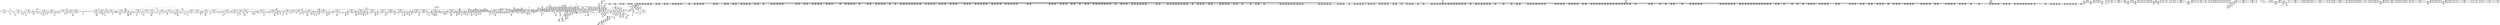 digraph {
	CE0x4e1d140 [shape=record,shape=Mrecord,label="{CE0x4e1d140|__rcu_read_unlock:tmp|*SummSink*}"]
	CE0x4d01e60 [shape=record,shape=Mrecord,label="{CE0x4d01e60|GLOBAL:get_current|*Constant*|*SummSource*}"]
	CE0x4db9660 [shape=record,shape=Mrecord,label="{CE0x4db9660|GLOBAL:__preempt_count_sub|*Constant*}"]
	CE0x4d7b310 [shape=record,shape=Mrecord,label="{CE0x4d7b310|2472:_%struct.cred*,_:_CRE_2752,2760_|*MultipleSource*|Function::task_sid&Arg::task::|Function::current_has_perm&Arg::tsk::|Function::selinux_task_getioprio&Arg::p::|security/selinux/hooks.c,208}"]
	CE0x4de0ae0 [shape=record,shape=Mrecord,label="{CE0x4de0ae0|rcu_read_lock:tmp18|include/linux/rcupdate.h,882|*SummSource*}"]
	CE0x4e31a10 [shape=record,shape=Mrecord,label="{CE0x4e31a10|GLOBAL:__preempt_count|Global_var:__preempt_count|*SummSink*}"]
	CE0x4d0cd20 [shape=record,shape=Mrecord,label="{CE0x4d0cd20|i64_0|*Constant*|*SummSource*}"]
	CE0x4d55be0 [shape=record,shape=Mrecord,label="{CE0x4d55be0|task_sid:call|security/selinux/hooks.c,208}"]
	CE0x4cebb00 [shape=record,shape=Mrecord,label="{CE0x4cebb00|current_has_perm:tsk|Function::current_has_perm&Arg::tsk::|*SummSink*}"]
	CE0x4d15ff0 [shape=record,shape=Mrecord,label="{CE0x4d15ff0|i64*_getelementptr_inbounds_(_2_x_i64_,_2_x_i64_*___llvm_gcov_ctr136,_i64_0,_i64_0)|*Constant*}"]
	CE0x4d5bee0 [shape=record,shape=Mrecord,label="{CE0x4d5bee0|_call_void___rcu_read_lock()_#10,_!dbg_!27710|include/linux/rcupdate.h,879|*SummSource*}"]
	CE0x4db3930 [shape=record,shape=Mrecord,label="{CE0x4db3930|cred_sid:entry|*SummSink*}"]
	CE0x4d0df20 [shape=record,shape=Mrecord,label="{CE0x4d0df20|current_has_perm:call1|security/selinux/hooks.c,1543|*SummSink*}"]
	CE0x4db9350 [shape=record,shape=Mrecord,label="{CE0x4db9350|_call_void___preempt_count_sub(i32_1)_#10,_!dbg_!27715|include/linux/rcupdate.h,244}"]
	CE0x4d518d0 [shape=record,shape=Mrecord,label="{CE0x4d518d0|2472:_%struct.cred*,_:_CRE_120,128_|*MultipleSource*|Function::task_sid&Arg::task::|Function::current_has_perm&Arg::tsk::|Function::selinux_task_getioprio&Arg::p::|security/selinux/hooks.c,208}"]
	CE0x4d1f0c0 [shape=record,shape=Mrecord,label="{CE0x4d1f0c0|current_sid:sid|security/selinux/hooks.c,220|*SummSource*}"]
	CE0x4cf13d0 [shape=record,shape=Mrecord,label="{CE0x4cf13d0|current_sid:tmp15|security/selinux/hooks.c,218|*SummSource*}"]
	CE0x4db71b0 [shape=record,shape=Mrecord,label="{CE0x4db71b0|task_sid:tmp7|security/selinux/hooks.c,208|*SummSource*}"]
	CE0x4e41ed0 [shape=record,shape=Mrecord,label="{CE0x4e41ed0|i64_1|*Constant*}"]
	CE0x4cfb920 [shape=record,shape=Mrecord,label="{CE0x4cfb920|selinux_task_getioprio:entry|*SummSink*}"]
	CE0x5f52ca0 [shape=record,shape=Mrecord,label="{CE0x5f52ca0|GLOBAL:current_has_perm|*Constant*|*SummSink*}"]
	CE0x4d9c670 [shape=record,shape=Mrecord,label="{CE0x4d9c670|task_sid:tmp4|*LoadInst*|security/selinux/hooks.c,208}"]
	CE0x4e183c0 [shape=record,shape=Mrecord,label="{CE0x4e183c0|__preempt_count_add:do.end|*SummSink*}"]
	CE0x4d010f0 [shape=record,shape=Mrecord,label="{CE0x4d010f0|avc_has_perm:tclass|Function::avc_has_perm&Arg::tclass::}"]
	CE0x4d1dcb0 [shape=record,shape=Mrecord,label="{CE0x4d1dcb0|2472:_%struct.cred*,_:_CRE_160,164_|*MultipleSource*|Function::task_sid&Arg::task::|Function::current_has_perm&Arg::tsk::|Function::selinux_task_getioprio&Arg::p::|security/selinux/hooks.c,208}"]
	CE0x4dd67c0 [shape=record,shape=Mrecord,label="{CE0x4dd67c0|rcu_read_unlock:tmp12|include/linux/rcupdate.h,933}"]
	CE0x4d7cb00 [shape=record,shape=Mrecord,label="{CE0x4d7cb00|2472:_%struct.cred*,_:_CRE_2832,2840_|*MultipleSource*|Function::task_sid&Arg::task::|Function::current_has_perm&Arg::tsk::|Function::selinux_task_getioprio&Arg::p::|security/selinux/hooks.c,208}"]
	CE0x4d95080 [shape=record,shape=Mrecord,label="{CE0x4d95080|2472:_%struct.cred*,_:_CRE_6472,6474_|*MultipleSource*|Function::task_sid&Arg::task::|Function::current_has_perm&Arg::tsk::|Function::selinux_task_getioprio&Arg::p::|security/selinux/hooks.c,208}"]
	CE0x4d57770 [shape=record,shape=Mrecord,label="{CE0x4d57770|task_sid:land.lhs.true|*SummSource*}"]
	CE0x4dd78c0 [shape=record,shape=Mrecord,label="{CE0x4dd78c0|rcu_read_unlock:do.body|*SummSink*}"]
	CE0x4d57da0 [shape=record,shape=Mrecord,label="{CE0x4d57da0|rcu_read_lock:tobool|include/linux/rcupdate.h,882|*SummSource*}"]
	CE0x4d888a0 [shape=record,shape=Mrecord,label="{CE0x4d888a0|2472:_%struct.cred*,_:_CRE_5880,5888_|*MultipleSource*|Function::task_sid&Arg::task::|Function::current_has_perm&Arg::tsk::|Function::selinux_task_getioprio&Arg::p::|security/selinux/hooks.c,208}"]
	CE0x4d1a500 [shape=record,shape=Mrecord,label="{CE0x4d1a500|2472:_%struct.cred*,_:_CRE_360,368_|*MultipleSource*|Function::task_sid&Arg::task::|Function::current_has_perm&Arg::tsk::|Function::selinux_task_getioprio&Arg::p::|security/selinux/hooks.c,208}"]
	CE0x4db9880 [shape=record,shape=Mrecord,label="{CE0x4db9880|i64_ptrtoint_(i8*_blockaddress(_rcu_lock_acquire,_%__here)_to_i64)|*Constant*}"]
	CE0x4e1eb10 [shape=record,shape=Mrecord,label="{CE0x4e1eb10|i64*_getelementptr_inbounds_(_4_x_i64_,_4_x_i64_*___llvm_gcov_ctr135,_i64_0,_i64_2)|*Constant*|*SummSink*}"]
	CE0x4da3900 [shape=record,shape=Mrecord,label="{CE0x4da3900|task_sid:tmp20|security/selinux/hooks.c,208}"]
	CE0x4da87a0 [shape=record,shape=Mrecord,label="{CE0x4da87a0|rcu_read_lock:tmp9|include/linux/rcupdate.h,882|*SummSink*}"]
	CE0x4d76a10 [shape=record,shape=Mrecord,label="{CE0x4d76a10|2472:_%struct.cred*,_:_CRE_2527,2528_}"]
	CE0x4e2c2c0 [shape=record,shape=Mrecord,label="{CE0x4e2c2c0|__preempt_count_sub:sub|./arch/x86/include/asm/preempt.h,77|*SummSource*}"]
	CE0x4d7f630 [shape=record,shape=Mrecord,label="{CE0x4d7f630|2472:_%struct.cred*,_:_CRE_2917,2918_}"]
	CE0x4e1c860 [shape=record,shape=Mrecord,label="{CE0x4e1c860|_call_void_asm_addl_$1,_%gs:$0_,_*m,ri,*m,_dirflag_,_fpsr_,_flags_(i32*___preempt_count,_i32_%sub,_i32*___preempt_count)_#3,_!dbg_!27717,_!srcloc_!27718|./arch/x86/include/asm/preempt.h,77|*SummSink*}"]
	CE0x4cfe160 [shape=record,shape=Mrecord,label="{CE0x4cfe160|i64*_getelementptr_inbounds_(_2_x_i64_,_2_x_i64_*___llvm_gcov_ctr285,_i64_0,_i64_1)|*Constant*|*SummSource*}"]
	CE0x4cf4b60 [shape=record,shape=Mrecord,label="{CE0x4cf4b60|task_sid:task|Function::task_sid&Arg::task::}"]
	CE0x4dad770 [shape=record,shape=Mrecord,label="{CE0x4dad770|rcu_read_lock:tmp6|include/linux/rcupdate.h,882|*SummSink*}"]
	CE0x4d04d60 [shape=record,shape=Mrecord,label="{CE0x4d04d60|cred_sid:tmp6|security/selinux/hooks.c,197|*SummSink*}"]
	CE0x4cf7f10 [shape=record,shape=Mrecord,label="{CE0x4cf7f10|i64*_getelementptr_inbounds_(_2_x_i64_,_2_x_i64_*___llvm_gcov_ctr285,_i64_0,_i64_1)|*Constant*|*SummSink*}"]
	CE0x4dba170 [shape=record,shape=Mrecord,label="{CE0x4dba170|i64*_getelementptr_inbounds_(_4_x_i64_,_4_x_i64_*___llvm_gcov_ctr130,_i64_0,_i64_3)|*Constant*|*SummSource*}"]
	CE0x4de4780 [shape=record,shape=Mrecord,label="{CE0x4de4780|_ret_void,_!dbg_!27719|./arch/x86/include/asm/preempt.h,73|*SummSource*}"]
	CE0x4d06480 [shape=record,shape=Mrecord,label="{CE0x4d06480|i64*_getelementptr_inbounds_(_11_x_i64_,_11_x_i64_*___llvm_gcov_ctr125,_i64_0,_i64_10)|*Constant*|*SummSource*}"]
	CE0x4e2a490 [shape=record,shape=Mrecord,label="{CE0x4e2a490|__rcu_read_lock:bb}"]
	CE0x4dea8a0 [shape=record,shape=Mrecord,label="{CE0x4dea8a0|rcu_lock_acquire:tmp1|*SummSink*}"]
	CE0x4d92d80 [shape=record,shape=Mrecord,label="{CE0x4d92d80|2472:_%struct.cred*,_:_CRE_6355,6356_}"]
	CE0x4d71b10 [shape=record,shape=Mrecord,label="{CE0x4d71b10|2472:_%struct.cred*,_:_CRE_2248,2256_|*MultipleSource*|Function::task_sid&Arg::task::|Function::current_has_perm&Arg::tsk::|Function::selinux_task_getioprio&Arg::p::|security/selinux/hooks.c,208}"]
	CE0x4d8f6e0 [shape=record,shape=Mrecord,label="{CE0x4d8f6e0|2472:_%struct.cred*,_:_CRE_6309,6310_}"]
	CE0x4cf7850 [shape=record,shape=Mrecord,label="{CE0x4cf7850|2472:_%struct.cred*,_:_CRE_320,328_|*MultipleSource*|Function::task_sid&Arg::task::|Function::current_has_perm&Arg::tsk::|Function::selinux_task_getioprio&Arg::p::|security/selinux/hooks.c,208}"]
	CE0x4d93fb0 [shape=record,shape=Mrecord,label="{CE0x4d93fb0|2472:_%struct.cred*,_:_CRE_6408,6424_|*MultipleSource*|Function::task_sid&Arg::task::|Function::current_has_perm&Arg::tsk::|Function::selinux_task_getioprio&Arg::p::|security/selinux/hooks.c,208}"]
	CE0x4d0daa0 [shape=record,shape=Mrecord,label="{CE0x4d0daa0|current_sid:entry|*SummSink*}"]
	CE0x4dd4c20 [shape=record,shape=Mrecord,label="{CE0x4dd4c20|i64*_getelementptr_inbounds_(_11_x_i64_,_11_x_i64_*___llvm_gcov_ctr132,_i64_0,_i64_1)|*Constant*|*SummSink*}"]
	CE0x4d775c0 [shape=record,shape=Mrecord,label="{CE0x4d775c0|2472:_%struct.cred*,_:_CRE_2544,2568_|*MultipleSource*|Function::task_sid&Arg::task::|Function::current_has_perm&Arg::tsk::|Function::selinux_task_getioprio&Arg::p::|security/selinux/hooks.c,208}"]
	CE0x4d5bc30 [shape=record,shape=Mrecord,label="{CE0x4d5bc30|2472:_%struct.cred*,_:_CRE_432,440_|*MultipleSource*|Function::task_sid&Arg::task::|Function::current_has_perm&Arg::tsk::|Function::selinux_task_getioprio&Arg::p::|security/selinux/hooks.c,208}"]
	CE0x4df11b0 [shape=record,shape=Mrecord,label="{CE0x4df11b0|i64*_getelementptr_inbounds_(_11_x_i64_,_11_x_i64_*___llvm_gcov_ctr132,_i64_0,_i64_9)|*Constant*}"]
	CE0x4dd3ae0 [shape=record,shape=Mrecord,label="{CE0x4dd3ae0|__rcu_read_lock:tmp6|include/linux/rcupdate.h,240|*SummSink*}"]
	CE0x4ceba90 [shape=record,shape=Mrecord,label="{CE0x4ceba90|current_has_perm:tsk|Function::current_has_perm&Arg::tsk::|*SummSource*}"]
	CE0x4d9daa0 [shape=record,shape=Mrecord,label="{CE0x4d9daa0|task_sid:tmp12|security/selinux/hooks.c,208|*SummSource*}"]
	CE0x4cf5f30 [shape=record,shape=Mrecord,label="{CE0x4cf5f30|2472:_%struct.cred*,_:_CRE_696,697_}"]
	CE0x4d4afd0 [shape=record,shape=Mrecord,label="{CE0x4d4afd0|rcu_read_lock:tmp20|include/linux/rcupdate.h,882}"]
	CE0x4d1adc0 [shape=record,shape=Mrecord,label="{CE0x4d1adc0|rcu_read_lock:bb|*SummSource*}"]
	CE0x4dd8c90 [shape=record,shape=Mrecord,label="{CE0x4dd8c90|i64*_getelementptr_inbounds_(_4_x_i64_,_4_x_i64_*___llvm_gcov_ctr129,_i64_0,_i64_2)|*Constant*}"]
	CE0x4cf2200 [shape=record,shape=Mrecord,label="{CE0x4cf2200|avc_has_perm:auditdata|Function::avc_has_perm&Arg::auditdata::}"]
	CE0x4deb8d0 [shape=record,shape=Mrecord,label="{CE0x4deb8d0|rcu_lock_release:__here|*SummSink*}"]
	CE0x4db5590 [shape=record,shape=Mrecord,label="{CE0x4db5590|get_current:bb|*SummSink*}"]
	CE0x4d1af40 [shape=record,shape=Mrecord,label="{CE0x4d1af40|rcu_read_lock:land.lhs.true|*SummSource*}"]
	CE0x4d360f0 [shape=record,shape=Mrecord,label="{CE0x4d360f0|current_sid:cred|security/selinux/hooks.c,218|*SummSink*}"]
	CE0x4d7e030 [shape=record,shape=Mrecord,label="{CE0x4d7e030|2472:_%struct.cred*,_:_CRE_2896,2900_|*MultipleSource*|Function::task_sid&Arg::task::|Function::current_has_perm&Arg::tsk::|Function::selinux_task_getioprio&Arg::p::|security/selinux/hooks.c,208}"]
	CE0x4d09e20 [shape=record,shape=Mrecord,label="{CE0x4d09e20|_call_void_mcount()_#3|*SummSource*}"]
	CE0x4e72c40 [shape=record,shape=Mrecord,label="{CE0x4e72c40|i64*_getelementptr_inbounds_(_4_x_i64_,_4_x_i64_*___llvm_gcov_ctr135,_i64_0,_i64_1)|*Constant*|*SummSink*}"]
	CE0x4d1e850 [shape=record,shape=Mrecord,label="{CE0x4d1e850|current_sid:tobool|security/selinux/hooks.c,218|*SummSource*}"]
	CE0x4dc3eb0 [shape=record,shape=Mrecord,label="{CE0x4dc3eb0|__rcu_read_unlock:do.end}"]
	CE0x4e34690 [shape=record,shape=Mrecord,label="{CE0x4e34690|__preempt_count_add:tmp}"]
	CE0x4d6a680 [shape=record,shape=Mrecord,label="{CE0x4d6a680|2472:_%struct.cred*,_:_CRE_1808,1816_|*MultipleSource*|Function::task_sid&Arg::task::|Function::current_has_perm&Arg::tsk::|Function::selinux_task_getioprio&Arg::p::|security/selinux/hooks.c,208}"]
	CE0x4dd49e0 [shape=record,shape=Mrecord,label="{CE0x4dd49e0|i64*_getelementptr_inbounds_(_4_x_i64_,_4_x_i64_*___llvm_gcov_ctr130,_i64_0,_i64_1)|*Constant*|*SummSource*}"]
	CE0x4db4b90 [shape=record,shape=Mrecord,label="{CE0x4db4b90|GLOBAL:rcu_read_unlock|*Constant*|*SummSource*}"]
	CE0x4d37ce0 [shape=record,shape=Mrecord,label="{CE0x4d37ce0|current_sid:security|security/selinux/hooks.c,218|*SummSource*}"]
	CE0x4d52070 [shape=record,shape=Mrecord,label="{CE0x4d52070|2472:_%struct.cred*,_:_CRE_16,20_|*MultipleSource*|Function::task_sid&Arg::task::|Function::current_has_perm&Arg::tsk::|Function::selinux_task_getioprio&Arg::p::|security/selinux/hooks.c,208}"]
	CE0x4deef50 [shape=record,shape=Mrecord,label="{CE0x4deef50|rcu_read_unlock:tmp17|include/linux/rcupdate.h,933|*SummSink*}"]
	CE0x4deb7c0 [shape=record,shape=Mrecord,label="{CE0x4deb7c0|rcu_read_unlock:if.end}"]
	CE0x4d18010 [shape=record,shape=Mrecord,label="{CE0x4d18010|GLOBAL:rcu_read_lock|*Constant*|*SummSource*}"]
	CE0x4d9f990 [shape=record,shape=Mrecord,label="{CE0x4d9f990|task_sid:tmp16|security/selinux/hooks.c,208}"]
	CE0x4d380a0 [shape=record,shape=Mrecord,label="{CE0x4d380a0|current_sid:tmp22|security/selinux/hooks.c,218}"]
	CE0x4de1c80 [shape=record,shape=Mrecord,label="{CE0x4de1c80|rcu_read_lock:tmp|*SummSink*}"]
	CE0x4df4da0 [shape=record,shape=Mrecord,label="{CE0x4df4da0|rcu_lock_release:map|Function::rcu_lock_release&Arg::map::|*SummSink*}"]
	CE0x4d71d70 [shape=record,shape=Mrecord,label="{CE0x4d71d70|2472:_%struct.cred*,_:_CRE_2256,2264_|*MultipleSource*|Function::task_sid&Arg::task::|Function::current_has_perm&Arg::tsk::|Function::selinux_task_getioprio&Arg::p::|security/selinux/hooks.c,208}"]
	CE0x4d52d90 [shape=record,shape=Mrecord,label="{CE0x4d52d90|2472:_%struct.cred*,_:_CRE_0,8_|*MultipleSource*|Function::task_sid&Arg::task::|Function::current_has_perm&Arg::tsk::|Function::selinux_task_getioprio&Arg::p::|security/selinux/hooks.c,208}"]
	CE0x4d93240 [shape=record,shape=Mrecord,label="{CE0x4d93240|2472:_%struct.cred*,_:_CRE_6359,6360_}"]
	CE0x4d33c30 [shape=record,shape=Mrecord,label="{CE0x4d33c30|2472:_%struct.cred*,_:_CRE_512,520_|*MultipleSource*|Function::task_sid&Arg::task::|Function::current_has_perm&Arg::tsk::|Function::selinux_task_getioprio&Arg::p::|security/selinux/hooks.c,208}"]
	CE0x4d79690 [shape=record,shape=Mrecord,label="{CE0x4d79690|2472:_%struct.cred*,_:_CRE_2672,2680_|*MultipleSource*|Function::task_sid&Arg::task::|Function::current_has_perm&Arg::tsk::|Function::selinux_task_getioprio&Arg::p::|security/selinux/hooks.c,208}"]
	CE0x4e29b10 [shape=record,shape=Mrecord,label="{CE0x4e29b10|rcu_lock_acquire:__here}"]
	CE0x4d567a0 [shape=record,shape=Mrecord,label="{CE0x4d567a0|rcu_read_lock:tmp3|*SummSink*}"]
	CE0x4ce7950 [shape=record,shape=Mrecord,label="{CE0x4ce7950|current_sid:tmp12|security/selinux/hooks.c,218}"]
	CE0x4e33410 [shape=record,shape=Mrecord,label="{CE0x4e33410|__preempt_count_sub:do.end|*SummSink*}"]
	CE0x4d20b70 [shape=record,shape=Mrecord,label="{CE0x4d20b70|i64_4|*Constant*|*SummSource*}"]
	CE0x4d088b0 [shape=record,shape=Mrecord,label="{CE0x4d088b0|current_sid:bb}"]
	CE0x4cf3c20 [shape=record,shape=Mrecord,label="{CE0x4cf3c20|current_sid:tmp3|*SummSource*}"]
	CE0x4e25f10 [shape=record,shape=Mrecord,label="{CE0x4e25f10|i64*_getelementptr_inbounds_(_4_x_i64_,_4_x_i64_*___llvm_gcov_ctr134,_i64_0,_i64_3)|*Constant*}"]
	CE0x4dde5f0 [shape=record,shape=Mrecord,label="{CE0x4dde5f0|GLOBAL:lockdep_rcu_suspicious|*Constant*}"]
	CE0x4e17bb0 [shape=record,shape=Mrecord,label="{CE0x4e17bb0|rcu_lock_release:indirectgoto|*SummSource*}"]
	CE0x4d8e340 [shape=record,shape=Mrecord,label="{CE0x4d8e340|2472:_%struct.cred*,_:_CRE_6292,6293_}"]
	CE0x4d52570 [shape=record,shape=Mrecord,label="{CE0x4d52570|task_sid:tmp|*SummSource*}"]
	CE0x4e25d30 [shape=record,shape=Mrecord,label="{CE0x4e25d30|_ret_void,_!dbg_!27720|./arch/x86/include/asm/preempt.h,78|*SummSink*}"]
	CE0x4d9db10 [shape=record,shape=Mrecord,label="{CE0x4d9db10|task_sid:tmp12|security/selinux/hooks.c,208|*SummSink*}"]
	CE0x4d841f0 [shape=record,shape=Mrecord,label="{CE0x4d841f0|2472:_%struct.cred*,_:_CRE_2992,3000_|*MultipleSource*|Function::task_sid&Arg::task::|Function::current_has_perm&Arg::tsk::|Function::selinux_task_getioprio&Arg::p::|security/selinux/hooks.c,208}"]
	CE0x4db6c30 [shape=record,shape=Mrecord,label="{CE0x4db6c30|GLOBAL:__llvm_gcov_ctr126|Global_var:__llvm_gcov_ctr126|*SummSource*}"]
	CE0x4cfba60 [shape=record,shape=Mrecord,label="{CE0x4cfba60|selinux_task_getioprio:tmp2|*SummSource*}"]
	CE0x4e1e870 [shape=record,shape=Mrecord,label="{CE0x4e1e870|__rcu_read_unlock:do.body|*SummSource*}"]
	CE0x4de4120 [shape=record,shape=Mrecord,label="{CE0x4de4120|rcu_lock_release:tmp1|*SummSource*}"]
	CE0x4df4150 [shape=record,shape=Mrecord,label="{CE0x4df4150|rcu_lock_release:entry}"]
	CE0x4d4dcd0 [shape=record,shape=Mrecord,label="{CE0x4d4dcd0|rcu_read_unlock:do.end}"]
	CE0x4de5010 [shape=record,shape=Mrecord,label="{CE0x4de5010|rcu_lock_acquire:tmp2|*SummSource*}"]
	CE0x4e34730 [shape=record,shape=Mrecord,label="{CE0x4e34730|i64*_getelementptr_inbounds_(_4_x_i64_,_4_x_i64_*___llvm_gcov_ctr129,_i64_0,_i64_0)|*Constant*}"]
	CE0x4d77100 [shape=record,shape=Mrecord,label="{CE0x4d77100|2472:_%struct.cred*,_:_CRE_2533,2534_}"]
	CE0x4cf22a0 [shape=record,shape=Mrecord,label="{CE0x4cf22a0|avc_has_perm:auditdata|Function::avc_has_perm&Arg::auditdata::|*SummSource*}"]
	CE0x4de6cd0 [shape=record,shape=Mrecord,label="{CE0x4de6cd0|_call_void_asm_addl_$1,_%gs:$0_,_*m,ri,*m,_dirflag_,_fpsr_,_flags_(i32*___preempt_count,_i32_%val,_i32*___preempt_count)_#3,_!dbg_!27714,_!srcloc_!27717|./arch/x86/include/asm/preempt.h,72|*SummSink*}"]
	CE0x4d8aed0 [shape=record,shape=Mrecord,label="{CE0x4d8aed0|2472:_%struct.cred*,_:_CRE_6008,6136_|*MultipleSource*|Function::task_sid&Arg::task::|Function::current_has_perm&Arg::tsk::|Function::selinux_task_getioprio&Arg::p::|security/selinux/hooks.c,208}"]
	CE0x4d0cd90 [shape=record,shape=Mrecord,label="{CE0x4d0cd90|i64_0|*Constant*|*SummSink*}"]
	CE0x4d9df00 [shape=record,shape=Mrecord,label="{CE0x4d9df00|task_sid:tmp13|security/selinux/hooks.c,208|*SummSink*}"]
	CE0x4d6df80 [shape=record,shape=Mrecord,label="{CE0x4d6df80|2472:_%struct.cred*,_:_CRE_2016,2020_|*MultipleSource*|Function::task_sid&Arg::task::|Function::current_has_perm&Arg::tsk::|Function::selinux_task_getioprio&Arg::p::|security/selinux/hooks.c,208}"]
	CE0x4de0130 [shape=record,shape=Mrecord,label="{CE0x4de0130|i64*_getelementptr_inbounds_(_11_x_i64_,_11_x_i64_*___llvm_gcov_ctr127,_i64_0,_i64_9)|*Constant*|*SummSink*}"]
	CE0x4db8c80 [shape=record,shape=Mrecord,label="{CE0x4db8c80|__rcu_read_lock:bb|*SummSink*}"]
	CE0x4df5350 [shape=record,shape=Mrecord,label="{CE0x4df5350|_ret_void,_!dbg_!27717|include/linux/rcupdate.h,424|*SummSink*}"]
	CE0x4dc1d30 [shape=record,shape=Mrecord,label="{CE0x4dc1d30|i64*_getelementptr_inbounds_(_4_x_i64_,_4_x_i64_*___llvm_gcov_ctr134,_i64_0,_i64_2)|*Constant*|*SummSink*}"]
	CE0x4dd1430 [shape=record,shape=Mrecord,label="{CE0x4dd1430|__rcu_read_lock:tmp7|include/linux/rcupdate.h,240|*SummSource*}"]
	CE0x4db63b0 [shape=record,shape=Mrecord,label="{CE0x4db63b0|task_sid:tobool|security/selinux/hooks.c,208|*SummSink*}"]
	CE0x4d1c5e0 [shape=record,shape=Mrecord,label="{CE0x4d1c5e0|i32_77|*Constant*|*SummSource*}"]
	CE0x4d49bc0 [shape=record,shape=Mrecord,label="{CE0x4d49bc0|rcu_read_unlock:tmp|*SummSink*}"]
	CE0x4ce94b0 [shape=record,shape=Mrecord,label="{CE0x4ce94b0|current_sid:tmp8|security/selinux/hooks.c,218|*SummSink*}"]
	CE0x4e2d810 [shape=record,shape=Mrecord,label="{CE0x4e2d810|_call_void_mcount()_#3|*SummSource*}"]
	CE0x4d68d60 [shape=record,shape=Mrecord,label="{CE0x4d68d60|2472:_%struct.cred*,_:_CRE_703,704_}"]
	CE0x4dc4ff0 [shape=record,shape=Mrecord,label="{CE0x4dc4ff0|rcu_lock_acquire:__here|*SummSource*}"]
	CE0x4d09810 [shape=record,shape=Mrecord,label="{CE0x4d09810|current_has_perm:tmp3}"]
	CE0x4d4d490 [shape=record,shape=Mrecord,label="{CE0x4d4d490|cred_sid:sid|security/selinux/hooks.c,197}"]
	CE0x4dbf0c0 [shape=record,shape=Mrecord,label="{CE0x4dbf0c0|__rcu_read_lock:tmp1|*SummSink*}"]
	CE0x4d72490 [shape=record,shape=Mrecord,label="{CE0x4d72490|2472:_%struct.cred*,_:_CRE_2280,2288_|*MultipleSource*|Function::task_sid&Arg::task::|Function::current_has_perm&Arg::tsk::|Function::selinux_task_getioprio&Arg::p::|security/selinux/hooks.c,208}"]
	CE0x4e16db0 [shape=record,shape=Mrecord,label="{CE0x4e16db0|i8*_undef|*Constant*|*SummSource*}"]
	CE0x4d643c0 [shape=record,shape=Mrecord,label="{CE0x4d643c0|2472:_%struct.cred*,_:_CRE_464,472_|*MultipleSource*|Function::task_sid&Arg::task::|Function::current_has_perm&Arg::tsk::|Function::selinux_task_getioprio&Arg::p::|security/selinux/hooks.c,208}"]
	CE0x4e31810 [shape=record,shape=Mrecord,label="{CE0x4e31810|GLOBAL:__preempt_count|Global_var:__preempt_count|*SummSource*}"]
	CE0x4e2ac70 [shape=record,shape=Mrecord,label="{CE0x4e2ac70|rcu_lock_acquire:tmp4|include/linux/rcupdate.h,418|*SummSink*}"]
	CE0x4d46710 [shape=record,shape=Mrecord,label="{CE0x4d46710|get_current:tmp2}"]
	CE0x4d76810 [shape=record,shape=Mrecord,label="{CE0x4d76810|2472:_%struct.cred*,_:_CRE_2525,2526_}"]
	CE0x4cf73c0 [shape=record,shape=Mrecord,label="{CE0x4cf73c0|i64_2|*Constant*}"]
	CE0x4d16e00 [shape=record,shape=Mrecord,label="{CE0x4d16e00|i64*_getelementptr_inbounds_(_11_x_i64_,_11_x_i64_*___llvm_gcov_ctr125,_i64_0,_i64_6)|*Constant*|*SummSink*}"]
	CE0x4e6a770 [shape=record,shape=Mrecord,label="{CE0x4e6a770|_call_void_mcount()_#3|*SummSink*}"]
	CE0x4e29450 [shape=record,shape=Mrecord,label="{CE0x4e29450|i64_ptrtoint_(i8*_blockaddress(_rcu_lock_release,_%__here)_to_i64)|*Constant*|*SummSink*}"]
	CE0x4dde840 [shape=record,shape=Mrecord,label="{CE0x4dde840|i8*_getelementptr_inbounds_(_25_x_i8_,_25_x_i8_*_.str45,_i32_0,_i32_0)|*Constant*}"]
	CE0x4da0bf0 [shape=record,shape=Mrecord,label="{CE0x4da0bf0|task_sid:tmp24|security/selinux/hooks.c,208}"]
	CE0x4d86500 [shape=record,shape=Mrecord,label="{CE0x4d86500|2472:_%struct.cred*,_:_CRE_3112,3116_|*MultipleSource*|Function::task_sid&Arg::task::|Function::current_has_perm&Arg::tsk::|Function::selinux_task_getioprio&Arg::p::|security/selinux/hooks.c,208}"]
	CE0x4d5df70 [shape=record,shape=Mrecord,label="{CE0x4d5df70|i32_0|*Constant*}"]
	CE0x4cfdce0 [shape=record,shape=Mrecord,label="{CE0x4cfdce0|_call_void_mcount()_#3|*SummSink*}"]
	CE0x4e31300 [shape=record,shape=Mrecord,label="{CE0x4e31300|__rcu_read_unlock:tmp6|include/linux/rcupdate.h,245|*SummSink*}"]
	CE0x4d00ff0 [shape=record,shape=Mrecord,label="{CE0x4d00ff0|%struct.common_audit_data*_null|*Constant*}"]
	CE0x4d67860 [shape=record,shape=Mrecord,label="{CE0x4d67860|task_sid:tmp19|security/selinux/hooks.c,208|*SummSink*}"]
	CE0x4d5af30 [shape=record,shape=Mrecord,label="{CE0x4d5af30|2472:_%struct.cred*,_:_CRE_80,84_|*MultipleSource*|Function::task_sid&Arg::task::|Function::current_has_perm&Arg::tsk::|Function::selinux_task_getioprio&Arg::p::|security/selinux/hooks.c,208}"]
	CE0x4dc3840 [shape=record,shape=Mrecord,label="{CE0x4dc3840|rcu_lock_release:tmp7}"]
	CE0x4df50f0 [shape=record,shape=Mrecord,label="{CE0x4df50f0|_ret_void,_!dbg_!27717|include/linux/rcupdate.h,424}"]
	CE0x4d57e50 [shape=record,shape=Mrecord,label="{CE0x4d57e50|task_sid:if.end|*SummSink*}"]
	CE0x4d17540 [shape=record,shape=Mrecord,label="{CE0x4d17540|i64*_getelementptr_inbounds_(_13_x_i64_,_13_x_i64_*___llvm_gcov_ctr126,_i64_0,_i64_1)|*Constant*|*SummSink*}"]
	CE0x4ddeb00 [shape=record,shape=Mrecord,label="{CE0x4ddeb00|i8*_getelementptr_inbounds_(_25_x_i8_,_25_x_i8_*_.str45,_i32_0,_i32_0)|*Constant*|*SummSource*}"]
	CE0x4d191c0 [shape=record,shape=Mrecord,label="{CE0x4d191c0|GLOBAL:current_sid.__warned|Global_var:current_sid.__warned|*SummSink*}"]
	CE0x4d4d030 [shape=record,shape=Mrecord,label="{CE0x4d4d030|cred_sid:tmp5|security/selinux/hooks.c,196|*SummSource*}"]
	CE0x4e335d0 [shape=record,shape=Mrecord,label="{CE0x4e335d0|__preempt_count_sub:do.body}"]
	CE0x4de8380 [shape=record,shape=Mrecord,label="{CE0x4de8380|%struct.lockdep_map*_null|*Constant*|*SummSource*}"]
	CE0x4d0e0a0 [shape=record,shape=Mrecord,label="{CE0x4d0e0a0|GLOBAL:task_sid|*Constant*}"]
	CE0x4cf4a50 [shape=record,shape=Mrecord,label="{CE0x4cf4a50|task_sid:entry|*SummSink*}"]
	CE0x4d34f20 [shape=record,shape=Mrecord,label="{CE0x4d34f20|2472:_%struct.cred*,_:_CRE_584,592_|*MultipleSource*|Function::task_sid&Arg::task::|Function::current_has_perm&Arg::tsk::|Function::selinux_task_getioprio&Arg::p::|security/selinux/hooks.c,208}"]
	CE0x4d4f570 [shape=record,shape=Mrecord,label="{CE0x4d4f570|rcu_read_lock:do.end}"]
	CE0x4d34ae0 [shape=record,shape=Mrecord,label="{CE0x4d34ae0|2472:_%struct.cred*,_:_CRE_568,576_|*MultipleSource*|Function::task_sid&Arg::task::|Function::current_has_perm&Arg::tsk::|Function::selinux_task_getioprio&Arg::p::|security/selinux/hooks.c,208}"]
	CE0x4dd7450 [shape=record,shape=Mrecord,label="{CE0x4dd7450|rcu_lock_acquire:tmp3|*SummSource*}"]
	CE0x4d6b9b0 [shape=record,shape=Mrecord,label="{CE0x4d6b9b0|2472:_%struct.cred*,_:_CRE_1872,1880_|*MultipleSource*|Function::task_sid&Arg::task::|Function::current_has_perm&Arg::tsk::|Function::selinux_task_getioprio&Arg::p::|security/selinux/hooks.c,208}"]
	CE0x4e412d0 [shape=record,shape=Mrecord,label="{CE0x4e412d0|__rcu_read_unlock:bb}"]
	CE0x4cee200 [shape=record,shape=Mrecord,label="{CE0x4cee200|GLOBAL:lockdep_rcu_suspicious|*Constant*|*SummSink*}"]
	CE0x4d14e00 [shape=record,shape=Mrecord,label="{CE0x4d14e00|current_sid:tmp7|security/selinux/hooks.c,218}"]
	CE0x4e316e0 [shape=record,shape=Mrecord,label="{CE0x4e316e0|__rcu_read_unlock:tmp7|include/linux/rcupdate.h,245|*SummSource*}"]
	CE0x4d7d1c0 [shape=record,shape=Mrecord,label="{CE0x4d7d1c0|2472:_%struct.cred*,_:_CRE_2856,2864_|*MultipleSource*|Function::task_sid&Arg::task::|Function::current_has_perm&Arg::tsk::|Function::selinux_task_getioprio&Arg::p::|security/selinux/hooks.c,208}"]
	CE0x4df5bc0 [shape=record,shape=Mrecord,label="{CE0x4df5bc0|__rcu_read_unlock:entry}"]
	CE0x4d7f890 [shape=record,shape=Mrecord,label="{CE0x4d7f890|2472:_%struct.cred*,_:_CRE_2919,2920_}"]
	CE0x4d51230 [shape=record,shape=Mrecord,label="{CE0x4d51230|rcu_read_lock:do.body|*SummSource*}"]
	CE0x4de7720 [shape=record,shape=Mrecord,label="{CE0x4de7720|rcu_read_unlock:tobool|include/linux/rcupdate.h,933}"]
	CE0x4d01fe0 [shape=record,shape=Mrecord,label="{CE0x4d01fe0|GLOBAL:get_current|*Constant*|*SummSink*}"]
	CE0x4d36cc0 [shape=record,shape=Mrecord,label="{CE0x4d36cc0|COLLAPSED:_CMRE:_elem_0::|security/selinux/hooks.c,218}"]
	CE0x4cfbd10 [shape=record,shape=Mrecord,label="{CE0x4cfbd10|selinux_task_getioprio:p|Function::selinux_task_getioprio&Arg::p::}"]
	CE0x4d492c0 [shape=record,shape=Mrecord,label="{CE0x4d492c0|__rcu_read_lock:tmp}"]
	CE0x4d32580 [shape=record,shape=Mrecord,label="{CE0x4d32580|i64*_getelementptr_inbounds_(_11_x_i64_,_11_x_i64_*___llvm_gcov_ctr125,_i64_0,_i64_9)|*Constant*}"]
	CE0x4d4e380 [shape=record,shape=Mrecord,label="{CE0x4d4e380|rcu_read_unlock:tmp14|include/linux/rcupdate.h,933|*SummSource*}"]
	CE0x4d36660 [shape=record,shape=Mrecord,label="{CE0x4d36660|i32_22|*Constant*}"]
	CE0x4d57630 [shape=record,shape=Mrecord,label="{CE0x4d57630|task_sid:land.lhs.true}"]
	CE0x4d6d1a0 [shape=record,shape=Mrecord,label="{CE0x4d6d1a0|2472:_%struct.cred*,_:_CRE_1952,1960_|*MultipleSource*|Function::task_sid&Arg::task::|Function::current_has_perm&Arg::tsk::|Function::selinux_task_getioprio&Arg::p::|security/selinux/hooks.c,208}"]
	CE0x4db84c0 [shape=record,shape=Mrecord,label="{CE0x4db84c0|task_sid:tmp9|security/selinux/hooks.c,208|*SummSink*}"]
	CE0x4cf4930 [shape=record,shape=Mrecord,label="{CE0x4cf4930|task_sid:entry|*SummSource*}"]
	CE0x4d357c0 [shape=record,shape=Mrecord,label="{CE0x4d357c0|_ret_%struct.task_struct*_%tmp4,_!dbg_!27714|./arch/x86/include/asm/current.h,14}"]
	CE0x4dd2670 [shape=record,shape=Mrecord,label="{CE0x4dd2670|_call_void_mcount()_#3|*SummSink*}"]
	CE0x4deacd0 [shape=record,shape=Mrecord,label="{CE0x4deacd0|rcu_read_unlock:tmp10|include/linux/rcupdate.h,933|*SummSink*}"]
	CE0x4d48ec0 [shape=record,shape=Mrecord,label="{CE0x4d48ec0|rcu_read_lock:entry|*SummSink*}"]
	CE0x4d22ef0 [shape=record,shape=Mrecord,label="{CE0x4d22ef0|rcu_read_unlock:tmp10|include/linux/rcupdate.h,933|*SummSource*}"]
	CE0x4ce91a0 [shape=record,shape=Mrecord,label="{CE0x4ce91a0|current_sid:tmp8|security/selinux/hooks.c,218|*SummSource*}"]
	CE0x4ce7820 [shape=record,shape=Mrecord,label="{CE0x4ce7820|current_sid:tmp11|security/selinux/hooks.c,218|*SummSink*}"]
	CE0x4ddcbc0 [shape=record,shape=Mrecord,label="{CE0x4ddcbc0|__preempt_count_add:tmp7|./arch/x86/include/asm/preempt.h,73}"]
	CE0x4d8bae0 [shape=record,shape=Mrecord,label="{CE0x4d8bae0|2472:_%struct.cred*,_:_CRE_6176,6180_|*MultipleSource*|Function::task_sid&Arg::task::|Function::current_has_perm&Arg::tsk::|Function::selinux_task_getioprio&Arg::p::|security/selinux/hooks.c,208}"]
	CE0x4dd5c60 [shape=record,shape=Mrecord,label="{CE0x4dd5c60|rcu_read_unlock:tmp8|include/linux/rcupdate.h,933|*SummSource*}"]
	CE0x6af2a40 [shape=record,shape=Mrecord,label="{CE0x6af2a40|current_has_perm:entry}"]
	CE0x4d59ee0 [shape=record,shape=Mrecord,label="{CE0x4d59ee0|task_sid:do.body5|*SummSink*}"]
	CE0x4d916f0 [shape=record,shape=Mrecord,label="{CE0x4d916f0|2472:_%struct.cred*,_:_CRE_6336,6337_}"]
	CE0x4d4c9e0 [shape=record,shape=Mrecord,label="{CE0x4d4c9e0|cred_sid:bb|*SummSource*}"]
	CE0x4d0f250 [shape=record,shape=Mrecord,label="{CE0x4d0f250|current_sid:tmp4|security/selinux/hooks.c,218|*SummSource*}"]
	CE0x4d75670 [shape=record,shape=Mrecord,label="{CE0x4d75670|2472:_%struct.cred*,_:_CRE_2488,2504_|*MultipleSource*|Function::task_sid&Arg::task::|Function::current_has_perm&Arg::tsk::|Function::selinux_task_getioprio&Arg::p::|security/selinux/hooks.c,208}"]
	CE0x4d84b40 [shape=record,shape=Mrecord,label="{CE0x4d84b40|2472:_%struct.cred*,_:_CRE_3032,3036_|*MultipleSource*|Function::task_sid&Arg::task::|Function::current_has_perm&Arg::tsk::|Function::selinux_task_getioprio&Arg::p::|security/selinux/hooks.c,208}"]
	CE0x4deae40 [shape=record,shape=Mrecord,label="{CE0x4deae40|rcu_read_unlock:tmp11|include/linux/rcupdate.h,933}"]
	CE0x4d8f0f0 [shape=record,shape=Mrecord,label="{CE0x4d8f0f0|2472:_%struct.cred*,_:_CRE_6304,6305_}"]
	CE0x4d7cd60 [shape=record,shape=Mrecord,label="{CE0x4d7cd60|2472:_%struct.cred*,_:_CRE_2840,2848_|*MultipleSource*|Function::task_sid&Arg::task::|Function::current_has_perm&Arg::tsk::|Function::selinux_task_getioprio&Arg::p::|security/selinux/hooks.c,208}"]
	CE0x4637e40 [shape=record,shape=Mrecord,label="{CE0x4637e40|_ret_i32_%call2,_!dbg_!27718|security/selinux/hooks.c,1544|*SummSink*}"]
	CE0x4da3b60 [shape=record,shape=Mrecord,label="{CE0x4da3b60|task_sid:tmp20|security/selinux/hooks.c,208|*SummSink*}"]
	CE0x4d93370 [shape=record,shape=Mrecord,label="{CE0x4d93370|2472:_%struct.cred*,_:_CRE_6360,6368_|*MultipleSource*|Function::task_sid&Arg::task::|Function::current_has_perm&Arg::tsk::|Function::selinux_task_getioprio&Arg::p::|security/selinux/hooks.c,208}"]
	CE0x4dc4930 [shape=record,shape=Mrecord,label="{CE0x4dc4930|__preempt_count_add:tmp4|./arch/x86/include/asm/preempt.h,72}"]
	CE0x4d18c80 [shape=record,shape=Mrecord,label="{CE0x4d18c80|get_current:tmp4|./arch/x86/include/asm/current.h,14|*SummSource*}"]
	CE0x4d74a60 [shape=record,shape=Mrecord,label="{CE0x4d74a60|2472:_%struct.cred*,_:_CRE_2408,2416_|*MultipleSource*|Function::task_sid&Arg::task::|Function::current_has_perm&Arg::tsk::|Function::selinux_task_getioprio&Arg::p::|security/selinux/hooks.c,208}"]
	CE0x4d7c150 [shape=record,shape=Mrecord,label="{CE0x4d7c150|2472:_%struct.cred*,_:_CRE_2800,2808_|*MultipleSource*|Function::task_sid&Arg::task::|Function::current_has_perm&Arg::tsk::|Function::selinux_task_getioprio&Arg::p::|security/selinux/hooks.c,208}"]
	CE0x4da6cc0 [shape=record,shape=Mrecord,label="{CE0x4da6cc0|_call_void_lock_acquire(%struct.lockdep_map*_%map,_i32_0,_i32_0,_i32_2,_i32_0,_%struct.lockdep_map*_null,_i64_ptrtoint_(i8*_blockaddress(_rcu_lock_acquire,_%__here)_to_i64))_#10,_!dbg_!27716|include/linux/rcupdate.h,418|*SummSource*}"]
	CE0x4d7fc20 [shape=record,shape=Mrecord,label="{CE0x4d7fc20|2472:_%struct.cred*,_:_CRE_2922,2923_}"]
	CE0x4e19320 [shape=record,shape=Mrecord,label="{CE0x4e19320|_call_void_asm_sideeffect_,_memory_,_dirflag_,_fpsr_,_flags_()_#3,_!dbg_!27711,_!srcloc_!27714|include/linux/rcupdate.h,244|*SummSource*}"]
	CE0x4deb310 [shape=record,shape=Mrecord,label="{CE0x4deb310|__preempt_count_add:entry|*SummSource*}"]
	CE0x4e187f0 [shape=record,shape=Mrecord,label="{CE0x4e187f0|__rcu_read_unlock:tmp2|*SummSink*}"]
	CE0x4d7e980 [shape=record,shape=Mrecord,label="{CE0x4d7e980|2472:_%struct.cred*,_:_CRE_2906,2907_}"]
	CE0x4d6f4e0 [shape=record,shape=Mrecord,label="{CE0x4d6f4e0|2472:_%struct.cred*,_:_CRE_2064,2072_|*MultipleSource*|Function::task_sid&Arg::task::|Function::current_has_perm&Arg::tsk::|Function::selinux_task_getioprio&Arg::p::|security/selinux/hooks.c,208}"]
	CE0x4cf1920 [shape=record,shape=Mrecord,label="{CE0x4cf1920|current_sid:tmp16|security/selinux/hooks.c,218|*SummSource*}"]
	CE0x4de5a90 [shape=record,shape=Mrecord,label="{CE0x4de5a90|void_(i32*,_i32,_i32*)*_asm_addl_$1,_%gs:$0_,_*m,ri,*m,_dirflag_,_fpsr_,_flags_|*SummSource*}"]
	CE0x4d38220 [shape=record,shape=Mrecord,label="{CE0x4d38220|current_sid:tmp22|security/selinux/hooks.c,218|*SummSource*}"]
	CE0x4d355b0 [shape=record,shape=Mrecord,label="{CE0x4d355b0|_ret_%struct.task_struct*_%tmp4,_!dbg_!27714|./arch/x86/include/asm/current.h,14|*SummSource*}"]
	CE0x4d81640 [shape=record,shape=Mrecord,label="{CE0x4d81640|2472:_%struct.cred*,_:_CRE_2944,2945_}"]
	CE0x4dd2ad0 [shape=record,shape=Mrecord,label="{CE0x4dd2ad0|rcu_read_unlock:if.end|*SummSink*}"]
	CE0x4cf1d20 [shape=record,shape=Mrecord,label="{CE0x4cf1d20|%struct.common_audit_data*_null|*Constant*|*SummSource*}"]
	CE0x4cf6200 [shape=record,shape=Mrecord,label="{CE0x4cf6200|_ret_i32_%call7,_!dbg_!27749|security/selinux/hooks.c,210|*SummSink*}"]
	CE0x4d88b00 [shape=record,shape=Mrecord,label="{CE0x4d88b00|2472:_%struct.cred*,_:_CRE_5888,5896_|*MultipleSource*|Function::task_sid&Arg::task::|Function::current_has_perm&Arg::tsk::|Function::selinux_task_getioprio&Arg::p::|security/selinux/hooks.c,208}"]
	CE0x4dec7a0 [shape=record,shape=Mrecord,label="{CE0x4dec7a0|rcu_read_unlock:tmp10|include/linux/rcupdate.h,933}"]
	CE0x4dd1770 [shape=record,shape=Mrecord,label="{CE0x4dd1770|rcu_read_unlock:call3|include/linux/rcupdate.h,933|*SummSource*}"]
	CE0x4d93d80 [shape=record,shape=Mrecord,label="{CE0x4d93d80|2472:_%struct.cred*,_:_CRE_6400,6408_|*MultipleSource*|Function::task_sid&Arg::task::|Function::current_has_perm&Arg::tsk::|Function::selinux_task_getioprio&Arg::p::|security/selinux/hooks.c,208}"]
	CE0x4d78130 [shape=record,shape=Mrecord,label="{CE0x4d78130|2472:_%struct.cred*,_:_CRE_2594,2596_|*MultipleSource*|Function::task_sid&Arg::task::|Function::current_has_perm&Arg::tsk::|Function::selinux_task_getioprio&Arg::p::|security/selinux/hooks.c,208}"]
	CE0x4debe60 [shape=record,shape=Mrecord,label="{CE0x4debe60|rcu_read_unlock:tmp6|include/linux/rcupdate.h,933|*SummSink*}"]
	CE0x4d32d80 [shape=record,shape=Mrecord,label="{CE0x4d32d80|current_sid:tmp17|security/selinux/hooks.c,218|*SummSink*}"]
	CE0x4d6add0 [shape=record,shape=Mrecord,label="{CE0x4d6add0|2472:_%struct.cred*,_:_CRE_1832,1840_|*MultipleSource*|Function::task_sid&Arg::task::|Function::current_has_perm&Arg::tsk::|Function::selinux_task_getioprio&Arg::p::|security/selinux/hooks.c,208}"]
	CE0x4d13830 [shape=record,shape=Mrecord,label="{CE0x4d13830|current_has_perm:tmp|*SummSource*}"]
	CE0x4e25b00 [shape=record,shape=Mrecord,label="{CE0x4e25b00|__rcu_read_unlock:tmp1|*SummSink*}"]
	CE0x4d77230 [shape=record,shape=Mrecord,label="{CE0x4d77230|2472:_%struct.cred*,_:_CRE_2534,2535_}"]
	CE0x4d838b0 [shape=record,shape=Mrecord,label="{CE0x4d838b0|2472:_%struct.cred*,_:_CRE_2973,2974_}"]
	CE0x4d52340 [shape=record,shape=Mrecord,label="{CE0x4d52340|_call_void_mcount()_#3|*SummSink*}"]
	CE0x4d8f940 [shape=record,shape=Mrecord,label="{CE0x4d8f940|2472:_%struct.cred*,_:_CRE_6311,6312_}"]
	CE0x4d4d900 [shape=record,shape=Mrecord,label="{CE0x4d4d900|4:_i32,_:_CRE_4,8_|*MultipleSource*|security/selinux/hooks.c,196|security/selinux/hooks.c,197|*LoadInst*|security/selinux/hooks.c,196}"]
	CE0x4e256f0 [shape=record,shape=Mrecord,label="{CE0x4e256f0|__preempt_count_sub:val|Function::__preempt_count_sub&Arg::val::|*SummSource*}"]
	CE0x4e417b0 [shape=record,shape=Mrecord,label="{CE0x4e417b0|i64*_getelementptr_inbounds_(_4_x_i64_,_4_x_i64_*___llvm_gcov_ctr134,_i64_0,_i64_0)|*Constant*}"]
	CE0x4d95740 [shape=record,shape=Mrecord,label="{CE0x4d95740|2472:_%struct.cred*,_:_CRE_6480,6484_|*MultipleSource*|Function::task_sid&Arg::task::|Function::current_has_perm&Arg::tsk::|Function::selinux_task_getioprio&Arg::p::|security/selinux/hooks.c,208}"]
	CE0x4d862a0 [shape=record,shape=Mrecord,label="{CE0x4d862a0|2472:_%struct.cred*,_:_CRE_3108,3112_|*MultipleSource*|Function::task_sid&Arg::task::|Function::current_has_perm&Arg::tsk::|Function::selinux_task_getioprio&Arg::p::|security/selinux/hooks.c,208}"]
	CE0x4d7ef10 [shape=record,shape=Mrecord,label="{CE0x4d7ef10|2472:_%struct.cred*,_:_CRE_2911,2912_}"]
	CE0x4d574a0 [shape=record,shape=Mrecord,label="{CE0x4d574a0|rcu_read_lock:if.end|*SummSource*}"]
	CE0x4d9d760 [shape=record,shape=Mrecord,label="{CE0x4d9d760|task_sid:tmp13|security/selinux/hooks.c,208}"]
	CE0x4d0be90 [shape=record,shape=Mrecord,label="{CE0x4d0be90|i8_1|*Constant*|*SummSource*}"]
	CE0x4d81d60 [shape=record,shape=Mrecord,label="{CE0x4d81d60|2472:_%struct.cred*,_:_CRE_2950,2951_}"]
	CE0x4de0600 [shape=record,shape=Mrecord,label="{CE0x4de0600|rcu_read_lock:tmp17|include/linux/rcupdate.h,882|*SummSink*}"]
	CE0x4d13040 [shape=record,shape=Mrecord,label="{CE0x4d13040|current_sid:tmp1}"]
	CE0x4de93b0 [shape=record,shape=Mrecord,label="{CE0x4de93b0|i64*_getelementptr_inbounds_(_4_x_i64_,_4_x_i64_*___llvm_gcov_ctr128,_i64_0,_i64_2)|*Constant*|*SummSink*}"]
	CE0x4d20200 [shape=record,shape=Mrecord,label="{CE0x4d20200|task_sid:do.end|*SummSink*}"]
	CE0x4da1d00 [shape=record,shape=Mrecord,label="{CE0x4da1d00|task_sid:tmp26|security/selinux/hooks.c,208}"]
	CE0x4da1b80 [shape=record,shape=Mrecord,label="{CE0x4da1b80|task_sid:tmp24|security/selinux/hooks.c,208|*SummSink*}"]
	CE0x4d48250 [shape=record,shape=Mrecord,label="{CE0x4d48250|2472:_%struct.cred*,_:_CRE_264,272_|*MultipleSource*|Function::task_sid&Arg::task::|Function::current_has_perm&Arg::tsk::|Function::selinux_task_getioprio&Arg::p::|security/selinux/hooks.c,208}"]
	CE0x4d89480 [shape=record,shape=Mrecord,label="{CE0x4d89480|2472:_%struct.cred*,_:_CRE_5920,5928_|*MultipleSource*|Function::task_sid&Arg::task::|Function::current_has_perm&Arg::tsk::|Function::selinux_task_getioprio&Arg::p::|security/selinux/hooks.c,208}"]
	CE0x4d535b0 [shape=record,shape=Mrecord,label="{CE0x4d535b0|task_sid:tmp1}"]
	CE0x4cf5d30 [shape=record,shape=Mrecord,label="{CE0x4cf5d30|2472:_%struct.cred*,_:_CRE_694,695_}"]
	CE0x4d53f00 [shape=record,shape=Mrecord,label="{CE0x4d53f00|2472:_%struct.cred*,_:_CRE_136,144_|*MultipleSource*|Function::task_sid&Arg::task::|Function::current_has_perm&Arg::tsk::|Function::selinux_task_getioprio&Arg::p::|security/selinux/hooks.c,208}"]
	CE0x4d09bb0 [shape=record,shape=Mrecord,label="{CE0x4d09bb0|_call_void_mcount()_#3}"]
	CE0x4d65950 [shape=record,shape=Mrecord,label="{CE0x4d65950|2472:_%struct.cred*,_:_CRE_644,648_|*MultipleSource*|Function::task_sid&Arg::task::|Function::current_has_perm&Arg::tsk::|Function::selinux_task_getioprio&Arg::p::|security/selinux/hooks.c,208}"]
	CE0x4d060d0 [shape=record,shape=Mrecord,label="{CE0x4d060d0|i64*_getelementptr_inbounds_(_11_x_i64_,_11_x_i64_*___llvm_gcov_ctr125,_i64_0,_i64_10)|*Constant*}"]
	CE0x4d368c0 [shape=record,shape=Mrecord,label="{CE0x4d368c0|i32_22|*Constant*|*SummSource*}"]
	CE0x4d7e4f0 [shape=record,shape=Mrecord,label="{CE0x4d7e4f0|2472:_%struct.cred*,_:_CRE_2904,2905_}"]
	CE0x4d791d0 [shape=record,shape=Mrecord,label="{CE0x4d791d0|2472:_%struct.cred*,_:_CRE_2656,2664_|*MultipleSource*|Function::task_sid&Arg::task::|Function::current_has_perm&Arg::tsk::|Function::selinux_task_getioprio&Arg::p::|security/selinux/hooks.c,208}"]
	CE0x4db6f30 [shape=record,shape=Mrecord,label="{CE0x4db6f30|task_sid:tmp6|security/selinux/hooks.c,208|*SummSink*}"]
	CE0x4e1fed0 [shape=record,shape=Mrecord,label="{CE0x4e1fed0|__preempt_count_sub:tmp3}"]
	CE0x4d48030 [shape=record,shape=Mrecord,label="{CE0x4d48030|_call_void_rcu_lock_acquire(%struct.lockdep_map*_rcu_lock_map)_#10,_!dbg_!27711|include/linux/rcupdate.h,881|*SummSource*}"]
	CE0x4dd1300 [shape=record,shape=Mrecord,label="{CE0x4dd1300|__rcu_read_lock:tmp7|include/linux/rcupdate.h,240}"]
	CE0x4e25cc0 [shape=record,shape=Mrecord,label="{CE0x4e25cc0|_ret_void,_!dbg_!27720|./arch/x86/include/asm/preempt.h,78|*SummSource*}"]
	CE0x4e319a0 [shape=record,shape=Mrecord,label="{CE0x4e319a0|i64*_getelementptr_inbounds_(_4_x_i64_,_4_x_i64_*___llvm_gcov_ctr129,_i64_0,_i64_3)|*Constant*}"]
	CE0x4d39c90 [shape=record,shape=Mrecord,label="{CE0x4d39c90|i64_6|*Constant*}"]
	CE0x4d938c0 [shape=record,shape=Mrecord,label="{CE0x4d938c0|2472:_%struct.cred*,_:_CRE_6384,6392_|*MultipleSource*|Function::task_sid&Arg::task::|Function::current_has_perm&Arg::tsk::|Function::selinux_task_getioprio&Arg::p::|security/selinux/hooks.c,208}"]
	CE0x4e2e330 [shape=record,shape=Mrecord,label="{CE0x4e2e330|rcu_lock_release:tmp2}"]
	CE0x4d98200 [shape=record,shape=Mrecord,label="{CE0x4d98200|2472:_%struct.cred*,_:_CRE_6624,6632_|*MultipleSource*|Function::task_sid&Arg::task::|Function::current_has_perm&Arg::tsk::|Function::selinux_task_getioprio&Arg::p::|security/selinux/hooks.c,208}"]
	CE0x4d96320 [shape=record,shape=Mrecord,label="{CE0x4d96320|2472:_%struct.cred*,_:_CRE_6512,6520_|*MultipleSource*|Function::task_sid&Arg::task::|Function::current_has_perm&Arg::tsk::|Function::selinux_task_getioprio&Arg::p::|security/selinux/hooks.c,208}"]
	CE0x4d4dd60 [shape=record,shape=Mrecord,label="{CE0x4d4dd60|rcu_read_unlock:do.end|*SummSource*}"]
	"CONST[source:1(input),value:2(dynamic)][purpose:{object}][SrcIdx:1]"
	CE0x4d1ecc0 [shape=record,shape=Mrecord,label="{CE0x4d1ecc0|GLOBAL:__llvm_gcov_ctr127|Global_var:__llvm_gcov_ctr127|*SummSource*}"]
	CE0x4d4cb60 [shape=record,shape=Mrecord,label="{CE0x4d4cb60|cred_sid:bb|*SummSink*}"]
	CE0x4e2d2e0 [shape=record,shape=Mrecord,label="{CE0x4e2d2e0|__rcu_read_unlock:tmp5|include/linux/rcupdate.h,244|*SummSource*}"]
	CE0x4cee470 [shape=record,shape=Mrecord,label="{CE0x4cee470|cred_sid:tmp1}"]
	CE0x4d81e90 [shape=record,shape=Mrecord,label="{CE0x4d81e90|2472:_%struct.cred*,_:_CRE_2951,2952_}"]
	CE0x4cf1ae0 [shape=record,shape=Mrecord,label="{CE0x4cf1ae0|avc_has_perm:requested|Function::avc_has_perm&Arg::requested::|*SummSink*}"]
	CE0x4dc7ee0 [shape=record,shape=Mrecord,label="{CE0x4dc7ee0|i64*_getelementptr_inbounds_(_4_x_i64_,_4_x_i64_*___llvm_gcov_ctr133,_i64_0,_i64_2)|*Constant*|*SummSink*}"]
	CE0x4d35370 [shape=record,shape=Mrecord,label="{CE0x4d35370|get_current:entry}"]
	CE0x4e347a0 [shape=record,shape=Mrecord,label="{CE0x4e347a0|__preempt_count_sub:tmp2|*SummSource*}"]
	CE0x4def6d0 [shape=record,shape=Mrecord,label="{CE0x4def6d0|_call_void_lockdep_rcu_suspicious(i8*_getelementptr_inbounds_(_25_x_i8_,_25_x_i8_*_.str45,_i32_0,_i32_0),_i32_934,_i8*_getelementptr_inbounds_(_44_x_i8_,_44_x_i8_*_.str47,_i32_0,_i32_0))_#10,_!dbg_!27726|include/linux/rcupdate.h,933}"]
	CE0x4e1c550 [shape=record,shape=Mrecord,label="{CE0x4e1c550|_call_void_asm_addl_$1,_%gs:$0_,_*m,ri,*m,_dirflag_,_fpsr_,_flags_(i32*___preempt_count,_i32_%sub,_i32*___preempt_count)_#3,_!dbg_!27717,_!srcloc_!27718|./arch/x86/include/asm/preempt.h,77}"]
	CE0x4d328e0 [shape=record,shape=Mrecord,label="{CE0x4d328e0|i64*_getelementptr_inbounds_(_11_x_i64_,_11_x_i64_*___llvm_gcov_ctr125,_i64_0,_i64_9)|*Constant*|*SummSink*}"]
	CE0x4d6f280 [shape=record,shape=Mrecord,label="{CE0x4d6f280|2472:_%struct.cred*,_:_CRE_2056,2057_|*MultipleSource*|Function::task_sid&Arg::task::|Function::current_has_perm&Arg::tsk::|Function::selinux_task_getioprio&Arg::p::|security/selinux/hooks.c,208}"]
	CE0x4d38390 [shape=record,shape=Mrecord,label="{CE0x4d38390|current_sid:tmp23|security/selinux/hooks.c,218}"]
	CE0x4df3a70 [shape=record,shape=Mrecord,label="{CE0x4df3a70|rcu_read_unlock:tmp22|include/linux/rcupdate.h,935|*SummSink*}"]
	CE0x4cf0210 [shape=record,shape=Mrecord,label="{CE0x4cf0210|current_sid:do.end}"]
	CE0x4cf6490 [shape=record,shape=Mrecord,label="{CE0x4cf6490|GLOBAL:lock_acquire|*Constant*}"]
	CE0x4e29110 [shape=record,shape=Mrecord,label="{CE0x4e29110|i64*_getelementptr_inbounds_(_4_x_i64_,_4_x_i64_*___llvm_gcov_ctr133,_i64_0,_i64_3)|*Constant*}"]
	CE0x4db3d70 [shape=record,shape=Mrecord,label="{CE0x4db3d70|_ret_i32_%tmp6,_!dbg_!27716|security/selinux/hooks.c,197}"]
	CE0x4d9a6c0 [shape=record,shape=Mrecord,label="{CE0x4d9a6c0|2472:_%struct.cred*,_:_CRE_10560,10568_|*MultipleSource*|Function::task_sid&Arg::task::|Function::current_has_perm&Arg::tsk::|Function::selinux_task_getioprio&Arg::p::|security/selinux/hooks.c,208}"]
	CE0x4d62800 [shape=record,shape=Mrecord,label="{CE0x4d62800|rcu_read_lock:tmp16|include/linux/rcupdate.h,882|*SummSource*}"]
	CE0x4d9ffa0 [shape=record,shape=Mrecord,label="{CE0x4d9ffa0|task_sid:tmp16|security/selinux/hooks.c,208|*SummSource*}"]
	CE0x4d393a0 [shape=record,shape=Mrecord,label="{CE0x4d393a0|rcu_read_lock:tmp12|include/linux/rcupdate.h,882|*SummSource*}"]
	CE0x4d76910 [shape=record,shape=Mrecord,label="{CE0x4d76910|2472:_%struct.cred*,_:_CRE_2526,2527_}"]
	CE0x4d5a390 [shape=record,shape=Mrecord,label="{CE0x4d5a390|_ret_void,_!dbg_!27717|include/linux/rcupdate.h,419|*SummSource*}"]
	CE0x4d641a0 [shape=record,shape=Mrecord,label="{CE0x4d641a0|2472:_%struct.cred*,_:_CRE_460,464_|*MultipleSource*|Function::task_sid&Arg::task::|Function::current_has_perm&Arg::tsk::|Function::selinux_task_getioprio&Arg::p::|security/selinux/hooks.c,208}"]
	CE0x4dc4370 [shape=record,shape=Mrecord,label="{CE0x4dc4370|__rcu_read_unlock:do.end|*SummSource*}"]
	CE0x684ad30 [shape=record,shape=Mrecord,label="{CE0x684ad30|current_has_perm:entry|*SummSink*}"]
	CE0x4d689d0 [shape=record,shape=Mrecord,label="{CE0x4d689d0|2472:_%struct.cred*,_:_CRE_700,701_}"]
	CE0x4d17800 [shape=record,shape=Mrecord,label="{CE0x4d17800|i32_0|*Constant*}"]
	CE0x4d13de0 [shape=record,shape=Mrecord,label="{CE0x4d13de0|current_sid:tobool|security/selinux/hooks.c,218}"]
	CE0x4d909e0 [shape=record,shape=Mrecord,label="{CE0x4d909e0|2472:_%struct.cred*,_:_CRE_6325,6326_}"]
	CE0x4d1b240 [shape=record,shape=Mrecord,label="{CE0x4d1b240|_call_void_mcount()_#3|*SummSink*}"]
	CE0x4dd2bf0 [shape=record,shape=Mrecord,label="{CE0x4dd2bf0|rcu_read_unlock:bb}"]
	CE0x4cf24e0 [shape=record,shape=Mrecord,label="{CE0x4cf24e0|_ret_i32_%retval.0,_!dbg_!27728|security/selinux/avc.c,775|*SummSink*}"]
	CE0x4dacac0 [shape=record,shape=Mrecord,label="{CE0x4dacac0|GLOBAL:rcu_read_lock.__warned|Global_var:rcu_read_lock.__warned|*SummSink*}"]
	CE0x4dd74c0 [shape=record,shape=Mrecord,label="{CE0x4dd74c0|rcu_lock_acquire:tmp3|*SummSink*}"]
	CE0x4e169d0 [shape=record,shape=Mrecord,label="{CE0x4e169d0|rcu_lock_acquire:tmp7|*SummSource*}"]
	CE0x4dba830 [shape=record,shape=Mrecord,label="{CE0x4dba830|i64_1|*Constant*}"]
	CE0x4d20b00 [shape=record,shape=Mrecord,label="{CE0x4d20b00|i64_4|*Constant*}"]
	CE0x4dd6dc0 [shape=record,shape=Mrecord,label="{CE0x4dd6dc0|GLOBAL:rcu_read_unlock.__warned|Global_var:rcu_read_unlock.__warned}"]
	CE0x4dd38b0 [shape=record,shape=Mrecord,label="{CE0x4dd38b0|rcu_read_unlock:call|include/linux/rcupdate.h,933}"]
	CE0x4d9d6d0 [shape=record,shape=Mrecord,label="{CE0x4d9d6d0|task_sid:tmp11|security/selinux/hooks.c,208|*SummSink*}"]
	CE0x4d57cd0 [shape=record,shape=Mrecord,label="{CE0x4d57cd0|rcu_read_lock:tobool|include/linux/rcupdate.h,882|*SummSink*}"]
	CE0x4d20c40 [shape=record,shape=Mrecord,label="{CE0x4d20c40|i64_4|*Constant*|*SummSink*}"]
	CE0x4d4a5d0 [shape=record,shape=Mrecord,label="{CE0x4d4a5d0|rcu_read_lock:do.body}"]
	CE0x4df07f0 [shape=record,shape=Mrecord,label="{CE0x4df07f0|i32_934|*Constant*|*SummSink*}"]
	CE0x4de6920 [shape=record,shape=Mrecord,label="{CE0x4de6920|rcu_read_unlock:tobool1|include/linux/rcupdate.h,933|*SummSink*}"]
	CE0x4dd76a0 [shape=record,shape=Mrecord,label="{CE0x4dd76a0|rcu_read_unlock:do.body}"]
	CE0x4d6c0d0 [shape=record,shape=Mrecord,label="{CE0x4d6c0d0|2472:_%struct.cred*,_:_CRE_1896,1900_|*MultipleSource*|Function::task_sid&Arg::task::|Function::current_has_perm&Arg::tsk::|Function::selinux_task_getioprio&Arg::p::|security/selinux/hooks.c,208}"]
	CE0x4d550e0 [shape=record,shape=Mrecord,label="{CE0x4d550e0|2472:_%struct.cred*,_:_CRE_48,56_|*MultipleSource*|Function::task_sid&Arg::task::|Function::current_has_perm&Arg::tsk::|Function::selinux_task_getioprio&Arg::p::|security/selinux/hooks.c,208}"]
	CE0x4e18780 [shape=record,shape=Mrecord,label="{CE0x4e18780|__rcu_read_unlock:tmp2|*SummSource*}"]
	CE0x4d7db40 [shape=record,shape=Mrecord,label="{CE0x4d7db40|2472:_%struct.cred*,_:_CRE_2880,2884_|*MultipleSource*|Function::task_sid&Arg::task::|Function::current_has_perm&Arg::tsk::|Function::selinux_task_getioprio&Arg::p::|security/selinux/hooks.c,208}"]
	CE0x4cefe90 [shape=record,shape=Mrecord,label="{CE0x4cefe90|task_sid:if.end|*SummSource*}"]
	CE0x4d12150 [shape=record,shape=Mrecord,label="{CE0x4d12150|current_has_perm:bb|*SummSource*}"]
	CE0x4de90c0 [shape=record,shape=Mrecord,label="{CE0x4de90c0|i64*_getelementptr_inbounds_(_4_x_i64_,_4_x_i64_*___llvm_gcov_ctr134,_i64_0,_i64_1)|*Constant*}"]
	CE0x4e189c0 [shape=record,shape=Mrecord,label="{CE0x4e189c0|__rcu_read_unlock:tmp3|*SummSource*}"]
	CE0x4de8bb0 [shape=record,shape=Mrecord,label="{CE0x4de8bb0|rcu_read_unlock:tmp12|include/linux/rcupdate.h,933|*SummSource*}"]
	CE0x4cf1360 [shape=record,shape=Mrecord,label="{CE0x4cf1360|current_sid:tmp15|security/selinux/hooks.c,218}"]
	CE0x4dc58a0 [shape=record,shape=Mrecord,label="{CE0x4dc58a0|__rcu_read_lock:do.body|*SummSink*}"]
	CE0x4d54c20 [shape=record,shape=Mrecord,label="{CE0x4d54c20|rcu_read_lock:tmp2|*SummSource*}"]
	CE0x4d24540 [shape=record,shape=Mrecord,label="{CE0x4d24540|i32_218|*Constant*|*SummSink*}"]
	CE0x4d0b730 [shape=record,shape=Mrecord,label="{CE0x4d0b730|current_has_perm:tmp|*SummSink*}"]
	CE0x4cefb70 [shape=record,shape=Mrecord,label="{CE0x4cefb70|2472:_%struct.cred*,_:_CRE_216,224_|*MultipleSource*|Function::task_sid&Arg::task::|Function::current_has_perm&Arg::tsk::|Function::selinux_task_getioprio&Arg::p::|security/selinux/hooks.c,208}"]
	CE0x4d48470 [shape=record,shape=Mrecord,label="{CE0x4d48470|2472:_%struct.cred*,_:_CRE_272,280_|*MultipleSource*|Function::task_sid&Arg::task::|Function::current_has_perm&Arg::tsk::|Function::selinux_task_getioprio&Arg::p::|security/selinux/hooks.c,208}"]
	CE0x4d64670 [shape=record,shape=Mrecord,label="{CE0x4d64670|__rcu_read_lock:tmp4|include/linux/rcupdate.h,239|*SummSource*}"]
	CE0x4e69fd0 [shape=record,shape=Mrecord,label="{CE0x4e69fd0|__preempt_count_add:tmp5|./arch/x86/include/asm/preempt.h,72|*SummSink*}"]
	CE0x4d91ce0 [shape=record,shape=Mrecord,label="{CE0x4d91ce0|2472:_%struct.cred*,_:_CRE_6341,6342_}"]
	CE0x4d519f0 [shape=record,shape=Mrecord,label="{CE0x4d519f0|rcu_lock_acquire:map|Function::rcu_lock_acquire&Arg::map::|*SummSource*}"]
	CE0x4d677f0 [shape=record,shape=Mrecord,label="{CE0x4d677f0|task_sid:tmp19|security/selinux/hooks.c,208|*SummSource*}"]
	CE0x4de1200 [shape=record,shape=Mrecord,label="{CE0x4de1200|_call_void_lockdep_rcu_suspicious(i8*_getelementptr_inbounds_(_25_x_i8_,_25_x_i8_*_.str45,_i32_0,_i32_0),_i32_883,_i8*_getelementptr_inbounds_(_42_x_i8_,_42_x_i8_*_.str46,_i32_0,_i32_0))_#10,_!dbg_!27728|include/linux/rcupdate.h,882|*SummSource*}"]
	CE0x4d76c40 [shape=record,shape=Mrecord,label="{CE0x4d76c40|2472:_%struct.cred*,_:_CRE_2529,2530_}"]
	CE0x4d83b10 [shape=record,shape=Mrecord,label="{CE0x4d83b10|2472:_%struct.cred*,_:_CRE_2975,2976_}"]
	CE0x4d8e0e0 [shape=record,shape=Mrecord,label="{CE0x4d8e0e0|2472:_%struct.cred*,_:_CRE_6290,6291_}"]
	CE0x4dd75e0 [shape=record,shape=Mrecord,label="{CE0x4dd75e0|rcu_read_unlock:land.lhs.true2|*SummSink*}"]
	CE0x4d78f70 [shape=record,shape=Mrecord,label="{CE0x4d78f70|2472:_%struct.cred*,_:_CRE_2648,2656_|*MultipleSource*|Function::task_sid&Arg::task::|Function::current_has_perm&Arg::tsk::|Function::selinux_task_getioprio&Arg::p::|security/selinux/hooks.c,208}"]
	CE0x4d9cfb0 [shape=record,shape=Mrecord,label="{CE0x4d9cfb0|task_sid:tmp11|security/selinux/hooks.c,208}"]
	CE0x4e29e10 [shape=record,shape=Mrecord,label="{CE0x4e29e10|_call_void_mcount()_#3}"]
	CE0x4e31b50 [shape=record,shape=Mrecord,label="{CE0x4e31b50|i64*_getelementptr_inbounds_(_4_x_i64_,_4_x_i64_*___llvm_gcov_ctr129,_i64_0,_i64_3)|*Constant*|*SummSource*}"]
	CE0x4da5340 [shape=record,shape=Mrecord,label="{CE0x4da5340|rcu_read_lock:tobool1|include/linux/rcupdate.h,882|*SummSource*}"]
	CE0x4d9fbe0 [shape=record,shape=Mrecord,label="{CE0x4d9fbe0|task_sid:tmp17|security/selinux/hooks.c,208}"]
	CE0x4d1e440 [shape=record,shape=Mrecord,label="{CE0x4d1e440|i64*_getelementptr_inbounds_(_11_x_i64_,_11_x_i64_*___llvm_gcov_ctr125,_i64_0,_i64_8)|*Constant*|*SummSource*}"]
	CE0x4e18660 [shape=record,shape=Mrecord,label="{CE0x4e18660|__preempt_count_add:do.body|*SummSource*}"]
	CE0x4d9a930 [shape=record,shape=Mrecord,label="{CE0x4d9a930|2472:_%struct.cred*,_:_CRE_10568,10572_|*MultipleSource*|Function::task_sid&Arg::task::|Function::current_has_perm&Arg::tsk::|Function::selinux_task_getioprio&Arg::p::|security/selinux/hooks.c,208}"]
	CE0x4d137c0 [shape=record,shape=Mrecord,label="{CE0x4d137c0|COLLAPSED:_GCMRE___llvm_gcov_ctr136_internal_global_2_x_i64_zeroinitializer:_elem_0:default:}"]
	CE0x4cf58d0 [shape=record,shape=Mrecord,label="{CE0x4cf58d0|2472:_%struct.cred*,_:_CRE_690,691_}"]
	CE0x4d8d730 [shape=record,shape=Mrecord,label="{CE0x4d8d730|2472:_%struct.cred*,_:_CRE_6264,6280_|*MultipleSource*|Function::task_sid&Arg::task::|Function::current_has_perm&Arg::tsk::|Function::selinux_task_getioprio&Arg::p::|security/selinux/hooks.c,208}"]
	CE0x4d6e1e0 [shape=record,shape=Mrecord,label="{CE0x4d6e1e0|2472:_%struct.cred*,_:_CRE_2020,2032_|*MultipleSource*|Function::task_sid&Arg::task::|Function::current_has_perm&Arg::tsk::|Function::selinux_task_getioprio&Arg::p::|security/selinux/hooks.c,208}"]
	CE0x4d80a60 [shape=record,shape=Mrecord,label="{CE0x4d80a60|2472:_%struct.cred*,_:_CRE_2934,2935_}"]
	CE0x4de9ac0 [shape=record,shape=Mrecord,label="{CE0x4de9ac0|rcu_read_unlock:tmp13|include/linux/rcupdate.h,933|*SummSource*}"]
	CE0x4cfb9f0 [shape=record,shape=Mrecord,label="{CE0x4cfb9f0|selinux_task_getioprio:tmp2|*SummSink*}"]
	CE0x4d399a0 [shape=record,shape=Mrecord,label="{CE0x4d399a0|rcu_read_lock:call3|include/linux/rcupdate.h,882|*SummSource*}"]
	CE0x4d4ba40 [shape=record,shape=Mrecord,label="{CE0x4d4ba40|rcu_read_lock:tmp21|include/linux/rcupdate.h,884|*SummSource*}"]
	CE0x4e17780 [shape=record,shape=Mrecord,label="{CE0x4e17780|rcu_lock_release:__here}"]
	CE0x4d4d0f0 [shape=record,shape=Mrecord,label="{CE0x4d4d0f0|cred_sid:tmp5|security/selinux/hooks.c,196|*SummSink*}"]
	CE0x4da1ea0 [shape=record,shape=Mrecord,label="{CE0x4da1ea0|task_sid:tmp25|security/selinux/hooks.c,208|*SummSource*}"]
	CE0x4d59190 [shape=record,shape=Mrecord,label="{CE0x4d59190|i64*_getelementptr_inbounds_(_2_x_i64_,_2_x_i64_*___llvm_gcov_ctr98,_i64_0,_i64_1)|*Constant*|*SummSink*}"]
	CE0x4da8db0 [shape=record,shape=Mrecord,label="{CE0x4da8db0|rcu_read_lock:tmp11|include/linux/rcupdate.h,882}"]
	CE0x4d96ca0 [shape=record,shape=Mrecord,label="{CE0x4d96ca0|2472:_%struct.cred*,_:_CRE_6544,6552_|*MultipleSource*|Function::task_sid&Arg::task::|Function::current_has_perm&Arg::tsk::|Function::selinux_task_getioprio&Arg::p::|security/selinux/hooks.c,208}"]
	CE0x4d94bc0 [shape=record,shape=Mrecord,label="{CE0x4d94bc0|2472:_%struct.cred*,_:_CRE_6456,6464_|*MultipleSource*|Function::task_sid&Arg::task::|Function::current_has_perm&Arg::tsk::|Function::selinux_task_getioprio&Arg::p::|security/selinux/hooks.c,208}"]
	CE0x4def560 [shape=record,shape=Mrecord,label="{CE0x4def560|rcu_read_unlock:tmp18|include/linux/rcupdate.h,933|*SummSink*}"]
	CE0x4de8120 [shape=record,shape=Mrecord,label="{CE0x4de8120|i32_2|*Constant*|*SummSink*}"]
	CE0x4cee170 [shape=record,shape=Mrecord,label="{CE0x4cee170|GLOBAL:lockdep_rcu_suspicious|*Constant*|*SummSource*}"]
	CE0x4e43470 [shape=record,shape=Mrecord,label="{CE0x4e43470|i64*_getelementptr_inbounds_(_4_x_i64_,_4_x_i64_*___llvm_gcov_ctr135,_i64_0,_i64_0)|*Constant*|*SummSource*}"]
	CE0x4d89940 [shape=record,shape=Mrecord,label="{CE0x4d89940|2472:_%struct.cred*,_:_CRE_5936,5944_|*MultipleSource*|Function::task_sid&Arg::task::|Function::current_has_perm&Arg::tsk::|Function::selinux_task_getioprio&Arg::p::|security/selinux/hooks.c,208}"]
	CE0x4e20d20 [shape=record,shape=Mrecord,label="{CE0x4e20d20|__preempt_count_sub:tmp7|./arch/x86/include/asm/preempt.h,78|*SummSink*}"]
	CE0x4d5cd20 [shape=record,shape=Mrecord,label="{CE0x4d5cd20|2472:_%struct.cred*,_:_CRE_144,152_|*MultipleSource*|Function::task_sid&Arg::task::|Function::current_has_perm&Arg::tsk::|Function::selinux_task_getioprio&Arg::p::|security/selinux/hooks.c,208}"]
	CE0x4e16820 [shape=record,shape=Mrecord,label="{CE0x4e16820|rcu_lock_acquire:tmp7}"]
	CE0x4d3bf00 [shape=record,shape=Mrecord,label="{CE0x4d3bf00|GLOBAL:__rcu_read_lock|*Constant*|*SummSource*}"]
	CE0x4d8f810 [shape=record,shape=Mrecord,label="{CE0x4d8f810|2472:_%struct.cred*,_:_CRE_6310,6311_}"]
	CE0x4d745a0 [shape=record,shape=Mrecord,label="{CE0x4d745a0|2472:_%struct.cred*,_:_CRE_2392,2400_|*MultipleSource*|Function::task_sid&Arg::task::|Function::current_has_perm&Arg::tsk::|Function::selinux_task_getioprio&Arg::p::|security/selinux/hooks.c,208}"]
	CE0x4cfa830 [shape=record,shape=Mrecord,label="{CE0x4cfa830|i32_256|*Constant*}"]
	CE0x4df4ce0 [shape=record,shape=Mrecord,label="{CE0x4df4ce0|rcu_lock_release:map|Function::rcu_lock_release&Arg::map::|*SummSource*}"]
	CE0x4d18840 [shape=record,shape=Mrecord,label="{CE0x4d18840|2472:_%struct.cred*,_:_CRE_128,136_|*MultipleSource*|Function::task_sid&Arg::task::|Function::current_has_perm&Arg::tsk::|Function::selinux_task_getioprio&Arg::p::|security/selinux/hooks.c,208}"]
	CE0x4d55920 [shape=record,shape=Mrecord,label="{CE0x4d55920|2472:_%struct.cred*,_:_CRE_248,256_|*MultipleSource*|Function::task_sid&Arg::task::|Function::current_has_perm&Arg::tsk::|Function::selinux_task_getioprio&Arg::p::|security/selinux/hooks.c,208}"]
	CE0x4df3eb0 [shape=record,shape=Mrecord,label="{CE0x4df3eb0|_call_void_rcu_lock_release(%struct.lockdep_map*_rcu_lock_map)_#10,_!dbg_!27733|include/linux/rcupdate.h,935|*SummSource*}"]
	CE0x4dc3ad0 [shape=record,shape=Mrecord,label="{CE0x4dc3ad0|rcu_lock_release:tmp7|*SummSink*}"]
	CE0x4d90780 [shape=record,shape=Mrecord,label="{CE0x4d90780|2472:_%struct.cred*,_:_CRE_6323,6324_}"]
	CE0x4dc7b30 [shape=record,shape=Mrecord,label="{CE0x4dc7b30|rcu_lock_release:tmp4|include/linux/rcupdate.h,423}"]
	CE0x4d819d0 [shape=record,shape=Mrecord,label="{CE0x4d819d0|2472:_%struct.cred*,_:_CRE_2947,2948_}"]
	CE0x4db76b0 [shape=record,shape=Mrecord,label="{CE0x4db76b0|task_sid:tmp8|security/selinux/hooks.c,208|*SummSource*}"]
	CE0x4e284b0 [shape=record,shape=Mrecord,label="{CE0x4e284b0|_call_void_lock_release(%struct.lockdep_map*_%map,_i32_1,_i64_ptrtoint_(i8*_blockaddress(_rcu_lock_release,_%__here)_to_i64))_#10,_!dbg_!27716|include/linux/rcupdate.h,423|*SummSink*}"]
	CE0x4d74800 [shape=record,shape=Mrecord,label="{CE0x4d74800|2472:_%struct.cred*,_:_CRE_2400,2408_|*MultipleSource*|Function::task_sid&Arg::task::|Function::current_has_perm&Arg::tsk::|Function::selinux_task_getioprio&Arg::p::|security/selinux/hooks.c,208}"]
	CE0x4dc35c0 [shape=record,shape=Mrecord,label="{CE0x4dc35c0|rcu_lock_release:tmp6|*SummSink*}"]
	CE0x4d92c50 [shape=record,shape=Mrecord,label="{CE0x4d92c50|2472:_%struct.cred*,_:_CRE_6354,6355_}"]
	CE0x4d62af0 [shape=record,shape=Mrecord,label="{CE0x4d62af0|i64*_getelementptr_inbounds_(_11_x_i64_,_11_x_i64_*___llvm_gcov_ctr127,_i64_0,_i64_8)|*Constant*}"]
	CE0x4d7b0b0 [shape=record,shape=Mrecord,label="{CE0x4d7b0b0|2472:_%struct.cred*,_:_CRE_2744,2752_|*MultipleSource*|Function::task_sid&Arg::task::|Function::current_has_perm&Arg::tsk::|Function::selinux_task_getioprio&Arg::p::|security/selinux/hooks.c,208}"]
	CE0x4d86e80 [shape=record,shape=Mrecord,label="{CE0x4d86e80|2472:_%struct.cred*,_:_CRE_3136,3140_|*MultipleSource*|Function::task_sid&Arg::task::|Function::current_has_perm&Arg::tsk::|Function::selinux_task_getioprio&Arg::p::|security/selinux/hooks.c,208}"]
	CE0x4d36750 [shape=record,shape=Mrecord,label="{CE0x4d36750|current_sid:tmp21|security/selinux/hooks.c,218|*SummSink*}"]
	CE0x4d00bb0 [shape=record,shape=Mrecord,label="{CE0x4d00bb0|i16_2|*Constant*}"]
	CE0x4d36f50 [shape=record,shape=Mrecord,label="{CE0x4d36f50|0:_i32,_4:_i32,_8:_i32,_12:_i32,_:_CMRE_4,8_|*MultipleSource*|security/selinux/hooks.c,218|security/selinux/hooks.c,218|security/selinux/hooks.c,220}"]
	CE0x4e2a8f0 [shape=record,shape=Mrecord,label="{CE0x4e2a8f0|__rcu_read_lock:tmp3|*SummSink*}"]
	CE0x4d06200 [shape=record,shape=Mrecord,label="{CE0x4d06200|current_sid:tmp19|security/selinux/hooks.c,218|*SummSource*}"]
	CE0x4df2cd0 [shape=record,shape=Mrecord,label="{CE0x4df2cd0|i64*_getelementptr_inbounds_(_11_x_i64_,_11_x_i64_*___llvm_gcov_ctr132,_i64_0,_i64_10)|*Constant*}"]
	CE0x4d869c0 [shape=record,shape=Mrecord,label="{CE0x4d869c0|2472:_%struct.cred*,_:_CRE_3120,3128_|*MultipleSource*|Function::task_sid&Arg::task::|Function::current_has_perm&Arg::tsk::|Function::selinux_task_getioprio&Arg::p::|security/selinux/hooks.c,208}"]
	CE0x4ddfae0 [shape=record,shape=Mrecord,label="{CE0x4ddfae0|i8*_getelementptr_inbounds_(_42_x_i8_,_42_x_i8_*_.str46,_i32_0,_i32_0)|*Constant*|*SummSource*}"]
	CE0x4d19580 [shape=record,shape=Mrecord,label="{CE0x4d19580|i64*_getelementptr_inbounds_(_2_x_i64_,_2_x_i64_*___llvm_gcov_ctr131,_i64_0,_i64_1)|*Constant*|*SummSink*}"]
	CE0x4e32280 [shape=record,shape=Mrecord,label="{CE0x4e32280|i64_1|*Constant*}"]
	CE0x4dd2310 [shape=record,shape=Mrecord,label="{CE0x4dd2310|i64*_getelementptr_inbounds_(_4_x_i64_,_4_x_i64_*___llvm_gcov_ctr133,_i64_0,_i64_0)|*Constant*|*SummSink*}"]
	CE0x4d66530 [shape=record,shape=Mrecord,label="{CE0x4d66530|2472:_%struct.cred*,_:_CRE_672,680_|*MultipleSource*|Function::task_sid&Arg::task::|Function::current_has_perm&Arg::tsk::|Function::selinux_task_getioprio&Arg::p::|security/selinux/hooks.c,208}"]
	CE0x4e2dda0 [shape=record,shape=Mrecord,label="{CE0x4e2dda0|rcu_lock_acquire:tmp2}"]
	CE0x4dd3eb0 [shape=record,shape=Mrecord,label="{CE0x4dd3eb0|rcu_read_unlock:land.lhs.true2|*SummSource*}"]
	CE0x4d1cbe0 [shape=record,shape=Mrecord,label="{CE0x4d1cbe0|i64*_getelementptr_inbounds_(_11_x_i64_,_11_x_i64_*___llvm_gcov_ctr127,_i64_0,_i64_1)|*Constant*|*SummSink*}"]
	CE0x4cf1ee0 [shape=record,shape=Mrecord,label="{CE0x4cf1ee0|avc_has_perm:auditdata|Function::avc_has_perm&Arg::auditdata::|*SummSink*}"]
	CE0x4e19d10 [shape=record,shape=Mrecord,label="{CE0x4e19d10|rcu_lock_release:tmp2|*SummSink*}"]
	CE0x4e28940 [shape=record,shape=Mrecord,label="{CE0x4e28940|GLOBAL:lock_release|*Constant*|*SummSource*}"]
	CE0x4d922d0 [shape=record,shape=Mrecord,label="{CE0x4d922d0|2472:_%struct.cred*,_:_CRE_6346,6347_}"]
	CE0x4db5df0 [shape=record,shape=Mrecord,label="{CE0x4db5df0|task_sid:call|security/selinux/hooks.c,208|*SummSource*}"]
	CE0x4d69640 [shape=record,shape=Mrecord,label="{CE0x4d69640|2472:_%struct.cred*,_:_CRE_736,744_|*MultipleSource*|Function::task_sid&Arg::task::|Function::current_has_perm&Arg::tsk::|Function::selinux_task_getioprio&Arg::p::|security/selinux/hooks.c,208}"]
	CE0x4e418b0 [shape=record,shape=Mrecord,label="{CE0x4e418b0|__preempt_count_add:tmp|*SummSource*}"]
	CE0x4d9f3f0 [shape=record,shape=Mrecord,label="{CE0x4d9f3f0|task_sid:tmp14|security/selinux/hooks.c,208}"]
	CE0x4de7330 [shape=record,shape=Mrecord,label="{CE0x4de7330|__preempt_count_add:val|Function::__preempt_count_add&Arg::val::}"]
	CE0x4de8800 [shape=record,shape=Mrecord,label="{CE0x4de8800|__rcu_read_lock:tmp5|include/linux/rcupdate.h,239}"]
	CE0x4d92400 [shape=record,shape=Mrecord,label="{CE0x4d92400|2472:_%struct.cred*,_:_CRE_6347,6348_}"]
	CE0x4dad8e0 [shape=record,shape=Mrecord,label="{CE0x4dad8e0|rcu_read_lock:tmp7|include/linux/rcupdate.h,882}"]
	CE0x4dd3dd0 [shape=record,shape=Mrecord,label="{CE0x4dd3dd0|rcu_read_unlock:do.end|*SummSink*}"]
	CE0x4d9f0c0 [shape=record,shape=Mrecord,label="{CE0x4d9f0c0|task_sid:tmp14|security/selinux/hooks.c,208|*SummSink*}"]
	CE0x4da9bd0 [shape=record,shape=Mrecord,label="{CE0x4da9bd0|rcu_read_lock:tmp6|include/linux/rcupdate.h,882}"]
	CE0x4e19890 [shape=record,shape=Mrecord,label="{CE0x4e19890|i64*_getelementptr_inbounds_(_4_x_i64_,_4_x_i64_*___llvm_gcov_ctr129,_i64_0,_i64_3)|*Constant*|*SummSink*}"]
	CE0x4e2d8b0 [shape=record,shape=Mrecord,label="{CE0x4e2d8b0|_call_void_mcount()_#3|*SummSink*}"]
	CE0x4d81510 [shape=record,shape=Mrecord,label="{CE0x4d81510|2472:_%struct.cred*,_:_CRE_2943,2944_}"]
	CE0x4db9b20 [shape=record,shape=Mrecord,label="{CE0x4db9b20|i64_ptrtoint_(i8*_blockaddress(_rcu_lock_acquire,_%__here)_to_i64)|*Constant*|*SummSink*}"]
	CE0x4d97650 [shape=record,shape=Mrecord,label="{CE0x4d97650|2472:_%struct.cred*,_:_CRE_6576,6584_|*MultipleSource*|Function::task_sid&Arg::task::|Function::current_has_perm&Arg::tsk::|Function::selinux_task_getioprio&Arg::p::|security/selinux/hooks.c,208}"]
	CE0x4de67b0 [shape=record,shape=Mrecord,label="{CE0x4de67b0|rcu_read_unlock:tobool1|include/linux/rcupdate.h,933|*SummSource*}"]
	CE0x4d98bb0 [shape=record,shape=Mrecord,label="{CE0x4d98bb0|2472:_%struct.cred*,_:_CRE_6648,6656_|*MultipleSource*|Function::task_sid&Arg::task::|Function::current_has_perm&Arg::tsk::|Function::selinux_task_getioprio&Arg::p::|security/selinux/hooks.c,208}"]
	CE0x4d15150 [shape=record,shape=Mrecord,label="{CE0x4d15150|task_sid:tmp3|*SummSource*}"]
	CE0x4d10ee0 [shape=record,shape=Mrecord,label="{CE0x4d10ee0|current_has_perm:call2|security/selinux/hooks.c,1544|*SummSource*}"]
	CE0x4d9f2f0 [shape=record,shape=Mrecord,label="{CE0x4d9f2f0|i64_7|*Constant*|*SummSink*}"]
	CE0x4d14730 [shape=record,shape=Mrecord,label="{CE0x4d14730|current_sid:if.end}"]
	CE0x4cee920 [shape=record,shape=Mrecord,label="{CE0x4cee920|current_sid:land.lhs.true2}"]
	CE0x4cf0140 [shape=record,shape=Mrecord,label="{CE0x4cf0140|current_sid:if.then|*SummSink*}"]
	CE0x4cf8bf0 [shape=record,shape=Mrecord,label="{CE0x4cf8bf0|current_sid:tmp10|security/selinux/hooks.c,218|*SummSource*}"]
	CE0x4d83780 [shape=record,shape=Mrecord,label="{CE0x4d83780|2472:_%struct.cred*,_:_CRE_2972,2973_}"]
	CE0x4df5d90 [shape=record,shape=Mrecord,label="{CE0x4df5d90|__rcu_read_unlock:entry|*SummSink*}"]
	CE0x4d9b2f0 [shape=record,shape=Mrecord,label="{CE0x4d9b2f0|2472:_%struct.cred*,_:_CRE_10592,10600_|*MultipleSource*|Function::task_sid&Arg::task::|Function::current_has_perm&Arg::tsk::|Function::selinux_task_getioprio&Arg::p::|security/selinux/hooks.c,208}"]
	CE0x4cf3d90 [shape=record,shape=Mrecord,label="{CE0x4cf3d90|selinux_task_getioprio:tmp3|*SummSource*}"]
	CE0x4deb1b0 [shape=record,shape=Mrecord,label="{CE0x4deb1b0|GLOBAL:__preempt_count_add|*Constant*|*SummSource*}"]
	CE0x4d5c430 [shape=record,shape=Mrecord,label="{CE0x4d5c430|2472:_%struct.cred*,_:_CRE_88,92_|*MultipleSource*|Function::task_sid&Arg::task::|Function::current_has_perm&Arg::tsk::|Function::selinux_task_getioprio&Arg::p::|security/selinux/hooks.c,208}"]
	CE0x4d6cce0 [shape=record,shape=Mrecord,label="{CE0x4d6cce0|2472:_%struct.cred*,_:_CRE_1936,1944_|*MultipleSource*|Function::task_sid&Arg::task::|Function::current_has_perm&Arg::tsk::|Function::selinux_task_getioprio&Arg::p::|security/selinux/hooks.c,208}"]
	CE0x4db6cc0 [shape=record,shape=Mrecord,label="{CE0x4db6cc0|GLOBAL:__llvm_gcov_ctr126|Global_var:__llvm_gcov_ctr126|*SummSink*}"]
	CE0x4d35860 [shape=record,shape=Mrecord,label="{CE0x4d35860|_ret_%struct.task_struct*_%tmp4,_!dbg_!27714|./arch/x86/include/asm/current.h,14|*SummSink*}"]
	CE0x4e2a880 [shape=record,shape=Mrecord,label="{CE0x4e2a880|__rcu_read_lock:tmp3|*SummSource*}"]
	CE0x4dd0540 [shape=record,shape=Mrecord,label="{CE0x4dd0540|i64*_getelementptr_inbounds_(_4_x_i64_,_4_x_i64_*___llvm_gcov_ctr129,_i64_0,_i64_1)|*Constant*|*SummSource*}"]
	CE0x4cf8280 [shape=record,shape=Mrecord,label="{CE0x4cf8280|current_sid:tmp2|*SummSink*}"]
	CE0x4d08ab0 [shape=record,shape=Mrecord,label="{CE0x4d08ab0|current_sid:bb|*SummSink*}"]
	CE0x4d0d7f0 [shape=record,shape=Mrecord,label="{CE0x4d0d7f0|GLOBAL:current_sid|*Constant*|*SummSink*}"]
	CE0x4d58090 [shape=record,shape=Mrecord,label="{CE0x4d58090|task_sid:do.body|*SummSink*}"]
	CE0x4dcb090 [shape=record,shape=Mrecord,label="{CE0x4dcb090|_call_void_mcount()_#3|*SummSink*}"]
	CE0x4db74c0 [shape=record,shape=Mrecord,label="{CE0x4db74c0|task_sid:tmp7|security/selinux/hooks.c,208|*SummSink*}"]
	CE0x4d04be0 [shape=record,shape=Mrecord,label="{CE0x4d04be0|cred_sid:tmp6|security/selinux/hooks.c,197|*SummSource*}"]
	CE0x4d84da0 [shape=record,shape=Mrecord,label="{CE0x4d84da0|2472:_%struct.cred*,_:_CRE_3040,3048_|*MultipleSource*|Function::task_sid&Arg::task::|Function::current_has_perm&Arg::tsk::|Function::selinux_task_getioprio&Arg::p::|security/selinux/hooks.c,208}"]
	CE0x4d90ea0 [shape=record,shape=Mrecord,label="{CE0x4d90ea0|2472:_%struct.cred*,_:_CRE_6329,6330_}"]
	CE0x4d1c1d0 [shape=record,shape=Mrecord,label="{CE0x4d1c1d0|%struct.task_struct*_(%struct.task_struct**)*_asm_movq_%gs:$_1:P_,$0_,_r,im,_dirflag_,_fpsr_,_flags_|*SummSource*}"]
	CE0x4de6ad0 [shape=record,shape=Mrecord,label="{CE0x4de6ad0|_call_void_asm_addl_$1,_%gs:$0_,_*m,ri,*m,_dirflag_,_fpsr_,_flags_(i32*___preempt_count,_i32_%val,_i32*___preempt_count)_#3,_!dbg_!27714,_!srcloc_!27717|./arch/x86/include/asm/preempt.h,72}"]
	CE0x4e28310 [shape=record,shape=Mrecord,label="{CE0x4e28310|_call_void_lock_release(%struct.lockdep_map*_%map,_i32_1,_i64_ptrtoint_(i8*_blockaddress(_rcu_lock_release,_%__here)_to_i64))_#10,_!dbg_!27716|include/linux/rcupdate.h,423}"]
	CE0x4d739c0 [shape=record,shape=Mrecord,label="{CE0x4d739c0|2472:_%struct.cred*,_:_CRE_2352,2360_|*MultipleSource*|Function::task_sid&Arg::task::|Function::current_has_perm&Arg::tsk::|Function::selinux_task_getioprio&Arg::p::|security/selinux/hooks.c,208}"]
	CE0x4d4bfa0 [shape=record,shape=Mrecord,label="{CE0x4d4bfa0|rcu_read_lock:tmp22|include/linux/rcupdate.h,884}"]
	CE0x4d06530 [shape=record,shape=Mrecord,label="{CE0x4d06530|i64*_getelementptr_inbounds_(_11_x_i64_,_11_x_i64_*___llvm_gcov_ctr125,_i64_0,_i64_10)|*Constant*|*SummSink*}"]
	CE0x4cf34d0 [shape=record,shape=Mrecord,label="{CE0x4cf34d0|_call_void_mcount()_#3|*SummSource*}"]
	CE0x4db4100 [shape=record,shape=Mrecord,label="{CE0x4db4100|_ret_i32_%tmp6,_!dbg_!27716|security/selinux/hooks.c,197|*SummSink*}"]
	CE0x4d4d680 [shape=record,shape=Mrecord,label="{CE0x4d4d680|cred_sid:sid|security/selinux/hooks.c,197|*SummSource*}"]
	CE0x4d48b70 [shape=record,shape=Mrecord,label="{CE0x4d48b70|rcu_read_lock:entry}"]
	CE0x4d82940 [shape=record,shape=Mrecord,label="{CE0x4d82940|2472:_%struct.cred*,_:_CRE_2960,2961_}"]
	CE0x4d98e10 [shape=record,shape=Mrecord,label="{CE0x4d98e10|2472:_%struct.cred*,_:_CRE_6656,6660_|*MultipleSource*|Function::task_sid&Arg::task::|Function::current_has_perm&Arg::tsk::|Function::selinux_task_getioprio&Arg::p::|security/selinux/hooks.c,208}"]
	CE0x4cf26c0 [shape=record,shape=Mrecord,label="{CE0x4cf26c0|current_sid:do.body|*SummSource*}"]
	CE0x4e1a470 [shape=record,shape=Mrecord,label="{CE0x4e1a470|_call_void_mcount()_#3|*SummSink*}"]
	CE0x4d7ffb0 [shape=record,shape=Mrecord,label="{CE0x4d7ffb0|2472:_%struct.cred*,_:_CRE_2925,2926_}"]
	CE0x4d56180 [shape=record,shape=Mrecord,label="{CE0x4d56180|GLOBAL:__llvm_gcov_ctr132|Global_var:__llvm_gcov_ctr132|*SummSink*}"]
	CE0x4dd2cc0 [shape=record,shape=Mrecord,label="{CE0x4dd2cc0|rcu_read_unlock:bb|*SummSource*}"]
	CE0x4d49490 [shape=record,shape=Mrecord,label="{CE0x4d49490|task_sid:land.lhs.true2|*SummSource*}"]
	CE0x4d50420 [shape=record,shape=Mrecord,label="{CE0x4d50420|cred_sid:tmp4|*LoadInst*|security/selinux/hooks.c,196|*SummSource*}"]
	CE0x4d39520 [shape=record,shape=Mrecord,label="{CE0x4d39520|rcu_read_lock:tmp12|include/linux/rcupdate.h,882|*SummSink*}"]
	CE0x4e18a30 [shape=record,shape=Mrecord,label="{CE0x4e18a30|rcu_lock_acquire:tmp5|include/linux/rcupdate.h,418}"]
	CE0x4d3bde0 [shape=record,shape=Mrecord,label="{CE0x4d3bde0|__rcu_read_lock:entry}"]
	CE0x4df5b50 [shape=record,shape=Mrecord,label="{CE0x4df5b50|GLOBAL:__rcu_read_unlock|*Constant*|*SummSource*}"]
	CE0x4ce7ac0 [shape=record,shape=Mrecord,label="{CE0x4ce7ac0|current_sid:tmp12|security/selinux/hooks.c,218|*SummSource*}"]
	CE0x4d9c400 [shape=record,shape=Mrecord,label="{CE0x4d9c400|2472:_%struct.cred*,_:_CRE_10632,10640_|*MultipleSource*|Function::task_sid&Arg::task::|Function::current_has_perm&Arg::tsk::|Function::selinux_task_getioprio&Arg::p::|security/selinux/hooks.c,208}"]
	CE0x4d0c890 [shape=record,shape=Mrecord,label="{CE0x4d0c890|current_sid:tmp5|security/selinux/hooks.c,218|*SummSource*}"]
	CE0x4d4c140 [shape=record,shape=Mrecord,label="{CE0x4d4c140|rcu_read_lock:tmp22|include/linux/rcupdate.h,884|*SummSource*}"]
	CE0x4db87b0 [shape=record,shape=Mrecord,label="{CE0x4db87b0|__rcu_read_lock:do.end|*SummSource*}"]
	CE0x4d57930 [shape=record,shape=Mrecord,label="{CE0x4d57930|task_sid:bb}"]
	CE0x4de0c60 [shape=record,shape=Mrecord,label="{CE0x4de0c60|rcu_read_lock:tmp18|include/linux/rcupdate.h,882|*SummSink*}"]
	CE0x4dd5900 [shape=record,shape=Mrecord,label="{CE0x4dd5900|__rcu_read_unlock:tmp4|include/linux/rcupdate.h,244}"]
	CE0x4d9e490 [shape=record,shape=Mrecord,label="{CE0x4d9e490|task_sid:call3|security/selinux/hooks.c,208|*SummSink*}"]
	CE0x4d1f620 [shape=record,shape=Mrecord,label="{CE0x4d1f620|2472:_%struct.cred*,_:_CRE_392,400_|*MultipleSource*|Function::task_sid&Arg::task::|Function::current_has_perm&Arg::tsk::|Function::selinux_task_getioprio&Arg::p::|security/selinux/hooks.c,208}"]
	CE0x4cfdb50 [shape=record,shape=Mrecord,label="{CE0x4cfdb50|selinux_task_getioprio:tmp|*SummSink*}"]
	CE0x4d95e60 [shape=record,shape=Mrecord,label="{CE0x4d95e60|2472:_%struct.cred*,_:_CRE_6496,6504_|*MultipleSource*|Function::task_sid&Arg::task::|Function::current_has_perm&Arg::tsk::|Function::selinux_task_getioprio&Arg::p::|security/selinux/hooks.c,208}"]
	CE0x4ddfb50 [shape=record,shape=Mrecord,label="{CE0x4ddfb50|i8*_getelementptr_inbounds_(_42_x_i8_,_42_x_i8_*_.str46,_i32_0,_i32_0)|*Constant*|*SummSink*}"]
	CE0x4d75b00 [shape=record,shape=Mrecord,label="{CE0x4d75b00|2472:_%struct.cred*,_:_CRE_2508,2512_|*MultipleSource*|Function::task_sid&Arg::task::|Function::current_has_perm&Arg::tsk::|Function::selinux_task_getioprio&Arg::p::|security/selinux/hooks.c,208}"]
	CE0x4d00650 [shape=record,shape=Mrecord,label="{CE0x4d00650|avc_has_perm:ssid|Function::avc_has_perm&Arg::ssid::|*SummSink*}"]
	CE0x4debfd0 [shape=record,shape=Mrecord,label="{CE0x4debfd0|rcu_read_unlock:tmp7|include/linux/rcupdate.h,933}"]
	CE0x4d70cd0 [shape=record,shape=Mrecord,label="{CE0x4d70cd0|2472:_%struct.cred*,_:_CRE_2136,2144_|*MultipleSource*|Function::task_sid&Arg::task::|Function::current_has_perm&Arg::tsk::|Function::selinux_task_getioprio&Arg::p::|security/selinux/hooks.c,208}"]
	CE0x4d71190 [shape=record,shape=Mrecord,label="{CE0x4d71190|2472:_%struct.cred*,_:_CRE_2152,2160_|*MultipleSource*|Function::task_sid&Arg::task::|Function::current_has_perm&Arg::tsk::|Function::selinux_task_getioprio&Arg::p::|security/selinux/hooks.c,208}"]
	CE0x4d11490 [shape=record,shape=Mrecord,label="{CE0x4d11490|i64*_getelementptr_inbounds_(_2_x_i64_,_2_x_i64_*___llvm_gcov_ctr136,_i64_0,_i64_1)|*Constant*}"]
	CE0x4de3490 [shape=record,shape=Mrecord,label="{CE0x4de3490|i64*_getelementptr_inbounds_(_11_x_i64_,_11_x_i64_*___llvm_gcov_ctr132,_i64_0,_i64_0)|*Constant*|*SummSource*}"]
	CE0x4dec600 [shape=record,shape=Mrecord,label="{CE0x4dec600|rcu_read_unlock:tmp9|include/linux/rcupdate.h,933|*SummSource*}"]
	CE0x4d38490 [shape=record,shape=Mrecord,label="{CE0x4d38490|current_sid:tmp22|security/selinux/hooks.c,218|*SummSink*}"]
	CE0x4d8a2f0 [shape=record,shape=Mrecord,label="{CE0x4d8a2f0|2472:_%struct.cred*,_:_CRE_5968,5976_|*MultipleSource*|Function::task_sid&Arg::task::|Function::current_has_perm&Arg::tsk::|Function::selinux_task_getioprio&Arg::p::|security/selinux/hooks.c,208}"]
	CE0x4d348c0 [shape=record,shape=Mrecord,label="{CE0x4d348c0|2472:_%struct.cred*,_:_CRE_560,568_|*MultipleSource*|Function::task_sid&Arg::task::|Function::current_has_perm&Arg::tsk::|Function::selinux_task_getioprio&Arg::p::|security/selinux/hooks.c,208}"]
	CE0x4de9bf0 [shape=record,shape=Mrecord,label="{CE0x4de9bf0|rcu_read_unlock:tmp13|include/linux/rcupdate.h,933|*SummSink*}"]
	CE0x4db45b0 [shape=record,shape=Mrecord,label="{CE0x4db45b0|_call_void_rcu_read_unlock()_#10,_!dbg_!27748|security/selinux/hooks.c,209}"]
	CE0x4d7ece0 [shape=record,shape=Mrecord,label="{CE0x4d7ece0|2472:_%struct.cred*,_:_CRE_2909,2910_}"]
	CE0x4e40a20 [shape=record,shape=Mrecord,label="{CE0x4e40a20|__rcu_read_unlock:do.body|*SummSink*}"]
	CE0x4e1cdb0 [shape=record,shape=Mrecord,label="{CE0x4e1cdb0|__preempt_count_sub:sub|./arch/x86/include/asm/preempt.h,77|*SummSink*}"]
	CE0x4d73c50 [shape=record,shape=Mrecord,label="{CE0x4d73c50|2472:_%struct.cred*,_:_CRE_2360,2368_|*MultipleSource*|Function::task_sid&Arg::task::|Function::current_has_perm&Arg::tsk::|Function::selinux_task_getioprio&Arg::p::|security/selinux/hooks.c,208}"]
	CE0x4d934a0 [shape=record,shape=Mrecord,label="{CE0x4d934a0|2472:_%struct.cred*,_:_CRE_6368,6376_|*MultipleSource*|Function::task_sid&Arg::task::|Function::current_has_perm&Arg::tsk::|Function::selinux_task_getioprio&Arg::p::|security/selinux/hooks.c,208}"]
	CE0x4d5c860 [shape=record,shape=Mrecord,label="{CE0x4d5c860|i64*_getelementptr_inbounds_(_2_x_i64_,_2_x_i64_*___llvm_gcov_ctr131,_i64_0,_i64_0)|*Constant*|*SummSource*}"]
	CE0x4db30c0 [shape=record,shape=Mrecord,label="{CE0x4db30c0|task_sid:call7|security/selinux/hooks.c,208|*SummSource*}"]
	CE0x4db7040 [shape=record,shape=Mrecord,label="{CE0x4db7040|task_sid:tmp7|security/selinux/hooks.c,208}"]
	CE0x4dc7d20 [shape=record,shape=Mrecord,label="{CE0x4dc7d20|i64*_getelementptr_inbounds_(_4_x_i64_,_4_x_i64_*___llvm_gcov_ctr133,_i64_0,_i64_2)|*Constant*|*SummSource*}"]
	CE0x4d363b0 [shape=record,shape=Mrecord,label="{CE0x4d363b0|current_sid:tmp21|security/selinux/hooks.c,218}"]
	CE0x4dd6520 [shape=record,shape=Mrecord,label="{CE0x4dd6520|rcu_read_unlock:tmp11|include/linux/rcupdate.h,933|*SummSource*}"]
	CE0x4d0dd70 [shape=record,shape=Mrecord,label="{CE0x4d0dd70|_ret_i32_%tmp24,_!dbg_!27742|security/selinux/hooks.c,220|*SummSource*}"]
	CE0x4db37a0 [shape=record,shape=Mrecord,label="{CE0x4db37a0|cred_sid:entry|*SummSource*}"]
	CE0x4e1c9d0 [shape=record,shape=Mrecord,label="{CE0x4e1c9d0|__preempt_count_add:tmp5|./arch/x86/include/asm/preempt.h,72}"]
	CE0x4db5450 [shape=record,shape=Mrecord,label="{CE0x4db5450|get_current:tmp}"]
	CE0x4d59d70 [shape=record,shape=Mrecord,label="{CE0x4d59d70|task_sid:do.body5}"]
	CE0x4d00d50 [shape=record,shape=Mrecord,label="{CE0x4d00d50|i16_2|*Constant*|*SummSource*}"]
	CE0x4db7870 [shape=record,shape=Mrecord,label="{CE0x4db7870|task_sid:tmp8|security/selinux/hooks.c,208|*SummSink*}"]
	CE0x4e1e780 [shape=record,shape=Mrecord,label="{CE0x4e1e780|__preempt_count_sub:bb|*SummSource*}"]
	CE0x4d241e0 [shape=record,shape=Mrecord,label="{CE0x4d241e0|i32_218|*Constant*}"]
	CE0x4dc1f40 [shape=record,shape=Mrecord,label="{CE0x4dc1f40|__preempt_count_add:tmp2}"]
	CE0x4d94700 [shape=record,shape=Mrecord,label="{CE0x4d94700|2472:_%struct.cred*,_:_CRE_6440,6448_|*MultipleSource*|Function::task_sid&Arg::task::|Function::current_has_perm&Arg::tsk::|Function::selinux_task_getioprio&Arg::p::|security/selinux/hooks.c,208}"]
	CE0x4d6bc10 [shape=record,shape=Mrecord,label="{CE0x4d6bc10|2472:_%struct.cred*,_:_CRE_1880,1888_|*MultipleSource*|Function::task_sid&Arg::task::|Function::current_has_perm&Arg::tsk::|Function::selinux_task_getioprio&Arg::p::|security/selinux/hooks.c,208}"]
	CE0x4de8e40 [shape=record,shape=Mrecord,label="{CE0x4de8e40|rcu_read_unlock:call3|include/linux/rcupdate.h,933}"]
	CE0x4d82f30 [shape=record,shape=Mrecord,label="{CE0x4d82f30|2472:_%struct.cred*,_:_CRE_2965,2966_}"]
	CE0x4d66cc0 [shape=record,shape=Mrecord,label="{CE0x4d66cc0|i64*_getelementptr_inbounds_(_13_x_i64_,_13_x_i64_*___llvm_gcov_ctr126,_i64_0,_i64_8)|*Constant*|*SummSink*}"]
	CE0x4d96580 [shape=record,shape=Mrecord,label="{CE0x4d96580|2472:_%struct.cred*,_:_CRE_6520,6528_|*MultipleSource*|Function::task_sid&Arg::task::|Function::current_has_perm&Arg::tsk::|Function::selinux_task_getioprio&Arg::p::|security/selinux/hooks.c,208}"]
	CE0x4d20ce0 [shape=record,shape=Mrecord,label="{CE0x4d20ce0|current_sid:tmp9|security/selinux/hooks.c,218}"]
	CE0x4d3c370 [shape=record,shape=Mrecord,label="{CE0x4d3c370|2472:_%struct.cred*,_:_CRE_192,200_|*MultipleSource*|Function::task_sid&Arg::task::|Function::current_has_perm&Arg::tsk::|Function::selinux_task_getioprio&Arg::p::|security/selinux/hooks.c,208}"]
	CE0x4d9f600 [shape=record,shape=Mrecord,label="{CE0x4d9f600|task_sid:tmp14|security/selinux/hooks.c,208|*SummSource*}"]
	CE0x4d39050 [shape=record,shape=Mrecord,label="{CE0x4d39050|rcu_read_lock:tmp11|include/linux/rcupdate.h,882|*SummSink*}"]
	CE0x4ddffd0 [shape=record,shape=Mrecord,label="{CE0x4ddffd0|i64*_getelementptr_inbounds_(_11_x_i64_,_11_x_i64_*___llvm_gcov_ctr127,_i64_0,_i64_9)|*Constant*|*SummSource*}"]
	CE0x4dd2530 [shape=record,shape=Mrecord,label="{CE0x4dd2530|_call_void_mcount()_#3}"]
	CE0x4d700c0 [shape=record,shape=Mrecord,label="{CE0x4d700c0|2472:_%struct.cred*,_:_CRE_2096,2104_|*MultipleSource*|Function::task_sid&Arg::task::|Function::current_has_perm&Arg::tsk::|Function::selinux_task_getioprio&Arg::p::|security/selinux/hooks.c,208}"]
	CE0x4de7440 [shape=record,shape=Mrecord,label="{CE0x4de7440|__preempt_count_add:val|Function::__preempt_count_add&Arg::val::|*SummSink*}"]
	CE0x4e20ba0 [shape=record,shape=Mrecord,label="{CE0x4e20ba0|__preempt_count_sub:tmp7|./arch/x86/include/asm/preempt.h,78|*SummSource*}"]
	CE0x4ce76a0 [shape=record,shape=Mrecord,label="{CE0x4ce76a0|current_sid:tmp11|security/selinux/hooks.c,218}"]
	CE0x4de47f0 [shape=record,shape=Mrecord,label="{CE0x4de47f0|_ret_void,_!dbg_!27719|./arch/x86/include/asm/preempt.h,73|*SummSink*}"]
	CE0x4d91490 [shape=record,shape=Mrecord,label="{CE0x4d91490|2472:_%struct.cred*,_:_CRE_6334,6335_}"]
	CE0x4cf9c90 [shape=record,shape=Mrecord,label="{CE0x4cf9c90|_call_void_mcount()_#3}"]
	CE0x4d0d340 [shape=record,shape=Mrecord,label="{CE0x4d0d340|current_has_perm:call|security/selinux/hooks.c,1542|*SummSink*}"]
	CE0x4de4040 [shape=record,shape=Mrecord,label="{CE0x4de4040|i64_1|*Constant*}"]
	CE0x4cfce40 [shape=record,shape=Mrecord,label="{CE0x4cfce40|current_sid:call4|security/selinux/hooks.c,218}"]
	CE0x4da8080 [shape=record,shape=Mrecord,label="{CE0x4da8080|rcu_read_unlock:tmp6|include/linux/rcupdate.h,933|*SummSource*}"]
	CE0x4d05830 [shape=record,shape=Mrecord,label="{CE0x4d05830|rcu_read_unlock:tobool|include/linux/rcupdate.h,933|*SummSink*}"]
	CE0x4e1aa20 [shape=record,shape=Mrecord,label="{CE0x4e1aa20|void_(i32*,_i32,_i32*)*_asm_addl_$1,_%gs:$0_,_*m,ri,*m,_dirflag_,_fpsr_,_flags_}"]
	CE0x4d32950 [shape=record,shape=Mrecord,label="{CE0x4d32950|current_sid:tmp17|security/selinux/hooks.c,218}"]
	CE0x4d1ec00 [shape=record,shape=Mrecord,label="{CE0x4d1ec00|current_sid:sid|security/selinux/hooks.c,220}"]
	CE0x4d1d460 [shape=record,shape=Mrecord,label="{CE0x4d1d460|task_sid:if.then|*SummSource*}"]
	CE0x4d779e0 [shape=record,shape=Mrecord,label="{CE0x4d779e0|2472:_%struct.cred*,_:_CRE_2576,2584_|*MultipleSource*|Function::task_sid&Arg::task::|Function::current_has_perm&Arg::tsk::|Function::selinux_task_getioprio&Arg::p::|security/selinux/hooks.c,208}"]
	CE0x4d9ebe0 [shape=record,shape=Mrecord,label="{CE0x4d9ebe0|i64_6|*Constant*|*SummSource*}"]
	CE0x4e33220 [shape=record,shape=Mrecord,label="{CE0x4e33220|__preempt_count_sub:do.end|*SummSource*}"]
	CE0x4d999c0 [shape=record,shape=Mrecord,label="{CE0x4d999c0|2472:_%struct.cred*,_:_CRE_6688,10528_|*MultipleSource*|Function::task_sid&Arg::task::|Function::current_has_perm&Arg::tsk::|Function::selinux_task_getioprio&Arg::p::|security/selinux/hooks.c,208}"]
	CE0x4deb140 [shape=record,shape=Mrecord,label="{CE0x4deb140|GLOBAL:__preempt_count_add|*Constant*|*SummSink*}"]
	CE0x4de4970 [shape=record,shape=Mrecord,label="{CE0x4de4970|_call_void_asm_sideeffect_,_memory_,_dirflag_,_fpsr_,_flags_()_#3,_!dbg_!27714,_!srcloc_!27715|include/linux/rcupdate.h,239}"]
	CE0x4dc0db0 [shape=record,shape=Mrecord,label="{CE0x4dc0db0|i64*_getelementptr_inbounds_(_4_x_i64_,_4_x_i64_*___llvm_gcov_ctr130,_i64_0,_i64_0)|*Constant*|*SummSource*}"]
	CE0x4e2cc10 [shape=record,shape=Mrecord,label="{CE0x4e2cc10|rcu_lock_release:tmp3|*SummSink*}"]
	CE0x4d9b080 [shape=record,shape=Mrecord,label="{CE0x4d9b080|2472:_%struct.cred*,_:_CRE_10584,10592_|*MultipleSource*|Function::task_sid&Arg::task::|Function::current_has_perm&Arg::tsk::|Function::selinux_task_getioprio&Arg::p::|security/selinux/hooks.c,208}"]
	CE0x6085900 [shape=record,shape=Mrecord,label="{CE0x6085900|i64_1|*Constant*}"]
	CE0x4debba0 [shape=record,shape=Mrecord,label="{CE0x4debba0|i64*_getelementptr_inbounds_(_4_x_i64_,_4_x_i64_*___llvm_gcov_ctr133,_i64_0,_i64_0)|*Constant*}"]
	CE0x4d81b00 [shape=record,shape=Mrecord,label="{CE0x4d81b00|2472:_%struct.cred*,_:_CRE_2948,2949_}"]
	CE0x4d8f480 [shape=record,shape=Mrecord,label="{CE0x4d8f480|2472:_%struct.cred*,_:_CRE_6307,6308_}"]
	CE0x4dd5bf0 [shape=record,shape=Mrecord,label="{CE0x4dd5bf0|__rcu_read_unlock:tmp4|include/linux/rcupdate.h,244|*SummSink*}"]
	CE0x4da2a10 [shape=record,shape=Mrecord,label="{CE0x4da2a10|i32_208|*Constant*|*SummSink*}"]
	CE0x4de3250 [shape=record,shape=Mrecord,label="{CE0x4de3250|rcu_read_unlock:if.then|*SummSink*}"]
	CE0x4db8740 [shape=record,shape=Mrecord,label="{CE0x4db8740|__rcu_read_lock:do.end}"]
	CE0x4d0b290 [shape=record,shape=Mrecord,label="{CE0x4d0b290|i64*_getelementptr_inbounds_(_11_x_i64_,_11_x_i64_*___llvm_gcov_ctr125,_i64_0,_i64_1)|*Constant*}"]
	CE0x4cf2ff0 [shape=record,shape=Mrecord,label="{CE0x4cf2ff0|current_sid:do.body|*SummSink*}"]
	CE0x4d0c900 [shape=record,shape=Mrecord,label="{CE0x4d0c900|current_sid:tmp5|security/selinux/hooks.c,218|*SummSink*}"]
	CE0x4d1de80 [shape=record,shape=Mrecord,label="{CE0x4d1de80|i1_true|*Constant*|*SummSource*}"]
	CE0x4d7ba00 [shape=record,shape=Mrecord,label="{CE0x4d7ba00|2472:_%struct.cred*,_:_CRE_2776,2784_|*MultipleSource*|Function::task_sid&Arg::task::|Function::current_has_perm&Arg::tsk::|Function::selinux_task_getioprio&Arg::p::|security/selinux/hooks.c,208}"]
	CE0x4e2c510 [shape=record,shape=Mrecord,label="{CE0x4e2c510|rcu_lock_release:bb}"]
	CE0x4d617a0 [shape=record,shape=Mrecord,label="{CE0x4d617a0|rcu_read_lock:tmp13|include/linux/rcupdate.h,882}"]
	CE0x4d07c80 [shape=record,shape=Mrecord,label="{CE0x4d07c80|current_sid:tmp13|security/selinux/hooks.c,218|*SummSource*}"]
	CE0x4dd44e0 [shape=record,shape=Mrecord,label="{CE0x4dd44e0|rcu_read_unlock:tmp2|*SummSink*}"]
	CE0x4d4b330 [shape=record,shape=Mrecord,label="{CE0x4d4b330|rcu_read_lock:tmp20|include/linux/rcupdate.h,882|*SummSink*}"]
	CE0x4d690f0 [shape=record,shape=Mrecord,label="{CE0x4d690f0|2472:_%struct.cred*,_:_CRE_720,728_|*MultipleSource*|Function::task_sid&Arg::task::|Function::current_has_perm&Arg::tsk::|Function::selinux_task_getioprio&Arg::p::|security/selinux/hooks.c,208}"]
	CE0x4d8d990 [shape=record,shape=Mrecord,label="{CE0x4d8d990|2472:_%struct.cred*,_:_CRE_6280,6284_|*MultipleSource*|Function::task_sid&Arg::task::|Function::current_has_perm&Arg::tsk::|Function::selinux_task_getioprio&Arg::p::|security/selinux/hooks.c,208}"]
	CE0x4dd2160 [shape=record,shape=Mrecord,label="{CE0x4dd2160|i64*_getelementptr_inbounds_(_4_x_i64_,_4_x_i64_*___llvm_gcov_ctr133,_i64_0,_i64_0)|*Constant*|*SummSource*}"]
	CE0x4d83520 [shape=record,shape=Mrecord,label="{CE0x4d83520|2472:_%struct.cred*,_:_CRE_2970,2971_}"]
	CE0x4d4b4a0 [shape=record,shape=Mrecord,label="{CE0x4d4b4a0|rcu_read_lock:tmp21|include/linux/rcupdate.h,884}"]
	CE0x4d785f0 [shape=record,shape=Mrecord,label="{CE0x4d785f0|2472:_%struct.cred*,_:_CRE_2598,2600_|*MultipleSource*|Function::task_sid&Arg::task::|Function::current_has_perm&Arg::tsk::|Function::selinux_task_getioprio&Arg::p::|security/selinux/hooks.c,208}"]
	CE0x4d61910 [shape=record,shape=Mrecord,label="{CE0x4d61910|rcu_read_lock:tmp14|include/linux/rcupdate.h,882}"]
	CE0x4d573a0 [shape=record,shape=Mrecord,label="{CE0x4d573a0|rcu_read_lock:if.end}"]
	CE0x4d23bd0 [shape=record,shape=Mrecord,label="{CE0x4d23bd0|rcu_read_lock:land.lhs.true2}"]
	CE0x4d57050 [shape=record,shape=Mrecord,label="{CE0x4d57050|2472:_%struct.cred*,_:_CRE_232,240_|*MultipleSource*|Function::task_sid&Arg::task::|Function::current_has_perm&Arg::tsk::|Function::selinux_task_getioprio&Arg::p::|security/selinux/hooks.c,208}"]
	CE0x4d20190 [shape=record,shape=Mrecord,label="{CE0x4d20190|task_sid:do.end|*SummSource*}"]
	CE0x4d99c20 [shape=record,shape=Mrecord,label="{CE0x4d99c20|2472:_%struct.cred*,_:_CRE_10528,10536_|*MultipleSource*|Function::task_sid&Arg::task::|Function::current_has_perm&Arg::tsk::|Function::selinux_task_getioprio&Arg::p::|security/selinux/hooks.c,208}"]
	CE0x4e2a260 [shape=record,shape=Mrecord,label="{CE0x4e2a260|_call_void_mcount()_#3}"]
	CE0x4d698a0 [shape=record,shape=Mrecord,label="{CE0x4d698a0|2472:_%struct.cred*,_:_CRE_744,760_|*MultipleSource*|Function::task_sid&Arg::task::|Function::current_has_perm&Arg::tsk::|Function::selinux_task_getioprio&Arg::p::|security/selinux/hooks.c,208}"]
	CE0x4d9dfd0 [shape=record,shape=Mrecord,label="{CE0x4d9dfd0|task_sid:tobool4|security/selinux/hooks.c,208}"]
	CE0x4db4d40 [shape=record,shape=Mrecord,label="{CE0x4db4d40|rcu_read_unlock:entry|*SummSource*}"]
	CE0x4d68e90 [shape=record,shape=Mrecord,label="{CE0x4d68e90|2472:_%struct.cred*,_:_CRE_704,712_|*MultipleSource*|Function::task_sid&Arg::task::|Function::current_has_perm&Arg::tsk::|Function::selinux_task_getioprio&Arg::p::|security/selinux/hooks.c,208}"]
	CE0x4e46390 [shape=record,shape=Mrecord,label="{CE0x4e46390|__preempt_count_sub:tmp5|./arch/x86/include/asm/preempt.h,77|*SummSink*}"]
	CE0x4d14a40 [shape=record,shape=Mrecord,label="{CE0x4d14a40|i64*_getelementptr_inbounds_(_4_x_i64_,_4_x_i64_*___llvm_gcov_ctr128,_i64_0,_i64_1)|*Constant*}"]
	CE0x4d496a0 [shape=record,shape=Mrecord,label="{CE0x4d496a0|GLOBAL:rcu_lock_acquire|*Constant*|*SummSink*}"]
	CE0x4dde190 [shape=record,shape=Mrecord,label="{CE0x4dde190|i64*_getelementptr_inbounds_(_11_x_i64_,_11_x_i64_*___llvm_gcov_ctr127,_i64_0,_i64_8)|*Constant*|*SummSink*}"]
	CE0x4d539e0 [shape=record,shape=Mrecord,label="{CE0x4d539e0|cred_sid:tmp3}"]
	CE0x4da3140 [shape=record,shape=Mrecord,label="{CE0x4da3140|i64*_getelementptr_inbounds_(_13_x_i64_,_13_x_i64_*___llvm_gcov_ctr126,_i64_0,_i64_9)|*Constant*}"]
	CE0x4dd7f40 [shape=record,shape=Mrecord,label="{CE0x4dd7f40|i64*_getelementptr_inbounds_(_4_x_i64_,_4_x_i64_*___llvm_gcov_ctr128,_i64_0,_i64_2)|*Constant*|*SummSource*}"]
	CE0x4db6240 [shape=record,shape=Mrecord,label="{CE0x4db6240|task_sid:tobool|security/selinux/hooks.c,208|*SummSource*}"]
	CE0x4db5f00 [shape=record,shape=Mrecord,label="{CE0x4db5f00|task_sid:call|security/selinux/hooks.c,208|*SummSink*}"]
	CE0x4d9cc30 [shape=record,shape=Mrecord,label="{CE0x4d9cc30|task_sid:tobool1|security/selinux/hooks.c,208|*SummSink*}"]
	CE0x4d0f320 [shape=record,shape=Mrecord,label="{CE0x4d0f320|current_sid:tmp4|security/selinux/hooks.c,218|*SummSink*}"]
	CE0x4df4a80 [shape=record,shape=Mrecord,label="{CE0x4df4a80|rcu_lock_release:map|Function::rcu_lock_release&Arg::map::}"]
	CE0x4d58bb0 [shape=record,shape=Mrecord,label="{CE0x4d58bb0|rcu_read_lock:tmp1|*SummSink*}"]
	CE0x4d55f40 [shape=record,shape=Mrecord,label="{CE0x4d55f40|_ret_void,_!dbg_!27717|include/linux/rcupdate.h,240|*SummSink*}"]
	CE0x4dc7ff0 [shape=record,shape=Mrecord,label="{CE0x4dc7ff0|rcu_lock_release:tmp4|include/linux/rcupdate.h,423|*SummSink*}"]
	CE0x4dba8a0 [shape=record,shape=Mrecord,label="{CE0x4dba8a0|__rcu_read_lock:tmp1}"]
	CE0x4d81770 [shape=record,shape=Mrecord,label="{CE0x4d81770|2472:_%struct.cred*,_:_CRE_2945,2946_}"]
	CE0x4d7d8e0 [shape=record,shape=Mrecord,label="{CE0x4d7d8e0|2472:_%struct.cred*,_:_CRE_2876,2880_|*MultipleSource*|Function::task_sid&Arg::task::|Function::current_has_perm&Arg::tsk::|Function::selinux_task_getioprio&Arg::p::|security/selinux/hooks.c,208}"]
	CE0x4d59a10 [shape=record,shape=Mrecord,label="{CE0x4d59a10|cred_sid:tmp2|*SummSource*}"]
	CE0x4d65e10 [shape=record,shape=Mrecord,label="{CE0x4d65e10|2472:_%struct.cred*,_:_CRE_652,656_|*MultipleSource*|Function::task_sid&Arg::task::|Function::current_has_perm&Arg::tsk::|Function::selinux_task_getioprio&Arg::p::|security/selinux/hooks.c,208}"]
	CE0x4d22b20 [shape=record,shape=Mrecord,label="{CE0x4d22b20|_call_void_rcu_lock_acquire(%struct.lockdep_map*_rcu_lock_map)_#10,_!dbg_!27711|include/linux/rcupdate.h,881}"]
	CE0x4d48690 [shape=record,shape=Mrecord,label="{CE0x4d48690|2472:_%struct.cred*,_:_CRE_280,288_|*MultipleSource*|Function::task_sid&Arg::task::|Function::current_has_perm&Arg::tsk::|Function::selinux_task_getioprio&Arg::p::|security/selinux/hooks.c,208}"]
	CE0x4d85000 [shape=record,shape=Mrecord,label="{CE0x4d85000|2472:_%struct.cred*,_:_CRE_3048,3056_|*MultipleSource*|Function::task_sid&Arg::task::|Function::current_has_perm&Arg::tsk::|Function::selinux_task_getioprio&Arg::p::|security/selinux/hooks.c,208}"]
	CE0x4d14fa0 [shape=record,shape=Mrecord,label="{CE0x4d14fa0|current_sid:tmp7|security/selinux/hooks.c,218|*SummSource*}"]
	CE0x4e17c70 [shape=record,shape=Mrecord,label="{CE0x4e17c70|rcu_lock_release:indirectgoto|*SummSink*}"]
	CE0x4cf5c30 [shape=record,shape=Mrecord,label="{CE0x4cf5c30|2472:_%struct.cred*,_:_CRE_693,694_}"]
	CE0x4ceb8d0 [shape=record,shape=Mrecord,label="{CE0x4ceb8d0|selinux_task_getioprio:bb|*SummSink*}"]
	CE0x4d83ea0 [shape=record,shape=Mrecord,label="{CE0x4d83ea0|2472:_%struct.cred*,_:_CRE_2984,2988_|*MultipleSource*|Function::task_sid&Arg::task::|Function::current_has_perm&Arg::tsk::|Function::selinux_task_getioprio&Arg::p::|security/selinux/hooks.c,208}"]
	CE0x4da2790 [shape=record,shape=Mrecord,label="{CE0x4da2790|i32_208|*Constant*|*SummSource*}"]
	CE0x4df0dd0 [shape=record,shape=Mrecord,label="{CE0x4df0dd0|i8*_getelementptr_inbounds_(_44_x_i8_,_44_x_i8_*_.str47,_i32_0,_i32_0)|*Constant*|*SummSink*}"]
	CE0x4db4c00 [shape=record,shape=Mrecord,label="{CE0x4db4c00|GLOBAL:rcu_read_unlock|*Constant*|*SummSink*}"]
	CE0x4d05910 [shape=record,shape=Mrecord,label="{CE0x4d05910|rcu_read_unlock:tmp4|include/linux/rcupdate.h,933|*SummSink*}"]
	CE0x4dac940 [shape=record,shape=Mrecord,label="{CE0x4dac940|GLOBAL:rcu_read_lock.__warned|Global_var:rcu_read_lock.__warned|*SummSource*}"]
	CE0x4d5b5d0 [shape=record,shape=Mrecord,label="{CE0x4d5b5d0|2472:_%struct.cred*,_:_CRE_408,416_|*MultipleSource*|Function::task_sid&Arg::task::|Function::current_has_perm&Arg::tsk::|Function::selinux_task_getioprio&Arg::p::|security/selinux/hooks.c,208}"]
	CE0x4d1a310 [shape=record,shape=Mrecord,label="{CE0x4d1a310|2472:_%struct.cred*,_:_CRE_352,360_|*MultipleSource*|Function::task_sid&Arg::task::|Function::current_has_perm&Arg::tsk::|Function::selinux_task_getioprio&Arg::p::|security/selinux/hooks.c,208}"]
	CE0x4db7900 [shape=record,shape=Mrecord,label="{CE0x4db7900|task_sid:tmp9|security/selinux/hooks.c,208}"]
	CE0x4d55180 [shape=record,shape=Mrecord,label="{CE0x4d55180|2472:_%struct.cred*,_:_CRE_200,208_|*MultipleSource*|Function::task_sid&Arg::task::|Function::current_has_perm&Arg::tsk::|Function::selinux_task_getioprio&Arg::p::|security/selinux/hooks.c,208}"]
	CE0x4db2c70 [shape=record,shape=Mrecord,label="{CE0x4db2c70|GLOBAL:cred_sid|*Constant*}"]
	CE0x4470120 [shape=record,shape=Mrecord,label="{CE0x4470120|selinux_task_getioprio:call|security/selinux/hooks.c,3616|*SummSource*}"]
	CE0x4cef230 [shape=record,shape=Mrecord,label="{CE0x4cef230|task_sid:tmp3}"]
	CE0x4e34a80 [shape=record,shape=Mrecord,label="{CE0x4e34a80|__preempt_count_add:tmp6|./arch/x86/include/asm/preempt.h,73|*SummSource*}"]
	CE0x4d56e30 [shape=record,shape=Mrecord,label="{CE0x4d56e30|2472:_%struct.cred*,_:_CRE_224,232_|*MultipleSource*|Function::task_sid&Arg::task::|Function::current_has_perm&Arg::tsk::|Function::selinux_task_getioprio&Arg::p::|security/selinux/hooks.c,208}"]
	CE0x4d23d30 [shape=record,shape=Mrecord,label="{CE0x4d23d30|rcu_read_lock:land.lhs.true2|*SummSource*}"]
	CE0x4ced840 [shape=record,shape=Mrecord,label="{CE0x4ced840|_call_void_lockdep_rcu_suspicious(i8*_getelementptr_inbounds_(_25_x_i8_,_25_x_i8_*_.str3,_i32_0,_i32_0),_i32_218,_i8*_getelementptr_inbounds_(_45_x_i8_,_45_x_i8_*_.str12,_i32_0,_i32_0))_#10,_!dbg_!27727|security/selinux/hooks.c,218|*SummSink*}"]
	CE0x4d57ff0 [shape=record,shape=Mrecord,label="{CE0x4d57ff0|task_sid:do.body|*SummSource*}"]
	CE0x4e2a420 [shape=record,shape=Mrecord,label="{CE0x4e2a420|__rcu_read_lock:do.body|*SummSource*}"]
	CE0x4e34a10 [shape=record,shape=Mrecord,label="{CE0x4e34a10|__preempt_count_add:tmp6|./arch/x86/include/asm/preempt.h,73}"]
	CE0x4d90d70 [shape=record,shape=Mrecord,label="{CE0x4d90d70|2472:_%struct.cred*,_:_CRE_6328,6329_}"]
	CE0x4d586a0 [shape=record,shape=Mrecord,label="{CE0x4d586a0|i64*_getelementptr_inbounds_(_4_x_i64_,_4_x_i64_*___llvm_gcov_ctr128,_i64_0,_i64_3)|*Constant*|*SummSource*}"]
	CE0x4d671e0 [shape=record,shape=Mrecord,label="{CE0x4d671e0|task_sid:tmp19|security/selinux/hooks.c,208}"]
	CE0x4df6250 [shape=record,shape=Mrecord,label="{CE0x4df6250|_ret_void,_!dbg_!27717|include/linux/rcupdate.h,245}"]
	CE0x4da0d90 [shape=record,shape=Mrecord,label="{CE0x4da0d90|task_sid:tmp23|security/selinux/hooks.c,208|*SummSource*}"]
	CE0x4e326f0 [shape=record,shape=Mrecord,label="{CE0x4e326f0|COLLAPSED:_GCMRE___llvm_gcov_ctr135_internal_global_4_x_i64_zeroinitializer:_elem_0:default:}"]
	CE0x4e31c90 [shape=record,shape=Mrecord,label="{CE0x4e31c90|i64*_getelementptr_inbounds_(_4_x_i64_,_4_x_i64_*___llvm_gcov_ctr134,_i64_0,_i64_1)|*Constant*|*SummSink*}"]
	CE0x4d80800 [shape=record,shape=Mrecord,label="{CE0x4d80800|2472:_%struct.cred*,_:_CRE_2932,2933_}"]
	CE0x684ae10 [shape=record,shape=Mrecord,label="{CE0x684ae10|selinux_task_getioprio:p|Function::selinux_task_getioprio&Arg::p::|*SummSource*}"]
	CE0x4d92660 [shape=record,shape=Mrecord,label="{CE0x4d92660|2472:_%struct.cred*,_:_CRE_6349,6350_}"]
	CE0x4d73760 [shape=record,shape=Mrecord,label="{CE0x4d73760|2472:_%struct.cred*,_:_CRE_2344,2352_|*MultipleSource*|Function::task_sid&Arg::task::|Function::current_has_perm&Arg::tsk::|Function::selinux_task_getioprio&Arg::p::|security/selinux/hooks.c,208}"]
	CE0x4d20e10 [shape=record,shape=Mrecord,label="{CE0x4d20e10|current_sid:tmp9|security/selinux/hooks.c,218|*SummSource*}"]
	CE0x4d7d420 [shape=record,shape=Mrecord,label="{CE0x4d7d420|2472:_%struct.cred*,_:_CRE_2864,2872_|*MultipleSource*|Function::task_sid&Arg::task::|Function::current_has_perm&Arg::tsk::|Function::selinux_task_getioprio&Arg::p::|security/selinux/hooks.c,208}"]
	CE0x4d7f040 [shape=record,shape=Mrecord,label="{CE0x4d7f040|2472:_%struct.cred*,_:_CRE_2912,2913_}"]
	CE0x4de60b0 [shape=record,shape=Mrecord,label="{CE0x4de60b0|rcu_lock_acquire:tmp4|include/linux/rcupdate.h,418}"]
	CE0x4d903f0 [shape=record,shape=Mrecord,label="{CE0x4d903f0|2472:_%struct.cred*,_:_CRE_6320,6321_}"]
	CE0x4dd34b0 [shape=record,shape=Mrecord,label="{CE0x4dd34b0|rcu_lock_acquire:tmp}"]
	CE0x4d91e10 [shape=record,shape=Mrecord,label="{CE0x4d91e10|2472:_%struct.cred*,_:_CRE_6342,6343_}"]
	CE0x4d522d0 [shape=record,shape=Mrecord,label="{CE0x4d522d0|_call_void_mcount()_#3|*SummSource*}"]
	CE0x4ddcf00 [shape=record,shape=Mrecord,label="{CE0x4ddcf00|__preempt_count_add:tmp7|./arch/x86/include/asm/preempt.h,73|*SummSink*}"]
	CE0x4d8ee90 [shape=record,shape=Mrecord,label="{CE0x4d8ee90|2472:_%struct.cred*,_:_CRE_6302,6303_}"]
	CE0x4d07f00 [shape=record,shape=Mrecord,label="{CE0x4d07f00|current_sid:tmp14|security/selinux/hooks.c,218}"]
	CE0x4db6040 [shape=record,shape=Mrecord,label="{CE0x4db6040|task_sid:tobool|security/selinux/hooks.c,208}"]
	CE0x4d1b650 [shape=record,shape=Mrecord,label="{CE0x4d1b650|get_current:tmp4|./arch/x86/include/asm/current.h,14|*SummSink*}"]
	CE0x4d50220 [shape=record,shape=Mrecord,label="{CE0x4d50220|cred_sid:tmp4|*LoadInst*|security/selinux/hooks.c,196}"]
	CE0x4db8640 [shape=record,shape=Mrecord,label="{CE0x4db8640|_ret_void,_!dbg_!27717|include/linux/rcupdate.h,245|*SummSink*}"]
	CE0x4e731b0 [shape=record,shape=Mrecord,label="{CE0x4e731b0|__preempt_count_sub:tmp5|./arch/x86/include/asm/preempt.h,77|*SummSource*}"]
	CE0x4d53620 [shape=record,shape=Mrecord,label="{CE0x4d53620|task_sid:tmp1|*SummSource*}"]
	CE0x4d081d0 [shape=record,shape=Mrecord,label="{CE0x4d081d0|current_sid:tmp14|security/selinux/hooks.c,218|*SummSink*}"]
	CE0x4d17270 [shape=record,shape=Mrecord,label="{CE0x4d17270|i64*_getelementptr_inbounds_(_13_x_i64_,_13_x_i64_*___llvm_gcov_ctr126,_i64_0,_i64_1)|*Constant*}"]
	CE0x4d91f40 [shape=record,shape=Mrecord,label="{CE0x4d91f40|2472:_%struct.cred*,_:_CRE_6343,6344_}"]
	CE0x4df4940 [shape=record,shape=Mrecord,label="{CE0x4df4940|rcu_lock_release:entry|*SummSource*}"]
	CE0x4d8e290 [shape=record,shape=Mrecord,label="{CE0x4d8e290|2472:_%struct.cred*,_:_CRE_6291,6292_}"]
	CE0x4d151f0 [shape=record,shape=Mrecord,label="{CE0x4d151f0|task_sid:tmp3|*SummSink*}"]
	CE0x4d0cab0 [shape=record,shape=Mrecord,label="{CE0x4d0cab0|GLOBAL:__llvm_gcov_ctr125|Global_var:__llvm_gcov_ctr125|*SummSource*}"]
	CE0x4d8b360 [shape=record,shape=Mrecord,label="{CE0x4d8b360|2472:_%struct.cred*,_:_CRE_6144,6152_|*MultipleSource*|Function::task_sid&Arg::task::|Function::current_has_perm&Arg::tsk::|Function::selinux_task_getioprio&Arg::p::|security/selinux/hooks.c,208}"]
	CE0x4d0fd20 [shape=record,shape=Mrecord,label="{CE0x4d0fd20|i64*_getelementptr_inbounds_(_2_x_i64_,_2_x_i64_*___llvm_gcov_ctr285,_i64_0,_i64_0)|*Constant*|*SummSink*}"]
	CE0x4d9ccc0 [shape=record,shape=Mrecord,label="{CE0x4d9ccc0|task_sid:tmp10|security/selinux/hooks.c,208}"]
	CE0x4dc30d0 [shape=record,shape=Mrecord,label="{CE0x4dc30d0|__preempt_count_sub:entry|*SummSink*}"]
	CE0x4d072e0 [shape=record,shape=Mrecord,label="{CE0x4d072e0|get_current:tmp3}"]
	CE0x4d182b0 [shape=record,shape=Mrecord,label="{CE0x4d182b0|i64*_getelementptr_inbounds_(_11_x_i64_,_11_x_i64_*___llvm_gcov_ctr125,_i64_0,_i64_0)|*Constant*|*SummSink*}"]
	CE0x4dd4390 [shape=record,shape=Mrecord,label="{CE0x4dd4390|i64*_getelementptr_inbounds_(_4_x_i64_,_4_x_i64_*___llvm_gcov_ctr135,_i64_0,_i64_3)|*Constant*|*SummSource*}"]
	CE0x4d7a010 [shape=record,shape=Mrecord,label="{CE0x4d7a010|2472:_%struct.cred*,_:_CRE_2696,2704_|*MultipleSource*|Function::task_sid&Arg::task::|Function::current_has_perm&Arg::tsk::|Function::selinux_task_getioprio&Arg::p::|security/selinux/hooks.c,208}"]
	CE0x4d693e0 [shape=record,shape=Mrecord,label="{CE0x4d693e0|2472:_%struct.cred*,_:_CRE_728,732_|*MultipleSource*|Function::task_sid&Arg::task::|Function::current_has_perm&Arg::tsk::|Function::selinux_task_getioprio&Arg::p::|security/selinux/hooks.c,208}"]
	CE0x4d0fd90 [shape=record,shape=Mrecord,label="{CE0x4d0fd90|selinux_task_getioprio:tmp}"]
	CE0x4db5090 [shape=record,shape=Mrecord,label="{CE0x4db5090|_ret_void,_!dbg_!27735|include/linux/rcupdate.h,938}"]
	CE0x4ded340 [shape=record,shape=Mrecord,label="{CE0x4ded340|GLOBAL:__preempt_count_add|*Constant*}"]
	CE0x4d76d70 [shape=record,shape=Mrecord,label="{CE0x4d76d70|2472:_%struct.cred*,_:_CRE_2530,2531_}"]
	CE0x4de7b10 [shape=record,shape=Mrecord,label="{CE0x4de7b10|i32_0|*Constant*}"]
	CE0x4d389c0 [shape=record,shape=Mrecord,label="{CE0x4d389c0|i32_1|*Constant*}"]
	CE0x4d34480 [shape=record,shape=Mrecord,label="{CE0x4d34480|2472:_%struct.cred*,_:_CRE_544,552_|*MultipleSource*|Function::task_sid&Arg::task::|Function::current_has_perm&Arg::tsk::|Function::selinux_task_getioprio&Arg::p::|security/selinux/hooks.c,208}"]
	CE0x4de3a70 [shape=record,shape=Mrecord,label="{CE0x4de3a70|rcu_read_unlock:call|include/linux/rcupdate.h,933|*SummSource*}"]
	CE0x4e43760 [shape=record,shape=Mrecord,label="{CE0x4e43760|i64*_getelementptr_inbounds_(_4_x_i64_,_4_x_i64_*___llvm_gcov_ctr135,_i64_0,_i64_0)|*Constant*|*SummSink*}"]
	CE0x4d05620 [shape=record,shape=Mrecord,label="{CE0x4d05620|cred_sid:tmp6|security/selinux/hooks.c,197}"]
	CE0x4d6a8e0 [shape=record,shape=Mrecord,label="{CE0x4d6a8e0|2472:_%struct.cred*,_:_CRE_1816,1817_|*MultipleSource*|Function::task_sid&Arg::task::|Function::current_has_perm&Arg::tsk::|Function::selinux_task_getioprio&Arg::p::|security/selinux/hooks.c,208}"]
	CE0x4d01bc0 [shape=record,shape=Mrecord,label="{CE0x4d01bc0|GLOBAL:get_current|*Constant*}"]
	CE0x4d59fb0 [shape=record,shape=Mrecord,label="{CE0x4d59fb0|task_sid:do.end6}"]
	CE0x4cf4e50 [shape=record,shape=Mrecord,label="{CE0x4cf4e50|task_sid:task|Function::task_sid&Arg::task::|*SummSink*}"]
	CE0x4d23f70 [shape=record,shape=Mrecord,label="{CE0x4d23f70|current_sid:tmp19|security/selinux/hooks.c,218}"]
	CE0x4d4e620 [shape=record,shape=Mrecord,label="{CE0x4d4e620|rcu_read_unlock:tmp15|include/linux/rcupdate.h,933}"]
	CE0x4db2530 [shape=record,shape=Mrecord,label="{CE0x4db2530|task_sid:tmp26|security/selinux/hooks.c,208|*SummSink*}"]
	CE0x4df35d0 [shape=record,shape=Mrecord,label="{CE0x4df35d0|rcu_read_unlock:tmp22|include/linux/rcupdate.h,935|*SummSource*}"]
	CE0x4dea7c0 [shape=record,shape=Mrecord,label="{CE0x4dea7c0|rcu_lock_acquire:tmp1}"]
	CE0x4d944a0 [shape=record,shape=Mrecord,label="{CE0x4d944a0|2472:_%struct.cred*,_:_CRE_6432,6436_|*MultipleSource*|Function::task_sid&Arg::task::|Function::current_has_perm&Arg::tsk::|Function::selinux_task_getioprio&Arg::p::|security/selinux/hooks.c,208}"]
	CE0x4d8de20 [shape=record,shape=Mrecord,label="{CE0x4d8de20|2472:_%struct.cred*,_:_CRE_6289,6290_}"]
	CE0x4d01230 [shape=record,shape=Mrecord,label="{CE0x4d01230|avc_has_perm:tclass|Function::avc_has_perm&Arg::tclass::|*SummSink*}"]
	CE0x4d3a0f0 [shape=record,shape=Mrecord,label="{CE0x4d3a0f0|GLOBAL:__llvm_gcov_ctr127|Global_var:__llvm_gcov_ctr127}"]
	CE0x4da3d60 [shape=record,shape=Mrecord,label="{CE0x4da3d60|task_sid:tmp22|security/selinux/hooks.c,208}"]
	CE0x4d5d690 [shape=record,shape=Mrecord,label="{CE0x4d5d690|2472:_%struct.cred*,_:_CRE_104,112_|*MultipleSource*|Function::task_sid&Arg::task::|Function::current_has_perm&Arg::tsk::|Function::selinux_task_getioprio&Arg::p::|security/selinux/hooks.c,208}"]
	CE0x4deb9a0 [shape=record,shape=Mrecord,label="{CE0x4deb9a0|rcu_lock_release:bb|*SummSource*}"]
	CE0x4d9e560 [shape=record,shape=Mrecord,label="{CE0x4d9e560|task_sid:tobool4|security/selinux/hooks.c,208|*SummSource*}"]
	CE0x4db8cf0 [shape=record,shape=Mrecord,label="{CE0x4db8cf0|i64*_getelementptr_inbounds_(_4_x_i64_,_4_x_i64_*___llvm_gcov_ctr128,_i64_0,_i64_0)|*Constant*}"]
	CE0x4df0cb0 [shape=record,shape=Mrecord,label="{CE0x4df0cb0|i8*_getelementptr_inbounds_(_44_x_i8_,_44_x_i8_*_.str47,_i32_0,_i32_0)|*Constant*}"]
	CE0x4d22e30 [shape=record,shape=Mrecord,label="{CE0x4d22e30|current_sid:tmp18|security/selinux/hooks.c,218|*SummSink*}"]
	CE0x4d624e0 [shape=record,shape=Mrecord,label="{CE0x4d624e0|rcu_read_lock:tmp15|include/linux/rcupdate.h,882|*SummSink*}"]
	CE0x4d61380 [shape=record,shape=Mrecord,label="{CE0x4d61380|i64*_getelementptr_inbounds_(_11_x_i64_,_11_x_i64_*___llvm_gcov_ctr132,_i64_0,_i64_8)|*Constant*|*SummSink*}"]
	CE0x4d35bd0 [shape=record,shape=Mrecord,label="{CE0x4d35bd0|i32_78|*Constant*}"]
	CE0x4db5520 [shape=record,shape=Mrecord,label="{CE0x4db5520|get_current:bb|*SummSource*}"]
	CE0x4d22950 [shape=record,shape=Mrecord,label="{CE0x4d22950|__rcu_read_lock:entry|*SummSink*}"]
	CE0x4d6c590 [shape=record,shape=Mrecord,label="{CE0x4d6c590|2472:_%struct.cred*,_:_CRE_1912,1920_|*MultipleSource*|Function::task_sid&Arg::task::|Function::current_has_perm&Arg::tsk::|Function::selinux_task_getioprio&Arg::p::|security/selinux/hooks.c,208}"]
	CE0x4da67f0 [shape=record,shape=Mrecord,label="{CE0x4da67f0|0:_i8,_:_GCMR_rcu_read_lock.__warned_internal_global_i8_0,_section_.data.unlikely_,_align_1:_elem_0:default:}"]
	CE0x4d5abc0 [shape=record,shape=Mrecord,label="{CE0x4d5abc0|GLOBAL:rcu_lock_map|Global_var:rcu_lock_map|*SummSink*}"]
	CE0x4d82cd0 [shape=record,shape=Mrecord,label="{CE0x4d82cd0|2472:_%struct.cred*,_:_CRE_2963,2964_}"]
	CE0x4cf4f20 [shape=record,shape=Mrecord,label="{CE0x4cf4f20|_ret_i32_%call7,_!dbg_!27749|security/selinux/hooks.c,210}"]
	CE0x4dd18a0 [shape=record,shape=Mrecord,label="{CE0x4dd18a0|rcu_read_unlock:call3|include/linux/rcupdate.h,933|*SummSink*}"]
	CE0x4dddae0 [shape=record,shape=Mrecord,label="{CE0x4dddae0|__preempt_count_add:tmp3|*SummSource*}"]
	CE0x4d3b480 [shape=record,shape=Mrecord,label="{CE0x4d3b480|i64*_getelementptr_inbounds_(_13_x_i64_,_13_x_i64_*___llvm_gcov_ctr126,_i64_0,_i64_0)|*Constant*}"]
	CE0x4df1220 [shape=record,shape=Mrecord,label="{CE0x4df1220|i64*_getelementptr_inbounds_(_11_x_i64_,_11_x_i64_*___llvm_gcov_ctr132,_i64_0,_i64_9)|*Constant*|*SummSource*}"]
	CE0x4d6ab70 [shape=record,shape=Mrecord,label="{CE0x4d6ab70|2472:_%struct.cred*,_:_CRE_1824,1832_|*MultipleSource*|Function::task_sid&Arg::task::|Function::current_has_perm&Arg::tsk::|Function::selinux_task_getioprio&Arg::p::|security/selinux/hooks.c,208}"]
	CE0x4d80930 [shape=record,shape=Mrecord,label="{CE0x4d80930|2472:_%struct.cred*,_:_CRE_2933,2934_}"]
	CE0x4dd1d60 [shape=record,shape=Mrecord,label="{CE0x4dd1d60|rcu_lock_acquire:tmp|*SummSource*}"]
	CE0x4e19390 [shape=record,shape=Mrecord,label="{CE0x4e19390|__rcu_read_unlock:tmp5|include/linux/rcupdate.h,244}"]
	CE0x4df4540 [shape=record,shape=Mrecord,label="{CE0x4df4540|GLOBAL:rcu_lock_release|*Constant*|*SummSink*}"]
	CE0x4d70810 [shape=record,shape=Mrecord,label="{CE0x4d70810|2472:_%struct.cred*,_:_CRE_2120,2128_|*MultipleSource*|Function::task_sid&Arg::task::|Function::current_has_perm&Arg::tsk::|Function::selinux_task_getioprio&Arg::p::|security/selinux/hooks.c,208}"]
	CE0x4db8b70 [shape=record,shape=Mrecord,label="{CE0x4db8b70|COLLAPSED:_GCMRE___llvm_gcov_ctr134_internal_global_4_x_i64_zeroinitializer:_elem_0:default:}"]
	CE0x4db3fa0 [shape=record,shape=Mrecord,label="{CE0x4db3fa0|_ret_i32_%tmp6,_!dbg_!27716|security/selinux/hooks.c,197|*SummSource*}"]
	CE0x4d516b0 [shape=record,shape=Mrecord,label="{CE0x4d516b0|2472:_%struct.cred*,_:_CRE_112,116_|*MultipleSource*|Function::task_sid&Arg::task::|Function::current_has_perm&Arg::tsk::|Function::selinux_task_getioprio&Arg::p::|security/selinux/hooks.c,208}"]
	CE0x4d68b00 [shape=record,shape=Mrecord,label="{CE0x4d68b00|2472:_%struct.cred*,_:_CRE_701,702_}"]
	CE0x4d4adf0 [shape=record,shape=Mrecord,label="{CE0x4d4adf0|rcu_read_lock:tmp19|include/linux/rcupdate.h,882|*SummSource*}"]
	CE0x4d05cf0 [shape=record,shape=Mrecord,label="{CE0x4d05cf0|rcu_read_lock:land.lhs.true|*SummSink*}"]
	CE0x4d758a0 [shape=record,shape=Mrecord,label="{CE0x4d758a0|2472:_%struct.cred*,_:_CRE_2504,2508_|*MultipleSource*|Function::task_sid&Arg::task::|Function::current_has_perm&Arg::tsk::|Function::selinux_task_getioprio&Arg::p::|security/selinux/hooks.c,208}"]
	CE0x4d04a40 [shape=record,shape=Mrecord,label="{CE0x4d04a40|rcu_lock_acquire:entry|*SummSink*}"]
	CE0x4d732a0 [shape=record,shape=Mrecord,label="{CE0x4d732a0|2472:_%struct.cred*,_:_CRE_2328,2336_|*MultipleSource*|Function::task_sid&Arg::task::|Function::current_has_perm&Arg::tsk::|Function::selinux_task_getioprio&Arg::p::|security/selinux/hooks.c,208}"]
	CE0x4d20080 [shape=record,shape=Mrecord,label="{CE0x4d20080|task_sid:do.end}"]
	CE0x4e315b0 [shape=record,shape=Mrecord,label="{CE0x4e315b0|__rcu_read_unlock:tmp7|include/linux/rcupdate.h,245}"]
	CE0x4e21390 [shape=record,shape=Mrecord,label="{CE0x4e21390|__preempt_count_add:bb}"]
	CE0x4d50760 [shape=record,shape=Mrecord,label="{CE0x4d50760|rcu_read_lock:tmp8|include/linux/rcupdate.h,882|*SummSource*}"]
	CE0x4d1b2e0 [shape=record,shape=Mrecord,label="{CE0x4d1b2e0|GLOBAL:rcu_read_lock|*Constant*}"]
	CE0x4d62360 [shape=record,shape=Mrecord,label="{CE0x4d62360|rcu_read_lock:tmp15|include/linux/rcupdate.h,882|*SummSource*}"]
	CE0x4d77490 [shape=record,shape=Mrecord,label="{CE0x4d77490|2472:_%struct.cred*,_:_CRE_2536,2544_|*MultipleSource*|Function::task_sid&Arg::task::|Function::current_has_perm&Arg::tsk::|Function::selinux_task_getioprio&Arg::p::|security/selinux/hooks.c,208}"]
	CE0x4d896e0 [shape=record,shape=Mrecord,label="{CE0x4d896e0|2472:_%struct.cred*,_:_CRE_5928,5936_|*MultipleSource*|Function::task_sid&Arg::task::|Function::current_has_perm&Arg::tsk::|Function::selinux_task_getioprio&Arg::p::|security/selinux/hooks.c,208}"]
	CE0x4d5ba10 [shape=record,shape=Mrecord,label="{CE0x4d5ba10|2472:_%struct.cred*,_:_CRE_424,428_|*MultipleSource*|Function::task_sid&Arg::task::|Function::current_has_perm&Arg::tsk::|Function::selinux_task_getioprio&Arg::p::|security/selinux/hooks.c,208}"]
	CE0x4d50940 [shape=record,shape=Mrecord,label="{CE0x4d50940|rcu_read_lock:tobool1|include/linux/rcupdate.h,882}"]
	CE0x4d71650 [shape=record,shape=Mrecord,label="{CE0x4d71650|2472:_%struct.cred*,_:_CRE_2168,2240_|*MultipleSource*|Function::task_sid&Arg::task::|Function::current_has_perm&Arg::tsk::|Function::selinux_task_getioprio&Arg::p::|security/selinux/hooks.c,208}"]
	CE0x4d74f50 [shape=record,shape=Mrecord,label="{CE0x4d74f50|2472:_%struct.cred*,_:_CRE_2424,2472_|*MultipleSource*|Function::task_sid&Arg::task::|Function::current_has_perm&Arg::tsk::|Function::selinux_task_getioprio&Arg::p::|security/selinux/hooks.c,208}"]
	CE0x4cf30d0 [shape=record,shape=Mrecord,label="{CE0x4cf30d0|current_sid:land.lhs.true|*SummSource*}"]
	CE0x4e72ff0 [shape=record,shape=Mrecord,label="{CE0x4e72ff0|__preempt_count_sub:tmp5|./arch/x86/include/asm/preempt.h,77}"]
	CE0x4d0db30 [shape=record,shape=Mrecord,label="{CE0x4d0db30|_ret_i32_%tmp24,_!dbg_!27742|security/selinux/hooks.c,220}"]
	CE0x4dad640 [shape=record,shape=Mrecord,label="{CE0x4dad640|rcu_read_lock:tmp6|include/linux/rcupdate.h,882|*SummSource*}"]
	CE0x4d8e9d0 [shape=record,shape=Mrecord,label="{CE0x4d8e9d0|2472:_%struct.cred*,_:_CRE_6298,6299_}"]
	CE0x4d59e10 [shape=record,shape=Mrecord,label="{CE0x4d59e10|task_sid:do.body5|*SummSource*}"]
	CE0x4d93b20 [shape=record,shape=Mrecord,label="{CE0x4d93b20|2472:_%struct.cred*,_:_CRE_6392,6400_|*MultipleSource*|Function::task_sid&Arg::task::|Function::current_has_perm&Arg::tsk::|Function::selinux_task_getioprio&Arg::p::|security/selinux/hooks.c,208}"]
	CE0x4d52f90 [shape=record,shape=Mrecord,label="{CE0x4d52f90|task_sid:real_cred|security/selinux/hooks.c,208|*SummSource*}"]
	CE0x4d23dd0 [shape=record,shape=Mrecord,label="{CE0x4d23dd0|rcu_read_lock:land.lhs.true2|*SummSink*}"]
	CE0x4d8dbf0 [shape=record,shape=Mrecord,label="{CE0x4d8dbf0|2472:_%struct.cred*,_:_CRE_6288,6289_}"]
	CE0x4e311e0 [shape=record,shape=Mrecord,label="{CE0x4e311e0|__rcu_read_unlock:tmp6|include/linux/rcupdate.h,245|*SummSource*}"]
	CE0x4df3fe0 [shape=record,shape=Mrecord,label="{CE0x4df3fe0|_call_void_rcu_lock_release(%struct.lockdep_map*_rcu_lock_map)_#10,_!dbg_!27733|include/linux/rcupdate.h,935|*SummSink*}"]
	CE0x4d4a560 [shape=record,shape=Mrecord,label="{CE0x4d4a560|rcu_read_lock:if.end|*SummSink*}"]
	CE0x4d0c620 [shape=record,shape=Mrecord,label="{CE0x4d0c620|current_sid:tmp6|security/selinux/hooks.c,218}"]
	CE0x4cef950 [shape=record,shape=Mrecord,label="{CE0x4cef950|2472:_%struct.cred*,_:_CRE_208,216_|*MultipleSource*|Function::task_sid&Arg::task::|Function::current_has_perm&Arg::tsk::|Function::selinux_task_getioprio&Arg::p::|security/selinux/hooks.c,208}"]
	CE0x4d6e6d0 [shape=record,shape=Mrecord,label="{CE0x4d6e6d0|2472:_%struct.cred*,_:_CRE_2036,2040_|*MultipleSource*|Function::task_sid&Arg::task::|Function::current_has_perm&Arg::tsk::|Function::selinux_task_getioprio&Arg::p::|security/selinux/hooks.c,208}"]
	CE0x4d94e20 [shape=record,shape=Mrecord,label="{CE0x4d94e20|2472:_%struct.cred*,_:_CRE_6464,6472_|*MultipleSource*|Function::task_sid&Arg::task::|Function::current_has_perm&Arg::tsk::|Function::selinux_task_getioprio&Arg::p::|security/selinux/hooks.c,208}"]
	CE0x4cebed0 [shape=record,shape=Mrecord,label="{CE0x4cebed0|selinux_task_getioprio:bb}"]
	CE0x4dd27c0 [shape=record,shape=Mrecord,label="{CE0x4dd27c0|i64*_getelementptr_inbounds_(_4_x_i64_,_4_x_i64_*___llvm_gcov_ctr130,_i64_0,_i64_2)|*Constant*}"]
	CE0x4d76fd0 [shape=record,shape=Mrecord,label="{CE0x4d76fd0|2472:_%struct.cred*,_:_CRE_2532,2533_}"]
	CE0x4d089e0 [shape=record,shape=Mrecord,label="{CE0x4d089e0|current_sid:bb|*SummSource*}"]
	CE0x4de64f0 [shape=record,shape=Mrecord,label="{CE0x4de64f0|i64*_getelementptr_inbounds_(_4_x_i64_,_4_x_i64_*___llvm_gcov_ctr133,_i64_0,_i64_1)|*Constant*|*SummSink*}"]
	CE0x4d7cf90 [shape=record,shape=Mrecord,label="{CE0x4d7cf90|2472:_%struct.cred*,_:_CRE_2848,2856_|*MultipleSource*|Function::task_sid&Arg::task::|Function::current_has_perm&Arg::tsk::|Function::selinux_task_getioprio&Arg::p::|security/selinux/hooks.c,208}"]
	CE0x4de6f60 [shape=record,shape=Mrecord,label="{CE0x4de6f60|rcu_read_unlock:bb|*SummSink*}"]
	CE0x4d01160 [shape=record,shape=Mrecord,label="{CE0x4d01160|avc_has_perm:tclass|Function::avc_has_perm&Arg::tclass::|*SummSource*}"]
	CE0x4db7dd0 [shape=record,shape=Mrecord,label="{CE0x4db7dd0|GLOBAL:task_sid.__warned|Global_var:task_sid.__warned|*SummSink*}"]
	CE0x4d0bb90 [shape=record,shape=Mrecord,label="{CE0x4d0bb90|current_sid:tmp16|security/selinux/hooks.c,218|*SummSink*}"]
	CE0x4de3fb0 [shape=record,shape=Mrecord,label="{CE0x4de3fb0|rcu_lock_release:tmp|*SummSink*}"]
	CE0x4d7c640 [shape=record,shape=Mrecord,label="{CE0x4d7c640|2472:_%struct.cred*,_:_CRE_2816,2824_|*MultipleSource*|Function::task_sid&Arg::task::|Function::current_has_perm&Arg::tsk::|Function::selinux_task_getioprio&Arg::p::|security/selinux/hooks.c,208}"]
	CE0x4df2570 [shape=record,shape=Mrecord,label="{CE0x4df2570|rcu_read_unlock:tmp20|include/linux/rcupdate.h,933|*SummSource*}"]
	CE0x4d70580 [shape=record,shape=Mrecord,label="{CE0x4d70580|2472:_%struct.cred*,_:_CRE_2112,2120_|*MultipleSource*|Function::task_sid&Arg::task::|Function::current_has_perm&Arg::tsk::|Function::selinux_task_getioprio&Arg::p::|security/selinux/hooks.c,208}"]
	CE0x4d88180 [shape=record,shape=Mrecord,label="{CE0x4d88180|2472:_%struct.cred*,_:_CRE_5856,5860_|*MultipleSource*|Function::task_sid&Arg::task::|Function::current_has_perm&Arg::tsk::|Function::selinux_task_getioprio&Arg::p::|security/selinux/hooks.c,208}"]
	CE0x4cefdb0 [shape=record,shape=Mrecord,label="{CE0x4cefdb0|task_sid:land.lhs.true2|*SummSink*}"]
	CE0x4d9dba0 [shape=record,shape=Mrecord,label="{CE0x4d9dba0|task_sid:call3|security/selinux/hooks.c,208}"]
	CE0x4da05e0 [shape=record,shape=Mrecord,label="{CE0x4da05e0|task_sid:tmp23|security/selinux/hooks.c,208}"]
	CE0x4e34090 [shape=record,shape=Mrecord,label="{CE0x4e34090|i64*_getelementptr_inbounds_(_4_x_i64_,_4_x_i64_*___llvm_gcov_ctr135,_i64_0,_i64_1)|*Constant*|*SummSource*}"]
	CE0x4d0c4c0 [shape=record,shape=Mrecord,label="{CE0x4d0c4c0|_call_void_lockdep_rcu_suspicious(i8*_getelementptr_inbounds_(_25_x_i8_,_25_x_i8_*_.str3,_i32_0,_i32_0),_i32_218,_i8*_getelementptr_inbounds_(_45_x_i8_,_45_x_i8_*_.str12,_i32_0,_i32_0))_#10,_!dbg_!27727|security/selinux/hooks.c,218|*SummSource*}"]
	CE0x4df4eb0 [shape=record,shape=Mrecord,label="{CE0x4df4eb0|GLOBAL:__rcu_read_unlock|*Constant*}"]
	CE0x4ce8940 [shape=record,shape=Mrecord,label="{CE0x4ce8940|i64*_getelementptr_inbounds_(_11_x_i64_,_11_x_i64_*___llvm_gcov_ctr125,_i64_0,_i64_0)|*Constant*|*SummSource*}"]
	CE0x4dc2020 [shape=record,shape=Mrecord,label="{CE0x4dc2020|__preempt_count_add:tmp2|*SummSink*}"]
	CE0x4df2060 [shape=record,shape=Mrecord,label="{CE0x4df2060|rcu_read_unlock:tmp19|include/linux/rcupdate.h,933}"]
	CE0x4637dd0 [shape=record,shape=Mrecord,label="{CE0x4637dd0|_ret_i32_%call2,_!dbg_!27718|security/selinux/hooks.c,1544|*SummSource*}"]
	CE0x4d6f020 [shape=record,shape=Mrecord,label="{CE0x4d6f020|2472:_%struct.cred*,_:_CRE_2052,2056_|*MultipleSource*|Function::task_sid&Arg::task::|Function::current_has_perm&Arg::tsk::|Function::selinux_task_getioprio&Arg::p::|security/selinux/hooks.c,208}"]
	CE0x4cf7a70 [shape=record,shape=Mrecord,label="{CE0x4cf7a70|2472:_%struct.cred*,_:_CRE_328,336_|*MultipleSource*|Function::task_sid&Arg::task::|Function::current_has_perm&Arg::tsk::|Function::selinux_task_getioprio&Arg::p::|security/selinux/hooks.c,208}"]
	CE0x4de71e0 [shape=record,shape=Mrecord,label="{CE0x4de71e0|rcu_read_unlock:if.then|*SummSource*}"]
	CE0x4e32550 [shape=record,shape=Mrecord,label="{CE0x4e32550|__preempt_count_sub:tmp|*SummSink*}"]
	CE0x4d813e0 [shape=record,shape=Mrecord,label="{CE0x4d813e0|2472:_%struct.cred*,_:_CRE_2942,2943_}"]
	CE0x4d839e0 [shape=record,shape=Mrecord,label="{CE0x4d839e0|2472:_%struct.cred*,_:_CRE_2974,2975_}"]
	CE0x4e331b0 [shape=record,shape=Mrecord,label="{CE0x4e331b0|__preempt_count_sub:do.end}"]
	CE0x4d9e420 [shape=record,shape=Mrecord,label="{CE0x4d9e420|task_sid:call3|security/selinux/hooks.c,208|*SummSource*}"]
	CE0x4cf5670 [shape=record,shape=Mrecord,label="{CE0x4cf5670|2472:_%struct.cred*,_:_CRE_689,690_}"]
	CE0x4d19040 [shape=record,shape=Mrecord,label="{CE0x4d19040|GLOBAL:current_sid.__warned|Global_var:current_sid.__warned}"]
	CE0x4d8aa10 [shape=record,shape=Mrecord,label="{CE0x4d8aa10|2472:_%struct.cred*,_:_CRE_5992,6000_|*MultipleSource*|Function::task_sid&Arg::task::|Function::current_has_perm&Arg::tsk::|Function::selinux_task_getioprio&Arg::p::|security/selinux/hooks.c,208}"]
	CE0x4db4230 [shape=record,shape=Mrecord,label="{CE0x4db4230|_call_void_rcu_read_unlock()_#10,_!dbg_!27748|security/selinux/hooks.c,209|*SummSink*}"]
	CE0x4d6d400 [shape=record,shape=Mrecord,label="{CE0x4d6d400|2472:_%struct.cred*,_:_CRE_1960,1968_|*MultipleSource*|Function::task_sid&Arg::task::|Function::current_has_perm&Arg::tsk::|Function::selinux_task_getioprio&Arg::p::|security/selinux/hooks.c,208}"]
	CE0x4d4de70 [shape=record,shape=Mrecord,label="{CE0x4d4de70|_call_void_mcount()_#3|*SummSource*}"]
	CE0x4d36530 [shape=record,shape=Mrecord,label="{CE0x4d36530|current_sid:tmp21|security/selinux/hooks.c,218|*SummSource*}"]
	CE0x4d1c350 [shape=record,shape=Mrecord,label="{CE0x4d1c350|GLOBAL:current_task|Global_var:current_task}"]
	CE0x4da0910 [shape=record,shape=Mrecord,label="{CE0x4da0910|i64*_getelementptr_inbounds_(_13_x_i64_,_13_x_i64_*___llvm_gcov_ctr126,_i64_0,_i64_10)|*Constant*|*SummSource*}"]
	CE0x4d7e750 [shape=record,shape=Mrecord,label="{CE0x4d7e750|2472:_%struct.cred*,_:_CRE_2905,2906_}"]
	CE0x4d91360 [shape=record,shape=Mrecord,label="{CE0x4d91360|2472:_%struct.cred*,_:_CRE_6333,6334_}"]
	CE0x4d1d340 [shape=record,shape=Mrecord,label="{CE0x4d1d340|task_sid:if.then}"]
	CE0x4db6ac0 [shape=record,shape=Mrecord,label="{CE0x4db6ac0|GLOBAL:__llvm_gcov_ctr126|Global_var:__llvm_gcov_ctr126}"]
	CE0x4d5c650 [shape=record,shape=Mrecord,label="{CE0x4d5c650|2472:_%struct.cred*,_:_CRE_92,96_|*MultipleSource*|Function::task_sid&Arg::task::|Function::current_has_perm&Arg::tsk::|Function::selinux_task_getioprio&Arg::p::|security/selinux/hooks.c,208}"]
	CE0x4db9000 [shape=record,shape=Mrecord,label="{CE0x4db9000|__rcu_read_unlock:tmp}"]
	CE0x4da7dc0 [shape=record,shape=Mrecord,label="{CE0x4da7dc0|rcu_read_lock:tmp4|include/linux/rcupdate.h,882|*SummSource*}"]
	CE0x4d1ce40 [shape=record,shape=Mrecord,label="{CE0x4d1ce40|current_sid:tmp7|security/selinux/hooks.c,218|*SummSink*}"]
	CE0x4ce9310 [shape=record,shape=Mrecord,label="{CE0x4ce9310|current_sid:tobool1|security/selinux/hooks.c,218}"]
	CE0x4d718b0 [shape=record,shape=Mrecord,label="{CE0x4d718b0|2472:_%struct.cred*,_:_CRE_2240,2248_|*MultipleSource*|Function::task_sid&Arg::task::|Function::current_has_perm&Arg::tsk::|Function::selinux_task_getioprio&Arg::p::|security/selinux/hooks.c,208}"]
	CE0x4ddd9f0 [shape=record,shape=Mrecord,label="{CE0x4ddd9f0|__preempt_count_add:tmp3}"]
	CE0x4d0cbe0 [shape=record,shape=Mrecord,label="{CE0x4d0cbe0|GLOBAL:__llvm_gcov_ctr125|Global_var:__llvm_gcov_ctr125|*SummSink*}"]
	CE0x4d07380 [shape=record,shape=Mrecord,label="{CE0x4d07380|get_current:tmp3|*SummSource*}"]
	CE0x4df1440 [shape=record,shape=Mrecord,label="{CE0x4df1440|i64*_getelementptr_inbounds_(_11_x_i64_,_11_x_i64_*___llvm_gcov_ctr132,_i64_0,_i64_9)|*Constant*|*SummSink*}"]
	CE0x4d7c3b0 [shape=record,shape=Mrecord,label="{CE0x4d7c3b0|2472:_%struct.cred*,_:_CRE_2808,2816_|*MultipleSource*|Function::task_sid&Arg::task::|Function::current_has_perm&Arg::tsk::|Function::selinux_task_getioprio&Arg::p::|security/selinux/hooks.c,208}"]
	CE0x4d6b750 [shape=record,shape=Mrecord,label="{CE0x4d6b750|2472:_%struct.cred*,_:_CRE_1864,1872_|*MultipleSource*|Function::task_sid&Arg::task::|Function::current_has_perm&Arg::tsk::|Function::selinux_task_getioprio&Arg::p::|security/selinux/hooks.c,208}"]
	CE0x4db4f30 [shape=record,shape=Mrecord,label="{CE0x4db4f30|get_current:bb}"]
	CE0x4d005b0 [shape=record,shape=Mrecord,label="{CE0x4d005b0|avc_has_perm:ssid|Function::avc_has_perm&Arg::ssid::|*SummSource*}"]
	CE0x4d7a500 [shape=record,shape=Mrecord,label="{CE0x4d7a500|2472:_%struct.cred*,_:_CRE_2712,2720_|*MultipleSource*|Function::task_sid&Arg::task::|Function::current_has_perm&Arg::tsk::|Function::selinux_task_getioprio&Arg::p::|security/selinux/hooks.c,208}"]
	CE0x4d3a470 [shape=record,shape=Mrecord,label="{CE0x4d3a470|current_sid:tmp24|security/selinux/hooks.c,220}"]
	CE0x4d0a620 [shape=record,shape=Mrecord,label="{CE0x4d0a620|_call_void_mcount()_#3|*SummSource*}"]
	CE0x4db4db0 [shape=record,shape=Mrecord,label="{CE0x4db4db0|rcu_read_unlock:entry|*SummSink*}"]
	CE0x4d14620 [shape=record,shape=Mrecord,label="{CE0x4d14620|current_sid:do.end|*SummSink*}"]
	CE0x4df4a10 [shape=record,shape=Mrecord,label="{CE0x4df4a10|rcu_lock_release:entry|*SummSink*}"]
	CE0x4d479a0 [shape=record,shape=Mrecord,label="{CE0x4d479a0|_call_void_rcu_read_lock()_#10,_!dbg_!27712|security/selinux/hooks.c,207|*SummSink*}"]
	CE0x4d63b70 [shape=record,shape=Mrecord,label="{CE0x4d63b70|2472:_%struct.cred*,_:_CRE_440,448_|*MultipleSource*|Function::task_sid&Arg::task::|Function::current_has_perm&Arg::tsk::|Function::selinux_task_getioprio&Arg::p::|security/selinux/hooks.c,208}"]
	CE0x4d75d60 [shape=record,shape=Mrecord,label="{CE0x4d75d60|2472:_%struct.cred*,_:_CRE_2512,2520_|*MultipleSource*|Function::task_sid&Arg::task::|Function::current_has_perm&Arg::tsk::|Function::selinux_task_getioprio&Arg::p::|security/selinux/hooks.c,208}"]
	CE0x4dcb180 [shape=record,shape=Mrecord,label="{CE0x4dcb180|i64*_getelementptr_inbounds_(_4_x_i64_,_4_x_i64_*___llvm_gcov_ctr135,_i64_0,_i64_2)|*Constant*}"]
	CE0x4deb380 [shape=record,shape=Mrecord,label="{CE0x4deb380|__preempt_count_add:entry}"]
	CE0x4d5acd0 [shape=record,shape=Mrecord,label="{CE0x4d5acd0|rcu_lock_acquire:map|Function::rcu_lock_acquire&Arg::map::}"]
	CE0x4df3240 [shape=record,shape=Mrecord,label="{CE0x4df3240|rcu_read_unlock:tmp21|include/linux/rcupdate.h,935|*SummSink*}"]
	CE0x4e40b90 [shape=record,shape=Mrecord,label="{CE0x4e40b90|__preempt_count_add:tmp|*SummSink*}"]
	CE0x4ce8c90 [shape=record,shape=Mrecord,label="{CE0x4ce8c90|GLOBAL:current_task|Global_var:current_task|*SummSource*}"]
	CE0x4de28e0 [shape=record,shape=Mrecord,label="{CE0x4de28e0|rcu_lock_acquire:indirectgoto}"]
	CE0x4d74110 [shape=record,shape=Mrecord,label="{CE0x4d74110|2472:_%struct.cred*,_:_CRE_2376,2384_|*MultipleSource*|Function::task_sid&Arg::task::|Function::current_has_perm&Arg::tsk::|Function::selinux_task_getioprio&Arg::p::|security/selinux/hooks.c,208}"]
	CE0x4d764b0 [shape=record,shape=Mrecord,label="{CE0x4d764b0|2472:_%struct.cred*,_:_CRE_2522,2523_}"]
	CE0x4cf1750 [shape=record,shape=Mrecord,label="{CE0x4cf1750|current_sid:tmp16|security/selinux/hooks.c,218}"]
	CE0x4d34260 [shape=record,shape=Mrecord,label="{CE0x4d34260|2472:_%struct.cred*,_:_CRE_536,544_|*MultipleSource*|Function::task_sid&Arg::task::|Function::current_has_perm&Arg::tsk::|Function::selinux_task_getioprio&Arg::p::|security/selinux/hooks.c,208}"]
	CE0x4d56350 [shape=record,shape=Mrecord,label="{CE0x4d56350|rcu_read_unlock:tmp5|include/linux/rcupdate.h,933|*SummSource*}"]
	CE0x4da9210 [shape=record,shape=Mrecord,label="{CE0x4da9210|_call_void___preempt_count_add(i32_1)_#10,_!dbg_!27711|include/linux/rcupdate.h,239}"]
	CE0x4d52980 [shape=record,shape=Mrecord,label="{CE0x4d52980|GLOBAL:rcu_lock_acquire|*Constant*}"]
	CE0x4d0e1d0 [shape=record,shape=Mrecord,label="{CE0x4d0e1d0|current_has_perm:call1|security/selinux/hooks.c,1543}"]
	CE0x4d51b70 [shape=record,shape=Mrecord,label="{CE0x4d51b70|rcu_lock_acquire:map|Function::rcu_lock_acquire&Arg::map::|*SummSink*}"]
	CE0x4d688d0 [shape=record,shape=Mrecord,label="{CE0x4d688d0|2472:_%struct.cred*,_:_CRE_699,700_}"]
	CE0x4e25a90 [shape=record,shape=Mrecord,label="{CE0x4e25a90|__rcu_read_unlock:tmp1|*SummSource*}"]
	CE0x4d546d0 [shape=record,shape=Mrecord,label="{CE0x4d546d0|task_sid:tmp}"]
	CE0x4cfa9f0 [shape=record,shape=Mrecord,label="{CE0x4cfa9f0|i32_256|*Constant*|*SummSource*}"]
	CE0x4d9b560 [shape=record,shape=Mrecord,label="{CE0x4d9b560|2472:_%struct.cred*,_:_CRE_10600,10604_|*MultipleSource*|Function::task_sid&Arg::task::|Function::current_has_perm&Arg::tsk::|Function::selinux_task_getioprio&Arg::p::|security/selinux/hooks.c,208}"]
	CE0x4d89ba0 [shape=record,shape=Mrecord,label="{CE0x4d89ba0|2472:_%struct.cred*,_:_CRE_5944,5952_|*MultipleSource*|Function::task_sid&Arg::task::|Function::current_has_perm&Arg::tsk::|Function::selinux_task_getioprio&Arg::p::|security/selinux/hooks.c,208}"]
	CE0x4d70f30 [shape=record,shape=Mrecord,label="{CE0x4d70f30|2472:_%struct.cred*,_:_CRE_2144,2152_|*MultipleSource*|Function::task_sid&Arg::task::|Function::current_has_perm&Arg::tsk::|Function::selinux_task_getioprio&Arg::p::|security/selinux/hooks.c,208}"]
	CE0x4cf8900 [shape=record,shape=Mrecord,label="{CE0x4cf8900|current_sid:tmp9|security/selinux/hooks.c,218|*SummSink*}"]
	CE0x4db6440 [shape=record,shape=Mrecord,label="{CE0x4db6440|task_sid:tmp5|security/selinux/hooks.c,208}"]
	CE0x4d19bd0 [shape=record,shape=Mrecord,label="{CE0x4d19bd0|_ret_void,_!dbg_!27735|include/linux/rcupdate.h,884|*SummSource*}"]
	CE0x4dc2d90 [shape=record,shape=Mrecord,label="{CE0x4dc2d90|GLOBAL:__preempt_count_sub|*Constant*|*SummSource*}"]
	CE0x4d8fba0 [shape=record,shape=Mrecord,label="{CE0x4d8fba0|2472:_%struct.cred*,_:_CRE_6313,6314_}"]
	CE0x4d55b40 [shape=record,shape=Mrecord,label="{CE0x4d55b40|2472:_%struct.cred*,_:_CRE_256,264_|*MultipleSource*|Function::task_sid&Arg::task::|Function::current_has_perm&Arg::tsk::|Function::selinux_task_getioprio&Arg::p::|security/selinux/hooks.c,208}"]
	CE0x4d1c9f0 [shape=record,shape=Mrecord,label="{CE0x4d1c9f0|i64*_getelementptr_inbounds_(_11_x_i64_,_11_x_i64_*___llvm_gcov_ctr127,_i64_0,_i64_1)|*Constant*|*SummSource*}"]
	CE0x4d0fb50 [shape=record,shape=Mrecord,label="{CE0x4d0fb50|selinux_task_getioprio:call|security/selinux/hooks.c,3616}"]
	CE0x4e1ffa0 [shape=record,shape=Mrecord,label="{CE0x4e1ffa0|__preempt_count_sub:tmp3|*SummSink*}"]
	CE0x4da5540 [shape=record,shape=Mrecord,label="{CE0x4da5540|i64_5|*Constant*}"]
	CE0x4df2e40 [shape=record,shape=Mrecord,label="{CE0x4df2e40|rcu_read_unlock:tmp21|include/linux/rcupdate.h,935|*SummSource*}"]
	CE0x4d99e80 [shape=record,shape=Mrecord,label="{CE0x4d99e80|2472:_%struct.cred*,_:_CRE_10536,10544_|*MultipleSource*|Function::task_sid&Arg::task::|Function::current_has_perm&Arg::tsk::|Function::selinux_task_getioprio&Arg::p::|security/selinux/hooks.c,208}"]
	CE0x4e17630 [shape=record,shape=Mrecord,label="{CE0x4e17630|i8*_undef|*Constant*|*SummSink*}"]
	CE0x4d56700 [shape=record,shape=Mrecord,label="{CE0x4d56700|rcu_read_lock:tmp3|*SummSource*}"]
	CE0x4de8450 [shape=record,shape=Mrecord,label="{CE0x4de8450|i64*_getelementptr_inbounds_(_4_x_i64_,_4_x_i64_*___llvm_gcov_ctr134,_i64_0,_i64_1)|*Constant*|*SummSource*}"]
	CE0x4d39de0 [shape=record,shape=Mrecord,label="{CE0x4d39de0|rcu_read_lock:tmp4|include/linux/rcupdate.h,882|*SummSink*}"]
	CE0x4db2350 [shape=record,shape=Mrecord,label="{CE0x4db2350|i64*_getelementptr_inbounds_(_13_x_i64_,_13_x_i64_*___llvm_gcov_ctr126,_i64_0,_i64_12)|*Constant*|*SummSource*}"]
	CE0x4ddf3d0 [shape=record,shape=Mrecord,label="{CE0x4ddf3d0|i32_883|*Constant*|*SummSink*}"]
	CE0x4d81c30 [shape=record,shape=Mrecord,label="{CE0x4d81c30|2472:_%struct.cred*,_:_CRE_2949,2950_}"]
	CE0x4d833f0 [shape=record,shape=Mrecord,label="{CE0x4d833f0|2472:_%struct.cred*,_:_CRE_2969,2970_}"]
	CE0x4d5d800 [shape=record,shape=Mrecord,label="{CE0x4d5d800|rcu_read_lock:call|include/linux/rcupdate.h,882|*SummSource*}"]
	CE0x4ddd170 [shape=record,shape=Mrecord,label="{CE0x4ddd170|__preempt_count_add:tmp3|*SummSink*}"]
	CE0x4d87f20 [shape=record,shape=Mrecord,label="{CE0x4d87f20|2472:_%struct.cred*,_:_CRE_3168,5856_|*MultipleSource*|Function::task_sid&Arg::task::|Function::current_has_perm&Arg::tsk::|Function::selinux_task_getioprio&Arg::p::|security/selinux/hooks.c,208}"]
	CE0x4dd7790 [shape=record,shape=Mrecord,label="{CE0x4dd7790|rcu_read_unlock:do.body|*SummSource*}"]
	CE0x4dba300 [shape=record,shape=Mrecord,label="{CE0x4dba300|i64*_getelementptr_inbounds_(_4_x_i64_,_4_x_i64_*___llvm_gcov_ctr130,_i64_0,_i64_3)|*Constant*|*SummSink*}"]
	CE0x4d9a1e0 [shape=record,shape=Mrecord,label="{CE0x4d9a1e0|2472:_%struct.cred*,_:_CRE_10544,10548_|*MultipleSource*|Function::task_sid&Arg::task::|Function::current_has_perm&Arg::tsk::|Function::selinux_task_getioprio&Arg::p::|security/selinux/hooks.c,208}"]
	CE0x4da0af0 [shape=record,shape=Mrecord,label="{CE0x4da0af0|task_sid:tmp22|security/selinux/hooks.c,208|*SummSink*}"]
	CE0x5f52b60 [shape=record,shape=Mrecord,label="{CE0x5f52b60|GLOBAL:current_has_perm|*Constant*}"]
	CE0x4de2210 [shape=record,shape=Mrecord,label="{CE0x4de2210|i64*_getelementptr_inbounds_(_11_x_i64_,_11_x_i64_*___llvm_gcov_ctr132,_i64_0,_i64_0)|*Constant*|*SummSink*}"]
	CE0x4e28e40 [shape=record,shape=Mrecord,label="{CE0x4e28e40|i64_ptrtoint_(i8*_blockaddress(_rcu_lock_release,_%__here)_to_i64)|*Constant*}"]
	CE0x4d9c190 [shape=record,shape=Mrecord,label="{CE0x4d9c190|2472:_%struct.cred*,_:_CRE_10628,10632_|*MultipleSource*|Function::task_sid&Arg::task::|Function::current_has_perm&Arg::tsk::|Function::selinux_task_getioprio&Arg::p::|security/selinux/hooks.c,208}"]
	CE0x4d85720 [shape=record,shape=Mrecord,label="{CE0x4d85720|2472:_%struct.cred*,_:_CRE_3072,3080_|*MultipleSource*|Function::task_sid&Arg::task::|Function::current_has_perm&Arg::tsk::|Function::selinux_task_getioprio&Arg::p::|security/selinux/hooks.c,208}"]
	CE0x4d1d810 [shape=record,shape=Mrecord,label="{CE0x4d1d810|current_sid:tmp6|security/selinux/hooks.c,218|*SummSource*}"]
	CE0x4d0c010 [shape=record,shape=Mrecord,label="{CE0x4d0c010|i8_1|*Constant*|*SummSink*}"]
	CE0x4d1f030 [shape=record,shape=Mrecord,label="{CE0x4d1f030|rcu_read_lock:tmp5|include/linux/rcupdate.h,882|*SummSource*}"]
	CE0x4dd4180 [shape=record,shape=Mrecord,label="{CE0x4dd4180|GLOBAL:__preempt_count|Global_var:__preempt_count}"]
	CE0x4d511c0 [shape=record,shape=Mrecord,label="{CE0x4d511c0|GLOBAL:__llvm_gcov_ctr132|Global_var:__llvm_gcov_ctr132|*SummSource*}"]
	CE0x4d1d250 [shape=record,shape=Mrecord,label="{CE0x4d1d250|task_sid:do.end6|*SummSink*}"]
	CE0x4dea830 [shape=record,shape=Mrecord,label="{CE0x4dea830|rcu_lock_acquire:tmp1|*SummSource*}"]
	CE0x4dec240 [shape=record,shape=Mrecord,label="{CE0x4dec240|rcu_lock_release:tmp|*SummSource*}"]
	CE0x4df2210 [shape=record,shape=Mrecord,label="{CE0x4df2210|rcu_read_unlock:tmp19|include/linux/rcupdate.h,933|*SummSink*}"]
	CE0x4d13d00 [shape=record,shape=Mrecord,label="{CE0x4d13d00|current_sid:tobool|security/selinux/hooks.c,218|*SummSink*}"]
	CE0x4d90190 [shape=record,shape=Mrecord,label="{CE0x4d90190|2472:_%struct.cred*,_:_CRE_6318,6319_}"]
	CE0x4cef760 [shape=record,shape=Mrecord,label="{CE0x4cef760|2472:_%struct.cred*,_:_CRE_312,320_|*MultipleSource*|Function::task_sid&Arg::task::|Function::current_has_perm&Arg::tsk::|Function::selinux_task_getioprio&Arg::p::|security/selinux/hooks.c,208}"]
	CE0x4d4d210 [shape=record,shape=Mrecord,label="{CE0x4d4d210|i32_1|*Constant*}"]
	CE0x4dc1fb0 [shape=record,shape=Mrecord,label="{CE0x4dc1fb0|__preempt_count_add:tmp2|*SummSource*}"]
	CE0x4d1a720 [shape=record,shape=Mrecord,label="{CE0x4d1a720|2472:_%struct.cred*,_:_CRE_368,376_|*MultipleSource*|Function::task_sid&Arg::task::|Function::current_has_perm&Arg::tsk::|Function::selinux_task_getioprio&Arg::p::|security/selinux/hooks.c,208}"]
	CE0x4d80cc0 [shape=record,shape=Mrecord,label="{CE0x4d80cc0|2472:_%struct.cred*,_:_CRE_2936,2937_}"]
	CE0x4cf2470 [shape=record,shape=Mrecord,label="{CE0x4cf2470|_ret_i32_%retval.0,_!dbg_!27728|security/selinux/avc.c,775|*SummSource*}"]
	CE0x4e41740 [shape=record,shape=Mrecord,label="{CE0x4e41740|__rcu_read_unlock:bb|*SummSink*}"]
	CE0x4e25800 [shape=record,shape=Mrecord,label="{CE0x4e25800|__preempt_count_sub:val|Function::__preempt_count_sub&Arg::val::|*SummSink*}"]
	CE0x4df1900 [shape=record,shape=Mrecord,label="{CE0x4df1900|__preempt_count_add:entry|*SummSink*}"]
	CE0x4d8b100 [shape=record,shape=Mrecord,label="{CE0x4d8b100|2472:_%struct.cred*,_:_CRE_6136,6140_|*MultipleSource*|Function::task_sid&Arg::task::|Function::current_has_perm&Arg::tsk::|Function::selinux_task_getioprio&Arg::p::|security/selinux/hooks.c,208}"]
	CE0x4d76660 [shape=record,shape=Mrecord,label="{CE0x4d76660|2472:_%struct.cred*,_:_CRE_2523,2524_}"]
	CE0x4d80210 [shape=record,shape=Mrecord,label="{CE0x4d80210|2472:_%struct.cred*,_:_CRE_2927,2928_}"]
	CE0x4d992d0 [shape=record,shape=Mrecord,label="{CE0x4d992d0|2472:_%struct.cred*,_:_CRE_6664,6668_|*MultipleSource*|Function::task_sid&Arg::task::|Function::current_has_perm&Arg::tsk::|Function::selinux_task_getioprio&Arg::p::|security/selinux/hooks.c,208}"]
	CE0x4de6310 [shape=record,shape=Mrecord,label="{CE0x4de6310|rcu_lock_release:tmp1|*SummSink*}"]
	CE0x4d4dfc0 [shape=record,shape=Mrecord,label="{CE0x4d4dfc0|i64*_getelementptr_inbounds_(_4_x_i64_,_4_x_i64_*___llvm_gcov_ctr128,_i64_0,_i64_2)|*Constant*}"]
	CE0x4dc5600 [shape=record,shape=Mrecord,label="{CE0x4dc5600|__rcu_read_lock:tmp2}"]
	CE0x4d9d550 [shape=record,shape=Mrecord,label="{CE0x4d9d550|task_sid:tmp12|security/selinux/hooks.c,208}"]
	CE0x4db3660 [shape=record,shape=Mrecord,label="{CE0x4db3660|GLOBAL:cred_sid|*Constant*|*SummSink*}"]
	CE0x4d83190 [shape=record,shape=Mrecord,label="{CE0x4d83190|2472:_%struct.cred*,_:_CRE_2967,2968_}"]
	CE0x4ddb240 [shape=record,shape=Mrecord,label="{CE0x4ddb240|__preempt_count_add:bb|*SummSource*}"]
	CE0x4cf2d10 [shape=record,shape=Mrecord,label="{CE0x4cf2d10|current_sid:do.body}"]
	CE0x4d1d990 [shape=record,shape=Mrecord,label="{CE0x4d1d990|current_sid:tmp6|security/selinux/hooks.c,218|*SummSink*}"]
	CE0x4d1e060 [shape=record,shape=Mrecord,label="{CE0x4d1e060|i1_true|*Constant*|*SummSink*}"]
	CE0x4d4d520 [shape=record,shape=Mrecord,label="{CE0x4d4d520|cred_sid:sid|security/selinux/hooks.c,197|*SummSink*}"]
	CE0x4d086e0 [shape=record,shape=Mrecord,label="{CE0x4d086e0|2472:_%struct.cred*,_:_CRE_176,184_|*MultipleSource*|Function::task_sid&Arg::task::|Function::current_has_perm&Arg::tsk::|Function::selinux_task_getioprio&Arg::p::|security/selinux/hooks.c,208}"]
	CE0x4d94960 [shape=record,shape=Mrecord,label="{CE0x4d94960|2472:_%struct.cred*,_:_CRE_6448,6456_|*MultipleSource*|Function::task_sid&Arg::task::|Function::current_has_perm&Arg::tsk::|Function::selinux_task_getioprio&Arg::p::|security/selinux/hooks.c,208}"]
	CE0x4d0ce00 [shape=record,shape=Mrecord,label="{CE0x4d0ce00|selinux_task_getioprio:entry|*SummSource*}"]
	CE0x4da7f10 [shape=record,shape=Mrecord,label="{CE0x4da7f10|rcu_read_unlock:tmp6|include/linux/rcupdate.h,933}"]
	CE0x4d05a40 [shape=record,shape=Mrecord,label="{CE0x4d05a40|rcu_read_unlock:tmp5|include/linux/rcupdate.h,933}"]
	CE0x4dc56e0 [shape=record,shape=Mrecord,label="{CE0x4dc56e0|__rcu_read_lock:tmp2|*SummSink*}"]
	CE0x4d18080 [shape=record,shape=Mrecord,label="{CE0x4d18080|GLOBAL:rcu_read_lock|*Constant*|*SummSink*}"]
	CE0x4d666c0 [shape=record,shape=Mrecord,label="{CE0x4d666c0|task_sid:tmp17|security/selinux/hooks.c,208|*SummSource*}"]
	CE0x4d8e770 [shape=record,shape=Mrecord,label="{CE0x4d8e770|2472:_%struct.cred*,_:_CRE_6296,6297_}"]
	CE0x4d49f20 [shape=record,shape=Mrecord,label="{CE0x4d49f20|COLLAPSED:_GCMRE___llvm_gcov_ctr127_internal_global_11_x_i64_zeroinitializer:_elem_0:default:}"]
	CE0x4d7e290 [shape=record,shape=Mrecord,label="{CE0x4d7e290|2472:_%struct.cred*,_:_CRE_2900,2904_|*MultipleSource*|Function::task_sid&Arg::task::|Function::current_has_perm&Arg::tsk::|Function::selinux_task_getioprio&Arg::p::|security/selinux/hooks.c,208}"]
	CE0x4d820f0 [shape=record,shape=Mrecord,label="{CE0x4d820f0|2472:_%struct.cred*,_:_CRE_2953,2954_}"]
	CE0x4d1efc0 [shape=record,shape=Mrecord,label="{CE0x4d1efc0|rcu_read_lock:tmp5|include/linux/rcupdate.h,882}"]
	CE0x4da8550 [shape=record,shape=Mrecord,label="{CE0x4da8550|rcu_read_lock:tmp10|include/linux/rcupdate.h,882}"]
	CE0x4e32f50 [shape=record,shape=Mrecord,label="{CE0x4e32f50|__preempt_count_sub:tmp7|./arch/x86/include/asm/preempt.h,78}"]
	CE0x4de16a0 [shape=record,shape=Mrecord,label="{CE0x4de16a0|_call_void_lockdep_rcu_suspicious(i8*_getelementptr_inbounds_(_25_x_i8_,_25_x_i8_*_.str45,_i32_0,_i32_0),_i32_883,_i8*_getelementptr_inbounds_(_42_x_i8_,_42_x_i8_*_.str46,_i32_0,_i32_0))_#10,_!dbg_!27728|include/linux/rcupdate.h,882|*SummSink*}"]
	CE0x4cf5e30 [shape=record,shape=Mrecord,label="{CE0x4cf5e30|2472:_%struct.cred*,_:_CRE_695,696_}"]
	CE0x4e2cf40 [shape=record,shape=Mrecord,label="{CE0x4e2cf40|void_(i32*,_i32,_i32*)*_asm_addl_$1,_%gs:$0_,_*m,ri,*m,_dirflag_,_fpsr_,_flags_}"]
	CE0x4e32b30 [shape=record,shape=Mrecord,label="{CE0x4e32b30|__preempt_count_add:tmp1}"]
	CE0x4d16390 [shape=record,shape=Mrecord,label="{CE0x4d16390|current_has_perm:tmp}"]
	CE0x4d83060 [shape=record,shape=Mrecord,label="{CE0x4d83060|2472:_%struct.cred*,_:_CRE_2966,2967_}"]
	CE0x4d90c40 [shape=record,shape=Mrecord,label="{CE0x4d90c40|2472:_%struct.cred*,_:_CRE_6327,6328_}"]
	CE0x4d157f0 [shape=record,shape=Mrecord,label="{CE0x4d157f0|current_sid:tobool1|security/selinux/hooks.c,218|*SummSink*}"]
	CE0x4d534a0 [shape=record,shape=Mrecord,label="{CE0x4d534a0|_call_void_mcount()_#3|*SummSource*}"]
	CE0x4da2500 [shape=record,shape=Mrecord,label="{CE0x4da2500|i8*_getelementptr_inbounds_(_41_x_i8_,_41_x_i8_*_.str44,_i32_0,_i32_0)|*Constant*|*SummSource*}"]
	CE0x4de0890 [shape=record,shape=Mrecord,label="{CE0x4de0890|rcu_read_lock:tmp18|include/linux/rcupdate.h,882}"]
	CE0x4d24380 [shape=record,shape=Mrecord,label="{CE0x4d24380|i32_218|*Constant*|*SummSource*}"]
	CE0x4d80470 [shape=record,shape=Mrecord,label="{CE0x4d80470|2472:_%struct.cred*,_:_CRE_2929,2930_}"]
	CE0x4d70320 [shape=record,shape=Mrecord,label="{CE0x4d70320|2472:_%struct.cred*,_:_CRE_2104,2112_|*MultipleSource*|Function::task_sid&Arg::task::|Function::current_has_perm&Arg::tsk::|Function::selinux_task_getioprio&Arg::p::|security/selinux/hooks.c,208}"]
	CE0x4df2400 [shape=record,shape=Mrecord,label="{CE0x4df2400|rcu_read_unlock:tmp20|include/linux/rcupdate.h,933}"]
	CE0x4e32760 [shape=record,shape=Mrecord,label="{CE0x4e32760|__preempt_count_sub:tmp|*SummSource*}"]
	CE0x4d35f20 [shape=record,shape=Mrecord,label="{CE0x4d35f20|COLLAPSED:_GCMRE_current_task_external_global_%struct.task_struct*:_elem_0::|security/selinux/hooks.c,218}"]
	CE0x4da7b40 [shape=record,shape=Mrecord,label="{CE0x4da7b40|i64_3|*Constant*}"]
	CE0x4d84680 [shape=record,shape=Mrecord,label="{CE0x4d84680|2472:_%struct.cred*,_:_CRE_3008,3024_|*MultipleSource*|Function::task_sid&Arg::task::|Function::current_has_perm&Arg::tsk::|Function::selinux_task_getioprio&Arg::p::|security/selinux/hooks.c,208}"]
	CE0x4d8bd40 [shape=record,shape=Mrecord,label="{CE0x4d8bd40|2472:_%struct.cred*,_:_CRE_6184,6192_|*MultipleSource*|Function::task_sid&Arg::task::|Function::current_has_perm&Arg::tsk::|Function::selinux_task_getioprio&Arg::p::|security/selinux/hooks.c,208}"]
	CE0x4d111f0 [shape=record,shape=Mrecord,label="{CE0x4d111f0|i64_1|*Constant*}"]
	CE0x4da5df0 [shape=record,shape=Mrecord,label="{CE0x4da5df0|i64*_getelementptr_inbounds_(_11_x_i64_,_11_x_i64_*___llvm_gcov_ctr127,_i64_0,_i64_0)|*Constant*|*SummSource*}"]
	CE0x4d55700 [shape=record,shape=Mrecord,label="{CE0x4d55700|2472:_%struct.cred*,_:_CRE_240,248_|*MultipleSource*|Function::task_sid&Arg::task::|Function::current_has_perm&Arg::tsk::|Function::selinux_task_getioprio&Arg::p::|security/selinux/hooks.c,208}"]
	CE0x4d7bc60 [shape=record,shape=Mrecord,label="{CE0x4d7bc60|2472:_%struct.cred*,_:_CRE_2784,2792_|*MultipleSource*|Function::task_sid&Arg::task::|Function::current_has_perm&Arg::tsk::|Function::selinux_task_getioprio&Arg::p::|security/selinux/hooks.c,208}"]
	CE0x4e2ac00 [shape=record,shape=Mrecord,label="{CE0x4e2ac00|rcu_lock_acquire:tmp4|include/linux/rcupdate.h,418|*SummSource*}"]
	CE0x4d854c0 [shape=record,shape=Mrecord,label="{CE0x4d854c0|2472:_%struct.cred*,_:_CRE_3064,3072_|*MultipleSource*|Function::task_sid&Arg::task::|Function::current_has_perm&Arg::tsk::|Function::selinux_task_getioprio&Arg::p::|security/selinux/hooks.c,208}"]
	CE0x4d57870 [shape=record,shape=Mrecord,label="{CE0x4d57870|task_sid:land.lhs.true|*SummSink*}"]
	CE0x4d4b8d0 [shape=record,shape=Mrecord,label="{CE0x4d4b8d0|i64*_getelementptr_inbounds_(_11_x_i64_,_11_x_i64_*___llvm_gcov_ctr127,_i64_0,_i64_10)|*Constant*}"]
	CE0x4dd29a0 [shape=record,shape=Mrecord,label="{CE0x4dd29a0|rcu_read_unlock:if.end|*SummSource*}"]
	CE0x4dd3280 [shape=record,shape=Mrecord,label="{CE0x4dd3280|i64*_getelementptr_inbounds_(_4_x_i64_,_4_x_i64_*___llvm_gcov_ctr130,_i64_0,_i64_0)|*Constant*|*SummSink*}"]
	CE0x4da83e0 [shape=record,shape=Mrecord,label="{CE0x4da83e0|rcu_read_lock:tmp9|include/linux/rcupdate.h,882}"]
	CE0x4d07cf0 [shape=record,shape=Mrecord,label="{CE0x4d07cf0|current_sid:tmp13|security/selinux/hooks.c,218|*SummSink*}"]
	CE0x4db5bf0 [shape=record,shape=Mrecord,label="{CE0x4db5bf0|i64*_getelementptr_inbounds_(_2_x_i64_,_2_x_i64_*___llvm_gcov_ctr98,_i64_0,_i64_0)|*Constant*|*SummSink*}"]
	CE0x4de56b0 [shape=record,shape=Mrecord,label="{CE0x4de56b0|rcu_read_unlock:tmp16|include/linux/rcupdate.h,933|*SummSource*}"]
	CE0x4d78d10 [shape=record,shape=Mrecord,label="{CE0x4d78d10|2472:_%struct.cred*,_:_CRE_2616,2648_|*MultipleSource*|Function::task_sid&Arg::task::|Function::current_has_perm&Arg::tsk::|Function::selinux_task_getioprio&Arg::p::|security/selinux/hooks.c,208}"]
	CE0x4d77ed0 [shape=record,shape=Mrecord,label="{CE0x4d77ed0|2472:_%struct.cred*,_:_CRE_2592,2594_|*MultipleSource*|Function::task_sid&Arg::task::|Function::current_has_perm&Arg::tsk::|Function::selinux_task_getioprio&Arg::p::|security/selinux/hooks.c,208}"]
	CE0x4d8ac70 [shape=record,shape=Mrecord,label="{CE0x4d8ac70|2472:_%struct.cred*,_:_CRE_6000,6008_|*MultipleSource*|Function::task_sid&Arg::task::|Function::current_has_perm&Arg::tsk::|Function::selinux_task_getioprio&Arg::p::|security/selinux/hooks.c,208}"]
	CE0x4de8980 [shape=record,shape=Mrecord,label="{CE0x4de8980|__rcu_read_lock:tmp5|include/linux/rcupdate.h,239|*SummSource*}"]
	CE0x4df59a0 [shape=record,shape=Mrecord,label="{CE0x4df59a0|GLOBAL:__rcu_read_unlock|*Constant*|*SummSink*}"]
	CE0x4d9eb10 [shape=record,shape=Mrecord,label="{CE0x4d9eb10|i64_6|*Constant*}"]
	CE0x4da00a0 [shape=record,shape=Mrecord,label="{CE0x4da00a0|i64*_getelementptr_inbounds_(_13_x_i64_,_13_x_i64_*___llvm_gcov_ctr126,_i64_0,_i64_8)|*Constant*}"]
	CE0x4cfa700 [shape=record,shape=Mrecord,label="{CE0x4cfa700|selinux_task_getioprio:tmp2}"]
	CE0x4e2d130 [shape=record,shape=Mrecord,label="{CE0x4e2d130|i64*_getelementptr_inbounds_(_4_x_i64_,_4_x_i64_*___llvm_gcov_ctr135,_i64_0,_i64_3)|*Constant*}"]
	CE0x4d14000 [shape=record,shape=Mrecord,label="{CE0x4d14000|current_sid:tmp4|security/selinux/hooks.c,218}"]
	CE0x6085970 [shape=record,shape=Mrecord,label="{CE0x6085970|i64_1|*Constant*|*SummSink*}"]
	CE0x4d8ed60 [shape=record,shape=Mrecord,label="{CE0x4d8ed60|2472:_%struct.cred*,_:_CRE_6301,6302_}"]
	CE0x4d90520 [shape=record,shape=Mrecord,label="{CE0x4d90520|2472:_%struct.cred*,_:_CRE_6321,6322_}"]
	CE0x4d8eb00 [shape=record,shape=Mrecord,label="{CE0x4d8eb00|2472:_%struct.cred*,_:_CRE_6299,6300_}"]
	CE0x4d8ff30 [shape=record,shape=Mrecord,label="{CE0x4d8ff30|2472:_%struct.cred*,_:_CRE_6316,6317_}"]
	CE0x4db7550 [shape=record,shape=Mrecord,label="{CE0x4db7550|task_sid:tmp8|security/selinux/hooks.c,208}"]
	CE0x4d91820 [shape=record,shape=Mrecord,label="{CE0x4d91820|2472:_%struct.cred*,_:_CRE_6337,6338_}"]
	CE0x4d85260 [shape=record,shape=Mrecord,label="{CE0x4d85260|2472:_%struct.cred*,_:_CRE_3056,3064_|*MultipleSource*|Function::task_sid&Arg::task::|Function::current_has_perm&Arg::tsk::|Function::selinux_task_getioprio&Arg::p::|security/selinux/hooks.c,208}"]
	CE0x4e288d0 [shape=record,shape=Mrecord,label="{CE0x4e288d0|GLOBAL:lock_release|*Constant*}"]
	CE0x4d59840 [shape=record,shape=Mrecord,label="{CE0x4d59840|2472:_%struct.cred*,_:_CRE_76,80_|*MultipleSource*|Function::task_sid&Arg::task::|Function::current_has_perm&Arg::tsk::|Function::selinux_task_getioprio&Arg::p::|security/selinux/hooks.c,208}"]
	CE0x4e184f0 [shape=record,shape=Mrecord,label="{CE0x4e184f0|__preempt_count_add:do.body}"]
	CE0x4d66070 [shape=record,shape=Mrecord,label="{CE0x4d66070|2472:_%struct.cred*,_:_CRE_656,660_|*MultipleSource*|Function::task_sid&Arg::task::|Function::current_has_perm&Arg::tsk::|Function::selinux_task_getioprio&Arg::p::|security/selinux/hooks.c,208}"]
	CE0x4db92e0 [shape=record,shape=Mrecord,label="{CE0x4db92e0|_call_void_asm_sideeffect_,_memory_,_dirflag_,_fpsr_,_flags_()_#3,_!dbg_!27711,_!srcloc_!27714|include/linux/rcupdate.h,244|*SummSink*}"]
	CE0x4d35240 [shape=record,shape=Mrecord,label="{CE0x4d35240|current_sid:tmp18|security/selinux/hooks.c,218}"]
	CE0x4da0010 [shape=record,shape=Mrecord,label="{CE0x4da0010|task_sid:tmp16|security/selinux/hooks.c,208|*SummSink*}"]
	CE0x4db52d0 [shape=record,shape=Mrecord,label="{CE0x4db52d0|_ret_void,_!dbg_!27735|include/linux/rcupdate.h,938|*SummSource*}"]
	CE0x4d6fe60 [shape=record,shape=Mrecord,label="{CE0x4d6fe60|2472:_%struct.cred*,_:_CRE_2088,2096_|*MultipleSource*|Function::task_sid&Arg::task::|Function::current_has_perm&Arg::tsk::|Function::selinux_task_getioprio&Arg::p::|security/selinux/hooks.c,208}"]
	CE0x4cf7c90 [shape=record,shape=Mrecord,label="{CE0x4cf7c90|2472:_%struct.cred*,_:_CRE_336,344_|*MultipleSource*|Function::task_sid&Arg::task::|Function::current_has_perm&Arg::tsk::|Function::selinux_task_getioprio&Arg::p::|security/selinux/hooks.c,208}"]
	CE0x4df5630 [shape=record,shape=Mrecord,label="{CE0x4df5630|_call_void___rcu_read_unlock()_#10,_!dbg_!27734|include/linux/rcupdate.h,937|*SummSink*}"]
	CE0x4db8190 [shape=record,shape=Mrecord,label="{CE0x4db8190|task_sid:tmp9|security/selinux/hooks.c,208|*SummSource*}"]
	CE0x4cf7430 [shape=record,shape=Mrecord,label="{CE0x4cf7430|i64_2|*Constant*|*SummSource*}"]
	CE0x4cf5b30 [shape=record,shape=Mrecord,label="{CE0x4cf5b30|2472:_%struct.cred*,_:_CRE_692,693_}"]
	CE0x4d7f9c0 [shape=record,shape=Mrecord,label="{CE0x4d7f9c0|2472:_%struct.cred*,_:_CRE_2920,2921_}"]
	CE0x4d35400 [shape=record,shape=Mrecord,label="{CE0x4d35400|get_current:entry|*SummSource*}"]
	CE0x4d7c8a0 [shape=record,shape=Mrecord,label="{CE0x4d7c8a0|2472:_%struct.cred*,_:_CRE_2824,2832_|*MultipleSource*|Function::task_sid&Arg::task::|Function::current_has_perm&Arg::tsk::|Function::selinux_task_getioprio&Arg::p::|security/selinux/hooks.c,208}"]
	CE0x4d55e30 [shape=record,shape=Mrecord,label="{CE0x4d55e30|_ret_void,_!dbg_!27717|include/linux/rcupdate.h,240|*SummSource*}"]
	CE0x4d6a450 [shape=record,shape=Mrecord,label="{CE0x4d6a450|2472:_%struct.cred*,_:_CRE_784,1808_|*MultipleSource*|Function::task_sid&Arg::task::|Function::current_has_perm&Arg::tsk::|Function::selinux_task_getioprio&Arg::p::|security/selinux/hooks.c,208}"]
	CE0x4d88d60 [shape=record,shape=Mrecord,label="{CE0x4d88d60|2472:_%struct.cred*,_:_CRE_5896,5904_|*MultipleSource*|Function::task_sid&Arg::task::|Function::current_has_perm&Arg::tsk::|Function::selinux_task_getioprio&Arg::p::|security/selinux/hooks.c,208}"]
	CE0x4da86d0 [shape=record,shape=Mrecord,label="{CE0x4da86d0|rcu_read_lock:tmp9|include/linux/rcupdate.h,882|*SummSource*}"]
	CE0x4d149a0 [shape=record,shape=Mrecord,label="{CE0x4d149a0|i64*_getelementptr_inbounds_(_2_x_i64_,_2_x_i64_*___llvm_gcov_ctr98,_i64_0,_i64_1)|*Constant*|*SummSource*}"]
	CE0x4da10e0 [shape=record,shape=Mrecord,label="{CE0x4da10e0|task_sid:tmp23|security/selinux/hooks.c,208|*SummSink*}"]
	CE0x4d11260 [shape=record,shape=Mrecord,label="{CE0x4d11260|current_has_perm:tmp1}"]
	CE0x4d17b70 [shape=record,shape=Mrecord,label="{CE0x4d17b70|GLOBAL:__rcu_read_lock|*Constant*}"]
	CE0x4d0c790 [shape=record,shape=Mrecord,label="{CE0x4d0c790|current_sid:tmp5|security/selinux/hooks.c,218}"]
	CE0x4d1b1d0 [shape=record,shape=Mrecord,label="{CE0x4d1b1d0|_call_void_mcount()_#3|*SummSource*}"]
	CE0x4637af0 [shape=record,shape=Mrecord,label="{CE0x4637af0|current_has_perm:perms|Function::current_has_perm&Arg::perms::}"]
	CE0x4d5d700 [shape=record,shape=Mrecord,label="{CE0x4d5d700|_ret_void,_!dbg_!27717|include/linux/rcupdate.h,419|*SummSink*}"]
	CE0x4d9f4f0 [shape=record,shape=Mrecord,label="{CE0x4d9f4f0|task_sid:tmp15|security/selinux/hooks.c,208}"]
	CE0x4d908b0 [shape=record,shape=Mrecord,label="{CE0x4d908b0|2472:_%struct.cred*,_:_CRE_6324,6325_}"]
	CE0x4d9bcb0 [shape=record,shape=Mrecord,label="{CE0x4d9bcb0|2472:_%struct.cred*,_:_CRE_10616,10624_|*MultipleSource*|Function::task_sid&Arg::task::|Function::current_has_perm&Arg::tsk::|Function::selinux_task_getioprio&Arg::p::|security/selinux/hooks.c,208}"]
	CE0x4e17af0 [shape=record,shape=Mrecord,label="{CE0x4e17af0|rcu_lock_release:indirectgoto}"]
	CE0x4d77360 [shape=record,shape=Mrecord,label="{CE0x4d77360|2472:_%struct.cred*,_:_CRE_2535,2536_}"]
	CE0x4d130b0 [shape=record,shape=Mrecord,label="{CE0x4d130b0|current_sid:tmp1|*SummSource*}"]
	CE0x4637b60 [shape=record,shape=Mrecord,label="{CE0x4637b60|current_has_perm:perms|Function::current_has_perm&Arg::perms::|*SummSink*}"]
	CE0x4d70a70 [shape=record,shape=Mrecord,label="{CE0x4d70a70|2472:_%struct.cred*,_:_CRE_2128,2136_|*MultipleSource*|Function::task_sid&Arg::task::|Function::current_has_perm&Arg::tsk::|Function::selinux_task_getioprio&Arg::p::|security/selinux/hooks.c,208}"]
	CE0x4d4bdb0 [shape=record,shape=Mrecord,label="{CE0x4d4bdb0|rcu_read_lock:tmp21|include/linux/rcupdate.h,884|*SummSink*}"]
	CE0x4d99760 [shape=record,shape=Mrecord,label="{CE0x4d99760|2472:_%struct.cred*,_:_CRE_6680,6684_|*MultipleSource*|Function::task_sid&Arg::task::|Function::current_has_perm&Arg::tsk::|Function::selinux_task_getioprio&Arg::p::|security/selinux/hooks.c,208}"]
	CE0x4d00710 [shape=record,shape=Mrecord,label="{CE0x4d00710|avc_has_perm:tsid|Function::avc_has_perm&Arg::tsid::}"]
	CE0x4cec1c0 [shape=record,shape=Mrecord,label="{CE0x4cec1c0|selinux_task_getioprio:entry}"]
	CE0x4d85950 [shape=record,shape=Mrecord,label="{CE0x4d85950|2472:_%struct.cred*,_:_CRE_3080,3084_|*MultipleSource*|Function::task_sid&Arg::task::|Function::current_has_perm&Arg::tsk::|Function::selinux_task_getioprio&Arg::p::|security/selinux/hooks.c,208}"]
	CE0x4d01930 [shape=record,shape=Mrecord,label="{CE0x4d01930|current_sid:call4|security/selinux/hooks.c,218|*SummSource*}"]
	CE0x4e2c0d0 [shape=record,shape=Mrecord,label="{CE0x4e2c0d0|__preempt_count_sub:sub|./arch/x86/include/asm/preempt.h,77}"]
	CE0x4de3b10 [shape=record,shape=Mrecord,label="{CE0x4de3b10|rcu_read_unlock:call|include/linux/rcupdate.h,933|*SummSink*}"]
	CE0x4d65490 [shape=record,shape=Mrecord,label="{CE0x4d65490|2472:_%struct.cred*,_:_CRE_632,640_|*MultipleSource*|Function::task_sid&Arg::task::|Function::current_has_perm&Arg::tsk::|Function::selinux_task_getioprio&Arg::p::|security/selinux/hooks.c,208}"]
	CE0x4d1ff70 [shape=record,shape=Mrecord,label="{CE0x4d1ff70|task_sid:bb|*SummSink*}"]
	CE0x4d751b0 [shape=record,shape=Mrecord,label="{CE0x4d751b0|2472:_%struct.cred*,_:_CRE_2472,2480_|*MultipleSource*|Function::task_sid&Arg::task::|Function::current_has_perm&Arg::tsk::|Function::selinux_task_getioprio&Arg::p::|security/selinux/hooks.c,208}"]
	CE0x4d6fc00 [shape=record,shape=Mrecord,label="{CE0x4d6fc00|2472:_%struct.cred*,_:_CRE_2080,2088_|*MultipleSource*|Function::task_sid&Arg::task::|Function::current_has_perm&Arg::tsk::|Function::selinux_task_getioprio&Arg::p::|security/selinux/hooks.c,208}"]
	CE0x4e6a670 [shape=record,shape=Mrecord,label="{CE0x4e6a670|_call_void_mcount()_#3|*SummSource*}"]
	CE0x4d46780 [shape=record,shape=Mrecord,label="{CE0x4d46780|get_current:tmp2|*SummSink*}"]
	CE0x4de6240 [shape=record,shape=Mrecord,label="{CE0x4de6240|i64*_getelementptr_inbounds_(_4_x_i64_,_4_x_i64_*___llvm_gcov_ctr130,_i64_0,_i64_2)|*Constant*|*SummSource*}"]
	CE0x4da1670 [shape=record,shape=Mrecord,label="{CE0x4da1670|task_sid:tmp25|security/selinux/hooks.c,208}"]
	CE0x4de7de0 [shape=record,shape=Mrecord,label="{CE0x4de7de0|i64*_getelementptr_inbounds_(_4_x_i64_,_4_x_i64_*___llvm_gcov_ctr130,_i64_0,_i64_3)|*Constant*}"]
	CE0x4e2a630 [shape=record,shape=Mrecord,label="{CE0x4e2a630|__rcu_read_lock:bb|*SummSource*}"]
	CE0x4cfddf0 [shape=record,shape=Mrecord,label="{CE0x4cfddf0|current_sid:call|security/selinux/hooks.c,218}"]
	CE0x4d69b00 [shape=record,shape=Mrecord,label="{CE0x4d69b00|2472:_%struct.cred*,_:_CRE_760,768_|*MultipleSource*|Function::task_sid&Arg::task::|Function::current_has_perm&Arg::tsk::|Function::selinux_task_getioprio&Arg::p::|security/selinux/hooks.c,208}"]
	CE0x4d3aab0 [shape=record,shape=Mrecord,label="{CE0x4d3aab0|task_sid:land.lhs.true2}"]
	CE0x4dd36f0 [shape=record,shape=Mrecord,label="{CE0x4dd36f0|_call_void_mcount()_#3|*SummSource*}"]
	CE0x4e19ca0 [shape=record,shape=Mrecord,label="{CE0x4e19ca0|rcu_lock_release:tmp2|*SummSource*}"]
	CE0x4d09e90 [shape=record,shape=Mrecord,label="{CE0x4d09e90|_call_void_mcount()_#3|*SummSink*}"]
	CE0x4d0a6f0 [shape=record,shape=Mrecord,label="{CE0x4d0a6f0|_call_void_mcount()_#3|*SummSink*}"]
	CE0x4dc2e60 [shape=record,shape=Mrecord,label="{CE0x4dc2e60|__preempt_count_sub:entry|*SummSource*}"]
	CE0x4da1600 [shape=record,shape=Mrecord,label="{CE0x4da1600|i64*_getelementptr_inbounds_(_13_x_i64_,_13_x_i64_*___llvm_gcov_ctr126,_i64_0,_i64_11)|*Constant*}"]
	CE0x4d73eb0 [shape=record,shape=Mrecord,label="{CE0x4d73eb0|2472:_%struct.cred*,_:_CRE_2368,2376_|*MultipleSource*|Function::task_sid&Arg::task::|Function::current_has_perm&Arg::tsk::|Function::selinux_task_getioprio&Arg::p::|security/selinux/hooks.c,208}"]
	CE0x4d51c00 [shape=record,shape=Mrecord,label="{CE0x4d51c00|rcu_read_lock:call|include/linux/rcupdate.h,882}"]
	CE0x4d67690 [shape=record,shape=Mrecord,label="{CE0x4d67690|_call_void_lockdep_rcu_suspicious(i8*_getelementptr_inbounds_(_25_x_i8_,_25_x_i8_*_.str3,_i32_0,_i32_0),_i32_208,_i8*_getelementptr_inbounds_(_41_x_i8_,_41_x_i8_*_.str44,_i32_0,_i32_0))_#10,_!dbg_!27732|security/selinux/hooks.c,208}"]
	CE0x4d9d260 [shape=record,shape=Mrecord,label="{CE0x4d9d260|task_sid:tmp10|security/selinux/hooks.c,208|*SummSink*}"]
	CE0x4d7f2a0 [shape=record,shape=Mrecord,label="{CE0x4d7f2a0|2472:_%struct.cred*,_:_CRE_2914,2915_}"]
	CE0x4deb520 [shape=record,shape=Mrecord,label="{CE0x4deb520|rcu_read_unlock:land.lhs.true}"]
	CE0x4d8c460 [shape=record,shape=Mrecord,label="{CE0x4d8c460|2472:_%struct.cred*,_:_CRE_6200,6208_|*MultipleSource*|Function::task_sid&Arg::task::|Function::current_has_perm&Arg::tsk::|Function::selinux_task_getioprio&Arg::p::|security/selinux/hooks.c,208}"]
	CE0x4d14520 [shape=record,shape=Mrecord,label="{CE0x4d14520|current_sid:do.end|*SummSource*}"]
	CE0x4d53690 [shape=record,shape=Mrecord,label="{CE0x4d53690|task_sid:tmp1|*SummSink*}"]
	CE0x4dc4a10 [shape=record,shape=Mrecord,label="{CE0x4dc4a10|__preempt_count_add:tmp4|./arch/x86/include/asm/preempt.h,72|*SummSink*}"]
	CE0x4d10a30 [shape=record,shape=Mrecord,label="{CE0x4d10a30|current_has_perm:call2|security/selinux/hooks.c,1544|*SummSink*}"]
	CE0x4d848b0 [shape=record,shape=Mrecord,label="{CE0x4d848b0|2472:_%struct.cred*,_:_CRE_3024,3032_|*MultipleSource*|Function::task_sid&Arg::task::|Function::current_has_perm&Arg::tsk::|Function::selinux_task_getioprio&Arg::p::|security/selinux/hooks.c,208}"]
	CE0x4da3f30 [shape=record,shape=Mrecord,label="{CE0x4da3f30|task_sid:tmp21|security/selinux/hooks.c,208|*SummSink*}"]
	CE0x4d6daf0 [shape=record,shape=Mrecord,label="{CE0x4d6daf0|2472:_%struct.cred*,_:_CRE_1980,1984_|*MultipleSource*|Function::task_sid&Arg::task::|Function::current_has_perm&Arg::tsk::|Function::selinux_task_getioprio&Arg::p::|security/selinux/hooks.c,208}"]
	CE0x4e277f0 [shape=record,shape=Mrecord,label="{CE0x4e277f0|__preempt_count_sub:do.body|*SummSource*}"]
	CE0x4d8b850 [shape=record,shape=Mrecord,label="{CE0x4d8b850|2472:_%struct.cred*,_:_CRE_6168,6176_|*MultipleSource*|Function::task_sid&Arg::task::|Function::current_has_perm&Arg::tsk::|Function::selinux_task_getioprio&Arg::p::|security/selinux/hooks.c,208}"]
	CE0x4d05e00 [shape=record,shape=Mrecord,label="{CE0x4d05e00|rcu_read_lock:if.then}"]
	CE0x4cf31a0 [shape=record,shape=Mrecord,label="{CE0x4cf31a0|current_sid:tmp3|*SummSink*}"]
	CE0x4d094c0 [shape=record,shape=Mrecord,label="{CE0x4d094c0|COLLAPSED:_GCMRE___llvm_gcov_ctr285_internal_global_2_x_i64_zeroinitializer:_elem_0:default:}"]
	CE0x4d228e0 [shape=record,shape=Mrecord,label="{CE0x4d228e0|__rcu_read_lock:entry|*SummSource*}"]
	CE0x4d8f350 [shape=record,shape=Mrecord,label="{CE0x4d8f350|2472:_%struct.cred*,_:_CRE_6306,6307_}"]
	CE0x4db8f60 [shape=record,shape=Mrecord,label="{CE0x4db8f60|i64*_getelementptr_inbounds_(_4_x_i64_,_4_x_i64_*___llvm_gcov_ctr134,_i64_0,_i64_0)|*Constant*|*SummSink*}"]
	"CONST[source:2(external),value:2(dynamic)][purpose:{subject}][SrcIdx:3]"
	CE0x4d133e0 [shape=record,shape=Mrecord,label="{CE0x4d133e0|selinux_task_getioprio:tmp1|*SummSink*}"]
	CE0x4e20290 [shape=record,shape=Mrecord,label="{CE0x4e20290|_call_void_mcount()_#3|*SummSource*}"]
	CE0x4d7d680 [shape=record,shape=Mrecord,label="{CE0x4d7d680|2472:_%struct.cred*,_:_CRE_2872,2876_|*MultipleSource*|Function::task_sid&Arg::task::|Function::current_has_perm&Arg::tsk::|Function::selinux_task_getioprio&Arg::p::|security/selinux/hooks.c,208}"]
	CE0x4da50d0 [shape=record,shape=Mrecord,label="{CE0x4da50d0|rcu_read_lock:tmp8|include/linux/rcupdate.h,882|*SummSink*}"]
	CE0x4de2520 [shape=record,shape=Mrecord,label="{CE0x4de2520|rcu_read_unlock:tmp|*SummSource*}"]
	CE0x4d1b710 [shape=record,shape=Mrecord,label="{CE0x4d1b710|%struct.task_struct*_(%struct.task_struct**)*_asm_movq_%gs:$_1:P_,$0_,_r,im,_dirflag_,_fpsr_,_flags_}"]
	CE0x4d99500 [shape=record,shape=Mrecord,label="{CE0x4d99500|2472:_%struct.cred*,_:_CRE_6672,6680_|*MultipleSource*|Function::task_sid&Arg::task::|Function::current_has_perm&Arg::tsk::|Function::selinux_task_getioprio&Arg::p::|security/selinux/hooks.c,208}"]
	"CONST[source:0(mediator),value:0(static)][purpose:{operation}][SrcIdx:2]"
	CE0x4d48be0 [shape=record,shape=Mrecord,label="{CE0x4d48be0|rcu_read_lock:entry|*SummSource*}"]
	CE0x4dba5b0 [shape=record,shape=Mrecord,label="{CE0x4dba5b0|rcu_lock_acquire:tmp6|*SummSink*}"]
	CE0x4de1080 [shape=record,shape=Mrecord,label="{CE0x4de1080|_call_void_lockdep_rcu_suspicious(i8*_getelementptr_inbounds_(_25_x_i8_,_25_x_i8_*_.str45,_i32_0,_i32_0),_i32_883,_i8*_getelementptr_inbounds_(_42_x_i8_,_42_x_i8_*_.str46,_i32_0,_i32_0))_#10,_!dbg_!27728|include/linux/rcupdate.h,882}"]
	CE0x4d112d0 [shape=record,shape=Mrecord,label="{CE0x4d112d0|current_has_perm:tmp1|*SummSource*}"]
	CE0x4e32420 [shape=record,shape=Mrecord,label="{CE0x4e32420|i64*_getelementptr_inbounds_(_4_x_i64_,_4_x_i64_*___llvm_gcov_ctr129,_i64_0,_i64_0)|*Constant*|*SummSource*}"]
	CE0x4de6b40 [shape=record,shape=Mrecord,label="{CE0x4de6b40|_call_void_asm_addl_$1,_%gs:$0_,_*m,ri,*m,_dirflag_,_fpsr_,_flags_(i32*___preempt_count,_i32_%val,_i32*___preempt_count)_#3,_!dbg_!27714,_!srcloc_!27717|./arch/x86/include/asm/preempt.h,72|*SummSource*}"]
	CE0x4d92070 [shape=record,shape=Mrecord,label="{CE0x4d92070|2472:_%struct.cred*,_:_CRE_6344,6345_}"]
	CE0x4d73040 [shape=record,shape=Mrecord,label="{CE0x4d73040|2472:_%struct.cred*,_:_CRE_2320,2328_|*MultipleSource*|Function::task_sid&Arg::task::|Function::current_has_perm&Arg::tsk::|Function::selinux_task_getioprio&Arg::p::|security/selinux/hooks.c,208}"]
	CE0x4e28c70 [shape=record,shape=Mrecord,label="{CE0x4e28c70|GLOBAL:lock_release|*Constant*|*SummSink*}"]
	CE0x4da3ec0 [shape=record,shape=Mrecord,label="{CE0x4da3ec0|task_sid:tmp21|security/selinux/hooks.c,208|*SummSource*}"]
	CE0x4d01560 [shape=record,shape=Mrecord,label="{CE0x4d01560|avc_has_perm:requested|Function::avc_has_perm&Arg::requested::|*SummSource*}"]
	CE0x4d8fe00 [shape=record,shape=Mrecord,label="{CE0x4d8fe00|2472:_%struct.cred*,_:_CRE_6315,6316_}"]
	CE0x4d6c7f0 [shape=record,shape=Mrecord,label="{CE0x4d6c7f0|2472:_%struct.cred*,_:_CRE_1920,1928_|*MultipleSource*|Function::task_sid&Arg::task::|Function::current_has_perm&Arg::tsk::|Function::selinux_task_getioprio&Arg::p::|security/selinux/hooks.c,208}"]
	CE0x4d72230 [shape=record,shape=Mrecord,label="{CE0x4d72230|2472:_%struct.cred*,_:_CRE_2272,2280_|*MultipleSource*|Function::task_sid&Arg::task::|Function::current_has_perm&Arg::tsk::|Function::selinux_task_getioprio&Arg::p::|security/selinux/hooks.c,208}"]
	CE0x4da9d20 [shape=record,shape=Mrecord,label="{CE0x4da9d20|rcu_read_lock:tmp5|include/linux/rcupdate.h,882|*SummSink*}"]
	CE0x4df65b0 [shape=record,shape=Mrecord,label="{CE0x4df65b0|GLOBAL:rcu_lock_release|*Constant*}"]
	CE0x4d79db0 [shape=record,shape=Mrecord,label="{CE0x4d79db0|2472:_%struct.cred*,_:_CRE_2692,2696_|*MultipleSource*|Function::task_sid&Arg::task::|Function::current_has_perm&Arg::tsk::|Function::selinux_task_getioprio&Arg::p::|security/selinux/hooks.c,208}"]
	CE0x4d800e0 [shape=record,shape=Mrecord,label="{CE0x4d800e0|2472:_%struct.cred*,_:_CRE_2926,2927_}"]
	CE0x4cf6370 [shape=record,shape=Mrecord,label="{CE0x4cf6370|i64*_getelementptr_inbounds_(_2_x_i64_,_2_x_i64_*___llvm_gcov_ctr285,_i64_0,_i64_0)|*Constant*|*SummSource*}"]
	CE0x4de4b50 [shape=record,shape=Mrecord,label="{CE0x4de4b50|rcu_read_unlock:tmp8|include/linux/rcupdate.h,933|*SummSink*}"]
	CE0x4da53d0 [shape=record,shape=Mrecord,label="{CE0x4da53d0|rcu_read_lock:tobool1|include/linux/rcupdate.h,882|*SummSink*}"]
	CE0x4d1f840 [shape=record,shape=Mrecord,label="{CE0x4d1f840|2472:_%struct.cred*,_:_CRE_400,408_|*MultipleSource*|Function::task_sid&Arg::task::|Function::current_has_perm&Arg::tsk::|Function::selinux_task_getioprio&Arg::p::|security/selinux/hooks.c,208}"]
	CE0x4d80f20 [shape=record,shape=Mrecord,label="{CE0x4d80f20|2472:_%struct.cred*,_:_CRE_2938,2939_}"]
	"CONST[source:0(mediator),value:2(dynamic)][purpose:{subject}][SrcIdx:4]"
	CE0x4e18d60 [shape=record,shape=Mrecord,label="{CE0x4e18d60|rcu_lock_acquire:tmp5|include/linux/rcupdate.h,418|*SummSource*}"]
	CE0x4d5d470 [shape=record,shape=Mrecord,label="{CE0x4d5d470|2472:_%struct.cred*,_:_CRE_96,104_|*MultipleSource*|Function::task_sid&Arg::task::|Function::current_has_perm&Arg::tsk::|Function::selinux_task_getioprio&Arg::p::|security/selinux/hooks.c,208}"]
	CE0x4d5ab00 [shape=record,shape=Mrecord,label="{CE0x4d5ab00|GLOBAL:rcu_lock_map|Global_var:rcu_lock_map|*SummSource*}"]
	CE0x4cee4e0 [shape=record,shape=Mrecord,label="{CE0x4cee4e0|cred_sid:tmp1|*SummSource*}"]
	CE0x4dd1cf0 [shape=record,shape=Mrecord,label="{CE0x4dd1cf0|COLLAPSED:_GCMRE___llvm_gcov_ctr130_internal_global_4_x_i64_zeroinitializer:_elem_0:default:}"]
	CE0x4d82220 [shape=record,shape=Mrecord,label="{CE0x4d82220|2472:_%struct.cred*,_:_CRE_2954,2955_}"]
	CE0x4da8f00 [shape=record,shape=Mrecord,label="{CE0x4da8f00|__rcu_read_lock:tmp5|include/linux/rcupdate.h,239|*SummSink*}"]
	CE0x4d8f220 [shape=record,shape=Mrecord,label="{CE0x4d8f220|2472:_%struct.cred*,_:_CRE_6305,6306_}"]
	CE0x4d5a240 [shape=record,shape=Mrecord,label="{CE0x4d5a240|_ret_void,_!dbg_!27717|include/linux/rcupdate.h,419}"]
	CE0x4d978b0 [shape=record,shape=Mrecord,label="{CE0x4d978b0|2472:_%struct.cred*,_:_CRE_6584,6600_|*MultipleSource*|Function::task_sid&Arg::task::|Function::current_has_perm&Arg::tsk::|Function::selinux_task_getioprio&Arg::p::|security/selinux/hooks.c,208}"]
	CE0x4d53540 [shape=record,shape=Mrecord,label="{CE0x4d53540|_call_void_mcount()_#3|*SummSink*}"]
	CE0x4dddea0 [shape=record,shape=Mrecord,label="{CE0x4dddea0|i64*_getelementptr_inbounds_(_11_x_i64_,_11_x_i64_*___llvm_gcov_ctr127,_i64_0,_i64_8)|*Constant*|*SummSource*}"]
	CE0x4e2cd20 [shape=record,shape=Mrecord,label="{CE0x4e2cd20|_call_void_mcount()_#3}"]
	CE0x4cf1160 [shape=record,shape=Mrecord,label="{CE0x4cf1160|selinux_task_getioprio:tmp1}"]
	CE0x4d3af30 [shape=record,shape=Mrecord,label="{CE0x4d3af30|2472:_%struct.cred*,_:_CRE_64,72_|*MultipleSource*|Function::task_sid&Arg::task::|Function::current_has_perm&Arg::tsk::|Function::selinux_task_getioprio&Arg::p::|security/selinux/hooks.c,208}"]
	CE0x4d176f0 [shape=record,shape=Mrecord,label="{CE0x4d176f0|current_sid:call|security/selinux/hooks.c,218|*SummSink*}"]
	CE0x4d69d60 [shape=record,shape=Mrecord,label="{CE0x4d69d60|2472:_%struct.cred*,_:_CRE_768,772_|*MultipleSource*|Function::task_sid&Arg::task::|Function::current_has_perm&Arg::tsk::|Function::selinux_task_getioprio&Arg::p::|security/selinux/hooks.c,208}"]
	CE0x4d7ae50 [shape=record,shape=Mrecord,label="{CE0x4d7ae50|2472:_%struct.cred*,_:_CRE_2736,2744_|*MultipleSource*|Function::task_sid&Arg::task::|Function::current_has_perm&Arg::tsk::|Function::selinux_task_getioprio&Arg::p::|security/selinux/hooks.c,208}"]
	CE0x4db7d40 [shape=record,shape=Mrecord,label="{CE0x4db7d40|GLOBAL:task_sid.__warned|Global_var:task_sid.__warned|*SummSource*}"]
	CE0x4d071f0 [shape=record,shape=Mrecord,label="{CE0x4d071f0|get_current:tmp2|*SummSource*}"]
	CE0x4db4390 [shape=record,shape=Mrecord,label="{CE0x4db4390|GLOBAL:rcu_read_unlock|*Constant*}"]
	CE0x4ceb080 [shape=record,shape=Mrecord,label="{CE0x4ceb080|selinux_task_getioprio:bb|*SummSource*}"]
	CE0x4d959a0 [shape=record,shape=Mrecord,label="{CE0x4d959a0|2472:_%struct.cred*,_:_CRE_6484,6488_|*MultipleSource*|Function::task_sid&Arg::task::|Function::current_has_perm&Arg::tsk::|Function::selinux_task_getioprio&Arg::p::|security/selinux/hooks.c,208}"]
	CE0x4d53b30 [shape=record,shape=Mrecord,label="{CE0x4d53b30|cred_sid:tmp3|*SummSource*}"]
	CE0x4d620e0 [shape=record,shape=Mrecord,label="{CE0x4d620e0|rcu_read_lock:tmp15|include/linux/rcupdate.h,882}"]
	CE0x4cefc10 [shape=record,shape=Mrecord,label="{CE0x4cefc10|2472:_%struct.cred*,_:_CRE_344,352_|*MultipleSource*|Function::task_sid&Arg::task::|Function::current_has_perm&Arg::tsk::|Function::selinux_task_getioprio&Arg::p::|security/selinux/hooks.c,208}"]
	CE0x4e21200 [shape=record,shape=Mrecord,label="{CE0x4e21200|__preempt_count_sub:tmp2}"]
	CE0x684ada0 [shape=record,shape=Mrecord,label="{CE0x684ada0|current_has_perm:tsk|Function::current_has_perm&Arg::tsk::}"]
	CE0x4e1a3b0 [shape=record,shape=Mrecord,label="{CE0x4e1a3b0|_call_void_mcount()_#3|*SummSource*}"]
	CE0x4d63d90 [shape=record,shape=Mrecord,label="{CE0x4d63d90|2472:_%struct.cred*,_:_CRE_448,456_|*MultipleSource*|Function::task_sid&Arg::task::|Function::current_has_perm&Arg::tsk::|Function::selinux_task_getioprio&Arg::p::|security/selinux/hooks.c,208}"]
	CE0x4da6c50 [shape=record,shape=Mrecord,label="{CE0x4da6c50|_call_void_lock_acquire(%struct.lockdep_map*_%map,_i32_0,_i32_0,_i32_2,_i32_0,_%struct.lockdep_map*_null,_i64_ptrtoint_(i8*_blockaddress(_rcu_lock_acquire,_%__here)_to_i64))_#10,_!dbg_!27716|include/linux/rcupdate.h,418}"]
	CE0x4ceecb0 [shape=record,shape=Mrecord,label="{CE0x4ceecb0|i64_1|*Constant*}"]
	CE0x4d5e8b0 [shape=record,shape=Mrecord,label="{CE0x4d5e8b0|cred_sid:tmp|*SummSource*}"]
	CE0x4d7a2a0 [shape=record,shape=Mrecord,label="{CE0x4d7a2a0|2472:_%struct.cred*,_:_CRE_2704,2712_|*MultipleSource*|Function::task_sid&Arg::task::|Function::current_has_perm&Arg::tsk::|Function::selinux_task_getioprio&Arg::p::|security/selinux/hooks.c,208}"]
	CE0x4d798f0 [shape=record,shape=Mrecord,label="{CE0x4d798f0|2472:_%struct.cred*,_:_CRE_2680,2688_|*MultipleSource*|Function::task_sid&Arg::task::|Function::current_has_perm&Arg::tsk::|Function::selinux_task_getioprio&Arg::p::|security/selinux/hooks.c,208}"]
	CE0x4d50ae0 [shape=record,shape=Mrecord,label="{CE0x4d50ae0|i64_4|*Constant*}"]
	CE0x4dc49a0 [shape=record,shape=Mrecord,label="{CE0x4dc49a0|__preempt_count_add:tmp4|./arch/x86/include/asm/preempt.h,72|*SummSource*}"]
	CE0x4d512d0 [shape=record,shape=Mrecord,label="{CE0x4d512d0|rcu_read_lock:do.body|*SummSink*}"]
	CE0x4da3400 [shape=record,shape=Mrecord,label="{CE0x4da3400|i64*_getelementptr_inbounds_(_13_x_i64_,_13_x_i64_*___llvm_gcov_ctr126,_i64_0,_i64_9)|*Constant*|*SummSink*}"]
	CE0x4e6a410 [shape=record,shape=Mrecord,label="{CE0x4e6a410|__preempt_count_sub:tmp3|*SummSource*}"]
	CE0x4d38d60 [shape=record,shape=Mrecord,label="{CE0x4d38d60|i32_1|*Constant*|*SummSink*}"]
	CE0x4e1a150 [shape=record,shape=Mrecord,label="{CE0x4e1a150|i64*_getelementptr_inbounds_(_4_x_i64_,_4_x_i64_*___llvm_gcov_ctr130,_i64_0,_i64_0)|*Constant*}"]
	CE0x4d8c6c0 [shape=record,shape=Mrecord,label="{CE0x4d8c6c0|2472:_%struct.cred*,_:_CRE_6208,6216_|*MultipleSource*|Function::task_sid&Arg::task::|Function::current_has_perm&Arg::tsk::|Function::selinux_task_getioprio&Arg::p::|security/selinux/hooks.c,208}"]
	CE0x4d54490 [shape=record,shape=Mrecord,label="{CE0x4d54490|i64*_getelementptr_inbounds_(_2_x_i64_,_2_x_i64_*___llvm_gcov_ctr131,_i64_0,_i64_1)|*Constant*|*SummSource*}"]
	CE0x4dd3760 [shape=record,shape=Mrecord,label="{CE0x4dd3760|_call_void_mcount()_#3|*SummSink*}"]
	CE0x4d78ab0 [shape=record,shape=Mrecord,label="{CE0x4d78ab0|2472:_%struct.cred*,_:_CRE_2608,2616_|*MultipleSource*|Function::task_sid&Arg::task::|Function::current_has_perm&Arg::tsk::|Function::selinux_task_getioprio&Arg::p::|security/selinux/hooks.c,208}"]
	CE0x4e16b40 [shape=record,shape=Mrecord,label="{CE0x4e16b40|i8*_undef|*Constant*}"]
	CE0x4d65230 [shape=record,shape=Mrecord,label="{CE0x4d65230|2472:_%struct.cred*,_:_CRE_624,632_|*MultipleSource*|Function::task_sid&Arg::task::|Function::current_has_perm&Arg::tsk::|Function::selinux_task_getioprio&Arg::p::|security/selinux/hooks.c,208}"]
	CE0x4d0d8d0 [shape=record,shape=Mrecord,label="{CE0x4d0d8d0|current_sid:entry}"]
	CE0x4deb6b0 [shape=record,shape=Mrecord,label="{CE0x4deb6b0|rcu_read_unlock:land.lhs.true|*SummSink*}"]
	CE0x4e68ae0 [shape=record,shape=Mrecord,label="{CE0x4e68ae0|i64*_getelementptr_inbounds_(_4_x_i64_,_4_x_i64_*___llvm_gcov_ctr135,_i64_0,_i64_0)|*Constant*}"]
	CE0x4d65bb0 [shape=record,shape=Mrecord,label="{CE0x4d65bb0|2472:_%struct.cred*,_:_CRE_648,652_|*MultipleSource*|Function::task_sid&Arg::task::|Function::current_has_perm&Arg::tsk::|Function::selinux_task_getioprio&Arg::p::|security/selinux/hooks.c,208}"]
	CE0x4d82a70 [shape=record,shape=Mrecord,label="{CE0x4d82a70|2472:_%struct.cred*,_:_CRE_2961,2962_}"]
	CE0x4de2bf0 [shape=record,shape=Mrecord,label="{CE0x4de2bf0|rcu_read_unlock:tmp3|*SummSource*}"]
	CE0x4d0e590 [shape=record,shape=Mrecord,label="{CE0x4d0e590|GLOBAL:task_sid|*Constant*|*SummSink*}"]
	CE0x4dd6a20 [shape=record,shape=Mrecord,label="{CE0x4dd6a20|_call_void_asm_sideeffect_,_memory_,_dirflag_,_fpsr_,_flags_()_#3,_!dbg_!27714,_!srcloc_!27715|include/linux/rcupdate.h,239|*SummSink*}"]
	CE0x4d85de0 [shape=record,shape=Mrecord,label="{CE0x4d85de0|2472:_%struct.cred*,_:_CRE_3096,3104_|*MultipleSource*|Function::task_sid&Arg::task::|Function::current_has_perm&Arg::tsk::|Function::selinux_task_getioprio&Arg::p::|security/selinux/hooks.c,208}"]
	CE0x4d915c0 [shape=record,shape=Mrecord,label="{CE0x4d915c0|2472:_%struct.cred*,_:_CRE_6335,6336_}"]
	CE0x4ceea90 [shape=record,shape=Mrecord,label="{CE0x4ceea90|current_sid:land.lhs.true2|*SummSink*}"]
	CE0x4d34070 [shape=record,shape=Mrecord,label="{CE0x4d34070|2472:_%struct.cred*,_:_CRE_528,536_|*MultipleSource*|Function::task_sid&Arg::task::|Function::current_has_perm&Arg::tsk::|Function::selinux_task_getioprio&Arg::p::|security/selinux/hooks.c,208}"]
	CE0x4deaae0 [shape=record,shape=Mrecord,label="{CE0x4deaae0|i64*_getelementptr_inbounds_(_4_x_i64_,_4_x_i64_*___llvm_gcov_ctr130,_i64_0,_i64_1)|*Constant*}"]
	CE0x4e19fa0 [shape=record,shape=Mrecord,label="{CE0x4e19fa0|rcu_lock_release:tmp3}"]
	CE0x4d59620 [shape=record,shape=Mrecord,label="{CE0x4d59620|2472:_%struct.cred*,_:_CRE_72,76_|*MultipleSource*|Function::task_sid&Arg::task::|Function::current_has_perm&Arg::tsk::|Function::selinux_task_getioprio&Arg::p::|security/selinux/hooks.c,208}"]
	CE0x4d98950 [shape=record,shape=Mrecord,label="{CE0x4d98950|2472:_%struct.cred*,_:_CRE_6644,6648_|*MultipleSource*|Function::task_sid&Arg::task::|Function::current_has_perm&Arg::tsk::|Function::selinux_task_getioprio&Arg::p::|security/selinux/hooks.c,208}"]
	CE0x4d36020 [shape=record,shape=Mrecord,label="{CE0x4d36020|current_sid:cred|security/selinux/hooks.c,218|*SummSource*}"]
	CE0x4dec1d0 [shape=record,shape=Mrecord,label="{CE0x4dec1d0|COLLAPSED:_GCMRE___llvm_gcov_ctr133_internal_global_4_x_i64_zeroinitializer:_elem_0:default:}"]
	CE0x4d89e30 [shape=record,shape=Mrecord,label="{CE0x4d89e30|2472:_%struct.cred*,_:_CRE_5952,5960_|*MultipleSource*|Function::task_sid&Arg::task::|Function::current_has_perm&Arg::tsk::|Function::selinux_task_getioprio&Arg::p::|security/selinux/hooks.c,208}"]
	CE0x4d883e0 [shape=record,shape=Mrecord,label="{CE0x4d883e0|2472:_%struct.cred*,_:_CRE_5864,5872_|*MultipleSource*|Function::task_sid&Arg::task::|Function::current_has_perm&Arg::tsk::|Function::selinux_task_getioprio&Arg::p::|security/selinux/hooks.c,208}"]
	CE0x4d391c0 [shape=record,shape=Mrecord,label="{CE0x4d391c0|rcu_read_lock:tmp12|include/linux/rcupdate.h,882}"]
	CE0x4d49f90 [shape=record,shape=Mrecord,label="{CE0x4d49f90|rcu_read_lock:tmp|*SummSource*}"]
	CE0x4e69b90 [shape=record,shape=Mrecord,label="{CE0x4e69b90|i64*_getelementptr_inbounds_(_4_x_i64_,_4_x_i64_*___llvm_gcov_ctr135,_i64_0,_i64_1)|*Constant*}"]
	CE0x4d64c00 [shape=record,shape=Mrecord,label="{CE0x4d64c00|2472:_%struct.cred*,_:_CRE_600,608_|*MultipleSource*|Function::task_sid&Arg::task::|Function::current_has_perm&Arg::tsk::|Function::selinux_task_getioprio&Arg::p::|security/selinux/hooks.c,208}"]
	CE0x4d76710 [shape=record,shape=Mrecord,label="{CE0x4d76710|2472:_%struct.cred*,_:_CRE_2524,2525_}"]
	CE0x4d1feb0 [shape=record,shape=Mrecord,label="{CE0x4d1feb0|task_sid:bb|*SummSource*}"]
	CE0x4d6e930 [shape=record,shape=Mrecord,label="{CE0x4d6e930|2472:_%struct.cred*,_:_CRE_2040,2044_|*MultipleSource*|Function::task_sid&Arg::task::|Function::current_has_perm&Arg::tsk::|Function::selinux_task_getioprio&Arg::p::|security/selinux/hooks.c,208}"]
	CE0x4e2e9e0 [shape=record,shape=Mrecord,label="{CE0x4e2e9e0|__preempt_count_sub:tmp1|*SummSink*}"]
	CE0x4db65c0 [shape=record,shape=Mrecord,label="{CE0x4db65c0|task_sid:tmp5|security/selinux/hooks.c,208|*SummSource*}"]
	CE0x4d7eb30 [shape=record,shape=Mrecord,label="{CE0x4d7eb30|2472:_%struct.cred*,_:_CRE_2907,2908_}"]
	CE0x4dd15a0 [shape=record,shape=Mrecord,label="{CE0x4dd15a0|__rcu_read_lock:tmp7|include/linux/rcupdate.h,240|*SummSink*}"]
	CE0x4d1d530 [shape=record,shape=Mrecord,label="{CE0x4d1d530|task_sid:if.then|*SummSink*}"]
	CE0x4dbec50 [shape=record,shape=Mrecord,label="{CE0x4dbec50|i64*_getelementptr_inbounds_(_4_x_i64_,_4_x_i64_*___llvm_gcov_ctr134,_i64_0,_i64_3)|*Constant*|*SummSink*}"]
	CE0x4d82810 [shape=record,shape=Mrecord,label="{CE0x4d82810|2472:_%struct.cred*,_:_CRE_2959,2960_}"]
	CE0x4db8930 [shape=record,shape=Mrecord,label="{CE0x4db8930|__rcu_read_lock:do.end|*SummSink*}"]
	CE0x4d98490 [shape=record,shape=Mrecord,label="{CE0x4d98490|2472:_%struct.cred*,_:_CRE_6632,6640_|*MultipleSource*|Function::task_sid&Arg::task::|Function::current_has_perm&Arg::tsk::|Function::selinux_task_getioprio&Arg::p::|security/selinux/hooks.c,208}"]
	CE0x4db82f0 [shape=record,shape=Mrecord,label="{CE0x4db82f0|task_sid:tobool1|security/selinux/hooks.c,208}"]
	CE0x4d8efc0 [shape=record,shape=Mrecord,label="{CE0x4d8efc0|2472:_%struct.cred*,_:_CRE_6303,6304_}"]
	CE0x4d68c30 [shape=record,shape=Mrecord,label="{CE0x4d68c30|2472:_%struct.cred*,_:_CRE_702,703_}"]
	CE0x4d7ddd0 [shape=record,shape=Mrecord,label="{CE0x4d7ddd0|2472:_%struct.cred*,_:_CRE_2888,2896_|*MultipleSource*|Function::task_sid&Arg::task::|Function::current_has_perm&Arg::tsk::|Function::selinux_task_getioprio&Arg::p::|security/selinux/hooks.c,208}"]
	CE0x4cf2060 [shape=record,shape=Mrecord,label="{CE0x4cf2060|_ret_i32_%retval.0,_!dbg_!27728|security/selinux/avc.c,775}"]
	CE0x4dc2d20 [shape=record,shape=Mrecord,label="{CE0x4dc2d20|GLOBAL:__preempt_count_sub|*Constant*|*SummSink*}"]
	CE0x4d5bfc0 [shape=record,shape=Mrecord,label="{CE0x4d5bfc0|_call_void___rcu_read_lock()_#10,_!dbg_!27710|include/linux/rcupdate.h,879|*SummSink*}"]
	CE0x4d82350 [shape=record,shape=Mrecord,label="{CE0x4d82350|2472:_%struct.cred*,_:_CRE_2955,2956_}"]
	CE0x4df21a0 [shape=record,shape=Mrecord,label="{CE0x4df21a0|rcu_read_unlock:tmp19|include/linux/rcupdate.h,933|*SummSource*}"]
	CE0x4d22cd0 [shape=record,shape=Mrecord,label="{CE0x4d22cd0|current_sid:tmp18|security/selinux/hooks.c,218|*SummSource*}"]
	CE0x4d207f0 [shape=record,shape=Mrecord,label="{CE0x4d207f0|i64_5|*Constant*|*SummSource*}"]
	CE0x4d313e0 [shape=record,shape=Mrecord,label="{CE0x4d313e0|__rcu_read_lock:tmp1|*SummSource*}"]
	CE0x4dc3bd0 [shape=record,shape=Mrecord,label="{CE0x4dc3bd0|i8*_undef|*Constant*}"]
	CE0x4d4fdc0 [shape=record,shape=Mrecord,label="{CE0x4d4fdc0|GLOBAL:rcu_read_lock.__warned|Global_var:rcu_read_lock.__warned}"]
	CE0x4d058a0 [shape=record,shape=Mrecord,label="{CE0x4d058a0|rcu_read_unlock:tmp4|include/linux/rcupdate.h,933|*SummSource*}"]
	CE0x4cf1440 [shape=record,shape=Mrecord,label="{CE0x4cf1440|current_sid:tmp15|security/selinux/hooks.c,218|*SummSink*}"]
	CE0x4d1a940 [shape=record,shape=Mrecord,label="{CE0x4d1a940|2472:_%struct.cred*,_:_CRE_376,384_|*MultipleSource*|Function::task_sid&Arg::task::|Function::current_has_perm&Arg::tsk::|Function::selinux_task_getioprio&Arg::p::|security/selinux/hooks.c,208}"]
	CE0x4d53060 [shape=record,shape=Mrecord,label="{CE0x4d53060|task_sid:real_cred|security/selinux/hooks.c,208|*SummSink*}"]
	CE0x4d32d10 [shape=record,shape=Mrecord,label="{CE0x4d32d10|current_sid:tmp17|security/selinux/hooks.c,218|*SummSource*}"]
	CE0x4d07c10 [shape=record,shape=Mrecord,label="{CE0x4d07c10|current_sid:tmp13|security/selinux/hooks.c,218}"]
	CE0x4de4300 [shape=record,shape=Mrecord,label="{CE0x4de4300|GLOBAL:rcu_read_unlock.__warned|Global_var:rcu_read_unlock.__warned|*SummSink*}"]
	CE0x4d9cb50 [shape=record,shape=Mrecord,label="{CE0x4d9cb50|task_sid:tmp4|*LoadInst*|security/selinux/hooks.c,208|*SummSink*}"]
	CE0x4de0590 [shape=record,shape=Mrecord,label="{CE0x4de0590|rcu_read_lock:tmp17|include/linux/rcupdate.h,882|*SummSource*}"]
	CE0x4d62980 [shape=record,shape=Mrecord,label="{CE0x4d62980|rcu_read_lock:tmp16|include/linux/rcupdate.h,882|*SummSink*}"]
	CE0x4d00a40 [shape=record,shape=Mrecord,label="{CE0x4d00a40|avc_has_perm:tsid|Function::avc_has_perm&Arg::tsid::|*SummSink*}"]
	CE0x4d8c200 [shape=record,shape=Mrecord,label="{CE0x4d8c200|2472:_%struct.cred*,_:_CRE_6196,6200_|*MultipleSource*|Function::task_sid&Arg::task::|Function::current_has_perm&Arg::tsk::|Function::selinux_task_getioprio&Arg::p::|security/selinux/hooks.c,208}"]
	CE0x4d3b580 [shape=record,shape=Mrecord,label="{CE0x4d3b580|i64*_getelementptr_inbounds_(_13_x_i64_,_13_x_i64_*___llvm_gcov_ctr126,_i64_0,_i64_0)|*Constant*|*SummSource*}"]
	CE0x4d832c0 [shape=record,shape=Mrecord,label="{CE0x4d832c0|2472:_%struct.cred*,_:_CRE_2968,2969_}"]
	CE0x4d18550 [shape=record,shape=Mrecord,label="{CE0x4d18550|COLLAPSED:_GCMRE___llvm_gcov_ctr125_internal_global_11_x_i64_zeroinitializer:_elem_0:default:}"]
	CE0x4d806d0 [shape=record,shape=Mrecord,label="{CE0x4d806d0|2472:_%struct.cred*,_:_CRE_2931,2932_}"]
	CE0x4d59a80 [shape=record,shape=Mrecord,label="{CE0x4d59a80|cred_sid:tmp2|*SummSink*}"]
	CE0x4e20870 [shape=record,shape=Mrecord,label="{CE0x4e20870|__preempt_count_sub:tmp}"]
	CE0x4d00910 [shape=record,shape=Mrecord,label="{CE0x4d00910|avc_has_perm:tsid|Function::avc_has_perm&Arg::tsid::|*SummSource*}"]
	CE0x4d713f0 [shape=record,shape=Mrecord,label="{CE0x4d713f0|2472:_%struct.cred*,_:_CRE_2160,2168_|*MultipleSource*|Function::task_sid&Arg::task::|Function::current_has_perm&Arg::tsk::|Function::selinux_task_getioprio&Arg::p::|security/selinux/hooks.c,208}"]
	CE0x4d7b540 [shape=record,shape=Mrecord,label="{CE0x4d7b540|2472:_%struct.cred*,_:_CRE_2760,2768_|*MultipleSource*|Function::task_sid&Arg::task::|Function::current_has_perm&Arg::tsk::|Function::selinux_task_getioprio&Arg::p::|security/selinux/hooks.c,208}"]
	CE0x4dec160 [shape=record,shape=Mrecord,label="{CE0x4dec160|rcu_lock_release:tmp}"]
	CE0x4d6eb90 [shape=record,shape=Mrecord,label="{CE0x4d6eb90|2472:_%struct.cred*,_:_CRE_2044,2048_|*MultipleSource*|Function::task_sid&Arg::task::|Function::current_has_perm&Arg::tsk::|Function::selinux_task_getioprio&Arg::p::|security/selinux/hooks.c,208}"]
	CE0x4d4e4b0 [shape=record,shape=Mrecord,label="{CE0x4d4e4b0|rcu_read_unlock:tmp14|include/linux/rcupdate.h,933|*SummSink*}"]
	CE0x4d11680 [shape=record,shape=Mrecord,label="{CE0x4d11680|current_has_perm:tmp1|*SummSink*}"]
	CE0x4d96a40 [shape=record,shape=Mrecord,label="{CE0x4d96a40|2472:_%struct.cred*,_:_CRE_6536,6544_|*MultipleSource*|Function::task_sid&Arg::task::|Function::current_has_perm&Arg::tsk::|Function::selinux_task_getioprio&Arg::p::|security/selinux/hooks.c,208}"]
	CE0x4d87800 [shape=record,shape=Mrecord,label="{CE0x4d87800|2472:_%struct.cred*,_:_CRE_3152,3160_|*MultipleSource*|Function::task_sid&Arg::task::|Function::current_has_perm&Arg::tsk::|Function::selinux_task_getioprio&Arg::p::|security/selinux/hooks.c,208}"]
	CE0x4d46e40 [shape=record,shape=Mrecord,label="{CE0x4d46e40|get_current:tmp4|./arch/x86/include/asm/current.h,14}"]
	CE0x4def430 [shape=record,shape=Mrecord,label="{CE0x4def430|rcu_read_unlock:tmp18|include/linux/rcupdate.h,933|*SummSource*}"]
	CE0x4d09af0 [shape=record,shape=Mrecord,label="{CE0x4d09af0|current_has_perm:tmp3|*SummSink*}"]
	CE0x4d6d890 [shape=record,shape=Mrecord,label="{CE0x4d6d890|2472:_%struct.cred*,_:_CRE_1976,1977_|*MultipleSource*|Function::task_sid&Arg::task::|Function::current_has_perm&Arg::tsk::|Function::selinux_task_getioprio&Arg::p::|security/selinux/hooks.c,208}"]
	CE0x4e41840 [shape=record,shape=Mrecord,label="{CE0x4e41840|COLLAPSED:_GCMRE___llvm_gcov_ctr129_internal_global_4_x_i64_zeroinitializer:_elem_0:default:}"]
	CE0x4d9a450 [shape=record,shape=Mrecord,label="{CE0x4d9a450|2472:_%struct.cred*,_:_CRE_10552,10560_|*MultipleSource*|Function::task_sid&Arg::task::|Function::current_has_perm&Arg::tsk::|Function::selinux_task_getioprio&Arg::p::|security/selinux/hooks.c,208}"]
	CE0x4d3a650 [shape=record,shape=Mrecord,label="{CE0x4d3a650|current_sid:tmp24|security/selinux/hooks.c,220|*SummSink*}"]
	CE0x4d818a0 [shape=record,shape=Mrecord,label="{CE0x4d818a0|2472:_%struct.cred*,_:_CRE_2946,2947_}"]
	CE0x4d00e80 [shape=record,shape=Mrecord,label="{CE0x4d00e80|i16_2|*Constant*|*SummSink*}"]
	CE0x4ddd230 [shape=record,shape=Mrecord,label="{CE0x4ddd230|_call_void_mcount()_#3}"]
	CE0x4d1c740 [shape=record,shape=Mrecord,label="{CE0x4d1c740|i32_77|*Constant*|*SummSink*}"]
	CE0x4d61df0 [shape=record,shape=Mrecord,label="{CE0x4d61df0|rcu_read_lock:tmp14|include/linux/rcupdate.h,882|*SummSource*}"]
	CE0x4d37c70 [shape=record,shape=Mrecord,label="{CE0x4d37c70|current_sid:security|security/selinux/hooks.c,218}"]
	CE0x4cf3a40 [shape=record,shape=Mrecord,label="{CE0x4cf3a40|current_sid:tmp3}"]
	CE0x4d24a90 [shape=record,shape=Mrecord,label="{CE0x4d24a90|i8*_getelementptr_inbounds_(_45_x_i8_,_45_x_i8_*_.str12,_i32_0,_i32_0)|*Constant*}"]
	CE0x4ceec40 [shape=record,shape=Mrecord,label="{CE0x4ceec40|get_current:tmp|*SummSink*}"]
	CE0x4db9480 [shape=record,shape=Mrecord,label="{CE0x4db9480|_call_void___preempt_count_sub(i32_1)_#10,_!dbg_!27715|include/linux/rcupdate.h,244|*SummSource*}"]
	CE0x4ddb310 [shape=record,shape=Mrecord,label="{CE0x4ddb310|__preempt_count_sub:tmp1|*SummSource*}"]
	CE0x4d66800 [shape=record,shape=Mrecord,label="{CE0x4d66800|i64*_getelementptr_inbounds_(_13_x_i64_,_13_x_i64_*___llvm_gcov_ctr126,_i64_0,_i64_8)|*Constant*|*SummSource*}"]
	CE0x4d05c20 [shape=record,shape=Mrecord,label="{CE0x4d05c20|rcu_read_lock:land.lhs.true}"]
	CE0x4de9d60 [shape=record,shape=Mrecord,label="{CE0x4de9d60|rcu_read_unlock:tmp14|include/linux/rcupdate.h,933}"]
	CE0x4de6010 [shape=record,shape=Mrecord,label="{CE0x4de6010|i64*_getelementptr_inbounds_(_4_x_i64_,_4_x_i64_*___llvm_gcov_ctr130,_i64_0,_i64_2)|*Constant*|*SummSink*}"]
	CE0x4d5a0d0 [shape=record,shape=Mrecord,label="{CE0x4d5a0d0|task_sid:do.end6|*SummSource*}"]
	CE0x4da8b10 [shape=record,shape=Mrecord,label="{CE0x4da8b10|rcu_read_lock:tmp10|include/linux/rcupdate.h,882|*SummSource*}"]
	CE0x4dc8550 [shape=record,shape=Mrecord,label="{CE0x4dc8550|__rcu_read_lock:tmp|*SummSink*}"]
	CE0x4d929f0 [shape=record,shape=Mrecord,label="{CE0x4d929f0|2472:_%struct.cred*,_:_CRE_6352,6353_}"]
	CE0x4da31b0 [shape=record,shape=Mrecord,label="{CE0x4da31b0|i64*_getelementptr_inbounds_(_13_x_i64_,_13_x_i64_*___llvm_gcov_ctr126,_i64_0,_i64_9)|*Constant*|*SummSource*}"]
	CE0x4dd1040 [shape=record,shape=Mrecord,label="{CE0x4dd1040|i64*_getelementptr_inbounds_(_11_x_i64_,_11_x_i64_*___llvm_gcov_ctr132,_i64_0,_i64_1)|*Constant*|*SummSource*}"]
	CE0x4d047d0 [shape=record,shape=Mrecord,label="{CE0x4d047d0|GLOBAL:rcu_lock_acquire|*Constant*|*SummSource*}"]
	CE0x4d32750 [shape=record,shape=Mrecord,label="{CE0x4d32750|i64*_getelementptr_inbounds_(_11_x_i64_,_11_x_i64_*___llvm_gcov_ctr125,_i64_0,_i64_9)|*Constant*|*SummSource*}"]
	CE0x4dc2150 [shape=record,shape=Mrecord,label="{CE0x4dc2150|i64*_getelementptr_inbounds_(_4_x_i64_,_4_x_i64_*___llvm_gcov_ctr134,_i64_0,_i64_2)|*Constant*}"]
	CE0x4cee9c0 [shape=record,shape=Mrecord,label="{CE0x4cee9c0|current_sid:land.lhs.true2|*SummSource*}"]
	CE0x4deba90 [shape=record,shape=Mrecord,label="{CE0x4deba90|rcu_lock_release:bb|*SummSink*}"]
	CE0x4e27fa0 [shape=record,shape=Mrecord,label="{CE0x4e27fa0|rcu_lock_release:tmp5|include/linux/rcupdate.h,423|*SummSink*}"]
	CE0x4cf5410 [shape=record,shape=Mrecord,label="{CE0x4cf5410|2472:_%struct.cred*,_:_CRE_688,689_}"]
	CE0x4d6f740 [shape=record,shape=Mrecord,label="{CE0x4d6f740|2472:_%struct.cred*,_:_CRE_2072,2076_|*MultipleSource*|Function::task_sid&Arg::task::|Function::current_has_perm&Arg::tsk::|Function::selinux_task_getioprio&Arg::p::|security/selinux/hooks.c,208}"]
	CE0x4d65040 [shape=record,shape=Mrecord,label="{CE0x4d65040|2472:_%struct.cred*,_:_CRE_616,624_|*MultipleSource*|Function::task_sid&Arg::task::|Function::current_has_perm&Arg::tsk::|Function::selinux_task_getioprio&Arg::p::|security/selinux/hooks.c,208}"]
	CE0x4dd4470 [shape=record,shape=Mrecord,label="{CE0x4dd4470|rcu_read_unlock:tmp2|*SummSource*}"]
	CE0x4dd6650 [shape=record,shape=Mrecord,label="{CE0x4dd6650|rcu_read_unlock:tmp11|include/linux/rcupdate.h,933|*SummSink*}"]
	CE0x4e28fb0 [shape=record,shape=Mrecord,label="{CE0x4e28fb0|i64_ptrtoint_(i8*_blockaddress(_rcu_lock_release,_%__here)_to_i64)|*Constant*|*SummSource*}"]
	CE0x4d33150 [shape=record,shape=Mrecord,label="{CE0x4d33150|i64_0|*Constant*}"]
	CE0x4d53ba0 [shape=record,shape=Mrecord,label="{CE0x4d53ba0|cred_sid:tmp3|*SummSink*}"]
	CE0x4d8a550 [shape=record,shape=Mrecord,label="{CE0x4d8a550|2472:_%struct.cred*,_:_CRE_5976,5984_|*MultipleSource*|Function::task_sid&Arg::task::|Function::current_has_perm&Arg::tsk::|Function::selinux_task_getioprio&Arg::p::|security/selinux/hooks.c,208}"]
	CE0x4d72950 [shape=record,shape=Mrecord,label="{CE0x4d72950|2472:_%struct.cred*,_:_CRE_2296,2304_|*MultipleSource*|Function::task_sid&Arg::task::|Function::current_has_perm&Arg::tsk::|Function::selinux_task_getioprio&Arg::p::|security/selinux/hooks.c,208}"]
	CE0x4d76b10 [shape=record,shape=Mrecord,label="{CE0x4d76b10|2472:_%struct.cred*,_:_CRE_2528,2529_}"]
	CE0x4d6a220 [shape=record,shape=Mrecord,label="{CE0x4d6a220|2472:_%struct.cred*,_:_CRE_776,780_|*MultipleSource*|Function::task_sid&Arg::task::|Function::current_has_perm&Arg::tsk::|Function::selinux_task_getioprio&Arg::p::|security/selinux/hooks.c,208}"]
	CE0x4d7bef0 [shape=record,shape=Mrecord,label="{CE0x4d7bef0|2472:_%struct.cred*,_:_CRE_2792,2800_|*MultipleSource*|Function::task_sid&Arg::task::|Function::current_has_perm&Arg::tsk::|Function::selinux_task_getioprio&Arg::p::|security/selinux/hooks.c,208}"]
	CE0x4d8d270 [shape=record,shape=Mrecord,label="{CE0x4d8d270|2472:_%struct.cred*,_:_CRE_6248,6256_|*MultipleSource*|Function::task_sid&Arg::task::|Function::current_has_perm&Arg::tsk::|Function::selinux_task_getioprio&Arg::p::|security/selinux/hooks.c,208}"]
	CE0x4e2d400 [shape=record,shape=Mrecord,label="{CE0x4e2d400|__rcu_read_unlock:tmp5|include/linux/rcupdate.h,244|*SummSink*}"]
	CE0x4d870e0 [shape=record,shape=Mrecord,label="{CE0x4d870e0|2472:_%struct.cred*,_:_CRE_3140,3144_|*MultipleSource*|Function::task_sid&Arg::task::|Function::current_has_perm&Arg::tsk::|Function::selinux_task_getioprio&Arg::p::|security/selinux/hooks.c,208}"]
	CE0x4d66730 [shape=record,shape=Mrecord,label="{CE0x4d66730|task_sid:tmp17|security/selinux/hooks.c,208|*SummSink*}"]
	CE0x4da2f90 [shape=record,shape=Mrecord,label="{CE0x4da2f90|i8*_getelementptr_inbounds_(_41_x_i8_,_41_x_i8_*_.str44,_i32_0,_i32_0)|*Constant*|*SummSink*}"]
	CE0x4d76ea0 [shape=record,shape=Mrecord,label="{CE0x4d76ea0|2472:_%struct.cred*,_:_CRE_2531,2532_}"]
	CE0x6af2930 [shape=record,shape=Mrecord,label="{CE0x6af2930|GLOBAL:current_has_perm|*Constant*|*SummSource*}"]
	CE0x4d5c1f0 [shape=record,shape=Mrecord,label="{CE0x4d5c1f0|_call_void___rcu_read_lock()_#10,_!dbg_!27710|include/linux/rcupdate.h,879}"]
	CE0x4de5340 [shape=record,shape=Mrecord,label="{CE0x4de5340|rcu_read_unlock:tmp15|include/linux/rcupdate.h,933|*SummSink*}"]
	CE0x4db2450 [shape=record,shape=Mrecord,label="{CE0x4db2450|i64*_getelementptr_inbounds_(_13_x_i64_,_13_x_i64_*___llvm_gcov_ctr126,_i64_0,_i64_12)|*Constant*|*SummSink*}"]
	CE0x4da1aa0 [shape=record,shape=Mrecord,label="{CE0x4da1aa0|i64*_getelementptr_inbounds_(_13_x_i64_,_13_x_i64_*___llvm_gcov_ctr126,_i64_0,_i64_11)|*Constant*|*SummSink*}"]
	CE0x4d51390 [shape=record,shape=Mrecord,label="{CE0x4d51390|rcu_read_lock:do.end|*SummSource*}"]
	CE0x4d10db0 [shape=record,shape=Mrecord,label="{CE0x4d10db0|current_has_perm:call2|security/selinux/hooks.c,1544}"]
	CE0x4db6ec0 [shape=record,shape=Mrecord,label="{CE0x4db6ec0|task_sid:tmp6|security/selinux/hooks.c,208|*SummSource*}"]
	CE0x4dc1030 [shape=record,shape=Mrecord,label="{CE0x4dc1030|i64*_getelementptr_inbounds_(_4_x_i64_,_4_x_i64_*___llvm_gcov_ctr128,_i64_0,_i64_1)|*Constant*|*SummSink*}"]
	CE0x4d35d20 [shape=record,shape=Mrecord,label="{CE0x4d35d20|i32_78|*Constant*|*SummSink*}"]
	CE0x4d080a0 [shape=record,shape=Mrecord,label="{CE0x4d080a0|current_sid:tmp14|security/selinux/hooks.c,218|*SummSource*}"]
	CE0x4d77c70 [shape=record,shape=Mrecord,label="{CE0x4d77c70|2472:_%struct.cred*,_:_CRE_2584,2592_|*MultipleSource*|Function::task_sid&Arg::task::|Function::current_has_perm&Arg::tsk::|Function::selinux_task_getioprio&Arg::p::|security/selinux/hooks.c,208}"]
	CE0x4d5ce70 [shape=record,shape=Mrecord,label="{CE0x4d5ce70|2472:_%struct.cred*,_:_CRE_152,160_|*MultipleSource*|Function::task_sid&Arg::task::|Function::current_has_perm&Arg::tsk::|Function::selinux_task_getioprio&Arg::p::|security/selinux/hooks.c,208}"]
	CE0x4d12fd0 [shape=record,shape=Mrecord,label="{CE0x4d12fd0|i64_1|*Constant*}"]
	CE0x4d80df0 [shape=record,shape=Mrecord,label="{CE0x4d80df0|2472:_%struct.cred*,_:_CRE_2937,2938_}"]
	CE0x4cf3d20 [shape=record,shape=Mrecord,label="{CE0x4cf3d20|selinux_task_getioprio:tmp3}"]
	CE0x4db3ca0 [shape=record,shape=Mrecord,label="{CE0x4db3ca0|cred_sid:cred|Function::cred_sid&Arg::cred::|*SummSink*}"]
	CE0x4d78390 [shape=record,shape=Mrecord,label="{CE0x4d78390|2472:_%struct.cred*,_:_CRE_2596,2598_|*MultipleSource*|Function::task_sid&Arg::task::|Function::current_has_perm&Arg::tsk::|Function::selinux_task_getioprio&Arg::p::|security/selinux/hooks.c,208}"]
	CE0x4dd0960 [shape=record,shape=Mrecord,label="{CE0x4dd0960|i64*_getelementptr_inbounds_(_11_x_i64_,_11_x_i64_*___llvm_gcov_ctr132,_i64_0,_i64_1)|*Constant*}"]
	CE0x4d4c630 [shape=record,shape=Mrecord,label="{CE0x4d4c630|rcu_read_lock:tmp22|include/linux/rcupdate.h,884|*SummSink*}"]
	CE0x4da8c40 [shape=record,shape=Mrecord,label="{CE0x4da8c40|rcu_read_lock:tmp10|include/linux/rcupdate.h,882|*SummSink*}"]
	CE0x4de5080 [shape=record,shape=Mrecord,label="{CE0x4de5080|rcu_lock_acquire:tmp2|*SummSink*}"]
	CE0x4ceefb0 [shape=record,shape=Mrecord,label="{CE0x4ceefb0|task_sid:tmp2|*SummSource*}"]
	CE0x4637c30 [shape=record,shape=Mrecord,label="{CE0x4637c30|current_has_perm:perms|Function::current_has_perm&Arg::perms::|*SummSource*}"]
	CE0x4de5950 [shape=record,shape=Mrecord,label="{CE0x4de5950|i64*_getelementptr_inbounds_(_11_x_i64_,_11_x_i64_*___llvm_gcov_ctr132,_i64_0,_i64_8)|*Constant*}"]
	CE0x4d1ee30 [shape=record,shape=Mrecord,label="{CE0x4d1ee30|GLOBAL:__llvm_gcov_ctr127|Global_var:__llvm_gcov_ctr127|*SummSink*}"]
	CE0x4dc2ed0 [shape=record,shape=Mrecord,label="{CE0x4dc2ed0|__preempt_count_sub:entry}"]
	CE0x4dd0610 [shape=record,shape=Mrecord,label="{CE0x4dd0610|rcu_read_unlock:tmp1}"]
	CE0x4db6850 [shape=record,shape=Mrecord,label="{CE0x4db6850|task_sid:tmp6|security/selinux/hooks.c,208}"]
	CE0x4d960c0 [shape=record,shape=Mrecord,label="{CE0x4d960c0|2472:_%struct.cred*,_:_CRE_6504,6512_|*MultipleSource*|Function::task_sid&Arg::task::|Function::current_has_perm&Arg::tsk::|Function::selinux_task_getioprio&Arg::p::|security/selinux/hooks.c,208}"]
	CE0x4ceff80 [shape=record,shape=Mrecord,label="{CE0x4ceff80|current_sid:if.then}"]
	CE0x4d79430 [shape=record,shape=Mrecord,label="{CE0x4d79430|2472:_%struct.cred*,_:_CRE_2664,2672_|*MultipleSource*|Function::task_sid&Arg::task::|Function::current_has_perm&Arg::tsk::|Function::selinux_task_getioprio&Arg::p::|security/selinux/hooks.c,208}"]
	CE0x4cfb260 [shape=record,shape=Mrecord,label="{CE0x4cfb260|i64*_getelementptr_inbounds_(_2_x_i64_,_2_x_i64_*___llvm_gcov_ctr285,_i64_0,_i64_0)|*Constant*}"]
	CE0x4da3a20 [shape=record,shape=Mrecord,label="{CE0x4da3a20|task_sid:tmp21|security/selinux/hooks.c,208}"]
	CE0x4d6cf40 [shape=record,shape=Mrecord,label="{CE0x4d6cf40|2472:_%struct.cred*,_:_CRE_1944,1952_|*MultipleSource*|Function::task_sid&Arg::task::|Function::current_has_perm&Arg::tsk::|Function::selinux_task_getioprio&Arg::p::|security/selinux/hooks.c,208}"]
	CE0x4de2950 [shape=record,shape=Mrecord,label="{CE0x4de2950|rcu_lock_acquire:indirectgoto|*SummSource*}"]
	CE0x4dc3a60 [shape=record,shape=Mrecord,label="{CE0x4dc3a60|rcu_lock_release:tmp7|*SummSource*}"]
	CE0x4dc5670 [shape=record,shape=Mrecord,label="{CE0x4dc5670|__rcu_read_lock:tmp2|*SummSource*}"]
	CE0x4e33290 [shape=record,shape=Mrecord,label="{CE0x4e33290|__preempt_count_sub:bb|*SummSink*}"]
	CE0x4dc7f80 [shape=record,shape=Mrecord,label="{CE0x4dc7f80|rcu_lock_release:tmp4|include/linux/rcupdate.h,423|*SummSource*}"]
	CE0x4d38be0 [shape=record,shape=Mrecord,label="{CE0x4d38be0|i32_1|*Constant*|*SummSource*}"]
	CE0x4d86760 [shape=record,shape=Mrecord,label="{CE0x4d86760|2472:_%struct.cred*,_:_CRE_3116,3120_|*MultipleSource*|Function::task_sid&Arg::task::|Function::current_has_perm&Arg::tsk::|Function::selinux_task_getioprio&Arg::p::|security/selinux/hooks.c,208}"]
	CE0x4d35eb0 [shape=record,shape=Mrecord,label="{CE0x4d35eb0|current_sid:cred|security/selinux/hooks.c,218}"]
	CE0x4d7a760 [shape=record,shape=Mrecord,label="{CE0x4d7a760|2472:_%struct.cred*,_:_CRE_2720,2724_|*MultipleSource*|Function::task_sid&Arg::task::|Function::current_has_perm&Arg::tsk::|Function::selinux_task_getioprio&Arg::p::|security/selinux/hooks.c,208}"]
	CE0x4df2860 [shape=record,shape=Mrecord,label="{CE0x4df2860|rcu_read_unlock:tmp21|include/linux/rcupdate.h,935}"]
	CE0x4d143c0 [shape=record,shape=Mrecord,label="{CE0x4d143c0|get_current:tmp1|*SummSink*}"]
	CE0x4e20060 [shape=record,shape=Mrecord,label="{CE0x4e20060|_call_void_mcount()_#3}"]
	CE0x4d75410 [shape=record,shape=Mrecord,label="{CE0x4d75410|2472:_%struct.cred*,_:_CRE_2480,2488_|*MultipleSource*|Function::task_sid&Arg::task::|Function::current_has_perm&Arg::tsk::|Function::selinux_task_getioprio&Arg::p::|security/selinux/hooks.c,208}"]
	CE0x4ce8fe0 [shape=record,shape=Mrecord,label="{CE0x4ce8fe0|0:_i8,_:_GCMR_current_sid.__warned_internal_global_i8_0,_section_.data.unlikely_,_align_1:_elem_0:default:}"]
	CE0x4d4b1b0 [shape=record,shape=Mrecord,label="{CE0x4d4b1b0|rcu_read_lock:tmp20|include/linux/rcupdate.h,882|*SummSource*}"]
	CE0x4deb5f0 [shape=record,shape=Mrecord,label="{CE0x4deb5f0|rcu_read_unlock:land.lhs.true|*SummSource*}"]
	CE0x4d46da0 [shape=record,shape=Mrecord,label="{CE0x4d46da0|_call_void_mcount()_#3|*SummSink*}"]
	CE0x4e414e0 [shape=record,shape=Mrecord,label="{CE0x4e414e0|__rcu_read_unlock:bb|*SummSource*}"]
	CE0x4e2f3e0 [shape=record,shape=Mrecord,label="{CE0x4e2f3e0|__preempt_count_sub:do.body|*SummSink*}"]
	CE0x4d3a560 [shape=record,shape=Mrecord,label="{CE0x4d3a560|current_sid:tmp24|security/selinux/hooks.c,220|*SummSource*}"]
	CE0x4cf3e30 [shape=record,shape=Mrecord,label="{CE0x4cf3e30|selinux_task_getioprio:tmp3|*SummSink*}"]
	CE0x4d531c0 [shape=record,shape=Mrecord,label="{CE0x4d531c0|_call_void_mcount()_#3}"]
	CE0x4d55c70 [shape=record,shape=Mrecord,label="{CE0x4d55c70|_ret_void,_!dbg_!27717|include/linux/rcupdate.h,240}"]
	CE0x4e2a150 [shape=record,shape=Mrecord,label="{CE0x4e2a150|__rcu_read_unlock:tmp3|*SummSink*}"]
	CE0x4d14320 [shape=record,shape=Mrecord,label="{CE0x4d14320|__rcu_read_lock:tmp|*SummSource*}"]
	CE0x4e1c710 [shape=record,shape=Mrecord,label="{CE0x4e1c710|_call_void_asm_addl_$1,_%gs:$0_,_*m,ri,*m,_dirflag_,_fpsr_,_flags_(i32*___preempt_count,_i32_%sub,_i32*___preempt_count)_#3,_!dbg_!27717,_!srcloc_!27718|./arch/x86/include/asm/preempt.h,77|*SummSource*}"]
	CE0x4db1fb0 [shape=record,shape=Mrecord,label="{CE0x4db1fb0|i64*_getelementptr_inbounds_(_13_x_i64_,_13_x_i64_*___llvm_gcov_ctr126,_i64_0,_i64_12)|*Constant*}"]
	CE0x4d174d0 [shape=record,shape=Mrecord,label="{CE0x4d174d0|i64*_getelementptr_inbounds_(_13_x_i64_,_13_x_i64_*___llvm_gcov_ctr126,_i64_0,_i64_1)|*Constant*|*SummSource*}"]
	CE0x4d96f30 [shape=record,shape=Mrecord,label="{CE0x4d96f30|2472:_%struct.cred*,_:_CRE_6552,6560_|*MultipleSource*|Function::task_sid&Arg::task::|Function::current_has_perm&Arg::tsk::|Function::selinux_task_getioprio&Arg::p::|security/selinux/hooks.c,208}"]
	CE0x4e2c060 [shape=record,shape=Mrecord,label="{CE0x4e2c060|i32_0|*Constant*}"]
	CE0x4cf8d70 [shape=record,shape=Mrecord,label="{CE0x4cf8d70|current_sid:tmp10|security/selinux/hooks.c,218|*SummSink*}"]
	CE0x4d9bf20 [shape=record,shape=Mrecord,label="{CE0x4d9bf20|2472:_%struct.cred*,_:_CRE_10624,10628_|*MultipleSource*|Function::task_sid&Arg::task::|Function::current_has_perm&Arg::tsk::|Function::selinux_task_getioprio&Arg::p::|security/selinux/hooks.c,208}"]
	CE0x4d49eb0 [shape=record,shape=Mrecord,label="{CE0x4d49eb0|rcu_read_lock:tmp}"]
	CE0x4d04ab0 [shape=record,shape=Mrecord,label="{CE0x4d04ab0|GLOBAL:rcu_lock_map|Global_var:rcu_lock_map}"]
	CE0x4cef020 [shape=record,shape=Mrecord,label="{CE0x4cef020|task_sid:tmp2|*SummSink*}"]
	CE0x4cfd8a0 [shape=record,shape=Mrecord,label="{CE0x4cfd8a0|i64*_getelementptr_inbounds_(_11_x_i64_,_11_x_i64_*___llvm_gcov_ctr125,_i64_0,_i64_1)|*Constant*|*SummSink*}"]
	CE0x4d9faa0 [shape=record,shape=Mrecord,label="{CE0x4d9faa0|task_sid:tmp15|security/selinux/hooks.c,208|*SummSource*}"]
	CE0x4de2c60 [shape=record,shape=Mrecord,label="{CE0x4de2c60|rcu_read_unlock:tmp3|*SummSink*}"]
	CE0x4d68fc0 [shape=record,shape=Mrecord,label="{CE0x4d68fc0|2472:_%struct.cred*,_:_CRE_712,720_|*MultipleSource*|Function::task_sid&Arg::task::|Function::current_has_perm&Arg::tsk::|Function::selinux_task_getioprio&Arg::p::|security/selinux/hooks.c,208}"]
	CE0x4d88fc0 [shape=record,shape=Mrecord,label="{CE0x4d88fc0|2472:_%struct.cred*,_:_CRE_5904,5912_|*MultipleSource*|Function::task_sid&Arg::task::|Function::current_has_perm&Arg::tsk::|Function::selinux_task_getioprio&Arg::p::|security/selinux/hooks.c,208}"]
	CE0x4e18350 [shape=record,shape=Mrecord,label="{CE0x4e18350|__preempt_count_add:do.end|*SummSource*}"]
	CE0x4df3430 [shape=record,shape=Mrecord,label="{CE0x4df3430|rcu_read_unlock:tmp22|include/linux/rcupdate.h,935}"]
	CE0x4d1eb20 [shape=record,shape=Mrecord,label="{CE0x4d1eb20|current_sid:sid|security/selinux/hooks.c,220|*SummSink*}"]
	CE0x4cf1d90 [shape=record,shape=Mrecord,label="{CE0x4cf1d90|%struct.common_audit_data*_null|*Constant*|*SummSink*}"]
	CE0x4d14930 [shape=record,shape=Mrecord,label="{CE0x4d14930|get_current:tmp1}"]
	CE0x4d72b80 [shape=record,shape=Mrecord,label="{CE0x4d72b80|2472:_%struct.cred*,_:_CRE_2304,2312_|*MultipleSource*|Function::task_sid&Arg::task::|Function::current_has_perm&Arg::tsk::|Function::selinux_task_getioprio&Arg::p::|security/selinux/hooks.c,208}"]
	CE0x4d7a9c0 [shape=record,shape=Mrecord,label="{CE0x4d7a9c0|2472:_%struct.cred*,_:_CRE_2724,2725_|*MultipleSource*|Function::task_sid&Arg::task::|Function::current_has_perm&Arg::tsk::|Function::selinux_task_getioprio&Arg::p::|security/selinux/hooks.c,208}"]
	CE0x4d54060 [shape=record,shape=Mrecord,label="{CE0x4d54060|2472:_%struct.cred*,_:_CRE_20,24_|*MultipleSource*|Function::task_sid&Arg::task::|Function::current_has_perm&Arg::tsk::|Function::selinux_task_getioprio&Arg::p::|security/selinux/hooks.c,208}"]
	CE0x4d935d0 [shape=record,shape=Mrecord,label="{CE0x4d935d0|2472:_%struct.cred*,_:_CRE_6376,6384_|*MultipleSource*|Function::task_sid&Arg::task::|Function::current_has_perm&Arg::tsk::|Function::selinux_task_getioprio&Arg::p::|security/selinux/hooks.c,208}"]
	CE0x4dba540 [shape=record,shape=Mrecord,label="{CE0x4dba540|rcu_lock_acquire:tmp6|*SummSource*}"]
	CE0x4d5d1c0 [shape=record,shape=Mrecord,label="{CE0x4d5d1c0|128:_i8*,_:_CRE_128,136_|*MultipleSource*|Function::cred_sid&Arg::cred::|*LoadInst*|security/selinux/hooks.c,208|security/selinux/hooks.c,196}"]
	CE0x4deeee0 [shape=record,shape=Mrecord,label="{CE0x4deeee0|rcu_read_unlock:tmp17|include/linux/rcupdate.h,933|*SummSource*}"]
	CE0x4e1b520 [shape=record,shape=Mrecord,label="{CE0x4e1b520|__preempt_count_sub:tmp4|./arch/x86/include/asm/preempt.h,77|*SummSink*}"]
	CE0x4cf3260 [shape=record,shape=Mrecord,label="{CE0x4cf3260|_call_void_mcount()_#3}"]
	CE0x4d928c0 [shape=record,shape=Mrecord,label="{CE0x4d928c0|2472:_%struct.cred*,_:_CRE_6351,6352_}"]
	CE0x4cf6c30 [shape=record,shape=Mrecord,label="{CE0x4cf6c30|GLOBAL:lock_acquire|*Constant*|*SummSink*}"]
	CE0x4ce7d70 [shape=record,shape=Mrecord,label="{CE0x4ce7d70|i64*_getelementptr_inbounds_(_11_x_i64_,_11_x_i64_*___llvm_gcov_ctr125,_i64_0,_i64_6)|*Constant*}"]
	CE0x4d645e0 [shape=record,shape=Mrecord,label="{CE0x4d645e0|2472:_%struct.cred*,_:_CRE_472,480_|*MultipleSource*|Function::task_sid&Arg::task::|Function::current_has_perm&Arg::tsk::|Function::selinux_task_getioprio&Arg::p::|security/selinux/hooks.c,208}"]
	CE0x4da1b10 [shape=record,shape=Mrecord,label="{CE0x4da1b10|task_sid:tmp24|security/selinux/hooks.c,208|*SummSource*}"]
	CE0x4de8600 [shape=record,shape=Mrecord,label="{CE0x4de8600|%struct.lockdep_map*_null|*Constant*|*SummSink*}"]
	CE0x4d60e10 [shape=record,shape=Mrecord,label="{CE0x4d60e10|i64_7|*Constant*}"]
	CE0x4d8e640 [shape=record,shape=Mrecord,label="{CE0x4d8e640|2472:_%struct.cred*,_:_CRE_6295,6296_}"]
	CE0x4d619e0 [shape=record,shape=Mrecord,label="{CE0x4d619e0|rcu_read_lock:tmp13|include/linux/rcupdate.h,882|*SummSource*}"]
	CE0x4dc2b20 [shape=record,shape=Mrecord,label="{CE0x4dc2b20|i64*_getelementptr_inbounds_(_4_x_i64_,_4_x_i64_*___llvm_gcov_ctr134,_i64_0,_i64_0)|*Constant*|*SummSource*}"]
	CE0x4d0da10 [shape=record,shape=Mrecord,label="{CE0x4d0da10|current_sid:entry|*SummSource*}"]
	CE0x4d921a0 [shape=record,shape=Mrecord,label="{CE0x4d921a0|2472:_%struct.cred*,_:_CRE_6345,6346_}"]
	CE0x4cf81a0 [shape=record,shape=Mrecord,label="{CE0x4cf81a0|current_sid:tmp2}"]
	CE0x4d35520 [shape=record,shape=Mrecord,label="{CE0x4d35520|get_current:entry|*SummSink*}"]
	CE0x4d7f500 [shape=record,shape=Mrecord,label="{CE0x4d7f500|2472:_%struct.cred*,_:_CRE_2916,2917_}"]
	CE0x4d80b90 [shape=record,shape=Mrecord,label="{CE0x4d80b90|2472:_%struct.cred*,_:_CRE_2935,2936_}"]
	CE0x4d86c20 [shape=record,shape=Mrecord,label="{CE0x4d86c20|2472:_%struct.cred*,_:_CRE_3128,3136_|*MultipleSource*|Function::task_sid&Arg::task::|Function::current_has_perm&Arg::tsk::|Function::selinux_task_getioprio&Arg::p::|security/selinux/hooks.c,208}"]
	CE0x4db49c0 [shape=record,shape=Mrecord,label="{CE0x4db49c0|rcu_read_unlock:entry}"]
	CE0x4de7070 [shape=record,shape=Mrecord,label="{CE0x4de7070|rcu_read_unlock:if.then}"]
	CE0x4d38830 [shape=record,shape=Mrecord,label="{CE0x4d38830|current_sid:tmp23|security/selinux/hooks.c,218|*SummSink*}"]
	CE0x4d38ed0 [shape=record,shape=Mrecord,label="{CE0x4d38ed0|rcu_read_lock:tmp11|include/linux/rcupdate.h,882|*SummSource*}"]
	CE0x4d589c0 [shape=record,shape=Mrecord,label="{CE0x4d589c0|i64*_getelementptr_inbounds_(_11_x_i64_,_11_x_i64_*___llvm_gcov_ctr127,_i64_0,_i64_1)|*Constant*}"]
	CE0x4d726f0 [shape=record,shape=Mrecord,label="{CE0x4d726f0|2472:_%struct.cred*,_:_CRE_2288,2296_|*MultipleSource*|Function::task_sid&Arg::task::|Function::current_has_perm&Arg::tsk::|Function::selinux_task_getioprio&Arg::p::|security/selinux/hooks.c,208}"]
	CE0x4d826e0 [shape=record,shape=Mrecord,label="{CE0x4d826e0|2472:_%struct.cred*,_:_CRE_2958,2959_}"]
	CE0x4d91bb0 [shape=record,shape=Mrecord,label="{CE0x4d91bb0|2472:_%struct.cred*,_:_CRE_6340,6341_}"]
	CE0x4dd7be0 [shape=record,shape=Mrecord,label="{CE0x4dd7be0|i64_2|*Constant*}"]
	CE0x4e1dd70 [shape=record,shape=Mrecord,label="{CE0x4e1dd70|__preempt_count_sub:tmp6|./arch/x86/include/asm/preempt.h,78|*SummSink*}"]
	CE0x4d6b4f0 [shape=record,shape=Mrecord,label="{CE0x4d6b4f0|2472:_%struct.cred*,_:_CRE_1856,1864_|*MultipleSource*|Function::task_sid&Arg::task::|Function::current_has_perm&Arg::tsk::|Function::selinux_task_getioprio&Arg::p::|security/selinux/hooks.c,208}"]
	CE0x4d8e8a0 [shape=record,shape=Mrecord,label="{CE0x4d8e8a0|2472:_%struct.cred*,_:_CRE_6297,6298_}"]
	CE0x4d5e840 [shape=record,shape=Mrecord,label="{CE0x4d5e840|COLLAPSED:_GCMRE___llvm_gcov_ctr131_internal_global_2_x_i64_zeroinitializer:_elem_0:default:}"]
	CE0x4d13e50 [shape=record,shape=Mrecord,label="{CE0x4d13e50|i64_3|*Constant*}"]
	CE0x4ddcd80 [shape=record,shape=Mrecord,label="{CE0x4ddcd80|__preempt_count_add:tmp7|./arch/x86/include/asm/preempt.h,73|*SummSource*}"]
	CE0x4d662d0 [shape=record,shape=Mrecord,label="{CE0x4d662d0|2472:_%struct.cred*,_:_CRE_664,672_|*MultipleSource*|Function::task_sid&Arg::task::|Function::current_has_perm&Arg::tsk::|Function::selinux_task_getioprio&Arg::p::|security/selinux/hooks.c,208}"]
	CE0x4d1cf70 [shape=record,shape=Mrecord,label="{CE0x4d1cf70|GLOBAL:current_sid.__warned|Global_var:current_sid.__warned|*SummSource*}"]
	CE0x4d9fb10 [shape=record,shape=Mrecord,label="{CE0x4d9fb10|task_sid:tmp15|security/selinux/hooks.c,208|*SummSink*}"]
	CE0x4d7f3d0 [shape=record,shape=Mrecord,label="{CE0x4d7f3d0|2472:_%struct.cred*,_:_CRE_2915,2916_}"]
	CE0x4d6ca80 [shape=record,shape=Mrecord,label="{CE0x4d6ca80|2472:_%struct.cred*,_:_CRE_1928,1936_|*MultipleSource*|Function::task_sid&Arg::task::|Function::current_has_perm&Arg::tsk::|Function::selinux_task_getioprio&Arg::p::|security/selinux/hooks.c,208}"]
	CE0x4dd8360 [shape=record,shape=Mrecord,label="{CE0x4dd8360|i64_1|*Constant*}"]
	CE0x4df3e40 [shape=record,shape=Mrecord,label="{CE0x4df3e40|_call_void_rcu_lock_release(%struct.lockdep_map*_rcu_lock_map)_#10,_!dbg_!27733|include/linux/rcupdate.h,935}"]
	CE0x4db95f0 [shape=record,shape=Mrecord,label="{CE0x4db95f0|_call_void___preempt_count_sub(i32_1)_#10,_!dbg_!27715|include/linux/rcupdate.h,244|*SummSink*}"]
	CE0x4d065a0 [shape=record,shape=Mrecord,label="{CE0x4d065a0|current_sid:tmp19|security/selinux/hooks.c,218|*SummSink*}"]
	CE0x4e26090 [shape=record,shape=Mrecord,label="{CE0x4e26090|i64*_getelementptr_inbounds_(_4_x_i64_,_4_x_i64_*___llvm_gcov_ctr134,_i64_0,_i64_3)|*Constant*|*SummSource*}"]
	CE0x4e322f0 [shape=record,shape=Mrecord,label="{CE0x4e322f0|__preempt_count_sub:tmp1}"]
	CE0x4d3b8e0 [shape=record,shape=Mrecord,label="{CE0x4d3b8e0|cred_sid:tmp5|security/selinux/hooks.c,196}"]
	CE0x4dbf240 [shape=record,shape=Mrecord,label="{CE0x4dbf240|i64*_getelementptr_inbounds_(_4_x_i64_,_4_x_i64_*___llvm_gcov_ctr128,_i64_0,_i64_1)|*Constant*|*SummSource*}"]
	CE0x4d7abf0 [shape=record,shape=Mrecord,label="{CE0x4d7abf0|2472:_%struct.cred*,_:_CRE_2728,2736_|*MultipleSource*|Function::task_sid&Arg::task::|Function::current_has_perm&Arg::tsk::|Function::selinux_task_getioprio&Arg::p::|security/selinux/hooks.c,208}"]
	CE0x4d4bd40 [shape=record,shape=Mrecord,label="{CE0x4d4bd40|i64*_getelementptr_inbounds_(_11_x_i64_,_11_x_i64_*___llvm_gcov_ctr127,_i64_0,_i64_10)|*Constant*|*SummSink*}"]
	CE0x4d92fe0 [shape=record,shape=Mrecord,label="{CE0x4d92fe0|2472:_%struct.cred*,_:_CRE_6357,6358_}"]
	CE0x4d61f70 [shape=record,shape=Mrecord,label="{CE0x4d61f70|rcu_read_lock:tmp14|include/linux/rcupdate.h,882|*SummSink*}"]
	CE0x4d93110 [shape=record,shape=Mrecord,label="{CE0x4d93110|2472:_%struct.cred*,_:_CRE_6358,6359_}"]
	CE0x4d94210 [shape=record,shape=Mrecord,label="{CE0x4d94210|2472:_%struct.cred*,_:_CRE_6424,6432_|*MultipleSource*|Function::task_sid&Arg::task::|Function::current_has_perm&Arg::tsk::|Function::selinux_task_getioprio&Arg::p::|security/selinux/hooks.c,208}"]
	CE0x4d46f40 [shape=record,shape=Mrecord,label="{CE0x4d46f40|i64*_getelementptr_inbounds_(_2_x_i64_,_2_x_i64_*___llvm_gcov_ctr98,_i64_0,_i64_1)|*Constant*}"]
	CE0x4d9f1d0 [shape=record,shape=Mrecord,label="{CE0x4d9f1d0|i64_7|*Constant*}"]
	CE0x4e471c0 [shape=record,shape=Mrecord,label="{CE0x4e471c0|i64*_getelementptr_inbounds_(_4_x_i64_,_4_x_i64_*___llvm_gcov_ctr129,_i64_0,_i64_1)|*Constant*}"]
	CE0x4e34af0 [shape=record,shape=Mrecord,label="{CE0x4e34af0|__preempt_count_add:tmp6|./arch/x86/include/asm/preempt.h,73|*SummSink*}"]
	CE0x4cf60a0 [shape=record,shape=Mrecord,label="{CE0x4cf60a0|_ret_i32_%call7,_!dbg_!27749|security/selinux/hooks.c,210|*SummSource*}"]
	CE0x4d36ad0 [shape=record,shape=Mrecord,label="{CE0x4d36ad0|i32_22|*Constant*|*SummSink*}"]
	CE0x4d09450 [shape=record,shape=Mrecord,label="{CE0x4d09450|selinux_task_getioprio:tmp|*SummSource*}"]
	CE0x4df5d20 [shape=record,shape=Mrecord,label="{CE0x4df5d20|__rcu_read_unlock:entry|*SummSource*}"]
	CE0x4d7faf0 [shape=record,shape=Mrecord,label="{CE0x4d7faf0|2472:_%struct.cred*,_:_CRE_2921,2922_}"]
	CE0x4d19b30 [shape=record,shape=Mrecord,label="{CE0x4d19b30|_ret_void,_!dbg_!27735|include/linux/rcupdate.h,884}"]
	CE0x4d90060 [shape=record,shape=Mrecord,label="{CE0x4d90060|2472:_%struct.cred*,_:_CRE_6317,6318_}"]
	CE0x4de0dd0 [shape=record,shape=Mrecord,label="{CE0x4de0dd0|i8_1|*Constant*}"]
	CE0x684acc0 [shape=record,shape=Mrecord,label="{CE0x684acc0|current_has_perm:entry|*SummSource*}"]
	CE0x4e329e0 [shape=record,shape=Mrecord,label="{CE0x4e329e0|i64*_getelementptr_inbounds_(_4_x_i64_,_4_x_i64_*___llvm_gcov_ctr129,_i64_0,_i64_0)|*Constant*|*SummSink*}"]
	CE0x4dd6bd0 [shape=record,shape=Mrecord,label="{CE0x4dd6bd0|i64*_getelementptr_inbounds_(_4_x_i64_,_4_x_i64_*___llvm_gcov_ctr128,_i64_0,_i64_3)|*Constant*}"]
	CE0x4def1e0 [shape=record,shape=Mrecord,label="{CE0x4def1e0|rcu_read_unlock:tmp18|include/linux/rcupdate.h,933}"]
	CE0x4d6b290 [shape=record,shape=Mrecord,label="{CE0x4d6b290|2472:_%struct.cred*,_:_CRE_1848,1856_|*MultipleSource*|Function::task_sid&Arg::task::|Function::current_has_perm&Arg::tsk::|Function::selinux_task_getioprio&Arg::p::|security/selinux/hooks.c,208}"]
	CE0x4d37700 [shape=record,shape=Mrecord,label="{CE0x4d37700|_call_void_mcount()_#3|*SummSource*}"]
	CE0x4dd8440 [shape=record,shape=Mrecord,label="{CE0x4dd8440|rcu_read_lock:tmp1|*SummSource*}"]
	CE0x4d33a10 [shape=record,shape=Mrecord,label="{CE0x4d33a10|2472:_%struct.cred*,_:_CRE_504,512_|*MultipleSource*|Function::task_sid&Arg::task::|Function::current_has_perm&Arg::tsk::|Function::selinux_task_getioprio&Arg::p::|security/selinux/hooks.c,208}"]
	CE0x4d9cbc0 [shape=record,shape=Mrecord,label="{CE0x4d9cbc0|task_sid:tobool1|security/selinux/hooks.c,208|*SummSource*}"]
	CE0x4de1370 [shape=record,shape=Mrecord,label="{CE0x4de1370|i8*_getelementptr_inbounds_(_25_x_i8_,_25_x_i8_*_.str45,_i32_0,_i32_0)|*Constant*|*SummSink*}"]
	CE0x4d97fa0 [shape=record,shape=Mrecord,label="{CE0x4d97fa0|2472:_%struct.cred*,_:_CRE_6616,6624_|*MultipleSource*|Function::task_sid&Arg::task::|Function::current_has_perm&Arg::tsk::|Function::selinux_task_getioprio&Arg::p::|security/selinux/hooks.c,208}"]
	CE0x4ddff60 [shape=record,shape=Mrecord,label="{CE0x4ddff60|i64*_getelementptr_inbounds_(_11_x_i64_,_11_x_i64_*___llvm_gcov_ctr127,_i64_0,_i64_9)|*Constant*}"]
	CE0x4d1ac20 [shape=record,shape=Mrecord,label="{CE0x4d1ac20|cred_sid:security|security/selinux/hooks.c,196|*SummSink*}"]
	CE0x4e2c430 [shape=record,shape=Mrecord,label="{CE0x4e2c430|rcu_lock_release:__here|*SummSource*}"]
	CE0x4ddfa20 [shape=record,shape=Mrecord,label="{CE0x4ddfa20|i8*_getelementptr_inbounds_(_42_x_i8_,_42_x_i8_*_.str46,_i32_0,_i32_0)|*Constant*}"]
	CE0x4d0e520 [shape=record,shape=Mrecord,label="{CE0x4d0e520|GLOBAL:task_sid|*Constant*|*SummSource*}"]
	CE0x4dd06f0 [shape=record,shape=Mrecord,label="{CE0x4dd06f0|rcu_read_unlock:tmp1|*SummSink*}"]
	CE0x4d1f400 [shape=record,shape=Mrecord,label="{CE0x4d1f400|2472:_%struct.cred*,_:_CRE_384,392_|*MultipleSource*|Function::task_sid&Arg::task::|Function::current_has_perm&Arg::tsk::|Function::selinux_task_getioprio&Arg::p::|security/selinux/hooks.c,208}"]
	CE0x4df1a10 [shape=record,shape=Mrecord,label="{CE0x4df1a10|i32_1|*Constant*}"]
	CE0x4de6720 [shape=record,shape=Mrecord,label="{CE0x4de6720|rcu_read_unlock:tobool1|include/linux/rcupdate.h,933}"]
	CE0x4e28380 [shape=record,shape=Mrecord,label="{CE0x4e28380|_call_void_lock_release(%struct.lockdep_map*_%map,_i32_1,_i64_ptrtoint_(i8*_blockaddress(_rcu_lock_release,_%__here)_to_i64))_#10,_!dbg_!27716|include/linux/rcupdate.h,423|*SummSource*}"]
	CE0x4d5b7f0 [shape=record,shape=Mrecord,label="{CE0x4d5b7f0|2472:_%struct.cred*,_:_CRE_416,424_|*MultipleSource*|Function::task_sid&Arg::task::|Function::current_has_perm&Arg::tsk::|Function::selinux_task_getioprio&Arg::p::|security/selinux/hooks.c,208}"]
	CE0x4d0f560 [shape=record,shape=Mrecord,label="{CE0x4d0f560|GLOBAL:__llvm_gcov_ctr125|Global_var:__llvm_gcov_ctr125}"]
	CE0x4e27cb0 [shape=record,shape=Mrecord,label="{CE0x4e27cb0|rcu_lock_release:tmp5|include/linux/rcupdate.h,423}"]
	CE0x4d8ec30 [shape=record,shape=Mrecord,label="{CE0x4d8ec30|2472:_%struct.cred*,_:_CRE_6300,6301_}"]
	CE0x4deee70 [shape=record,shape=Mrecord,label="{CE0x4deee70|rcu_read_unlock:tmp17|include/linux/rcupdate.h,933}"]
	CE0x4d8f5b0 [shape=record,shape=Mrecord,label="{CE0x4d8f5b0|2472:_%struct.cred*,_:_CRE_6308,6309_}"]
	CE0x4d91a80 [shape=record,shape=Mrecord,label="{CE0x4d91a80|2472:_%struct.cred*,_:_CRE_6339,6340_}"]
	CE0x4d05bb0 [shape=record,shape=Mrecord,label="{CE0x4d05bb0|GLOBAL:__llvm_gcov_ctr132|Global_var:__llvm_gcov_ctr132}"]
	CE0x4d825b0 [shape=record,shape=Mrecord,label="{CE0x4d825b0|2472:_%struct.cred*,_:_CRE_2957,2958_}"]
	CE0x4d17680 [shape=record,shape=Mrecord,label="{CE0x4d17680|current_sid:call|security/selinux/hooks.c,218|*SummSource*}"]
	CE0x4d13ec0 [shape=record,shape=Mrecord,label="{CE0x4d13ec0|i64_3|*Constant*|*SummSource*}"]
	CE0x4e69dc0 [shape=record,shape=Mrecord,label="{CE0x4e69dc0|i64*_getelementptr_inbounds_(_4_x_i64_,_4_x_i64_*___llvm_gcov_ctr129,_i64_0,_i64_1)|*Constant*|*SummSink*}"]
	CE0x4df47a0 [shape=record,shape=Mrecord,label="{CE0x4df47a0|GLOBAL:rcu_lock_release|*Constant*|*SummSource*}"]
	CE0x4d81fc0 [shape=record,shape=Mrecord,label="{CE0x4d81fc0|2472:_%struct.cred*,_:_CRE_2952,2953_}"]
	CE0x4db5930 [shape=record,shape=Mrecord,label="{CE0x4db5930|i64*_getelementptr_inbounds_(_2_x_i64_,_2_x_i64_*___llvm_gcov_ctr98,_i64_0,_i64_0)|*Constant*|*SummSource*}"]
	CE0x4d4f720 [shape=record,shape=Mrecord,label="{CE0x4d4f720|rcu_read_lock:bb}"]
	CE0x4d8fcd0 [shape=record,shape=Mrecord,label="{CE0x4d8fcd0|2472:_%struct.cred*,_:_CRE_6314,6315_}"]
	CE0x4dd4b60 [shape=record,shape=Mrecord,label="{CE0x4dd4b60|i64*_getelementptr_inbounds_(_4_x_i64_,_4_x_i64_*___llvm_gcov_ctr130,_i64_0,_i64_1)|*Constant*|*SummSink*}"]
	CE0x4d71fd0 [shape=record,shape=Mrecord,label="{CE0x4d71fd0|2472:_%struct.cred*,_:_CRE_2264,2272_|*MultipleSource*|Function::task_sid&Arg::task::|Function::current_has_perm&Arg::tsk::|Function::selinux_task_getioprio&Arg::p::|security/selinux/hooks.c,208}"]
	CE0x4dc0cd0 [shape=record,shape=Mrecord,label="{CE0x4dc0cd0|_call_void_asm_sideeffect_,_memory_,_dirflag_,_fpsr_,_flags_()_#3,_!dbg_!27711,_!srcloc_!27714|include/linux/rcupdate.h,244}"]
	CE0x4d6b000 [shape=record,shape=Mrecord,label="{CE0x4d6b000|2472:_%struct.cred*,_:_CRE_1840,1844_|*MultipleSource*|Function::task_sid&Arg::task::|Function::current_has_perm&Arg::tsk::|Function::selinux_task_getioprio&Arg::p::|security/selinux/hooks.c,208}"]
	CE0x4dc1b80 [shape=record,shape=Mrecord,label="{CE0x4dc1b80|i64*_getelementptr_inbounds_(_4_x_i64_,_4_x_i64_*___llvm_gcov_ctr134,_i64_0,_i64_2)|*Constant*|*SummSource*}"]
	CE0x4d83d70 [shape=record,shape=Mrecord,label="{CE0x4d83d70|2472:_%struct.cred*,_:_CRE_2980,2984_|*MultipleSource*|Function::task_sid&Arg::task::|Function::current_has_perm&Arg::tsk::|Function::selinux_task_getioprio&Arg::p::|security/selinux/hooks.c,208}"]
	CE0x4d01480 [shape=record,shape=Mrecord,label="{CE0x4d01480|avc_has_perm:requested|Function::avc_has_perm&Arg::requested::}"]
	CE0x4d6edc0 [shape=record,shape=Mrecord,label="{CE0x4d6edc0|2472:_%struct.cred*,_:_CRE_2048,2052_|*MultipleSource*|Function::task_sid&Arg::task::|Function::current_has_perm&Arg::tsk::|Function::selinux_task_getioprio&Arg::p::|security/selinux/hooks.c,208}"]
	CE0x4d34d00 [shape=record,shape=Mrecord,label="{CE0x4d34d00|2472:_%struct.cred*,_:_CRE_576,584_|*MultipleSource*|Function::task_sid&Arg::task::|Function::current_has_perm&Arg::tsk::|Function::selinux_task_getioprio&Arg::p::|security/selinux/hooks.c,208}"]
	CE0x4d4fad0 [shape=record,shape=Mrecord,label="{CE0x4d4fad0|rcu_read_lock:tmp7|include/linux/rcupdate.h,882|*SummSource*}"]
	CE0x4d0d150 [shape=record,shape=Mrecord,label="{CE0x4d0d150|_ret_i32_%call2,_!dbg_!27718|security/selinux/hooks.c,1544}"]
	CE0x4d00060 [shape=record,shape=Mrecord,label="{CE0x4d00060|avc_has_perm:entry|*SummSink*}"]
	CE0x4db7b80 [shape=record,shape=Mrecord,label="{CE0x4db7b80|GLOBAL:task_sid.__warned|Global_var:task_sid.__warned}"]
	CE0x4d55340 [shape=record,shape=Mrecord,label="{CE0x4d55340|GLOBAL:current_task|Global_var:current_task|*SummSink*}"]
	CE0x4d67cc0 [shape=record,shape=Mrecord,label="{CE0x4d67cc0|_call_void_lockdep_rcu_suspicious(i8*_getelementptr_inbounds_(_25_x_i8_,_25_x_i8_*_.str3,_i32_0,_i32_0),_i32_208,_i8*_getelementptr_inbounds_(_41_x_i8_,_41_x_i8_*_.str44,_i32_0,_i32_0))_#10,_!dbg_!27732|security/selinux/hooks.c,208|*SummSink*}"]
	CE0x4d08300 [shape=record,shape=Mrecord,label="{CE0x4d08300|i1_true|*Constant*}"]
	CE0x4d1e3d0 [shape=record,shape=Mrecord,label="{CE0x4d1e3d0|i64*_getelementptr_inbounds_(_11_x_i64_,_11_x_i64_*___llvm_gcov_ctr125,_i64_0,_i64_8)|*Constant*}"]
	CE0x4e1aeb0 [shape=record,shape=Mrecord,label="{CE0x4e1aeb0|rcu_lock_acquire:bb|*SummSource*}"]
	CE0x4da6df0 [shape=record,shape=Mrecord,label="{CE0x4da6df0|_call_void_lock_acquire(%struct.lockdep_map*_%map,_i32_0,_i32_0,_i32_2,_i32_0,_%struct.lockdep_map*_null,_i64_ptrtoint_(i8*_blockaddress(_rcu_lock_acquire,_%__here)_to_i64))_#10,_!dbg_!27716|include/linux/rcupdate.h,418|*SummSink*}"]
	CE0x4d56520 [shape=record,shape=Mrecord,label="{CE0x4d56520|rcu_read_lock:tmp3}"]
	CE0x4d69fc0 [shape=record,shape=Mrecord,label="{CE0x4d69fc0|2472:_%struct.cred*,_:_CRE_772,776_|*MultipleSource*|Function::task_sid&Arg::task::|Function::current_has_perm&Arg::tsk::|Function::selinux_task_getioprio&Arg::p::|security/selinux/hooks.c,208}"]
	CE0x4d32240 [shape=record,shape=Mrecord,label="{CE0x4d32240|i8*_getelementptr_inbounds_(_45_x_i8_,_45_x_i8_*_.str12,_i32_0,_i32_0)|*Constant*|*SummSource*}"]
	CE0x4df26f0 [shape=record,shape=Mrecord,label="{CE0x4df26f0|rcu_read_unlock:tmp20|include/linux/rcupdate.h,933|*SummSink*}"]
	CE0x4d54c90 [shape=record,shape=Mrecord,label="{CE0x4d54c90|rcu_read_lock:tmp2|*SummSink*}"]
	CE0x4e31880 [shape=record,shape=Mrecord,label="{CE0x4e31880|GLOBAL:__preempt_count|Global_var:__preempt_count}"]
	CE0x4cfe6a0 [shape=record,shape=Mrecord,label="{CE0x4cfe6a0|_ret_i32_%call,_!dbg_!27713|security/selinux/hooks.c,3616|*SummSource*}"]
	CE0x4d8e440 [shape=record,shape=Mrecord,label="{CE0x4d8e440|2472:_%struct.cred*,_:_CRE_6293,6294_}"]
	CE0x4d9b7d0 [shape=record,shape=Mrecord,label="{CE0x4d9b7d0|2472:_%struct.cred*,_:_CRE_10604,10608_|*MultipleSource*|Function::task_sid&Arg::task::|Function::current_has_perm&Arg::tsk::|Function::selinux_task_getioprio&Arg::p::|security/selinux/hooks.c,208}"]
	CE0x4ce86e0 [shape=record,shape=Mrecord,label="{CE0x4ce86e0|current_sid:if.end|*SummSink*}"]
	CE0x4d4f900 [shape=record,shape=Mrecord,label="{CE0x4d4f900|COLLAPSED:_GCMRE___llvm_gcov_ctr98_internal_global_2_x_i64_zeroinitializer:_elem_0:default:}"]
	CE0x4d4c970 [shape=record,shape=Mrecord,label="{CE0x4d4c970|cred_sid:bb}"]
	CE0x4d5d870 [shape=record,shape=Mrecord,label="{CE0x4d5d870|rcu_read_lock:call|include/linux/rcupdate.h,882|*SummSink*}"]
	CE0x4dec670 [shape=record,shape=Mrecord,label="{CE0x4dec670|rcu_read_unlock:tmp9|include/linux/rcupdate.h,933|*SummSink*}"]
	CE0x4d142b0 [shape=record,shape=Mrecord,label="{CE0x4d142b0|COLLAPSED:_GCMRE___llvm_gcov_ctr128_internal_global_4_x_i64_zeroinitializer:_elem_0:default:}"]
	"CONST[source:0(mediator),value:0(static)][purpose:{operation}][SnkIdx:3]"
	CE0x4db8be0 [shape=record,shape=Mrecord,label="{CE0x4db8be0|__rcu_read_unlock:tmp|*SummSource*}"]
	CE0x4defb40 [shape=record,shape=Mrecord,label="{CE0x4defb40|_call_void_lockdep_rcu_suspicious(i8*_getelementptr_inbounds_(_25_x_i8_,_25_x_i8_*_.str45,_i32_0,_i32_0),_i32_934,_i8*_getelementptr_inbounds_(_44_x_i8_,_44_x_i8_*_.str47,_i32_0,_i32_0))_#10,_!dbg_!27726|include/linux/rcupdate.h,933|*SummSink*}"]
	CE0x4d952b0 [shape=record,shape=Mrecord,label="{CE0x4d952b0|2472:_%struct.cred*,_:_CRE_6474,6476_|*MultipleSource*|Function::task_sid&Arg::task::|Function::current_has_perm&Arg::tsk::|Function::selinux_task_getioprio&Arg::p::|security/selinux/hooks.c,208}"]
	CE0x4d0a9b0 [shape=record,shape=Mrecord,label="{CE0x4d0a9b0|_ret_i32_%call,_!dbg_!27713|security/selinux/hooks.c,3616|*SummSink*}"]
	CE0x4d09580 [shape=record,shape=Mrecord,label="{CE0x4d09580|current_has_perm:tmp2|*SummSink*}"]
	CE0x4e1cb60 [shape=record,shape=Mrecord,label="{CE0x4e1cb60|__preempt_count_add:tmp5|./arch/x86/include/asm/preempt.h,72|*SummSource*}"]
	CE0x4deca30 [shape=record,shape=Mrecord,label="{CE0x4deca30|rcu_lock_acquire:tmp|*SummSink*}"]
	CE0x4d47cc0 [shape=record,shape=Mrecord,label="{CE0x4d47cc0|_call_void_rcu_lock_acquire(%struct.lockdep_map*_rcu_lock_map)_#10,_!dbg_!27711|include/linux/rcupdate.h,881|*SummSink*}"]
	CE0x4e28620 [shape=record,shape=Mrecord,label="{CE0x4e28620|i32_1|*Constant*}"]
	CE0x4cfc8d0 [shape=record,shape=Mrecord,label="{CE0x4cfc8d0|current_sid:tmp20|security/selinux/hooks.c,218|*SummSource*}"]
	CE0x4d39b20 [shape=record,shape=Mrecord,label="{CE0x4d39b20|rcu_read_lock:call3|include/linux/rcupdate.h,882|*SummSink*}"]
	CE0x4cedf20 [shape=record,shape=Mrecord,label="{CE0x4cedf20|GLOBAL:lockdep_rcu_suspicious|*Constant*}"]
	CE0x4d09f50 [shape=record,shape=Mrecord,label="{CE0x4d09f50|current_has_perm:call|security/selinux/hooks.c,1542}"]
	CE0x4cf5180 [shape=record,shape=Mrecord,label="{CE0x4cf5180|2472:_%struct.cred*,_:_CRE_680,688_|*MultipleSource*|Function::task_sid&Arg::task::|Function::current_has_perm&Arg::tsk::|Function::selinux_task_getioprio&Arg::p::|security/selinux/hooks.c,208}"]
	CE0x4d875a0 [shape=record,shape=Mrecord,label="{CE0x4d875a0|2472:_%struct.cred*,_:_CRE_3148,3152_|*MultipleSource*|Function::task_sid&Arg::task::|Function::current_has_perm&Arg::tsk::|Function::selinux_task_getioprio&Arg::p::|security/selinux/hooks.c,208}"]
	CE0x4de2a30 [shape=record,shape=Mrecord,label="{CE0x4de2a30|rcu_read_unlock:tmp3}"]
	CE0x4d1bf80 [shape=record,shape=Mrecord,label="{CE0x4d1bf80|2472:_%struct.cred*,_:_CRE_304,312_|*MultipleSource*|Function::task_sid&Arg::task::|Function::current_has_perm&Arg::tsk::|Function::selinux_task_getioprio&Arg::p::|security/selinux/hooks.c,208}"]
	CE0x4df1b80 [shape=record,shape=Mrecord,label="{CE0x4df1b80|_ret_void,_!dbg_!27719|./arch/x86/include/asm/preempt.h,73}"]
	CE0x4d83c40 [shape=record,shape=Mrecord,label="{CE0x4d83c40|2472:_%struct.cred*,_:_CRE_2976,2980_|*MultipleSource*|Function::task_sid&Arg::task::|Function::current_has_perm&Arg::tsk::|Function::selinux_task_getioprio&Arg::p::|security/selinux/hooks.c,208}"]
	CE0x4cfe800 [shape=record,shape=Mrecord,label="{CE0x4cfe800|_ret_i32_%call,_!dbg_!27713|security/selinux/hooks.c,3616}"]
	CE0x4d74340 [shape=record,shape=Mrecord,label="{CE0x4d74340|2472:_%struct.cred*,_:_CRE_2384,2392_|*MultipleSource*|Function::task_sid&Arg::task::|Function::current_has_perm&Arg::tsk::|Function::selinux_task_getioprio&Arg::p::|security/selinux/hooks.c,208}"]
	CE0x4d3c180 [shape=record,shape=Mrecord,label="{CE0x4d3c180|2472:_%struct.cred*,_:_CRE_184,192_|*MultipleSource*|Function::task_sid&Arg::task::|Function::current_has_perm&Arg::tsk::|Function::selinux_task_getioprio&Arg::p::|security/selinux/hooks.c,208}"]
	CE0x4de54b0 [shape=record,shape=Mrecord,label="{CE0x4de54b0|rcu_read_unlock:tmp16|include/linux/rcupdate.h,933}"]
	CE0x4d6e440 [shape=record,shape=Mrecord,label="{CE0x4d6e440|2472:_%struct.cred*,_:_CRE_2032,2036_|*MultipleSource*|Function::task_sid&Arg::task::|Function::current_has_perm&Arg::tsk::|Function::selinux_task_getioprio&Arg::p::|security/selinux/hooks.c,208}"]
	CE0x4ddf250 [shape=record,shape=Mrecord,label="{CE0x4ddf250|i32_883|*Constant*|*SummSource*}"]
	CE0x4ddf1e0 [shape=record,shape=Mrecord,label="{CE0x4ddf1e0|i32_883|*Constant*}"]
	CE0x4e18070 [shape=record,shape=Mrecord,label="{CE0x4e18070|__rcu_read_unlock:tmp7|include/linux/rcupdate.h,245|*SummSink*}"]
	CE0x4d0d430 [shape=record,shape=Mrecord,label="{CE0x4d0d430|GLOBAL:current_sid|*Constant*}"]
	CE0x4d973f0 [shape=record,shape=Mrecord,label="{CE0x4d973f0|2472:_%struct.cred*,_:_CRE_6568,6576_|*MultipleSource*|Function::task_sid&Arg::task::|Function::current_has_perm&Arg::tsk::|Function::selinux_task_getioprio&Arg::p::|security/selinux/hooks.c,208}"]
	CE0x4e46760 [shape=record,shape=Mrecord,label="{CE0x4e46760|i64*_getelementptr_inbounds_(_4_x_i64_,_4_x_i64_*___llvm_gcov_ctr129,_i64_0,_i64_2)|*Constant*|*SummSource*}"]
	CE0x4db99c0 [shape=record,shape=Mrecord,label="{CE0x4db99c0|i64_ptrtoint_(i8*_blockaddress(_rcu_lock_acquire,_%__here)_to_i64)|*Constant*|*SummSource*}"]
	CE0x4d4dee0 [shape=record,shape=Mrecord,label="{CE0x4d4dee0|_call_void_mcount()_#3|*SummSink*}"]
	CE0x4d73500 [shape=record,shape=Mrecord,label="{CE0x4d73500|2472:_%struct.cred*,_:_CRE_2336,2344_|*MultipleSource*|Function::task_sid&Arg::task::|Function::current_has_perm&Arg::tsk::|Function::selinux_task_getioprio&Arg::p::|security/selinux/hooks.c,208}"]
	CE0x4d63f80 [shape=record,shape=Mrecord,label="{CE0x4d63f80|2472:_%struct.cred*,_:_CRE_456,460_|*MultipleSource*|Function::task_sid&Arg::task::|Function::current_has_perm&Arg::tsk::|Function::selinux_task_getioprio&Arg::p::|security/selinux/hooks.c,208}"]
	CE0x4cffa20 [shape=record,shape=Mrecord,label="{CE0x4cffa20|avc_has_perm:entry}"]
	CE0x4d11800 [shape=record,shape=Mrecord,label="{CE0x4d11800|i64*_getelementptr_inbounds_(_2_x_i64_,_2_x_i64_*___llvm_gcov_ctr136,_i64_0,_i64_1)|*Constant*|*SummSource*}"]
	CE0x4d7f170 [shape=record,shape=Mrecord,label="{CE0x4d7f170|2472:_%struct.cred*,_:_CRE_2913,2914_}"]
	CE0x4d64e20 [shape=record,shape=Mrecord,label="{CE0x4d64e20|2472:_%struct.cred*,_:_CRE_608,616_|*MultipleSource*|Function::task_sid&Arg::task::|Function::current_has_perm&Arg::tsk::|Function::selinux_task_getioprio&Arg::p::|security/selinux/hooks.c,208}"]
	CE0x4d11040 [shape=record,shape=Mrecord,label="{CE0x4d11040|i32_(i32,_i32,_i16,_i32,_%struct.common_audit_data*)*_bitcast_(i32_(i32,_i32,_i16,_i32,_%struct.common_audit_data.495*)*_avc_has_perm_to_i32_(i32,_i32,_i16,_i32,_%struct.common_audit_data*)*)|*Constant*|*SummSource*}"]
	CE0x4d5c9c0 [shape=record,shape=Mrecord,label="{CE0x4d5c9c0|i64*_getelementptr_inbounds_(_2_x_i64_,_2_x_i64_*___llvm_gcov_ctr131,_i64_0,_i64_0)|*Constant*|*SummSink*}"]
	CE0x4d95c00 [shape=record,shape=Mrecord,label="{CE0x4d95c00|2472:_%struct.cred*,_:_CRE_6488,6492_|*MultipleSource*|Function::task_sid&Arg::task::|Function::current_has_perm&Arg::tsk::|Function::selinux_task_getioprio&Arg::p::|security/selinux/hooks.c,208}"]
	CE0x4d1aa90 [shape=record,shape=Mrecord,label="{CE0x4d1aa90|cred_sid:security|security/selinux/hooks.c,196|*SummSource*}"]
	CE0x4d386b0 [shape=record,shape=Mrecord,label="{CE0x4d386b0|current_sid:tmp23|security/selinux/hooks.c,218|*SummSource*}"]
	CE0x4dc5090 [shape=record,shape=Mrecord,label="{CE0x4dc5090|rcu_lock_acquire:__here|*SummSink*}"]
	CE0x4cf5a80 [shape=record,shape=Mrecord,label="{CE0x4cf5a80|2472:_%struct.cred*,_:_CRE_691,692_}"]
	CE0x4d13450 [shape=record,shape=Mrecord,label="{CE0x4d13450|selinux_task_getioprio:tmp1|*SummSource*}"]
	CE0x4cf4de0 [shape=record,shape=Mrecord,label="{CE0x4cf4de0|task_sid:task|Function::task_sid&Arg::task::|*SummSource*}"]
	CE0x4d10630 [shape=record,shape=Mrecord,label="{CE0x4d10630|selinux_task_getioprio:call|security/selinux/hooks.c,3616|*SummSink*}"]
	CE0x4d9aba0 [shape=record,shape=Mrecord,label="{CE0x4d9aba0|2472:_%struct.cred*,_:_CRE_10572,10576_|*MultipleSource*|Function::task_sid&Arg::task::|Function::current_has_perm&Arg::tsk::|Function::selinux_task_getioprio&Arg::p::|security/selinux/hooks.c,208}"]
	CE0x4d0e6c0 [shape=record,shape=Mrecord,label="{CE0x4d0e6c0|task_sid:entry}"]
	CE0x4d05ef0 [shape=record,shape=Mrecord,label="{CE0x4d05ef0|rcu_read_lock:if.then|*SummSource*}"]
	CE0x4d47120 [shape=record,shape=Mrecord,label="{CE0x4d47120|_call_void_rcu_read_lock()_#10,_!dbg_!27712|security/selinux/hooks.c,207}"]
	CE0x4d687a0 [shape=record,shape=Mrecord,label="{CE0x4d687a0|2472:_%struct.cred*,_:_CRE_698,699_}"]
	CE0x4d20a90 [shape=record,shape=Mrecord,label="{CE0x4d20a90|current_sid:tmp10|security/selinux/hooks.c,218}"]
	CE0x4d902c0 [shape=record,shape=Mrecord,label="{CE0x4d902c0|2472:_%struct.cred*,_:_CRE_6319,6320_}"]
	CE0x4df6310 [shape=record,shape=Mrecord,label="{CE0x4df6310|_ret_void,_!dbg_!27717|include/linux/rcupdate.h,245|*SummSource*}"]
	CE0x4d51ef0 [shape=record,shape=Mrecord,label="{CE0x4d51ef0|2472:_%struct.cred*,_:_CRE_8,16_|*MultipleSource*|Function::task_sid&Arg::task::|Function::current_has_perm&Arg::tsk::|Function::selinux_task_getioprio&Arg::p::|security/selinux/hooks.c,208}"]
	CE0x4d7ebe0 [shape=record,shape=Mrecord,label="{CE0x4d7ebe0|2472:_%struct.cred*,_:_CRE_2908,2909_}"]
	CE0x4d5b150 [shape=record,shape=Mrecord,label="{CE0x4d5b150|2472:_%struct.cred*,_:_CRE_84,88_|*MultipleSource*|Function::task_sid&Arg::task::|Function::current_has_perm&Arg::tsk::|Function::selinux_task_getioprio&Arg::p::|security/selinux/hooks.c,208}"]
	CE0x4dc5d20 [shape=record,shape=Mrecord,label="{CE0x4dc5d20|rcu_lock_release:tmp6}"]
	CE0x4d75fc0 [shape=record,shape=Mrecord,label="{CE0x4d75fc0|2472:_%struct.cred*,_:_CRE_2520,2521_}"]
	CE0x4d55070 [shape=record,shape=Mrecord,label="{CE0x4d55070|2472:_%struct.cred*,_:_CRE_40,44_|*MultipleSource*|Function::task_sid&Arg::task::|Function::current_has_perm&Arg::tsk::|Function::selinux_task_getioprio&Arg::p::|security/selinux/hooks.c,208}"]
	CE0x4d68670 [shape=record,shape=Mrecord,label="{CE0x4d68670|2472:_%struct.cred*,_:_CRE_697,698_}"]
	CE0x4d87a60 [shape=record,shape=Mrecord,label="{CE0x4d87a60|2472:_%struct.cred*,_:_CRE_3160,3164_|*MultipleSource*|Function::task_sid&Arg::task::|Function::current_has_perm&Arg::tsk::|Function::selinux_task_getioprio&Arg::p::|security/selinux/hooks.c,208}"]
	CE0x4d72de0 [shape=record,shape=Mrecord,label="{CE0x4d72de0|2472:_%struct.cred*,_:_CRE_2312,2320_|*MultipleSource*|Function::task_sid&Arg::task::|Function::current_has_perm&Arg::tsk::|Function::selinux_task_getioprio&Arg::p::|security/selinux/hooks.c,208}"]
	CE0x4d9ae10 [shape=record,shape=Mrecord,label="{CE0x4d9ae10|2472:_%struct.cred*,_:_CRE_10576,10584_|*MultipleSource*|Function::task_sid&Arg::task::|Function::current_has_perm&Arg::tsk::|Function::selinux_task_getioprio&Arg::p::|security/selinux/hooks.c,208}"]
	CE0x4e27e30 [shape=record,shape=Mrecord,label="{CE0x4e27e30|rcu_lock_release:tmp5|include/linux/rcupdate.h,423|*SummSource*}"]
	CE0x4dd83d0 [shape=record,shape=Mrecord,label="{CE0x4dd83d0|rcu_read_lock:tmp1}"]
	CE0x4d812b0 [shape=record,shape=Mrecord,label="{CE0x4d812b0|2472:_%struct.cred*,_:_CRE_2941,2942_}"]
	CE0x4da2ed0 [shape=record,shape=Mrecord,label="{CE0x4da2ed0|i8*_getelementptr_inbounds_(_41_x_i8_,_41_x_i8_*_.str44,_i32_0,_i32_0)|*Constant*}"]
	CE0x4d110b0 [shape=record,shape=Mrecord,label="{CE0x4d110b0|i32_(i32,_i32,_i16,_i32,_%struct.common_audit_data*)*_bitcast_(i32_(i32,_i32,_i16,_i32,_%struct.common_audit_data.495*)*_avc_has_perm_to_i32_(i32,_i32,_i16,_i32,_%struct.common_audit_data*)*)|*Constant*|*SummSink*}"]
	CE0x4d084c0 [shape=record,shape=Mrecord,label="{CE0x4d084c0|2472:_%struct.cred*,_:_CRE_168,176_|*MultipleSource*|Function::task_sid&Arg::task::|Function::current_has_perm&Arg::tsk::|Function::selinux_task_getioprio&Arg::p::|security/selinux/hooks.c,208}"]
	CE0x4d192f0 [shape=record,shape=Mrecord,label="{CE0x4d192f0|current_sid:tmp8|security/selinux/hooks.c,218}"]
	CE0x4de3360 [shape=record,shape=Mrecord,label="{CE0x4de3360|i64*_getelementptr_inbounds_(_11_x_i64_,_11_x_i64_*___llvm_gcov_ctr132,_i64_0,_i64_0)|*Constant*}"]
	CE0x4e3f0d0 [shape=record,shape=Mrecord,label="{CE0x4e3f0d0|__preempt_count_sub:tmp4|./arch/x86/include/asm/preempt.h,77}"]
	CE0x4d074f0 [shape=record,shape=Mrecord,label="{CE0x4d074f0|i32_0|*Constant*|*SummSource*}"]
	CE0x4cee550 [shape=record,shape=Mrecord,label="{CE0x4cee550|cred_sid:tmp1|*SummSink*}"]
	CE0x4cffb70 [shape=record,shape=Mrecord,label="{CE0x4cffb70|avc_has_perm:entry|*SummSource*}"]
	CE0x4d8cb20 [shape=record,shape=Mrecord,label="{CE0x4d8cb20|2472:_%struct.cred*,_:_CRE_6224,6232_|*MultipleSource*|Function::task_sid&Arg::task::|Function::current_has_perm&Arg::tsk::|Function::selinux_task_getioprio&Arg::p::|security/selinux/hooks.c,208}"]
	"CONST[source:0(mediator),value:2(dynamic)][purpose:{subject}][SnkIdx:0]"
	CE0x4d67460 [shape=record,shape=Mrecord,label="{CE0x4d67460|task_sid:tmp18|security/selinux/hooks.c,208|*SummSink*}"]
	CE0x4d35140 [shape=record,shape=Mrecord,label="{CE0x4d35140|2472:_%struct.cred*,_:_CRE_592,600_|*MultipleSource*|Function::task_sid&Arg::task::|Function::current_has_perm&Arg::tsk::|Function::selinux_task_getioprio&Arg::p::|security/selinux/hooks.c,208}"]
	CE0x4db26b0 [shape=record,shape=Mrecord,label="{CE0x4db26b0|task_sid:call7|security/selinux/hooks.c,208}"]
	CE0x4d9d130 [shape=record,shape=Mrecord,label="{CE0x4d9d130|task_sid:tmp10|security/selinux/hooks.c,208|*SummSource*}"]
	CE0x4da9280 [shape=record,shape=Mrecord,label="{CE0x4da9280|_call_void___preempt_count_add(i32_1)_#10,_!dbg_!27711|include/linux/rcupdate.h,239|*SummSource*}"]
	CE0x4e19560 [shape=record,shape=Mrecord,label="{CE0x4e19560|rcu_lock_acquire:bb|*SummSink*}"]
	"CONST[source:0(mediator),value:2(dynamic)][purpose:{object}][SnkIdx:2]"
	CE0x4d4fc50 [shape=record,shape=Mrecord,label="{CE0x4d4fc50|rcu_read_lock:tmp7|include/linux/rcupdate.h,882|*SummSink*}"]
	CE0x4d01a90 [shape=record,shape=Mrecord,label="{CE0x4d01a90|current_sid:call4|security/selinux/hooks.c,218|*SummSink*}"]
	CE0x4d0cff0 [shape=record,shape=Mrecord,label="{CE0x4d0cff0|i32_256|*Constant*|*SummSink*}"]
	CE0x4d322b0 [shape=record,shape=Mrecord,label="{CE0x4d322b0|i8*_getelementptr_inbounds_(_45_x_i8_,_45_x_i8_*_.str12,_i32_0,_i32_0)|*Constant*|*SummSink*}"]
	CE0x4d5b460 [shape=record,shape=Mrecord,label="{CE0x4d5b460|rcu_read_unlock:tmp4|include/linux/rcupdate.h,933}"]
	CE0x4d54200 [shape=record,shape=Mrecord,label="{CE0x4d54200|i64*_getelementptr_inbounds_(_2_x_i64_,_2_x_i64_*___llvm_gcov_ctr131,_i64_0,_i64_1)|*Constant*}"]
	CE0x4d67930 [shape=record,shape=Mrecord,label="{CE0x4d67930|_call_void_lockdep_rcu_suspicious(i8*_getelementptr_inbounds_(_25_x_i8_,_25_x_i8_*_.str3,_i32_0,_i32_0),_i32_208,_i8*_getelementptr_inbounds_(_41_x_i8_,_41_x_i8_*_.str44,_i32_0,_i32_0))_#10,_!dbg_!27732|security/selinux/hooks.c,208|*SummSource*}"]
	CE0x4d8cdb0 [shape=record,shape=Mrecord,label="{CE0x4d8cdb0|2472:_%struct.cred*,_:_CRE_6232,6240_|*MultipleSource*|Function::task_sid&Arg::task::|Function::current_has_perm&Arg::tsk::|Function::selinux_task_getioprio&Arg::p::|security/selinux/hooks.c,208}"]
	CE0x4defa10 [shape=record,shape=Mrecord,label="{CE0x4defa10|_call_void_lockdep_rcu_suspicious(i8*_getelementptr_inbounds_(_25_x_i8_,_25_x_i8_*_.str45,_i32_0,_i32_0),_i32_934,_i8*_getelementptr_inbounds_(_44_x_i8_,_44_x_i8_*_.str47,_i32_0,_i32_0))_#10,_!dbg_!27726|include/linux/rcupdate.h,933|*SummSource*}"]
	CE0x4d4ccd0 [shape=record,shape=Mrecord,label="{CE0x4d4ccd0|i64*_getelementptr_inbounds_(_2_x_i64_,_2_x_i64_*___llvm_gcov_ctr131,_i64_0,_i64_0)|*Constant*}"]
	CE0x4d54bb0 [shape=record,shape=Mrecord,label="{CE0x4d54bb0|rcu_read_lock:tmp2}"]
	CE0x4d49d40 [shape=record,shape=Mrecord,label="{CE0x4d49d40|i64*_getelementptr_inbounds_(_11_x_i64_,_11_x_i64_*___llvm_gcov_ctr127,_i64_0,_i64_0)|*Constant*|*SummSink*}"]
	CE0x4db3c30 [shape=record,shape=Mrecord,label="{CE0x4db3c30|cred_sid:cred|Function::cred_sid&Arg::cred::|*SummSource*}"]
	CE0x4de0520 [shape=record,shape=Mrecord,label="{CE0x4de0520|rcu_read_lock:tmp17|include/linux/rcupdate.h,882}"]
	CE0x4d4bc90 [shape=record,shape=Mrecord,label="{CE0x4d4bc90|i64*_getelementptr_inbounds_(_11_x_i64_,_11_x_i64_*___llvm_gcov_ctr127,_i64_0,_i64_10)|*Constant*|*SummSource*}"]
	CE0x4d90650 [shape=record,shape=Mrecord,label="{CE0x4d90650|2472:_%struct.cred*,_:_CRE_6322,6323_}"]
	CE0x4d4e930 [shape=record,shape=Mrecord,label="{CE0x4d4e930|rcu_read_unlock:tmp15|include/linux/rcupdate.h,933|*SummSource*}"]
	CE0x4e470b0 [shape=record,shape=Mrecord,label="{CE0x4e470b0|__preempt_count_add:do.body|*SummSink*}"]
	CE0x4d81050 [shape=record,shape=Mrecord,label="{CE0x4d81050|2472:_%struct.cred*,_:_CRE_2939,2940_}"]
	CE0x4ded1d0 [shape=record,shape=Mrecord,label="{CE0x4ded1d0|_call_void___preempt_count_add(i32_1)_#10,_!dbg_!27711|include/linux/rcupdate.h,239|*SummSink*}"]
	CE0x4da0a80 [shape=record,shape=Mrecord,label="{CE0x4da0a80|task_sid:tmp22|security/selinux/hooks.c,208|*SummSource*}"]
	CE0x4dd0680 [shape=record,shape=Mrecord,label="{CE0x4dd0680|rcu_read_unlock:tmp1|*SummSource*}"]
	CE0x4e254e0 [shape=record,shape=Mrecord,label="{CE0x4e254e0|_ret_void,_!dbg_!27720|./arch/x86/include/asm/preempt.h,78}"]
	CE0x4d9c8e0 [shape=record,shape=Mrecord,label="{CE0x4d9c8e0|task_sid:tmp4|*LoadInst*|security/selinux/hooks.c,208|*SummSource*}"]
	CE0x4d333b0 [shape=record,shape=Mrecord,label="{CE0x4d333b0|2472:_%struct.cred*,_:_CRE_480,488_|*MultipleSource*|Function::task_sid&Arg::task::|Function::current_has_perm&Arg::tsk::|Function::selinux_task_getioprio&Arg::p::|security/selinux/hooks.c,208}"]
	CE0x4db3130 [shape=record,shape=Mrecord,label="{CE0x4db3130|task_sid:call7|security/selinux/hooks.c,208|*SummSink*}"]
	CE0x4d1c940 [shape=record,shape=Mrecord,label="{CE0x4d1c940|i32_77|*Constant*}"]
	CE0x4e20590 [shape=record,shape=Mrecord,label="{CE0x4e20590|__preempt_count_sub:bb}"]
	CE0x4d0b4d0 [shape=record,shape=Mrecord,label="{CE0x4d0b4d0|current_sid:tmp1|*SummSink*}"]
	CE0x4db2ba0 [shape=record,shape=Mrecord,label="{CE0x4db2ba0|task_sid:tmp27|security/selinux/hooks.c,208|*SummSink*}"]
	CE0x4df5500 [shape=record,shape=Mrecord,label="{CE0x4df5500|_call_void___rcu_read_unlock()_#10,_!dbg_!27734|include/linux/rcupdate.h,937|*SummSource*}"]
	CE0x4de2d20 [shape=record,shape=Mrecord,label="{CE0x4de2d20|_call_void_mcount()_#3}"]
	CE0x4ddc8e0 [shape=record,shape=Mrecord,label="{CE0x4ddc8e0|__preempt_count_add:tmp1|*SummSink*}"]
	CE0x4d53ca0 [shape=record,shape=Mrecord,label="{CE0x4d53ca0|_call_void_mcount()_#3}"]
	CE0x4cee370 [shape=record,shape=Mrecord,label="{CE0x4cee370|i8*_getelementptr_inbounds_(_25_x_i8_,_25_x_i8_*_.str3,_i32_0,_i32_0)|*Constant*|*SummSink*}"]
	CE0x4df31d0 [shape=record,shape=Mrecord,label="{CE0x4df31d0|i64*_getelementptr_inbounds_(_11_x_i64_,_11_x_i64_*___llvm_gcov_ctr132,_i64_0,_i64_10)|*Constant*|*SummSink*}"]
	CE0x4d0bcc0 [shape=record,shape=Mrecord,label="{CE0x4d0bcc0|i8_1|*Constant*}"]
	CE0x4d66d90 [shape=record,shape=Mrecord,label="{CE0x4d66d90|task_sid:tmp18|security/selinux/hooks.c,208}"]
	CE0x4cf6980 [shape=record,shape=Mrecord,label="{CE0x4cf6980|GLOBAL:lock_acquire|*Constant*|*SummSource*}"]
	CE0x4e188e0 [shape=record,shape=Mrecord,label="{CE0x4e188e0|__rcu_read_unlock:tmp3}"]
	CE0x4e2a780 [shape=record,shape=Mrecord,label="{CE0x4e2a780|__rcu_read_lock:tmp3}"]
	CE0x4d37d50 [shape=record,shape=Mrecord,label="{CE0x4d37d50|current_sid:security|security/selinux/hooks.c,218|*SummSink*}"]
	CE0x4df3120 [shape=record,shape=Mrecord,label="{CE0x4df3120|i64*_getelementptr_inbounds_(_11_x_i64_,_11_x_i64_*___llvm_gcov_ctr132,_i64_0,_i64_10)|*Constant*|*SummSource*}"]
	CE0x4d11930 [shape=record,shape=Mrecord,label="{CE0x4d11930|i64*_getelementptr_inbounds_(_2_x_i64_,_2_x_i64_*___llvm_gcov_ctr136,_i64_0,_i64_1)|*Constant*|*SummSink*}"]
	CE0x4d16b50 [shape=record,shape=Mrecord,label="{CE0x4d16b50|i64*_getelementptr_inbounds_(_11_x_i64_,_11_x_i64_*___llvm_gcov_ctr125,_i64_0,_i64_6)|*Constant*|*SummSource*}"]
	CE0x4e3f140 [shape=record,shape=Mrecord,label="{CE0x4e3f140|__preempt_count_sub:tmp4|./arch/x86/include/asm/preempt.h,77|*SummSource*}"]
	CE0x4d967e0 [shape=record,shape=Mrecord,label="{CE0x4d967e0|2472:_%struct.cred*,_:_CRE_6528,6536_|*MultipleSource*|Function::task_sid&Arg::task::|Function::current_has_perm&Arg::tsk::|Function::selinux_task_getioprio&Arg::p::|security/selinux/hooks.c,208}"]
	CE0x4cfe0f0 [shape=record,shape=Mrecord,label="{CE0x4cfe0f0|i64*_getelementptr_inbounds_(_2_x_i64_,_2_x_i64_*___llvm_gcov_ctr285,_i64_0,_i64_1)|*Constant*}"]
	CE0x4db36d0 [shape=record,shape=Mrecord,label="{CE0x4db36d0|cred_sid:entry}"]
	CE0x4df5490 [shape=record,shape=Mrecord,label="{CE0x4df5490|_call_void___rcu_read_unlock()_#10,_!dbg_!27734|include/linux/rcupdate.h,937}"]
	CE0x4d8fa70 [shape=record,shape=Mrecord,label="{CE0x4d8fa70|2472:_%struct.cred*,_:_CRE_6312,6313_}"]
	CE0x4de57e0 [shape=record,shape=Mrecord,label="{CE0x4de57e0|rcu_read_unlock:tmp16|include/linux/rcupdate.h,933|*SummSink*}"]
	CE0x4d1e190 [shape=record,shape=Mrecord,label="{CE0x4d1e190|i64*_getelementptr_inbounds_(_11_x_i64_,_11_x_i64_*___llvm_gcov_ctr125,_i64_0,_i64_8)|*Constant*|*SummSink*}"]
	CE0x4cf45f0 [shape=record,shape=Mrecord,label="{CE0x4cf45f0|current_has_perm:bb}"]
	CE0x4d91100 [shape=record,shape=Mrecord,label="{CE0x4d91100|2472:_%struct.cred*,_:_CRE_6331,6332_}"]
	CE0x4d91950 [shape=record,shape=Mrecord,label="{CE0x4d91950|2472:_%struct.cred*,_:_CRE_6338,6339_}"]
	CE0x4d986f0 [shape=record,shape=Mrecord,label="{CE0x4d986f0|2472:_%struct.cred*,_:_CRE_6640,6644_|*MultipleSource*|Function::task_sid&Arg::task::|Function::current_has_perm&Arg::tsk::|Function::selinux_task_getioprio&Arg::p::|security/selinux/hooks.c,208}"]
	CE0x4d148a0 [shape=record,shape=Mrecord,label="{CE0x4d148a0|current_sid:if.end|*SummSource*}"]
	CE0x4d23ad0 [shape=record,shape=Mrecord,label="{CE0x4d23ad0|rcu_read_lock:if.then|*SummSink*}"]
	CE0x4d57b60 [shape=record,shape=Mrecord,label="{CE0x4d57b60|rcu_read_lock:tobool|include/linux/rcupdate.h,882}"]
	CE0x4d8c8f0 [shape=record,shape=Mrecord,label="{CE0x4d8c8f0|2472:_%struct.cred*,_:_CRE_6216,6224_|*MultipleSource*|Function::task_sid&Arg::task::|Function::current_has_perm&Arg::tsk::|Function::selinux_task_getioprio&Arg::p::|security/selinux/hooks.c,208}"]
	CE0x4d54740 [shape=record,shape=Mrecord,label="{CE0x4d54740|COLLAPSED:_GCMRE___llvm_gcov_ctr126_internal_global_13_x_i64_zeroinitializer:_elem_0:default:}"]
	CE0x4dc3550 [shape=record,shape=Mrecord,label="{CE0x4dc3550|rcu_lock_release:tmp6|*SummSource*}"]
	CE0x4db3200 [shape=record,shape=Mrecord,label="{CE0x4db3200|GLOBAL:cred_sid|*Constant*|*SummSource*}"]
	CE0x4da9770 [shape=record,shape=Mrecord,label="{CE0x4da9770|rcu_lock_acquire:indirectgoto|*SummSink*}"]
	CE0x4cf00d0 [shape=record,shape=Mrecord,label="{CE0x4cf00d0|current_sid:if.then|*SummSource*}"]
	CE0x4d8d010 [shape=record,shape=Mrecord,label="{CE0x4d8d010|2472:_%struct.cred*,_:_CRE_6240,6248_|*MultipleSource*|Function::task_sid&Arg::task::|Function::current_has_perm&Arg::tsk::|Function::selinux_task_getioprio&Arg::p::|security/selinux/hooks.c,208}"]
	CE0x4dd7c50 [shape=record,shape=Mrecord,label="{CE0x4dd7c50|rcu_read_lock:tmp4|include/linux/rcupdate.h,882}"]
	CE0x4df0320 [shape=record,shape=Mrecord,label="{CE0x4df0320|i32_934|*Constant*}"]
	CE0x4d0de10 [shape=record,shape=Mrecord,label="{CE0x4d0de10|_ret_i32_%tmp24,_!dbg_!27742|security/selinux/hooks.c,220|*SummSink*}"]
	CE0x4dd3e40 [shape=record,shape=Mrecord,label="{CE0x4dd3e40|rcu_read_unlock:land.lhs.true2}"]
	CE0x4cfb360 [shape=record,shape=Mrecord,label="{CE0x4cfb360|get_current:tmp1|*SummSource*}"]
	CE0x4dd7160 [shape=record,shape=Mrecord,label="{CE0x4dd7160|GLOBAL:rcu_read_unlock.__warned|Global_var:rcu_read_unlock.__warned|*SummSource*}"]
	CE0x4d37640 [shape=record,shape=Mrecord,label="{CE0x4d37640|get_current:tmp3|*SummSink*}"]
	CE0x4d0e390 [shape=record,shape=Mrecord,label="{CE0x4d0e390|current_has_perm:call1|security/selinux/hooks.c,1543|*SummSource*}"]
	CE0x4ce7c40 [shape=record,shape=Mrecord,label="{CE0x4ce7c40|current_sid:tmp12|security/selinux/hooks.c,218|*SummSink*}"]
	CE0x4d39690 [shape=record,shape=Mrecord,label="{CE0x4d39690|rcu_read_lock:call3|include/linux/rcupdate.h,882}"]
	CE0x4d563c0 [shape=record,shape=Mrecord,label="{CE0x4d563c0|rcu_read_unlock:tmp5|include/linux/rcupdate.h,933|*SummSink*}"]
	CE0x4cefe20 [shape=record,shape=Mrecord,label="{CE0x4cefe20|task_sid:if.end}"]
	CE0x4db6720 [shape=record,shape=Mrecord,label="{CE0x4db6720|task_sid:tmp5|security/selinux/hooks.c,208|*SummSink*}"]
	CE0x4d52700 [shape=record,shape=Mrecord,label="{CE0x4d52700|task_sid:tmp|*SummSink*}"]
	CE0x4de5d90 [shape=record,shape=Mrecord,label="{CE0x4de5d90|void_(i32*,_i32,_i32*)*_asm_addl_$1,_%gs:$0_,_*m,ri,*m,_dirflag_,_fpsr_,_flags_|*SummSink*}"]
	CE0x4d90fd0 [shape=record,shape=Mrecord,label="{CE0x4d90fd0|2472:_%struct.cred*,_:_CRE_6330,6331_}"]
	CE0x4d6be70 [shape=record,shape=Mrecord,label="{CE0x4d6be70|2472:_%struct.cred*,_:_CRE_1888,1896_|*MultipleSource*|Function::task_sid&Arg::task::|Function::current_has_perm&Arg::tsk::|Function::selinux_task_getioprio&Arg::p::|security/selinux/hooks.c,208}"]
	CE0x4db2020 [shape=record,shape=Mrecord,label="{CE0x4db2020|task_sid:tmp27|security/selinux/hooks.c,208}"]
	CE0x4d04970 [shape=record,shape=Mrecord,label="{CE0x4d04970|rcu_lock_acquire:entry|*SummSource*}"]
	CE0x4d95510 [shape=record,shape=Mrecord,label="{CE0x4d95510|2472:_%struct.cred*,_:_CRE_6476,6480_|*MultipleSource*|Function::task_sid&Arg::task::|Function::current_has_perm&Arg::tsk::|Function::selinux_task_getioprio&Arg::p::|security/selinux/hooks.c,208}"]
	CE0x4e1dd00 [shape=record,shape=Mrecord,label="{CE0x4e1dd00|__preempt_count_sub:tmp6|./arch/x86/include/asm/preempt.h,78|*SummSource*}"]
	CE0x4d8e540 [shape=record,shape=Mrecord,label="{CE0x4d8e540|2472:_%struct.cred*,_:_CRE_6294,6295_}"]
	CE0x4d3ad10 [shape=record,shape=Mrecord,label="{CE0x4d3ad10|2472:_%struct.cred*,_:_CRE_56,64_|*MultipleSource*|Function::task_sid&Arg::task::|Function::current_has_perm&Arg::tsk::|Function::selinux_task_getioprio&Arg::p::|security/selinux/hooks.c,208}"]
	CE0x4db8120 [shape=record,shape=Mrecord,label="{CE0x4db8120|0:_i8,_:_GCMR_task_sid.__warned_internal_global_i8_0,_section_.data.unlikely_,_align_1:_elem_0:default:}"]
	CE0x4d167d0 [shape=record,shape=Mrecord,label="{CE0x4d167d0|cred_sid:tmp|*SummSink*}"]
	CE0x4d8bfa0 [shape=record,shape=Mrecord,label="{CE0x4d8bfa0|2472:_%struct.cred*,_:_CRE_6192,6196_|*MultipleSource*|Function::task_sid&Arg::task::|Function::current_has_perm&Arg::tsk::|Function::selinux_task_getioprio&Arg::p::|security/selinux/hooks.c,208}"]
	CE0x4d4f610 [shape=record,shape=Mrecord,label="{CE0x4d4f610|rcu_read_lock:do.end|*SummSink*}"]
	CE0x4dc4000 [shape=record,shape=Mrecord,label="{CE0x4dc4000|__rcu_read_unlock:do.end|*SummSink*}"]
	CE0x4d7fe80 [shape=record,shape=Mrecord,label="{CE0x4d7fe80|2472:_%struct.cred*,_:_CRE_2924,2925_}"]
	CE0x4e26510 [shape=record,shape=Mrecord,label="{CE0x4e26510|__rcu_read_unlock:tmp2}"]
	CE0x4d67e00 [shape=record,shape=Mrecord,label="{CE0x4d67e00|i32_208|*Constant*}"]
	CE0x4d0fac0 [shape=record,shape=Mrecord,label="{CE0x4d0fac0|current_sid:tmp|*SummSink*}"]
	CE0x4de4470 [shape=record,shape=Mrecord,label="{CE0x4de4470|rcu_read_unlock:tmp8|include/linux/rcupdate.h,933}"]
	CE0x4d74cc0 [shape=record,shape=Mrecord,label="{CE0x4d74cc0|2472:_%struct.cred*,_:_CRE_2416,2424_|*MultipleSource*|Function::task_sid&Arg::task::|Function::current_has_perm&Arg::tsk::|Function::selinux_task_getioprio&Arg::p::|security/selinux/hooks.c,208}"]
	CE0x4d185c0 [shape=record,shape=Mrecord,label="{CE0x4d185c0|current_sid:tmp|*SummSource*}"]
	CE0x4d84450 [shape=record,shape=Mrecord,label="{CE0x4d84450|2472:_%struct.cred*,_:_CRE_3000,3008_|*MultipleSource*|Function::task_sid&Arg::task::|Function::current_has_perm&Arg::tsk::|Function::selinux_task_getioprio&Arg::p::|security/selinux/hooks.c,208}"]
	CE0x4d0d670 [shape=record,shape=Mrecord,label="{CE0x4d0d670|GLOBAL:current_sid|*Constant*|*SummSource*}"]
	CE0x4ceef40 [shape=record,shape=Mrecord,label="{CE0x4ceef40|task_sid:tmp2}"]
	CE0x4de8c90 [shape=record,shape=Mrecord,label="{CE0x4de8c90|rcu_read_unlock:tmp12|include/linux/rcupdate.h,933|*SummSink*}"]
	CE0x4cee880 [shape=record,shape=Mrecord,label="{CE0x4cee880|current_sid:land.lhs.true|*SummSink*}"]
	CE0x4d67250 [shape=record,shape=Mrecord,label="{CE0x4d67250|task_sid:tmp18|security/selinux/hooks.c,208|*SummSource*}"]
	CE0x4d4ae60 [shape=record,shape=Mrecord,label="{CE0x4d4ae60|rcu_read_lock:tmp19|include/linux/rcupdate.h,882|*SummSink*}"]
	CE0x4d6dd20 [shape=record,shape=Mrecord,label="{CE0x4d6dd20|2472:_%struct.cred*,_:_CRE_1984,2016_|*MultipleSource*|Function::task_sid&Arg::task::|Function::current_has_perm&Arg::tsk::|Function::selinux_task_getioprio&Arg::p::|security/selinux/hooks.c,208}"]
	CE0x4de8310 [shape=record,shape=Mrecord,label="{CE0x4de8310|%struct.lockdep_map*_null|*Constant*}"]
	CE0x4d01890 [shape=record,shape=Mrecord,label="{CE0x4d01890|current_has_perm:bb|*SummSink*}"]
	CE0x4cf8ea0 [shape=record,shape=Mrecord,label="{CE0x4cf8ea0|current_sid:tmp11|security/selinux/hooks.c,218|*SummSource*}"]
	CE0x4e41b60 [shape=record,shape=Mrecord,label="{CE0x4e41b60|__preempt_count_sub:tmp6|./arch/x86/include/asm/preempt.h,78}"]
	CE0x4de2440 [shape=record,shape=Mrecord,label="{CE0x4de2440|rcu_read_unlock:tmp}"]
	CE0x4d7fd50 [shape=record,shape=Mrecord,label="{CE0x4d7fd50|2472:_%struct.cred*,_:_CRE_2923,2924_}"]
	CE0x4d99070 [shape=record,shape=Mrecord,label="{CE0x4d99070|2472:_%struct.cred*,_:_CRE_6660,6664_|*MultipleSource*|Function::task_sid&Arg::task::|Function::current_has_perm&Arg::tsk::|Function::selinux_task_getioprio&Arg::p::|security/selinux/hooks.c,208}"]
	CE0x4d35d90 [shape=record,shape=Mrecord,label="{CE0x4d35d90|i32_78|*Constant*|*SummSource*}"]
	CE0x4d4ad80 [shape=record,shape=Mrecord,label="{CE0x4d4ad80|rcu_read_lock:tmp19|include/linux/rcupdate.h,882}"]
	CE0x4d82480 [shape=record,shape=Mrecord,label="{CE0x4d82480|2472:_%struct.cred*,_:_CRE_2956,2957_}"]
	CE0x4da0a10 [shape=record,shape=Mrecord,label="{CE0x4da0a10|i64*_getelementptr_inbounds_(_13_x_i64_,_13_x_i64_*___llvm_gcov_ctr126,_i64_0,_i64_10)|*Constant*|*SummSink*}"]
	CE0x4dba290 [shape=record,shape=Mrecord,label="{CE0x4dba290|rcu_lock_acquire:tmp6}"]
	CE0x4d62650 [shape=record,shape=Mrecord,label="{CE0x4d62650|rcu_read_lock:tmp16|include/linux/rcupdate.h,882}"]
	CE0x4e32ba0 [shape=record,shape=Mrecord,label="{CE0x4e32ba0|__preempt_count_add:tmp1|*SummSource*}"]
	CE0x4da21f0 [shape=record,shape=Mrecord,label="{CE0x4da21f0|task_sid:tmp25|security/selinux/hooks.c,208|*SummSink*}"]
	CE0x4d57ef0 [shape=record,shape=Mrecord,label="{CE0x4d57ef0|task_sid:do.body}"]
	CE0x4d78850 [shape=record,shape=Mrecord,label="{CE0x4d78850|2472:_%struct.cred*,_:_CRE_2600,2608_|*MultipleSource*|Function::task_sid&Arg::task::|Function::current_has_perm&Arg::tsk::|Function::selinux_task_getioprio&Arg::p::|security/selinux/hooks.c,208}"]
	CE0x4e18ed0 [shape=record,shape=Mrecord,label="{CE0x4e18ed0|rcu_lock_acquire:tmp5|include/linux/rcupdate.h,418|*SummSink*}"]
	CE0x4cfdbc0 [shape=record,shape=Mrecord,label="{CE0x4cfdbc0|i64_1|*Constant*|*SummSource*}"]
	CE0x4d47df0 [shape=record,shape=Mrecord,label="{CE0x4d47df0|rcu_lock_acquire:entry}"]
	CE0x4dc5c00 [shape=record,shape=Mrecord,label="{CE0x4dc5c00|i64*_getelementptr_inbounds_(_4_x_i64_,_4_x_i64_*___llvm_gcov_ctr133,_i64_0,_i64_3)|*Constant*|*SummSource*}"]
	CE0x4e32390 [shape=record,shape=Mrecord,label="{CE0x4e32390|__preempt_count_add:bb|*SummSink*}"]
	CE0x4e34810 [shape=record,shape=Mrecord,label="{CE0x4e34810|__preempt_count_sub:tmp2|*SummSink*}"]
	CE0x4d19ce0 [shape=record,shape=Mrecord,label="{CE0x4d19ce0|_ret_void,_!dbg_!27735|include/linux/rcupdate.h,884|*SummSink*}"]
	CE0x4dd2600 [shape=record,shape=Mrecord,label="{CE0x4dd2600|_call_void_mcount()_#3|*SummSource*}"]
	CE0x4cfbde0 [shape=record,shape=Mrecord,label="{CE0x4cfbde0|selinux_task_getioprio:p|Function::selinux_task_getioprio&Arg::p::|*SummSink*}"]
	CE0x4d10b30 [shape=record,shape=Mrecord,label="{CE0x4d10b30|i32_(i32,_i32,_i16,_i32,_%struct.common_audit_data*)*_bitcast_(i32_(i32,_i32,_i16,_i32,_%struct.common_audit_data.495*)*_avc_has_perm_to_i32_(i32,_i32,_i16,_i32,_%struct.common_audit_data*)*)|*Constant*}"]
	CE0x4d478b0 [shape=record,shape=Mrecord,label="{CE0x4d478b0|_call_void_rcu_read_lock()_#10,_!dbg_!27712|security/selinux/hooks.c,207|*SummSource*}"]
	CE0x4d346a0 [shape=record,shape=Mrecord,label="{CE0x4d346a0|2472:_%struct.cred*,_:_CRE_552,560_|*MultipleSource*|Function::task_sid&Arg::task::|Function::current_has_perm&Arg::tsk::|Function::selinux_task_getioprio&Arg::p::|security/selinux/hooks.c,208}"]
	CE0x4e31170 [shape=record,shape=Mrecord,label="{CE0x4e31170|__rcu_read_unlock:tmp6|include/linux/rcupdate.h,245}"]
	CE0x4e1e960 [shape=record,shape=Mrecord,label="{CE0x4e1e960|i64*_getelementptr_inbounds_(_4_x_i64_,_4_x_i64_*___llvm_gcov_ctr135,_i64_0,_i64_2)|*Constant*|*SummSource*}"]
	CE0x4dd6200 [shape=record,shape=Mrecord,label="{CE0x4dd6200|i64*_getelementptr_inbounds_(_4_x_i64_,_4_x_i64_*___llvm_gcov_ctr128,_i64_0,_i64_3)|*Constant*|*SummSink*}"]
	CE0x4d1bd60 [shape=record,shape=Mrecord,label="{CE0x4d1bd60|2472:_%struct.cred*,_:_CRE_296,304_|*MultipleSource*|Function::task_sid&Arg::task::|Function::current_has_perm&Arg::tsk::|Function::selinux_task_getioprio&Arg::p::|security/selinux/hooks.c,208}"]
	CE0x4d92eb0 [shape=record,shape=Mrecord,label="{CE0x4d92eb0|2472:_%struct.cred*,_:_CRE_6356,6357_}"]
	CE0x4db4640 [shape=record,shape=Mrecord,label="{CE0x4db4640|_call_void_rcu_read_unlock()_#10,_!dbg_!27748|security/selinux/hooks.c,209|*SummSource*}"]
	CE0x4d9d660 [shape=record,shape=Mrecord,label="{CE0x4d9d660|task_sid:tmp11|security/selinux/hooks.c,208|*SummSource*}"]
	CE0x4d335d0 [shape=record,shape=Mrecord,label="{CE0x4d335d0|2472:_%struct.cred*,_:_CRE_488,496_|*MultipleSource*|Function::task_sid&Arg::task::|Function::current_has_perm&Arg::tsk::|Function::selinux_task_getioprio&Arg::p::|security/selinux/hooks.c,208}"]
	CE0x4db5800 [shape=record,shape=Mrecord,label="{CE0x4db5800|i64*_getelementptr_inbounds_(_2_x_i64_,_2_x_i64_*___llvm_gcov_ctr98,_i64_0,_i64_0)|*Constant*}"]
	CE0x4d0c140 [shape=record,shape=Mrecord,label="{CE0x4d0c140|i8*_getelementptr_inbounds_(_25_x_i8_,_25_x_i8_*_.str3,_i32_0,_i32_0)|*Constant*}"]
	CE0x4da3a90 [shape=record,shape=Mrecord,label="{CE0x4da3a90|task_sid:tmp20|security/selinux/hooks.c,208|*SummSource*}"]
	CE0x4e1d1d0 [shape=record,shape=Mrecord,label="{CE0x4e1d1d0|__rcu_read_unlock:tmp1}"]
	CE0x4d9f240 [shape=record,shape=Mrecord,label="{CE0x4d9f240|i64_7|*Constant*|*SummSource*}"]
	CE0x4ce8b80 [shape=record,shape=Mrecord,label="{CE0x4ce8b80|%struct.task_struct*_(%struct.task_struct**)*_asm_movq_%gs:$_1:P_,$0_,_r,im,_dirflag_,_fpsr_,_flags_|*SummSink*}"]
	CE0x4cfd740 [shape=record,shape=Mrecord,label="{CE0x4cfd740|i64*_getelementptr_inbounds_(_11_x_i64_,_11_x_i64_*___llvm_gcov_ctr125,_i64_0,_i64_1)|*Constant*|*SummSource*}"]
	CE0x4d8d4a0 [shape=record,shape=Mrecord,label="{CE0x4d8d4a0|2472:_%struct.cred*,_:_CRE_6256,6264_|*MultipleSource*|Function::task_sid&Arg::task::|Function::current_has_perm&Arg::tsk::|Function::selinux_task_getioprio&Arg::p::|security/selinux/hooks.c,208}"]
	CE0x4d54fd0 [shape=record,shape=Mrecord,label="{CE0x4d54fd0|2472:_%struct.cred*,_:_CRE_24,28_|*MultipleSource*|Function::task_sid&Arg::task::|Function::current_has_perm&Arg::tsk::|Function::selinux_task_getioprio&Arg::p::|security/selinux/hooks.c,208}"]
	CE0x4de6480 [shape=record,shape=Mrecord,label="{CE0x4de6480|i64*_getelementptr_inbounds_(_4_x_i64_,_4_x_i64_*___llvm_gcov_ctr133,_i64_0,_i64_1)|*Constant*|*SummSource*}"]
	CE0x4df0d20 [shape=record,shape=Mrecord,label="{CE0x4df0d20|i8*_getelementptr_inbounds_(_44_x_i8_,_44_x_i8_*_.str47,_i32_0,_i32_0)|*Constant*|*SummSource*}"]
	CE0x4d33e50 [shape=record,shape=Mrecord,label="{CE0x4d33e50|2472:_%struct.cred*,_:_CRE_520,524_|*MultipleSource*|Function::task_sid&Arg::task::|Function::current_has_perm&Arg::tsk::|Function::selinux_task_getioprio&Arg::p::|security/selinux/hooks.c,208}"]
	CE0x4dd5e50 [shape=record,shape=Mrecord,label="{CE0x4dd5e50|rcu_read_unlock:tmp9|include/linux/rcupdate.h,933}"]
	CE0x4db9070 [shape=record,shape=Mrecord,label="{CE0x4db9070|i64*_getelementptr_inbounds_(_4_x_i64_,_4_x_i64_*___llvm_gcov_ctr128,_i64_0,_i64_0)|*Constant*|*SummSource*}"]
	CE0x4d11b90 [shape=record,shape=Mrecord,label="{CE0x4d11b90|current_has_perm:tmp2}"]
	CE0x4e31540 [shape=record,shape=Mrecord,label="{CE0x4e31540|__preempt_count_add:do.end}"]
	CE0x4dd7270 [shape=record,shape=Mrecord,label="{CE0x4dd7270|rcu_lock_acquire:tmp3}"]
	CE0x4d90b10 [shape=record,shape=Mrecord,label="{CE0x4d90b10|2472:_%struct.cred*,_:_CRE_6326,6327_}"]
	CE0x4e255a0 [shape=record,shape=Mrecord,label="{CE0x4e255a0|__preempt_count_sub:val|Function::__preempt_count_sub&Arg::val::}"]
	CE0x4d7ede0 [shape=record,shape=Mrecord,label="{CE0x4d7ede0|2472:_%struct.cred*,_:_CRE_2910,2911_}"]
	CE0x4d15920 [shape=record,shape=Mrecord,label="{CE0x4d15920|i64_5|*Constant*}"]
	CE0x4d161b0 [shape=record,shape=Mrecord,label="{CE0x4d161b0|i64*_getelementptr_inbounds_(_2_x_i64_,_2_x_i64_*___llvm_gcov_ctr136,_i64_0,_i64_0)|*Constant*|*SummSink*}"]
	CE0x4d776f0 [shape=record,shape=Mrecord,label="{CE0x4d776f0|2472:_%struct.cred*,_:_CRE_2568,2576_|*MultipleSource*|Function::task_sid&Arg::task::|Function::current_has_perm&Arg::tsk::|Function::selinux_task_getioprio&Arg::p::|security/selinux/hooks.c,208}"]
	CE0x4dd5670 [shape=record,shape=Mrecord,label="{CE0x4dd5670|0:_i8,_:_GCMR_rcu_read_unlock.__warned_internal_global_i8_0,_section_.data.unlikely_,_align_1:_elem_0:default:}"]
	CE0x4ceeea0 [shape=record,shape=Mrecord,label="{CE0x4ceeea0|get_current:tmp|*SummSource*}"]
	CE0x4d646e0 [shape=record,shape=Mrecord,label="{CE0x4d646e0|__rcu_read_lock:tmp4|include/linux/rcupdate.h,239|*SummSink*}"]
	CE0x4d61ab0 [shape=record,shape=Mrecord,label="{CE0x4d61ab0|rcu_read_lock:tmp13|include/linux/rcupdate.h,882|*SummSink*}"]
	CE0x4db24c0 [shape=record,shape=Mrecord,label="{CE0x4db24c0|task_sid:tmp26|security/selinux/hooks.c,208|*SummSource*}"]
	CE0x4d1b860 [shape=record,shape=Mrecord,label="{CE0x4d1b860|_call_void_mcount()_#3}"]
	CE0x4d6f9a0 [shape=record,shape=Mrecord,label="{CE0x4d6f9a0|2472:_%struct.cred*,_:_CRE_2076,2080_|*MultipleSource*|Function::task_sid&Arg::task::|Function::current_has_perm&Arg::tsk::|Function::selinux_task_getioprio&Arg::p::|security/selinux/hooks.c,208}"]
	CE0x4d9eaa0 [shape=record,shape=Mrecord,label="{CE0x4d9eaa0|task_sid:tobool4|security/selinux/hooks.c,208|*SummSink*}"]
	CE0x4d50620 [shape=record,shape=Mrecord,label="{CE0x4d50620|cred_sid:tmp4|*LoadInst*|security/selinux/hooks.c,196|*SummSink*}"]
	CE0x4e468e0 [shape=record,shape=Mrecord,label="{CE0x4e468e0|i64*_getelementptr_inbounds_(_4_x_i64_,_4_x_i64_*___llvm_gcov_ctr129,_i64_0,_i64_2)|*Constant*|*SummSink*}"]
	CE0x4d79b50 [shape=record,shape=Mrecord,label="{CE0x4d79b50|2472:_%struct.cred*,_:_CRE_2688,2692_|*MultipleSource*|Function::task_sid&Arg::task::|Function::current_has_perm&Arg::tsk::|Function::selinux_task_getioprio&Arg::p::|security/selinux/hooks.c,208}"]
	CE0x4db2850 [shape=record,shape=Mrecord,label="{CE0x4db2850|task_sid:tmp27|security/selinux/hooks.c,208|*SummSource*}"]
	CE0x4d184e0 [shape=record,shape=Mrecord,label="{CE0x4d184e0|current_sid:tmp}"]
	CE0x4d002d0 [shape=record,shape=Mrecord,label="{CE0x4d002d0|avc_has_perm:ssid|Function::avc_has_perm&Arg::ssid::}"]
	CE0x4d86040 [shape=record,shape=Mrecord,label="{CE0x4d86040|2472:_%struct.cred*,_:_CRE_3104,3108_|*MultipleSource*|Function::task_sid&Arg::task::|Function::current_has_perm&Arg::tsk::|Function::selinux_task_getioprio&Arg::p::|security/selinux/hooks.c,208}"]
	CE0x4dc5d90 [shape=record,shape=Mrecord,label="{CE0x4dc5d90|i64*_getelementptr_inbounds_(_4_x_i64_,_4_x_i64_*___llvm_gcov_ctr133,_i64_0,_i64_3)|*Constant*|*SummSink*}"]
	CE0x4d610e0 [shape=record,shape=Mrecord,label="{CE0x4d610e0|i64*_getelementptr_inbounds_(_11_x_i64_,_11_x_i64_*___llvm_gcov_ctr132,_i64_0,_i64_8)|*Constant*|*SummSource*}"]
	CE0x4da98e0 [shape=record,shape=Mrecord,label="{CE0x4da98e0|rcu_lock_acquire:bb}"]
	CE0x4df51e0 [shape=record,shape=Mrecord,label="{CE0x4df51e0|_ret_void,_!dbg_!27717|include/linux/rcupdate.h,424|*SummSource*}"]
	CE0x4e2b1d0 [shape=record,shape=Mrecord,label="{CE0x4e2b1d0|i64*_getelementptr_inbounds_(_4_x_i64_,_4_x_i64_*___llvm_gcov_ctr133,_i64_0,_i64_1)|*Constant*}"]
	CE0x4d83650 [shape=record,shape=Mrecord,label="{CE0x4d83650|2472:_%struct.cred*,_:_CRE_2971,2972_}"]
	CE0x4decf70 [shape=record,shape=Mrecord,label="{CE0x4decf70|rcu_read_unlock:tmp7|include/linux/rcupdate.h,933|*SummSink*}"]
	CE0x4d85b80 [shape=record,shape=Mrecord,label="{CE0x4d85b80|2472:_%struct.cred*,_:_CRE_3088,3096_|*MultipleSource*|Function::task_sid&Arg::task::|Function::current_has_perm&Arg::tsk::|Function::selinux_task_getioprio&Arg::p::|security/selinux/hooks.c,208}"]
	CE0x4d3bf70 [shape=record,shape=Mrecord,label="{CE0x4d3bf70|GLOBAL:__rcu_read_lock|*Constant*|*SummSink*}"]
	CE0x4d20920 [shape=record,shape=Mrecord,label="{CE0x4d20920|i64_5|*Constant*|*SummSink*}"]
	CE0x4d1a9b0 [shape=record,shape=Mrecord,label="{CE0x4d1a9b0|cred_sid:security|security/selinux/hooks.c,196}"]
	CE0x4d656f0 [shape=record,shape=Mrecord,label="{CE0x4d656f0|2472:_%struct.cred*,_:_CRE_640,644_|*MultipleSource*|Function::task_sid&Arg::task::|Function::current_has_perm&Arg::tsk::|Function::selinux_task_getioprio&Arg::p::|security/selinux/hooks.c,208}"]
	CE0x4d92790 [shape=record,shape=Mrecord,label="{CE0x4d92790|2472:_%struct.cred*,_:_CRE_6350,6351_}"]
	CE0x4d80340 [shape=record,shape=Mrecord,label="{CE0x4d80340|2472:_%struct.cred*,_:_CRE_2928,2929_}"]
	CE0x4d87340 [shape=record,shape=Mrecord,label="{CE0x4d87340|2472:_%struct.cred*,_:_CRE_3144,3148_|*MultipleSource*|Function::task_sid&Arg::task::|Function::current_has_perm&Arg::tsk::|Function::selinux_task_getioprio&Arg::p::|security/selinux/hooks.c,208}"]
	CE0x4e16a40 [shape=record,shape=Mrecord,label="{CE0x4e16a40|rcu_lock_acquire:tmp7|*SummSink*}"]
	CE0x4d8a7b0 [shape=record,shape=Mrecord,label="{CE0x4d8a7b0|2472:_%struct.cred*,_:_CRE_5984,5992_|*MultipleSource*|Function::task_sid&Arg::task::|Function::current_has_perm&Arg::tsk::|Function::selinux_task_getioprio&Arg::p::|security/selinux/hooks.c,208}"]
	CE0x4d6d630 [shape=record,shape=Mrecord,label="{CE0x4d6d630|2472:_%struct.cred*,_:_CRE_1968,1976_|*MultipleSource*|Function::task_sid&Arg::task::|Function::current_has_perm&Arg::tsk::|Function::selinux_task_getioprio&Arg::p::|security/selinux/hooks.c,208}"]
	CE0x4dacc30 [shape=record,shape=Mrecord,label="{CE0x4dacc30|rcu_read_lock:tmp8|include/linux/rcupdate.h,882}"]
	CE0x4e2d9c0 [shape=record,shape=Mrecord,label="{CE0x4e2d9c0|i64*_getelementptr_inbounds_(_4_x_i64_,_4_x_i64_*___llvm_gcov_ctr133,_i64_0,_i64_2)|*Constant*}"]
	CE0x4d15670 [shape=record,shape=Mrecord,label="{CE0x4d15670|current_sid:tobool1|security/selinux/hooks.c,218|*SummSource*}"]
	CE0x4dc45a0 [shape=record,shape=Mrecord,label="{CE0x4dc45a0|__rcu_read_unlock:do.body}"]
	CE0x4de95b0 [shape=record,shape=Mrecord,label="{CE0x4de95b0|__rcu_read_lock:tmp4|include/linux/rcupdate.h,239}"]
	CE0x4d97ae0 [shape=record,shape=Mrecord,label="{CE0x4d97ae0|2472:_%struct.cred*,_:_CRE_6600,6608_|*MultipleSource*|Function::task_sid&Arg::task::|Function::current_has_perm&Arg::tsk::|Function::selinux_task_getioprio&Arg::p::|security/selinux/hooks.c,208}"]
	CE0x4d1ae30 [shape=record,shape=Mrecord,label="{CE0x4d1ae30|rcu_read_lock:bb|*SummSink*}"]
	CE0x4db3a10 [shape=record,shape=Mrecord,label="{CE0x4db3a10|cred_sid:cred|Function::cred_sid&Arg::cred::}"]
	CE0x4d7f760 [shape=record,shape=Mrecord,label="{CE0x4d7f760|2472:_%struct.cred*,_:_CRE_2918,2919_}"]
	CE0x4d97d40 [shape=record,shape=Mrecord,label="{CE0x4d97d40|2472:_%struct.cred*,_:_CRE_6608,6616_|*MultipleSource*|Function::task_sid&Arg::task::|Function::current_has_perm&Arg::tsk::|Function::selinux_task_getioprio&Arg::p::|security/selinux/hooks.c,208}"]
	CE0x4e41a20 [shape=record,shape=Mrecord,label="{CE0x4e41a20|i64*_getelementptr_inbounds_(_4_x_i64_,_4_x_i64_*___llvm_gcov_ctr135,_i64_0,_i64_3)|*Constant*|*SummSink*}"]
	CE0x4d0d2d0 [shape=record,shape=Mrecord,label="{CE0x4d0d2d0|current_has_perm:call|security/selinux/hooks.c,1542|*SummSource*}"]
	CE0x4cee2b0 [shape=record,shape=Mrecord,label="{CE0x4cee2b0|i8*_getelementptr_inbounds_(_25_x_i8_,_25_x_i8_*_.str3,_i32_0,_i32_0)|*Constant*|*SummSource*}"]
	CE0x4da6f60 [shape=record,shape=Mrecord,label="{CE0x4da6f60|i32_2|*Constant*}"]
	"CONST[source:0(mediator),value:2(dynamic)][purpose:{object}][SnkIdx:1]"
	CE0x4d599a0 [shape=record,shape=Mrecord,label="{CE0x4d599a0|cred_sid:tmp2}"]
	CE0x4de40b0 [shape=record,shape=Mrecord,label="{CE0x4de40b0|rcu_lock_release:tmp1}"]
	CE0x4dd50b0 [shape=record,shape=Mrecord,label="{CE0x4dd50b0|_call_void_asm_sideeffect_,_memory_,_dirflag_,_fpsr_,_flags_()_#3,_!dbg_!27714,_!srcloc_!27715|include/linux/rcupdate.h,239|*SummSource*}"]
	CE0x4ce87d0 [shape=record,shape=Mrecord,label="{CE0x4ce87d0|i64*_getelementptr_inbounds_(_11_x_i64_,_11_x_i64_*___llvm_gcov_ctr125,_i64_0,_i64_0)|*Constant*}"]
	CE0x4df0570 [shape=record,shape=Mrecord,label="{CE0x4df0570|i32_934|*Constant*|*SummSource*}"]
	CE0x4dd3a70 [shape=record,shape=Mrecord,label="{CE0x4dd3a70|__rcu_read_lock:tmp6|include/linux/rcupdate.h,240|*SummSource*}"]
	CE0x4d87cc0 [shape=record,shape=Mrecord,label="{CE0x4d87cc0|2472:_%struct.cred*,_:_CRE_3164,3168_|*MultipleSource*|Function::task_sid&Arg::task::|Function::current_has_perm&Arg::tsk::|Function::selinux_task_getioprio&Arg::p::|security/selinux/hooks.c,208}"]
	CE0x4da7c20 [shape=record,shape=Mrecord,label="{CE0x4da7c20|i64_0|*Constant*}"]
	CE0x4d8a090 [shape=record,shape=Mrecord,label="{CE0x4d8a090|2472:_%struct.cred*,_:_CRE_5960,5968_|*MultipleSource*|Function::task_sid&Arg::task::|Function::current_has_perm&Arg::tsk::|Function::selinux_task_getioprio&Arg::p::|security/selinux/hooks.c,208}"]
	CE0x4d13f60 [shape=record,shape=Mrecord,label="{CE0x4d13f60|i64_3|*Constant*|*SummSink*}"]
	CE0x4d81180 [shape=record,shape=Mrecord,label="{CE0x4d81180|2472:_%struct.cred*,_:_CRE_2940,2941_}"]
	CE0x4d076a0 [shape=record,shape=Mrecord,label="{CE0x4d076a0|i32_0|*Constant*|*SummSink*}"]
	CE0x4d89220 [shape=record,shape=Mrecord,label="{CE0x4d89220|2472:_%struct.cred*,_:_CRE_5912,5920_|*MultipleSource*|Function::task_sid&Arg::task::|Function::current_has_perm&Arg::tsk::|Function::selinux_task_getioprio&Arg::p::|security/selinux/hooks.c,208}"]
	CE0x4d52ef0 [shape=record,shape=Mrecord,label="{CE0x4d52ef0|task_sid:real_cred|security/selinux/hooks.c,208}"]
	CE0x4d92530 [shape=record,shape=Mrecord,label="{CE0x4d92530|2472:_%struct.cred*,_:_CRE_6348,6349_}"]
	CE0x4da6130 [shape=record,shape=Mrecord,label="{CE0x4da6130|i32_22|*Constant*}"]
	CE0x4d33070 [shape=record,shape=Mrecord,label="{CE0x4d33070|i64_2|*Constant*|*SummSink*}"]
	CE0x4d11c00 [shape=record,shape=Mrecord,label="{CE0x4d11c00|current_has_perm:tmp2|*SummSource*}"]
	CE0x4d805a0 [shape=record,shape=Mrecord,label="{CE0x4d805a0|2472:_%struct.cred*,_:_CRE_2930,2931_}"]
	CE0x4d337f0 [shape=record,shape=Mrecord,label="{CE0x4d337f0|2472:_%struct.cred*,_:_CRE_496,504_|*MultipleSource*|Function::task_sid&Arg::task::|Function::current_has_perm&Arg::tsk::|Function::selinux_task_getioprio&Arg::p::|security/selinux/hooks.c,208}"]
	CE0x4de7850 [shape=record,shape=Mrecord,label="{CE0x4de7850|rcu_read_unlock:tobool|include/linux/rcupdate.h,933|*SummSource*}"]
	CE0x4d152e0 [shape=record,shape=Mrecord,label="{CE0x4d152e0|_call_void_mcount()_#3}"]
	CE0x4d82ba0 [shape=record,shape=Mrecord,label="{CE0x4d82ba0|2472:_%struct.cred*,_:_CRE_2962,2963_}"]
	CE0x4dd5970 [shape=record,shape=Mrecord,label="{CE0x4dd5970|__rcu_read_unlock:tmp4|include/linux/rcupdate.h,244|*SummSource*}"]
	CE0x4da19a0 [shape=record,shape=Mrecord,label="{CE0x4da19a0|i64*_getelementptr_inbounds_(_13_x_i64_,_13_x_i64_*___llvm_gcov_ctr126,_i64_0,_i64_11)|*Constant*|*SummSource*}"]
	CE0x4d82e00 [shape=record,shape=Mrecord,label="{CE0x4d82e00|2472:_%struct.cred*,_:_CRE_2964,2965_}"]
	CE0x4d91230 [shape=record,shape=Mrecord,label="{CE0x4d91230|2472:_%struct.cred*,_:_CRE_6332,6333_}"]
	CE0x4da0570 [shape=record,shape=Mrecord,label="{CE0x4da0570|i64*_getelementptr_inbounds_(_13_x_i64_,_13_x_i64_*___llvm_gcov_ctr126,_i64_0,_i64_10)|*Constant*}"]
	CE0x4dd3a00 [shape=record,shape=Mrecord,label="{CE0x4dd3a00|__rcu_read_lock:tmp6|include/linux/rcupdate.h,240}"]
	CE0x4dd4400 [shape=record,shape=Mrecord,label="{CE0x4dd4400|rcu_read_unlock:tmp2}"]
	CE0x4cf9120 [shape=record,shape=Mrecord,label="{CE0x4cf9120|i64*_getelementptr_inbounds_(_2_x_i64_,_2_x_i64_*___llvm_gcov_ctr136,_i64_0,_i64_0)|*Constant*|*SummSource*}"]
	CE0x4d9de90 [shape=record,shape=Mrecord,label="{CE0x4d9de90|task_sid:tmp13|security/selinux/hooks.c,208|*SummSource*}"]
	CE0x4d5ca60 [shape=record,shape=Mrecord,label="{CE0x4d5ca60|cred_sid:tmp}"]
	CE0x4d06610 [shape=record,shape=Mrecord,label="{CE0x4d06610|current_sid:tmp20|security/selinux/hooks.c,218}"]
	CE0x4db91f0 [shape=record,shape=Mrecord,label="{CE0x4db91f0|i64*_getelementptr_inbounds_(_4_x_i64_,_4_x_i64_*___llvm_gcov_ctr128,_i64_0,_i64_0)|*Constant*|*SummSink*}"]
	CE0x4cf8210 [shape=record,shape=Mrecord,label="{CE0x4cf8210|current_sid:tmp2|*SummSource*}"]
	CE0x4de24b0 [shape=record,shape=Mrecord,label="{CE0x4de24b0|COLLAPSED:_GCMRE___llvm_gcov_ctr132_internal_global_11_x_i64_zeroinitializer:_elem_0:default:}"]
	CE0x4da5c30 [shape=record,shape=Mrecord,label="{CE0x4da5c30|i64*_getelementptr_inbounds_(_11_x_i64_,_11_x_i64_*___llvm_gcov_ctr127,_i64_0,_i64_0)|*Constant*}"]
	CE0x4d8b5f0 [shape=record,shape=Mrecord,label="{CE0x4d8b5f0|2472:_%struct.cred*,_:_CRE_6152,6168_|*MultipleSource*|Function::task_sid&Arg::task::|Function::current_has_perm&Arg::tsk::|Function::selinux_task_getioprio&Arg::p::|security/selinux/hooks.c,208}"]
	CE0x4d7b7a0 [shape=record,shape=Mrecord,label="{CE0x4d7b7a0|2472:_%struct.cred*,_:_CRE_2768,2776_|*MultipleSource*|Function::task_sid&Arg::task::|Function::current_has_perm&Arg::tsk::|Function::selinux_task_getioprio&Arg::p::|security/selinux/hooks.c,208}"]
	CE0x4cfca70 [shape=record,shape=Mrecord,label="{CE0x4cfca70|current_sid:tmp20|security/selinux/hooks.c,218|*SummSink*}"]
	CE0x4e2cb70 [shape=record,shape=Mrecord,label="{CE0x4e2cb70|rcu_lock_release:tmp3|*SummSource*}"]
	CE0x4d6c330 [shape=record,shape=Mrecord,label="{CE0x4d6c330|2472:_%struct.cred*,_:_CRE_1904,1912_|*MultipleSource*|Function::task_sid&Arg::task::|Function::current_has_perm&Arg::tsk::|Function::selinux_task_getioprio&Arg::p::|security/selinux/hooks.c,208}"]
	CE0x4db8a10 [shape=record,shape=Mrecord,label="{CE0x4db8a10|__rcu_read_lock:do.body}"]
	CE0x4db53e0 [shape=record,shape=Mrecord,label="{CE0x4db53e0|_ret_void,_!dbg_!27735|include/linux/rcupdate.h,938|*SummSink*}"]
	CE0x4d1bb70 [shape=record,shape=Mrecord,label="{CE0x4d1bb70|2472:_%struct.cred*,_:_CRE_288,296_|*MultipleSource*|Function::task_sid&Arg::task::|Function::current_has_perm&Arg::tsk::|Function::selinux_task_getioprio&Arg::p::|security/selinux/hooks.c,208}"]
	CE0x4cf3060 [shape=record,shape=Mrecord,label="{CE0x4cf3060|current_sid:land.lhs.true}"]
	CE0x4d0c450 [shape=record,shape=Mrecord,label="{CE0x4d0c450|_call_void_lockdep_rcu_suspicious(i8*_getelementptr_inbounds_(_25_x_i8_,_25_x_i8_*_.str3,_i32_0,_i32_0),_i32_218,_i8*_getelementptr_inbounds_(_45_x_i8_,_45_x_i8_*_.str12,_i32_0,_i32_0))_#10,_!dbg_!27727|security/selinux/hooks.c,218}"]
	CE0x4de7c80 [shape=record,shape=Mrecord,label="{CE0x4de7c80|i32_2|*Constant*|*SummSource*}"]
	CE0x4d92b20 [shape=record,shape=Mrecord,label="{CE0x4d92b20|2472:_%struct.cred*,_:_CRE_6353,6354_}"]
	CE0x4de75d0 [shape=record,shape=Mrecord,label="{CE0x4de75d0|__preempt_count_add:val|Function::__preempt_count_add&Arg::val::|*SummSource*}"]
	CE0x4d3b760 [shape=record,shape=Mrecord,label="{CE0x4d3b760|i64*_getelementptr_inbounds_(_13_x_i64_,_13_x_i64_*___llvm_gcov_ctr126,_i64_0,_i64_0)|*Constant*|*SummSink*}"]
	CE0x4d54100 [shape=record,shape=Mrecord,label="{CE0x4d54100|2472:_%struct.cred*,_:_CRE_32,40_|*MultipleSource*|Function::task_sid&Arg::task::|Function::current_has_perm&Arg::tsk::|Function::selinux_task_getioprio&Arg::p::|security/selinux/hooks.c,208}"]
	CE0x4dece40 [shape=record,shape=Mrecord,label="{CE0x4dece40|rcu_read_unlock:tmp7|include/linux/rcupdate.h,933|*SummSource*}"]
	CE0x4d09a80 [shape=record,shape=Mrecord,label="{CE0x4d09a80|current_has_perm:tmp3|*SummSource*}"]
	CE0x4d88640 [shape=record,shape=Mrecord,label="{CE0x4d88640|2472:_%struct.cred*,_:_CRE_5872,5880_|*MultipleSource*|Function::task_sid&Arg::task::|Function::current_has_perm&Arg::tsk::|Function::selinux_task_getioprio&Arg::p::|security/selinux/hooks.c,208}"]
	CE0x4dd1a10 [shape=record,shape=Mrecord,label="{CE0x4dd1a10|rcu_read_unlock:tmp13|include/linux/rcupdate.h,933}"]
	CE0x4d9ef90 [shape=record,shape=Mrecord,label="{CE0x4d9ef90|i64_6|*Constant*|*SummSink*}"]
	CE0x4d9ba40 [shape=record,shape=Mrecord,label="{CE0x4d9ba40|2472:_%struct.cred*,_:_CRE_10608,10609_|*MultipleSource*|Function::task_sid&Arg::task::|Function::current_has_perm&Arg::tsk::|Function::selinux_task_getioprio&Arg::p::|security/selinux/hooks.c,208}"]
	CE0x4d76220 [shape=record,shape=Mrecord,label="{CE0x4d76220|2472:_%struct.cred*,_:_CRE_2521,2522_}"]
	CE0x4d97190 [shape=record,shape=Mrecord,label="{CE0x4d97190|2472:_%struct.cred*,_:_CRE_6560,6568_|*MultipleSource*|Function::task_sid&Arg::task::|Function::current_has_perm&Arg::tsk::|Function::selinux_task_getioprio&Arg::p::|security/selinux/hooks.c,208}"]
	CE0x4de6240 -> CE0x4dd27c0
	CE0x4cfdbc0 -> CE0x4dd8360
	"CONST[source:1(input),value:2(dynamic)][purpose:{object}][SrcIdx:1]" -> CE0x4d6edc0
	CE0x4d35240 -> CE0x4d18550
	CE0x4d04970 -> CE0x4d47df0
	CE0x4d3b8e0 -> CE0x4d4d490
	"CONST[source:1(input),value:2(dynamic)][purpose:{object}][SrcIdx:1]" -> CE0x4d7d680
	CE0x4e1c9d0 -> CE0x4e69fd0
	CE0x4d09810 -> CE0x4d137c0
	CE0x4cfa830 -> CE0x4d0cff0
	CE0x4e32f50 -> CE0x4e20d20
	"CONST[source:1(input),value:2(dynamic)][purpose:{object}][SrcIdx:1]" -> CE0x4d9bf20
	CE0x4de24b0 -> CE0x4df2060
	CE0x4e46760 -> CE0x4dd8c90
	"CONST[source:1(input),value:2(dynamic)][purpose:{object}][SrcIdx:1]" -> CE0x4d95080
	"CONST[source:1(input),value:2(dynamic)][purpose:{object}][SrcIdx:1]" -> CE0x4d76b10
	CE0x4e471c0 -> CE0x4dc1f40
	CE0x4def1e0 -> CE0x4de24b0
	CE0x4e2c060 -> CE0x4e2c0d0
	CE0x4db82f0 -> CE0x4d9ccc0
	"CONST[source:1(input),value:2(dynamic)][purpose:{object}][SrcIdx:1]" -> CE0x4cf5a80
	CE0x4d4fad0 -> CE0x4dad8e0
	CE0x4d38390 -> CE0x4d38830
	CE0x4d09f50 -> CE0x4d002d0
	"CONST[source:1(input),value:2(dynamic)][purpose:{object}][SrcIdx:1]" -> CE0x4d9b080
	CE0x4df2860 -> CE0x4df3240
	"CONST[source:1(input),value:2(dynamic)][purpose:{object}][SrcIdx:1]" -> CE0x4d693e0
	CE0x4cfd740 -> CE0x4d0b290
	"CONST[source:1(input),value:2(dynamic)][purpose:{object}][SrcIdx:1]" -> CE0x4d34f20
	CE0x4d519f0 -> CE0x4d5acd0
	CE0x4da7dc0 -> CE0x4dd7c50
	CE0x4de6b40 -> CE0x4de6ad0
	CE0x4d3a0f0 -> CE0x4d61910
	"CONST[source:1(input),value:2(dynamic)][purpose:{object}][SrcIdx:1]" -> CE0x4d8cb20
	CE0x4de24b0 -> CE0x4da7f10
	CE0x4dba8a0 -> CE0x4d142b0
	CE0x4de71e0 -> CE0x4de7070
	CE0x4de4040 -> CE0x4e19390
	CE0x4d074f0 -> CE0x4e2c060
	CE0x4cf6370 -> CE0x4cfb260
	"CONST[source:1(input),value:2(dynamic)][purpose:{object}][SrcIdx:1]" -> CE0x4d6e440
	CE0x4d15920 -> CE0x4d9ccc0
	CE0x4d228e0 -> CE0x4d3bde0
	CE0x4ce7d70 -> CE0x4d16e00
	CE0x4db6ac0 -> CE0x4db6cc0
	CE0x4de9d60 -> CE0x4d4e620
	CE0x4de28e0 -> CE0x4da9770
	CE0x4dd5670 -> CE0x4de4470
	CE0x4df0320 -> CE0x4df07f0
	CE0x4df2cd0 -> CE0x4df2860
	CE0x4d35eb0 -> CE0x4d363b0
	CE0x4e2d2e0 -> CE0x4e19390
	"CONST[source:1(input),value:2(dynamic)][purpose:{object}][SrcIdx:1]" -> CE0x4d6a220
	"CONST[source:1(input),value:2(dynamic)][purpose:{object}][SrcIdx:1]" -> CE0x4d90fd0
	"CONST[source:1(input),value:2(dynamic)][purpose:{object}][SrcIdx:1]" -> CE0x4d922d0
	CE0x4d20e10 -> CE0x4d20ce0
	CE0x4cfdbc0 -> CE0x4d111f0
	CE0x4ddfa20 -> CE0x4ddfb50
	CE0x4de4970 -> CE0x4dd6a20
	"CONST[source:1(input),value:2(dynamic)][purpose:{object}][SrcIdx:1]" -> CE0x4cefc10
	CE0x4cf3d20 -> CE0x4cf3e30
	CE0x4d09a80 -> CE0x4d09810
	CE0x4d53ca0 -> CE0x4d52340
	CE0x4d20ce0 -> CE0x4cf8900
	CE0x4d11490 -> CE0x4d11930
	"CONST[source:1(input),value:2(dynamic)][purpose:{object}][SrcIdx:1]" -> CE0x4d81fc0
	CE0x4d184e0 -> CE0x4d13040
	"CONST[source:1(input),value:2(dynamic)][purpose:{object}][SrcIdx:1]" -> CE0x4d7eb30
	CE0x4dc7b30 -> CE0x4dc7ff0
	"CONST[source:1(input),value:2(dynamic)][purpose:{object}][SrcIdx:1]" -> CE0x4d75b00
	CE0x4d1a9b0 -> CE0x4d1ac20
	CE0x4dd8360 -> CE0x4df2400
	"CONST[source:1(input),value:2(dynamic)][purpose:{object}][SrcIdx:1]" -> CE0x4d90d70
	CE0x4deb7c0 -> CE0x4dd2ad0
	CE0x4e16b40 -> CE0x4e17630
	CE0x4d1efc0 -> CE0x4da9bd0
	"CONST[source:1(input),value:2(dynamic)][purpose:{object}][SrcIdx:1]" -> CE0x4d76710
	CE0x4dea7c0 -> CE0x4dea8a0
	CE0x4dd8360 -> CE0x4d4afd0
	CE0x4e28fb0 -> CE0x4e28e40
	CE0x4ddff60 -> CE0x4de0130
	CE0x4dc2150 -> CE0x4dc1d30
	CE0x4d060d0 -> CE0x4d23f70
	"CONST[source:1(input),value:2(dynamic)][purpose:{object}][SrcIdx:1]" -> CE0x4d76d70
	CE0x4de90c0 -> CE0x4e26510
	"CONST[source:1(input),value:2(dynamic)][purpose:{object}][SrcIdx:1]" -> CE0x4d77c70
	"CONST[source:1(input),value:2(dynamic)][purpose:{object}][SrcIdx:1]" -> CE0x4d88fc0
	CE0x4da0910 -> CE0x4da0570
	CE0x4e2e330 -> CE0x4e19fa0
	CE0x4d4b4a0 -> CE0x4d4bdb0
	CE0x4db3d70 -> CE0x4db4100
	CE0x4d14930 -> CE0x4d4f900
	CE0x4db99c0 -> CE0x4db9880
	CE0x4db6440 -> CE0x4db6850
	"CONST[source:1(input),value:2(dynamic)][purpose:{object}][SrcIdx:1]" -> CE0x4d7bc60
	CE0x4d20a90 -> CE0x4ce76a0
	CE0x4d20b00 -> CE0x4d20ce0
	CE0x4dd7270 -> CE0x4dd74c0
	CE0x4d18550 -> CE0x4ce76a0
	CE0x4d4f570 -> CE0x4d4f610
	CE0x4db8b70 -> CE0x4e26510
	CE0x4d4d490 -> CE0x4d4d520
	CE0x4d32240 -> CE0x4d24a90
	"CONST[source:1(input),value:2(dynamic)][purpose:{object}][SrcIdx:1]" -> CE0x4d48690
	CE0x4d4b8d0 -> CE0x4d4b4a0
	"CONST[source:1(input),value:2(dynamic)][purpose:{object}][SrcIdx:1]" -> CE0x4d6e930
	"CONST[source:1(input),value:2(dynamic)][purpose:{object}][SrcIdx:1]" -> CE0x4d1bf80
	"CONST[source:0(mediator),value:0(static)][purpose:{operation}][SrcIdx:2]" -> CE0x4637c30
	CE0x4dd0540 -> CE0x4e471c0
	CE0x4de8bb0 -> CE0x4dd67c0
	CE0x4e326f0 -> CE0x4e20870
	CE0x4d36f50 -> CE0x4d3a470
	"CONST[source:1(input),value:2(dynamic)][purpose:{object}][SrcIdx:1]" -> CE0x4d5c430
	CE0x4d12fd0 -> CE0x4d9d760
	CE0x4ce9310 -> CE0x4d20ce0
	"CONST[source:1(input),value:2(dynamic)][purpose:{object}][SrcIdx:1]" -> CE0x4d76a10
	CE0x4d130b0 -> CE0x4d13040
	"CONST[source:1(input),value:2(dynamic)][purpose:{object}][SrcIdx:1]" -> CE0x4d83650
	CE0x4dc0db0 -> CE0x4e1a150
	CE0x4d39c90 -> CE0x4dd1a10
	CE0x4e256f0 -> CE0x4e255a0
	"CONST[source:1(input),value:2(dynamic)][purpose:{object}][SrcIdx:1]" -> CE0x4d656f0
	CE0x4d002d0 -> CE0x4d00650
	"CONST[source:1(input),value:2(dynamic)][purpose:{object}][SrcIdx:1]" -> CE0x4d75410
	"CONST[source:1(input),value:2(dynamic)][purpose:{object}][SrcIdx:1]" -> CE0x4d9bcb0
	"CONST[source:1(input),value:2(dynamic)][purpose:{object}][SrcIdx:1]" -> CE0x4d87340
	CE0x4db4f30 -> CE0x4db5590
	CE0x4da98e0 -> CE0x4e19560
	CE0x4d32580 -> CE0x4d32950
	CE0x4db2850 -> CE0x4db2020
	"CONST[source:1(input),value:2(dynamic)][purpose:{object}][SrcIdx:1]" -> CE0x4d74340
	"CONST[source:1(input),value:2(dynamic)][purpose:{object}][SrcIdx:1]" -> CE0x4d6a680
	CE0x4e25cc0 -> CE0x4e254e0
	CE0x4d185c0 -> CE0x4d184e0
	"CONST[source:1(input),value:2(dynamic)][purpose:{object}][SrcIdx:1]" -> CE0x4d916f0
	"CONST[source:1(input),value:2(dynamic)][purpose:{object}][SrcIdx:1]" -> CE0x4d89e30
	CE0x4db45b0 -> CE0x4db4230
	CE0x4cf4b60 -> CE0x4d52ef0
	CE0x4df4940 -> CE0x4df4150
	CE0x4d11b90 -> CE0x4d09580
	CE0x4d49eb0 -> CE0x4dd83d0
	CE0x4df50f0 -> CE0x4df3e40
	CE0x4e3f0d0 -> CE0x4e1b520
	"CONST[source:1(input),value:2(dynamic)][purpose:{object}][SrcIdx:1]" -> CE0x4d8e770
	"CONST[source:1(input),value:2(dynamic)][purpose:{object}][SrcIdx:1]" -> CE0x4d813e0
	CE0x4cfbd10 -> CE0x4cfbde0
	"CONST[source:1(input),value:2(dynamic)][purpose:{object}][SrcIdx:1]" -> CE0x4d97d40
	CE0x4da7c20 -> CE0x4de9d60
	"CONST[source:1(input),value:2(dynamic)][purpose:{object}][SrcIdx:1]" -> CE0x4d34070
	"CONST[source:1(input),value:2(dynamic)][purpose:{object}][SrcIdx:1]" -> CE0x4d8aa10
	CE0x4da1d00 -> CE0x4db2020
	CE0x4de24b0 -> CE0x4d4e620
	CE0x4d11260 -> CE0x4d11680
	CE0x4d67e00 -> CE0x4da2a10
	"CONST[source:1(input),value:2(dynamic)][purpose:{object}][SrcIdx:1]" -> CE0x4cf5f30
	CE0x4de7850 -> CE0x4de7720
	"CONST[source:1(input),value:2(dynamic)][purpose:{object}][SrcIdx:1]" -> CE0x4d7d420
	CE0x4db5df0 -> CE0x4d55be0
	CE0x4d00bb0 -> CE0x4d00e80
	CE0x4cf4f20 -> CE0x4cf6200
	CE0x4e32ba0 -> CE0x4e32b30
	CE0x4cf1d20 -> CE0x4d00ff0
	CE0x4d12fd0 -> CE0x4da05e0
	CE0x4d35240 -> CE0x4d22e30
	"CONST[source:1(input),value:2(dynamic)][purpose:{object}][SrcIdx:1]" -> CE0x4d7fe80
	CE0x4da9210 -> CE0x4ded1d0
	CE0x4e32280 -> CE0x4e32f50
	CE0x4df51e0 -> CE0x4df50f0
	CE0x4d9f3f0 -> CE0x4d9f4f0
	"CONST[source:1(input),value:2(dynamic)][purpose:{object}][SrcIdx:1]" -> CE0x4d70f30
	CE0x4d1efc0 -> CE0x4da9d20
	CE0x4d094c0 -> CE0x4d0fd90
	CE0x4deb9a0 -> CE0x4e2c510
	"CONST[source:1(input),value:2(dynamic)][purpose:{object}][SrcIdx:1]" -> CE0x4d83b10
	CE0x4cee470 -> CE0x4cee550
	CE0x4d492c0 -> CE0x4dba8a0
	"CONST[source:1(input),value:2(dynamic)][purpose:{object}][SrcIdx:1]" -> CE0x4d8ac70
	CE0x4db8b70 -> CE0x4dd5900
	CE0x4d0a620 -> CE0x4cf9c90
	CE0x4d1e3d0 -> CE0x4cf1360
	CE0x4def1e0 -> CE0x4def560
	CE0x4de60b0 -> CE0x4e2ac70
	CE0x4da7f10 -> CE0x4debe60
	CE0x4df3430 -> CE0x4df3a70
	CE0x4cf9120 -> CE0x4d15ff0
	CE0x4d16b50 -> CE0x4ce7d70
	"CONST[source:1(input),value:2(dynamic)][purpose:{object}][SrcIdx:1]" -> CE0x4d93370
	CE0x4dc7d20 -> CE0x4e2d9c0
	CE0x4d19040 -> CE0x4d191c0
	"CONST[source:1(input),value:2(dynamic)][purpose:{object}][SrcIdx:1]" -> CE0x4d80930
	"CONST[source:1(input),value:2(dynamic)][purpose:{object}][SrcIdx:1]" -> CE0x4d33a10
	CE0x4d54490 -> CE0x4d54200
	CE0x4d14e00 -> CE0x4d1ce40
	CE0x4dc7f80 -> CE0x4dc7b30
	CE0x4db3d70 -> CE0x4db26b0
	CE0x4d4bfa0 -> CE0x4d4c630
	"CONST[source:1(input),value:2(dynamic)][purpose:{object}][SrcIdx:1]" -> CE0x4d88d60
	CE0x4d05bb0 -> CE0x4dec7a0
	CE0x4ddf1e0 -> CE0x4ddf3d0
	"CONST[source:1(input),value:2(dynamic)][purpose:{object}][SrcIdx:1]" -> CE0x4d91820
	CE0x4cf1160 -> CE0x4d133e0
	CE0x4e20870 -> CE0x4e322f0
	CE0x4dec240 -> CE0x4dec160
	CE0x4db3a10 -> CE0x4d1a9b0
	CE0x4de2440 -> CE0x4d49bc0
	CE0x4dec160 -> CE0x4de40b0
	"CONST[source:1(input),value:2(dynamic)][purpose:{object}][SrcIdx:1]" -> CE0x4d98200
	CE0x4d492c0 -> CE0x4dc8550
	CE0x4d57930 -> CE0x4d1ff70
	CE0x4d67250 -> CE0x4d66d90
	"CONST[source:1(input),value:2(dynamic)][purpose:{object}][SrcIdx:1]" -> CE0x4d69640
	"CONST[source:1(input),value:2(dynamic)][purpose:{object}][SrcIdx:1]" -> CE0x4d5cd20
	CE0x4d539e0 -> CE0x4d53ba0
	"CONST[source:1(input),value:2(dynamic)][purpose:{object}][SrcIdx:1]" -> CE0x4d84680
	CE0x4cf3d20 -> CE0x4d094c0
	CE0x4e311e0 -> CE0x4e31170
	CE0x4d57770 -> CE0x4d57630
	CE0x4de9d60 -> CE0x4d4e4b0
	CE0x4d62650 -> CE0x4d49f20
	CE0x4d17270 -> CE0x4ceef40
	CE0x4dd7790 -> CE0x4dd76a0
	"CONST[source:1(input),value:2(dynamic)][purpose:{object}][SrcIdx:1]" -> CE0x4d5af30
	CE0x4d574a0 -> CE0x4d573a0
	CE0x4cf0210 -> CE0x4d14620
	CE0x4de4470 -> CE0x4de6720
	CE0x4d04ab0 -> CE0x4d5acd0
	CE0x4dec7a0 -> CE0x4deae40
	CE0x4cfc8d0 -> CE0x4d06610
	CE0x4dd8360 -> CE0x4def1e0
	CE0x4de2440 -> CE0x4dd0610
	"CONST[source:1(input),value:2(dynamic)][purpose:{object}][SrcIdx:1]" -> CE0x4d688d0
	"CONST[source:1(input),value:2(dynamic)][purpose:{object}][SrcIdx:1]" -> CE0x4d875a0
	"CONST[source:1(input),value:2(dynamic)][purpose:{object}][SrcIdx:1]" -> CE0x4d6d1a0
	CE0x4d666c0 -> CE0x4d9fbe0
	CE0x4d0d340 -> "CONST[source:0(mediator),value:2(dynamic)][purpose:{subject}][SnkIdx:0]"
	"CONST[source:1(input),value:2(dynamic)][purpose:{object}][SrcIdx:1]" -> CE0x4d52d90
	CE0x4da0bf0 -> CE0x4da1670
	"CONST[source:1(input),value:2(dynamic)][purpose:{object}][SrcIdx:1]" -> CE0x4d70810
	CE0x4cf1750 -> CE0x4d18550
	CE0x4de8e40 -> CE0x4dd1a10
	CE0x4d363b0 -> CE0x4d37c70
	CE0x4d17800 -> CE0x4d076a0
	CE0x4de8980 -> CE0x4de8800
	CE0x4e326f0 -> CE0x4e3f0d0
	CE0x4d0c790 -> CE0x4d0c900
	CE0x4d17800 -> CE0x4d9dfd0
	CE0x4dc5d20 -> CE0x4dc35c0
	CE0x4d010f0 -> CE0x4d01230
	CE0x4da5540 -> CE0x4d20920
	CE0x4cfddf0 -> CE0x4d13de0
	"CONST[source:1(input),value:2(dynamic)][purpose:{object}][SrcIdx:1]" -> CE0x4d91f40
	"CONST[source:1(input),value:2(dynamic)][purpose:{object}][SrcIdx:1]" -> CE0x4d69b00
	"CONST[source:1(input),value:2(dynamic)][purpose:{object}][SrcIdx:1]" -> CE0x4d854c0
	CE0x4d36660 -> CE0x4d37c70
	CE0x4d15920 -> CE0x4d20920
	CE0x4d51c00 -> CE0x4d5d870
	CE0x4cf00d0 -> CE0x4ceff80
	CE0x4de7330 -> CE0x4de7440
	CE0x4e28620 -> CE0x4d38d60
	CE0x4de2d20 -> CE0x4dd3760
	CE0x4dd4390 -> CE0x4e2d130
	CE0x4d399a0 -> CE0x4d39690
	CE0x4d64670 -> CE0x4de95b0
	CE0x4637dd0 -> CE0x4d0d150
	CE0x4d3a0f0 -> CE0x4da8550
	"CONST[source:1(input),value:2(dynamic)][purpose:{object}][SrcIdx:1]" -> CE0x4d7f760
	CE0x4dec1d0 -> CE0x4dec160
	CE0x4dd7c50 -> CE0x4d1efc0
	"CONST[source:1(input),value:2(dynamic)][purpose:{object}][SrcIdx:1]" -> CE0x4d90060
	"CONST[source:1(input),value:2(dynamic)][purpose:{object}][SrcIdx:1]" -> CE0x4d80f20
	CE0x4cf1360 -> CE0x4cf1440
	"CONST[source:1(input),value:2(dynamic)][purpose:{object}][SrcIdx:1]" -> CE0x4d645e0
	"CONST[source:1(input),value:2(dynamic)][purpose:{object}][SrcIdx:1]" -> CE0x4d8c200
	CE0x4dad8e0 -> CE0x4d49f20
	CE0x4d38be0 -> CE0x4d389c0
	CE0x4dc2b20 -> CE0x4e417b0
	"CONST[source:1(input),value:2(dynamic)][purpose:{object}][SrcIdx:1]" -> CE0x4d83520
	CE0x4d49f90 -> CE0x4d49eb0
	CE0x4d11800 -> CE0x4d11490
	CE0x4637af0 -> CE0x4637b60
	CE0x4d60e10 -> CE0x4d617a0
	CE0x4d00d50 -> CE0x4d00bb0
	CE0x4e34090 -> CE0x4e69b90
	CE0x4deae40 -> CE0x4dd67c0
	"CONST[source:1(input),value:2(dynamic)][purpose:{object}][SrcIdx:1]" -> CE0x4d6d400
	CE0x4d192f0 -> CE0x4ce9310
	CE0x4d4e620 -> CE0x4de54b0
	CE0x4da5540 -> CE0x4dd5e50
	"CONST[source:1(input),value:2(dynamic)][purpose:{object}][SrcIdx:1]" -> CE0x4d48250
	CE0x4de2a30 -> CE0x4de2c60
	CE0x4d4fdc0 -> CE0x4dacc30
	CE0x4da6c50 -> CE0x4da6df0
	CE0x4e6a410 -> CE0x4e1fed0
	"CONST[source:1(input),value:2(dynamic)][purpose:{object}][SrcIdx:1]" -> CE0x4d74cc0
	CE0x4d00bb0 -> CE0x4d010f0
	CE0x4d06610 -> CE0x4d18550
	CE0x4e1e960 -> CE0x4dcb180
	"CONST[source:1(input),value:2(dynamic)][purpose:{object}][SrcIdx:1]" -> CE0x4d7fc20
	CE0x4d13830 -> CE0x4d16390
	CE0x4e1e870 -> CE0x4dc45a0
	"CONST[source:1(input),value:2(dynamic)][purpose:{object}][SrcIdx:1]" -> CE0x4d7a500
	"CONST[source:1(input),value:2(dynamic)][purpose:{object}][SrcIdx:1]" -> CE0x4d8d730
	CE0x4d4b8d0 -> CE0x4d4bd40
	"CONST[source:1(input),value:2(dynamic)][purpose:{object}][SrcIdx:1]" -> CE0x4d99070
	CE0x4e1aa20 -> CE0x4de5d90
	"CONST[source:1(input),value:2(dynamic)][purpose:{object}][SrcIdx:1]" -> CE0x4d34480
	"CONST[source:1(input),value:2(dynamic)][purpose:{object}][SrcIdx:1]" -> CE0x4d3c180
	CE0x4dc2d90 -> CE0x4db9660
	CE0x4cf34d0 -> CE0x4cf3260
	CE0x4e21390 -> CE0x4e32390
	"CONST[source:1(input),value:2(dynamic)][purpose:{object}][SrcIdx:1]" -> CE0x4d93fb0
	CE0x4dd1cf0 -> CE0x4e2dda0
	CE0x4d35370 -> CE0x4d35520
	"CONST[source:1(input),value:2(dynamic)][purpose:{object}][SrcIdx:1]" -> CE0x4d5b7f0
	"CONST[source:1(input),value:2(dynamic)][purpose:{object}][SrcIdx:1]" -> CE0x4d81b00
	CE0x4d9dfd0 -> CE0x4d9f3f0
	CE0x4d4a5d0 -> CE0x4d512d0
	CE0x4d0da10 -> CE0x4d0d8d0
	CE0x4dec1d0 -> CE0x4dc7b30
	CE0x4db65c0 -> CE0x4db6440
	"CONST[source:1(input),value:2(dynamic)][purpose:{object}][SrcIdx:1]" -> CE0x4d6c590
	CE0x4d3a470 -> CE0x4d3a650
	CE0x4de4040 -> CE0x6085970
	CE0x4db8a10 -> CE0x4dc58a0
	CE0x4d5a0d0 -> CE0x4d59fb0
	CE0x4dc3550 -> CE0x4dc5d20
	"CONST[source:1(input),value:2(dynamic)][purpose:{object}][SrcIdx:1]" -> CE0x4d78850
	CE0x4dd7be0 -> CE0x4d33070
	CE0x4db7d40 -> CE0x4db7b80
	CE0x4deb520 -> CE0x4deb6b0
	CE0x4da1600 -> CE0x4da1aa0
	CE0x4d50ae0 -> CE0x4da83e0
	"CONST[source:1(input),value:2(dynamic)][purpose:{object}][SrcIdx:1]" -> CE0x4d70a70
	"CONST[source:1(input),value:2(dynamic)][purpose:{object}][SrcIdx:1]" -> CE0x4d6b9b0
	"CONST[source:1(input),value:2(dynamic)][purpose:{object}][SrcIdx:1]" -> CE0x4d68b00
	CE0x4d9f990 -> CE0x4d9fbe0
	"CONST[source:1(input),value:2(dynamic)][purpose:{object}][SrcIdx:1]" -> CE0x4d99500
	CE0x4dd1cf0 -> CE0x4dd34b0
	CE0x4db2020 -> CE0x4db2ba0
	CE0x4d32950 -> CE0x4d35240
	CE0x4d0c140 -> CE0x4cee370
	CE0x4d1c940 -> CE0x4d52ef0
	CE0x4df1b80 -> CE0x4da9210
	CE0x4cec1c0 -> CE0x4cfb920
	CE0x4637c30 -> CE0x4637af0
	"CONST[source:1(input),value:2(dynamic)][purpose:{object}][SrcIdx:1]" -> CE0x4cf7850
	CE0x4d66d90 -> CE0x4d67460
	"CONST[source:1(input),value:2(dynamic)][purpose:{object}][SrcIdx:1]" -> CE0x4cf5410
	CE0x4e28e40 -> CE0x4e29450
	CE0x4e2a260 -> CE0x4e1a470
	CE0x4e32760 -> CE0x4e20870
	CE0x4cfdbc0 -> CE0x4dba830
	CE0x4e16820 -> CE0x4dd1cf0
	CE0x4d142b0 -> CE0x4d492c0
	CE0x4dc2ed0 -> CE0x4dc30d0
	"CONST[source:1(input),value:2(dynamic)][purpose:{object}][SrcIdx:1]" -> CE0x4d51ef0
	"CONST[source:1(input),value:2(dynamic)][purpose:{object}][SrcIdx:1]" -> CE0x4d55180
	CE0x4d1d340 -> CE0x4d1d530
	CE0x4d9f990 -> CE0x4da0010
	CE0x4e69b90 -> CE0x4e21200
	CE0x4de4120 -> CE0x4de40b0
	CE0x4db8be0 -> CE0x4db9000
	"CONST[source:1(input),value:2(dynamic)][purpose:{object}][SrcIdx:1]" -> CE0x4cf7c90
	CE0x4cfe6a0 -> CE0x4cfe800
	CE0x4db5450 -> CE0x4ceec40
	CE0x4db5090 -> CE0x4db45b0
	CE0x4d22cd0 -> CE0x4d35240
	CE0x4de60b0 -> CE0x4e18a30
	CE0x4d57630 -> CE0x4d57870
	CE0x4d1de80 -> CE0x4d08300
	"CONST[source:1(input),value:2(dynamic)][purpose:{object}][SrcIdx:1]" -> CE0x4d6df80
	CE0x4e319a0 -> CE0x4e34a10
	"CONST[source:1(input),value:2(dynamic)][purpose:{object}][SrcIdx:1]" -> CE0x4d77ed0
	CE0x4de24b0 -> CE0x4de2440
	CE0x4e41ed0 -> CE0x4ddcbc0
	"CONST[source:1(input),value:2(dynamic)][purpose:{object}][SrcIdx:1]" -> CE0x4d82ba0
	CE0x4cf4b60 -> CE0x4cf4e50
	CE0x4d14320 -> CE0x4d492c0
	CE0x4da6cc0 -> CE0x4da6c50
	CE0x4dd2cc0 -> CE0x4dd2bf0
	CE0x4d10ee0 -> CE0x4d10db0
	CE0x4d5bee0 -> CE0x4d5c1f0
	CE0x4dd38b0 -> CE0x4de3b10
	CE0x4da9280 -> CE0x4da9210
	"CONST[source:1(input),value:2(dynamic)][purpose:{object}][SrcIdx:1]" -> CE0x4d92c50
	"CONST[source:1(input),value:2(dynamic)][purpose:{object}][SrcIdx:1]" -> CE0x4d805a0
	"CONST[source:1(input),value:2(dynamic)][purpose:{object}][SrcIdx:1]" -> CE0x4d516b0
	CE0x4de6720 -> CE0x4de6920
	CE0x4dd29a0 -> CE0x4deb7c0
	CE0x4d9fbe0 -> CE0x4d54740
	CE0x4d20a90 -> CE0x4cf8d70
	CE0x4def430 -> CE0x4def1e0
	CE0x4d33150 -> CE0x4db6850
	"CONST[source:1(input),value:2(dynamic)][purpose:{object}][SrcIdx:1]" -> CE0x4d6eb90
	"CONST[source:1(input),value:2(dynamic)][purpose:{object}][SrcIdx:1]" -> CE0x4d928c0
	CE0x4e2d810 -> CE0x4e2cd20
	CE0x4d072e0 -> CE0x4d4f900
	"CONST[source:1(input),value:2(dynamic)][purpose:{object}][SrcIdx:1]" -> CE0x4d90b10
	CE0x4dd7f40 -> CE0x4d4dfc0
	CE0x4db1fb0 -> CE0x4db2450
	"CONST[source:1(input),value:2(dynamic)][purpose:{object}][SrcIdx:1]" -> CE0x4d915c0
	CE0x4d9c670 -> CE0x4d9cb50
	"CONST[source:1(input),value:2(dynamic)][purpose:{object}][SrcIdx:1]" -> CE0x4d95740
	CE0x4d59fb0 -> CE0x4d1d250
	"CONST[source:1(input),value:2(dynamic)][purpose:{object}][SrcIdx:1]" -> CE0x4d34ae0
	CE0x4d67690 -> CE0x4d67cc0
	CE0x4d9ccc0 -> CE0x4d9cfb0
	CE0x4d15670 -> CE0x4ce9310
	CE0x4d0e6c0 -> CE0x4cf4a50
	CE0x4dc1fb0 -> CE0x4dc1f40
	CE0x4de0520 -> CE0x4de0600
	"CONST[source:1(input),value:2(dynamic)][purpose:{object}][SrcIdx:1]" -> CE0x4d83060
	CE0x4e41ed0 -> CE0x4e1c9d0
	CE0x4d1e440 -> CE0x4d1e3d0
	CE0x4dd7be0 -> CE0x4d5b460
	CE0x4d22ef0 -> CE0x4dec7a0
	"CONST[source:1(input),value:2(dynamic)][purpose:{object}][SrcIdx:1]" -> CE0x4d63b70
	CE0x4db6240 -> CE0x4db6040
	CE0x4d07380 -> CE0x4d072e0
	CE0x4d56520 -> CE0x4d567a0
	CE0x4d0cd20 -> CE0x4da7c20
	CE0x4e19fa0 -> CE0x4e2cc10
	"CONST[source:1(input),value:2(dynamic)][purpose:{object}][SrcIdx:1]" -> CE0x4d7cb00
	CE0x4de90c0 -> CE0x4e31c90
	CE0x4dc2e60 -> CE0x4dc2ed0
	CE0x4cf81a0 -> CE0x4cf8280
	CE0x4e20060 -> CE0x4dcb090
	CE0x4da7c20 -> CE0x4dec7a0
	"CONST[source:1(input),value:2(dynamic)][purpose:{object}][SrcIdx:1]" -> CE0x4d81c30
	CE0x4e414e0 -> CE0x4e412d0
	"CONST[source:1(input),value:2(dynamic)][purpose:{object}][SrcIdx:1]" -> CE0x4d68670
	CE0x4e2c430 -> CE0x4e17780
	"CONST[source:1(input),value:2(dynamic)][purpose:{object}][SrcIdx:1]" -> CE0x4d91e10
	CE0x4d1ec00 -> CE0x4d1eb20
	CE0x4da7b40 -> CE0x4d13f60
	CE0x4da3140 -> CE0x4da3400
	CE0x4e32f50 -> CE0x4e326f0
	"CONST[source:1(input),value:2(dynamic)][purpose:{object}][SrcIdx:1]" -> CE0x4d986f0
	CE0x4d5ca60 -> CE0x4d167d0
	"CONST[source:1(input),value:2(dynamic)][purpose:{object}][SrcIdx:1]" -> CE0x4d902c0
	CE0x4d9cbc0 -> CE0x4db82f0
	CE0x4da7c20 -> CE0x4da8550
	CE0x4dd7160 -> CE0x4dd6dc0
	CE0x4d4de70 -> CE0x4e29e10
	CE0x4dd8360 -> CE0x4d62650
	"CONST[source:1(input),value:2(dynamic)][purpose:{object}][SrcIdx:1]" -> CE0x4d333b0
	CE0x4e2e330 -> CE0x4e19d10
	CE0x4e418b0 -> CE0x4e34690
	"CONST[source:1(input),value:2(dynamic)][purpose:{object}][SrcIdx:1]" -> CE0x4d90190
	CE0x4dd2600 -> CE0x4dd2530
	"CONST[source:1(input),value:2(dynamic)][purpose:{object}][SrcIdx:1]" -> CE0x4d8d270
	CE0x4e1fed0 -> CE0x4e1ffa0
	CE0x4dde840 -> CE0x4de1370
	"CONST[source:1(input),value:2(dynamic)][purpose:{object}][SrcIdx:1]" -> CE0x4d81050
	CE0x4d54740 -> CE0x4da3900
	CE0x4e19fa0 -> CE0x4dec1d0
	"CONST[source:1(input),value:2(dynamic)][purpose:{object}][SrcIdx:1]" -> CE0x4d967e0
	CE0x4e2a780 -> CE0x4e2a8f0
	CE0x4e1c710 -> CE0x4e1c550
	"CONST[source:1(input),value:2(dynamic)][purpose:{object}][SrcIdx:1]" -> CE0x4d77100
	"CONST[source:1(input),value:2(dynamic)][purpose:{object}][SrcIdx:1]" -> CE0x4d7f2a0
	CE0x4e31b50 -> CE0x4e319a0
	CE0x4cf3260 -> CE0x4cfdce0
	CE0x4cfb260 -> CE0x4d0fd20
	CE0x4ddb240 -> CE0x4e21390
	"CONST[source:1(input),value:2(dynamic)][purpose:{object}][SrcIdx:1]" -> CE0x4d1f400
	CE0x4dd1770 -> CE0x4de8e40
	"CONST[source:1(input),value:2(dynamic)][purpose:{object}][SrcIdx:1]" -> CE0x4d34260
	CE0x4e315b0 -> CE0x4e18070
	CE0x4dc1f40 -> CE0x4dc2020
	"CONST[source:1(input),value:2(dynamic)][purpose:{object}][SrcIdx:1]" -> CE0x4d7c8a0
	"CONST[source:1(input),value:2(dynamic)][purpose:{object}][SrcIdx:1]" -> CE0x4d7a010
	CE0x4d05c20 -> CE0x4d05cf0
	CE0x4d4dd60 -> CE0x4d4dcd0
	CE0x4d071f0 -> CE0x4d46710
	"CONST[source:1(input),value:2(dynamic)][purpose:{object}][SrcIdx:1]" -> CE0x4d7ae50
	CE0x4e417b0 -> CE0x4db9000
	CE0x4ddcbc0 -> CE0x4ddcf00
	CE0x4db6850 -> CE0x4db7040
	"CONST[source:1(input),value:2(dynamic)][purpose:{object}][SrcIdx:1]" -> CE0x4d59840
	"CONST[source:1(input),value:2(dynamic)][purpose:{object}][SrcIdx:1]" -> CE0x4d944a0
	CE0x4db6ac0 -> CE0x4d9cfb0
	CE0x4dd8360 -> CE0x4de0890
	CE0x684ae10 -> CE0x4cfbd10
	"CONST[source:1(input),value:2(dynamic)][purpose:{object}][SrcIdx:1]" -> CE0x4d8c6c0
	CE0x4dd3eb0 -> CE0x4dd3e40
	CE0x4d9dba0 -> CE0x4d9e490
	CE0x4dd8360 -> CE0x4d539e0
	"CONST[source:1(input),value:2(dynamic)][purpose:{object}][SrcIdx:1]" -> CE0x4d80340
	"CONST[source:1(input),value:2(dynamic)][purpose:{object}][SrcIdx:1]" -> CE0x4d92790
	CE0x4ddff60 -> CE0x4d4ad80
	CE0x4ce7950 -> CE0x4ce7c40
	CE0x4da8550 -> CE0x4da8db0
	CE0x4e2c060 -> CE0x4d076a0
	CE0x4d49f20 -> CE0x4d4ad80
	CE0x4d18550 -> CE0x4d07c10
	CE0x4dd3a00 -> CE0x4dd3ae0
	CE0x4e34a10 -> CE0x4e34af0
	"CONST[source:1(input),value:2(dynamic)][purpose:{object}][SrcIdx:1]" -> CE0x4d726f0
	CE0x4d49f20 -> CE0x4da8db0
	CE0x4da9bd0 -> CE0x4dad8e0
	CE0x4d15ff0 -> CE0x4d161b0
	CE0x4db24c0 -> CE0x4da1d00
	"CONST[source:1(input),value:2(dynamic)][purpose:{object}][SrcIdx:1]" -> CE0x4d92530
	"CONST[source:1(input),value:2(dynamic)][purpose:{object}][SrcIdx:1]" -> CE0x4d8f940
	CE0x4e347a0 -> CE0x4e21200
	"CONST[source:1(input),value:2(dynamic)][purpose:{object}][SrcIdx:1]" -> CE0x4d826e0
	"CONST[source:1(input),value:2(dynamic)][purpose:{object}][SrcIdx:1]" -> CE0x4d7fd50
	CE0x4e18d60 -> CE0x4e18a30
	CE0x4d51390 -> CE0x4d4f570
	"CONST[source:1(input),value:2(dynamic)][purpose:{object}][SrcIdx:1]" -> CE0x4d64e20
	CE0x4d5d800 -> CE0x4d51c00
	"CONST[source:1(input),value:2(dynamic)][purpose:{object}][SrcIdx:1]" -> CE0x4d76910
	"CONST[source:1(input),value:2(dynamic)][purpose:{object}][SrcIdx:1]" -> CE0x4d53f00
	CE0x4d4b4a0 -> CE0x4d4bfa0
	CE0x4dd6bd0 -> CE0x4dd3a00
	CE0x4ce91a0 -> CE0x4d192f0
	CE0x4dc3eb0 -> CE0x4dc4000
	"CONST[source:1(input),value:2(dynamic)][purpose:{object}][SrcIdx:1]" -> CE0x4d921a0
	CE0x4e32280 -> CE0x4e1fed0
	CE0x4da7b40 -> CE0x4d5b460
	"CONST[source:1(input),value:2(dynamic)][purpose:{object}][SrcIdx:1]" -> CE0x4d95e60
	CE0x4cfe0f0 -> CE0x4cfa700
	CE0x4e2d130 -> CE0x4e41b60
	"CONST[source:1(input),value:2(dynamic)][purpose:{object}][SrcIdx:1]" -> CE0x4d82cd0
	CE0x4df2860 -> CE0x4df3430
	"CONST[source:1(input),value:2(dynamic)][purpose:{object}][SrcIdx:1]" -> CE0x4d779e0
	CE0x4cfe160 -> CE0x4cfe0f0
	CE0x4dd3a70 -> CE0x4dd3a00
	"CONST[source:1(input),value:2(dynamic)][purpose:{object}][SrcIdx:1]" -> CE0x4d83d70
	CE0x4e2d130 -> CE0x4e41a20
	CE0x4d50760 -> CE0x4dacc30
	CE0x4d088b0 -> CE0x4d08ab0
	CE0x4db4640 -> CE0x4db45b0
	CE0x4e2a780 -> CE0x4d142b0
	CE0x4de8310 -> CE0x4de8600
	"CONST[source:1(input),value:2(dynamic)][purpose:{object}][SrcIdx:1]" -> CE0x4d1f620
	CE0x4cefe90 -> CE0x4cefe20
	CE0x4df4ce0 -> CE0x4df4a80
	"CONST[source:1(input),value:2(dynamic)][purpose:{object}][SrcIdx:1]" -> CE0x4d346a0
	CE0x4d55be0 -> CE0x4db6040
	CE0x4dd0960 -> CE0x4dd4c20
	"CONST[source:1(input),value:2(dynamic)][purpose:{object}][SrcIdx:1]" -> CE0x4d91360
	CE0x4d14a40 -> CE0x4dc5600
	CE0x4d12fd0 -> CE0x4cef230
	"CONST[source:1(input),value:2(dynamic)][purpose:{object}][SrcIdx:1]" -> CE0x4d8b100
	CE0x4d61910 -> CE0x4d61f70
	CE0x4dc5600 -> CE0x4dc56e0
	"CONST[source:1(input),value:2(dynamic)][purpose:{object}][SrcIdx:1]" -> CE0x4d87a60
	CE0x4d35bd0 -> CE0x4d35d20
	CE0x4df50f0 -> CE0x4df5350
	"CONST[source:1(input),value:2(dynamic)][purpose:{object}][SrcIdx:1]" -> CE0x4d96f30
	CE0x4cf3060 -> CE0x4cee880
	CE0x4e16db0 -> CE0x4dc3bd0
	CE0x4d9f600 -> CE0x4d9f3f0
	CE0x4d12fd0 -> CE0x4d35240
	CE0x4dd83d0 -> CE0x4d58bb0
	"CONST[source:1(input),value:2(dynamic)][purpose:{object}][SrcIdx:1]" -> CE0x4d90520
	"CONST[source:1(input),value:2(dynamic)][purpose:{object}][SrcIdx:1]" -> CE0x4d89220
	CE0x4d13e50 -> CE0x4d13f60
	CE0x4db49c0 -> CE0x4db4db0
	CE0x4de8800 -> CE0x4da8f00
	CE0x4cf6980 -> CE0x4cf6490
	CE0x4e33220 -> CE0x4e331b0
	"CONST[source:1(input),value:2(dynamic)][purpose:{object}][SrcIdx:1]" -> CE0x4d700c0
	CE0x4cf3d90 -> CE0x4cf3d20
	CE0x4e25f10 -> CE0x4e31170
	"CONST[source:1(input),value:2(dynamic)][purpose:{object}][SrcIdx:1]" -> CE0x4d9a930
	"CONST[source:1(input),value:2(dynamic)][purpose:{object}][SrcIdx:1]" -> CE0x4d8fcd0
	"CONST[source:1(input),value:2(dynamic)][purpose:{object}][SrcIdx:1]" -> CE0x4d54100
	CE0x4d14a40 -> CE0x4dc1030
	CE0x4da6130 -> CE0x4d1a9b0
	"CONST[source:1(input),value:2(dynamic)][purpose:{object}][SrcIdx:1]" -> CE0x4d6b4f0
	CE0x4d09bb0 -> CE0x4d09e90
	CE0x4d19b30 -> CE0x4d47120
	CE0x4d54200 -> CE0x4d599a0
	CE0x4dd5c60 -> CE0x4de4470
	CE0x4db6ac0 -> CE0x4d9f4f0
	"CONST[source:1(input),value:2(dynamic)][purpose:{object}][SrcIdx:1]" -> CE0x4d66530
	"CONST[source:1(input),value:2(dynamic)][purpose:{object}][SrcIdx:1]" -> CE0x4d841f0
	CE0x4dec600 -> CE0x4dd5e50
	"CONST[source:1(input),value:2(dynamic)][purpose:{object}][SrcIdx:1]" -> CE0x4d888a0
	CE0x4e412d0 -> CE0x4e41740
	CE0x4db9480 -> CE0x4db9350
	CE0x4e1fed0 -> CE0x4e326f0
	"CONST[source:1(input),value:2(dynamic)][purpose:{object}][SrcIdx:1]" -> CE0x4d8e9d0
	CE0x4d14fa0 -> CE0x4d14e00
	CE0x4de5950 -> CE0x4d61380
	"CONST[source:1(input),value:2(dynamic)][purpose:{object}][SrcIdx:1]" -> CE0x4d78390
	CE0x4de7de0 -> CE0x4dba300
	CE0x4e26510 -> CE0x4e188e0
	CE0x4de8450 -> CE0x4de90c0
	"CONST[source:1(input),value:2(dynamic)][purpose:{object}][SrcIdx:1]" -> CE0x4d335d0
	CE0x4cf81a0 -> CE0x4cf3a40
	CE0x4df4a80 -> CE0x4df4da0
	CE0x4d38390 -> CE0x4d1ec00
	CE0x4d05ef0 -> CE0x4d05e00
	CE0x4db82f0 -> CE0x4d9cc30
	CE0x4dc5c00 -> CE0x4e29110
	"CONST[source:1(input),value:2(dynamic)][purpose:{object}][SrcIdx:1]" -> CE0x4d7cf90
	"CONST[source:1(input),value:2(dynamic)][purpose:{object}][SrcIdx:1]" -> CE0x4d8a090
	CE0x4dc5670 -> CE0x4dc5600
	"CONST[source:1(input),value:2(dynamic)][purpose:{object}][SrcIdx:1]" -> CE0x4d745a0
	"CONST[source:1(input),value:2(dynamic)][purpose:{object}][SrcIdx:1]" -> CE0x4d1a940
	CE0x4df0570 -> CE0x4df0320
	CE0x4cfbd10 -> CE0x684ada0
	CE0x4d47df0 -> CE0x4d04a40
	CE0x4d586a0 -> CE0x4dd6bd0
	CE0x4db3fa0 -> CE0x4db3d70
	CE0x4d55c70 -> CE0x4d55f40
	CE0x4d4afd0 -> CE0x4d49f20
	CE0x4dc5d20 -> CE0x4dc3840
	CE0x4d51c00 -> CE0x4d57b60
	CE0x4d09810 -> CE0x4d09af0
	CE0x4e3f140 -> CE0x4e3f0d0
	CE0x4d3b480 -> CE0x4d546d0
	CE0x4d35bd0 -> CE0x4d35eb0
	CE0x4cfe800 -> CE0x4d0a9b0
	CE0x4d5df70 -> CE0x4d076a0
	CE0x4d13de0 -> CE0x4d13d00
	CE0x4d62360 -> CE0x4d620e0
	CE0x4da3d60 -> CE0x4da05e0
	CE0x4de40b0 -> CE0x4dec1d0
	"CONST[source:1(input),value:2(dynamic)][purpose:{object}][SrcIdx:1]" -> CE0x4d9c400
	CE0x4dba830 -> CE0x4dd1300
	"CONST[source:1(input),value:2(dynamic)][purpose:{object}][SrcIdx:1]" -> CE0x4d74800
	CE0x4d241e0 -> CE0x4d24540
	CE0x4d13ec0 -> CE0x4d13e50
	CE0x4dd8360 -> CE0x4d391c0
	CE0x4dd2530 -> CE0x4dd2670
	"CONST[source:1(input),value:2(dynamic)][purpose:{object}][SrcIdx:1]" -> CE0x4d7f9c0
	CE0x4df2060 -> CE0x4df2210
	"CONST[source:1(input),value:2(dynamic)][purpose:{object}][SrcIdx:1]" -> CE0x4d7db40
	"CONST[source:1(input),value:2(dynamic)][purpose:{object}][SrcIdx:1]" -> CE0x4d93b20
	CE0x4cf3a40 -> CE0x4d18550
	CE0x4ce7ac0 -> CE0x4ce7950
	"CONST[source:1(input),value:2(dynamic)][purpose:{object}][SrcIdx:1]" -> CE0x4d6cce0
	"CONST[source:1(input),value:2(dynamic)][purpose:{object}][SrcIdx:1]" -> CE0x4d713f0
	CE0x4dd2bf0 -> CE0x4de6f60
	"CONST[source:1(input),value:2(dynamic)][purpose:{object}][SrcIdx:1]" -> CE0x4d81180
	CE0x4d671e0 -> CE0x4d54740
	CE0x4e18a30 -> CE0x4dd1cf0
	CE0x4e188e0 -> CE0x4e2a150
	"CONST[source:1(input),value:2(dynamic)][purpose:{object}][SrcIdx:1]" -> CE0x4cef760
	CE0x4d16390 -> CE0x4d11260
	"CONST[source:1(input),value:2(dynamic)][purpose:{object}][SrcIdx:1]" -> CE0x4d952b0
	CE0x4cf26c0 -> CE0x4cf2d10
	CE0x4dc5600 -> CE0x4e2a780
	CE0x4da3a20 -> CE0x4da3f30
	CE0x4db9000 -> CE0x4e1d1d0
	CE0x4d00ff0 -> CE0x4cf1d90
	CE0x4d5df70 -> CE0x4d1a9b0
	CE0x4d0fb50 -> CE0x4d10630
	"CONST[source:1(input),value:2(dynamic)][purpose:{object}][SrcIdx:1]" -> CE0x4d084c0
	"CONST[source:1(input),value:2(dynamic)][purpose:{object}][SrcIdx:1]" -> CE0x4d6b000
	CE0x4d0d670 -> CE0x4d0d430
	"CONST[source:1(input),value:2(dynamic)][purpose:{object}][SrcIdx:1]" -> CE0x4d76660
	"CONST[source:1(input),value:2(dynamic)][purpose:{object}][SrcIdx:1]" -> CE0x4d48470
	CE0x4e18660 -> CE0x4e184f0
	CE0x4e1e780 -> CE0x4e20590
	CE0x4e41840 -> CE0x4dc1f40
	"CONST[source:1(input),value:2(dynamic)][purpose:{object}][SrcIdx:1]" -> CE0x4d75670
	"CONST[source:1(input),value:2(dynamic)][purpose:{object}][SrcIdx:1]" -> CE0x4d92400
	CE0x4dba540 -> CE0x4dba290
	CE0x4d62650 -> CE0x4d62980
	CE0x4da0a80 -> CE0x4da3d60
	CE0x4cf2200 -> CE0x4cf1ee0
	"CONST[source:1(input),value:2(dynamic)][purpose:{object}][SrcIdx:1]" -> CE0x4d8d990
	CE0x4e29110 -> CE0x4dc5d20
	"CONST[source:1(input),value:2(dynamic)][purpose:{object}][SrcIdx:1]" -> CE0x4d7ef10
	CE0x4d18550 -> CE0x4d0c620
	CE0x4de24b0 -> CE0x4df2860
	"CONST[source:1(input),value:2(dynamic)][purpose:{object}][SrcIdx:1]" -> CE0x4d99e80
	CE0x4dd8360 -> CE0x4debfd0
	CE0x4ddd9f0 -> CE0x4e41840
	CE0x4d0d8d0 -> CE0x4d0daa0
	"CONST[source:1(input),value:2(dynamic)][purpose:{object}][SrcIdx:1]" -> CE0x4d94960
	"CONST[source:1(input),value:2(dynamic)][purpose:{object}][SrcIdx:1]" -> CE0x4d5ce70
	"CONST[source:1(input),value:2(dynamic)][purpose:{object}][SrcIdx:1]" -> CE0x4d80210
	"CONST[source:1(input),value:2(dynamic)][purpose:{object}][SrcIdx:1]" -> CE0x4d81770
	CE0x4d4bc90 -> CE0x4d4b8d0
	CE0x6af2a40 -> CE0x684ad30
	CE0x4d49490 -> CE0x4d3aab0
	CE0x4d3a0f0 -> CE0x4d1efc0
	CE0x4e2a630 -> CE0x4e2a490
	CE0x4dd8440 -> CE0x4dd83d0
	"CONST[source:1(input),value:2(dynamic)][purpose:{object}][SrcIdx:1]" -> CE0x4d812b0
	CE0x4dd34b0 -> CE0x4dea7c0
	"CONST[source:1(input),value:2(dynamic)][purpose:{object}][SrcIdx:1]" -> CE0x4d8aed0
	CE0x684acc0 -> CE0x6af2a40
	"CONST[source:1(input),value:2(dynamic)][purpose:{object}][SrcIdx:1]" -> CE0x4cf5b30
	"CONST[source:1(input),value:2(dynamic)][purpose:{object}][SrcIdx:1]" -> CE0x4d77360
	CE0x4df2e40 -> CE0x4df2860
	"CONST[source:1(input),value:2(dynamic)][purpose:{object}][SrcIdx:1]" -> CE0x4d6f4e0
	CE0x4d13de0 -> CE0x4d14000
	CE0x4de0590 -> CE0x4de0520
	"CONST[source:1(input),value:2(dynamic)][purpose:{object}][SrcIdx:1]" -> CE0x4d82220
	CE0x4d13040 -> CE0x4d0b4d0
	"CONST[source:1(input),value:2(dynamic)][purpose:{object}][SrcIdx:1]" -> CE0x4d91bb0
	CE0x4da3900 -> CE0x4da3b60
	CE0x4d39c90 -> CE0x4d9ef90
	"CONST[source:1(input),value:2(dynamic)][purpose:{object}][SrcIdx:1]" -> CE0x4d85720
	"CONST[source:1(input),value:2(dynamic)][purpose:{object}][SrcIdx:1]" -> CE0x4d7abf0
	"CONST[source:1(input),value:2(dynamic)][purpose:{object}][SrcIdx:1]" -> CE0x4d698a0
	CE0x4d67930 -> CE0x4d67690
	CE0x4d48be0 -> CE0x4d48b70
	CE0x4dba8a0 -> CE0x4dbf0c0
	CE0x4d152e0 -> CE0x4d1b240
	"CONST[source:1(input),value:2(dynamic)][purpose:{object}][SrcIdx:1]" -> CE0x4d6c7f0
	CE0x4e1a150 -> CE0x4dd3280
	CE0x4e254e0 -> CE0x4db9350
	"CONST[source:1(input),value:2(dynamic)][purpose:{object}][SrcIdx:1]" -> CE0x4d086e0
	CE0x4de5a90 -> CE0x4e1aa20
	CE0x4db6ac0 -> CE0x4db6850
	CE0x4e2d9c0 -> CE0x4dc7ee0
	CE0x4d05bb0 -> CE0x4de9d60
	CE0x4d46e40 -> CE0x4d1b650
	CE0x4d14930 -> CE0x4d143c0
	CE0x4cf4f20 -> CE0x4d0e1d0
	CE0x4dd8360 -> CE0x4de54b0
	CE0x4d142b0 -> CE0x4dc5600
	"CONST[source:1(input),value:2(dynamic)][purpose:{object}][SrcIdx:1]" -> CE0x4d751b0
	CE0x4e189c0 -> CE0x4e188e0
	"CONST[source:1(input),value:2(dynamic)][purpose:{object}][SrcIdx:1]" -> CE0x4d63d90
	CE0x4d01160 -> CE0x4d010f0
	CE0x4dde5f0 -> CE0x4cee200
	CE0x4d05620 -> CE0x4db3d70
	CE0x4e19390 -> CE0x4db8b70
	"CONST[source:1(input),value:2(dynamic)][purpose:{object}][SrcIdx:1]" -> CE0x4d1bb70
	CE0x4ddd9f0 -> CE0x4ddd170
	CE0x4da05e0 -> CE0x4da10e0
	CE0x4d14000 -> CE0x4d0f320
	"CONST[source:1(input),value:2(dynamic)][purpose:{object}][SrcIdx:1]" -> CE0x4d7e290
	CE0x4d4c970 -> CE0x4d4cb60
	CE0x4deee70 -> CE0x4deef50
	CE0x4d1d810 -> CE0x4d0c620
	"CONST[source:1(input),value:2(dynamic)][purpose:{object}][SrcIdx:1]" -> CE0x4d65bb0
	CE0x4db7900 -> CE0x4db84c0
	CE0x4d33150 -> CE0x4d0c790
	CE0x4d4fdc0 -> CE0x4dacac0
	CE0x4d12fd0 -> CE0x4da3a20
	CE0x4e34730 -> CE0x4e329e0
	CE0x4da8db0 -> CE0x4d39050
	"CONST[source:1(input),value:2(dynamic)][purpose:{object}][SrcIdx:1]" -> CE0x4d94210
	CE0x4df6250 -> CE0x4df5490
	CE0x4dd67c0 -> CE0x4de8c90
	CE0x4d1b860 -> CE0x4d46da0
	CE0x4d9de90 -> CE0x4d9d760
	CE0x4dd1300 -> CE0x4dd15a0
	CE0x4de6ad0 -> CE0x4de6cd0
	CE0x4d57ef0 -> CE0x4d58090
	CE0x4de4040 -> CE0x4dc3840
	CE0x4ceecb0 -> CE0x4d072e0
	CE0x4d54200 -> CE0x4d19580
	CE0x4db8b70 -> CE0x4db9000
	CE0x4d620e0 -> CE0x4d62650
	"CONST[source:1(input),value:2(dynamic)][purpose:{object}][SrcIdx:1]" -> CE0x4d92eb0
	CE0x4e326f0 -> CE0x4e41b60
	"CONST[source:1(input),value:2(dynamic)][purpose:{object}][SrcIdx:1]" -> CE0x4d7cd60
	"CONST[source:1(input),value:2(dynamic)][purpose:{object}][SrcIdx:1]" -> CE0x4d819d0
	CE0x4e34690 -> CE0x4e40b90
	"CONST[source:1(input),value:2(dynamic)][purpose:{object}][SrcIdx:1]" -> CE0x4d92660
	CE0x4d1c350 -> CE0x4d46e40
	CE0x4e17af0 -> CE0x4e17c70
	"CONST[source:1(input),value:2(dynamic)][purpose:{object}][SrcIdx:1]" -> CE0x4d99760
	CE0x4d0cd20 -> CE0x4d33150
	CE0x4d52ef0 -> CE0x4d53060
	"CONST[source:1(input),value:2(dynamic)][purpose:{object}][SrcIdx:1]" -> CE0x4d6bc10
	CE0x4de4040 -> CE0x4e27cb0
	CE0x4d39c90 -> CE0x4d617a0
	"CONST[source:1(input),value:2(dynamic)][purpose:{object}][SrcIdx:1]" -> CE0x4d7f500
	CE0x4cfdbc0 -> CE0x4d12fd0
	CE0x4d0b290 -> CE0x4cfd8a0
	CE0x4db8120 -> CE0x4db7900
	CE0x4dba170 -> CE0x4de7de0
	CE0x4d11c00 -> CE0x4d11b90
	CE0x4d61910 -> CE0x4d620e0
	CE0x4df1b80 -> CE0x4de47f0
	CE0x4dd1cf0 -> CE0x4dba290
	CE0x4d60e10 -> CE0x4dd1a10
	CE0x4d55c70 -> CE0x4d5c1f0
	CE0x4da7c20 -> CE0x4d05a40
	CE0x4df6250 -> CE0x4db8640
	CE0x4d23d30 -> CE0x4d23bd0
	CE0x4db5520 -> CE0x4db4f30
	CE0x4de75d0 -> CE0x4de7330
	CE0x4df2400 -> CE0x4df26f0
	CE0x4cee2b0 -> CE0x4d0c140
	CE0x4d0f250 -> CE0x4d14000
	"CONST[source:1(input),value:2(dynamic)][purpose:{object}][SrcIdx:1]" -> CE0x4d9b2f0
	CE0x4d35f20 -> CE0x4d380a0
	CE0x4e1c550 -> CE0x4e1c860
	"CONST[source:1(input),value:2(dynamic)][purpose:{object}][SrcIdx:1]" -> CE0x4d80470
	CE0x4d074f0 -> CE0x4d17800
	"CONST[source:1(input),value:2(dynamic)][purpose:{object}][SrcIdx:1]" -> CE0x4d73500
	CE0x4cfba60 -> CE0x4cfa700
	CE0x4d35d90 -> CE0x4d35bd0
	CE0x4dd38b0 -> CE0x4de7720
	CE0x4d54740 -> CE0x4ceef40
	CE0x4cfa700 -> CE0x4cf3d20
	CE0x4d1ecc0 -> CE0x4d3a0f0
	"CONST[source:1(input),value:2(dynamic)][purpose:{object}][SrcIdx:1]" -> CE0x4d65040
	CE0x4dd7270 -> CE0x4dd1cf0
	"CONST[source:1(input),value:2(dynamic)][purpose:{object}][SrcIdx:1]" -> CE0x4d6e6d0
	CE0x4dd5900 -> CE0x4e19390
	CE0x4de95b0 -> CE0x4d646e0
	"CONST[source:1(input),value:2(dynamic)][purpose:{object}][SrcIdx:1]" -> CE0x4d8f220
	"CONST[source:1(input),value:2(dynamic)][purpose:{object}][SrcIdx:1]" -> CE0x4d8ed60
	CE0x4de8380 -> CE0x4de8310
	CE0x4db3a10 -> CE0x4db3ca0
	CE0x4e28380 -> CE0x4e28310
	CE0x4dd7be0 -> CE0x4dd7c50
	CE0x4defa10 -> CE0x4def6d0
	"CONST[source:1(input),value:2(dynamic)][purpose:{object}][SrcIdx:1]" -> CE0x4d72b80
	"CONST[source:1(input),value:2(dynamic)][purpose:{object}][SrcIdx:1]" -> CE0x4d52070
	CE0x4d32750 -> CE0x4d32580
	CE0x4de6480 -> CE0x4e2b1d0
	CE0x4e19ca0 -> CE0x4e2e330
	"CONST[source:1(input),value:2(dynamic)][purpose:{object}][SrcIdx:1]" -> CE0x4d90c40
	CE0x4d3a560 -> CE0x4d3a470
	CE0x4d1c350 -> CE0x4d35f20
	"CONST[source:1(input),value:2(dynamic)][purpose:{object}][SrcIdx:1]" -> CE0x4d9aba0
	CE0x4cfce40 -> CE0x4d35eb0
	CE0x4d23f70 -> CE0x4d06610
	CE0x4d671e0 -> CE0x4d67860
	CE0x4e2cf40 -> CE0x4de5d90
	CE0x4de67b0 -> CE0x4de6720
	CE0x4ddb310 -> CE0x4e322f0
	CE0x4ce76a0 -> CE0x4ce7820
	CE0x4e26090 -> CE0x4e25f10
	CE0x4d54740 -> CE0x4da1d00
	"CONST[source:1(input),value:2(dynamic)][purpose:{object}][SrcIdx:1]" -> CE0x4d7a2a0
	CE0x4d1c1d0 -> CE0x4d1b710
	CE0x4d36020 -> CE0x4d35eb0
	"CONST[source:1(input),value:2(dynamic)][purpose:{object}][SrcIdx:1]" -> CE0x4d93d80
	CE0x4dd1d60 -> CE0x4dd34b0
	"CONST[source:1(input),value:2(dynamic)][purpose:{object}][SrcIdx:1]" -> CE0x4d85000
	"CONST[source:1(input),value:2(dynamic)][purpose:{object}][SrcIdx:1]" -> CE0x4d96a40
	"CONST[source:1(input),value:2(dynamic)][purpose:{object}][SrcIdx:1]" -> CE0x4d6a8e0
	CE0x4d0d150 -> CE0x4637e40
	CE0x4de4040 -> CE0x4de40b0
	CE0x4d18550 -> CE0x4d32950
	CE0x4cf6490 -> CE0x4cf6c30
	CE0x4da0bf0 -> CE0x4da1b80
	CE0x4d07c10 -> CE0x4d07cf0
	CE0x4e17bb0 -> CE0x4e17af0
	CE0x4e34a80 -> CE0x4e34a10
	"CONST[source:1(input),value:2(dynamic)][purpose:{object}][SrcIdx:1]" -> CE0x4d999c0
	CE0x4d5df70 -> CE0x4d4d490
	CE0x4d4e930 -> CE0x4d4e620
	CE0x4da1600 -> CE0x4da0bf0
	CE0x4d35f20 -> CE0x4d363b0
	"CONST[source:1(input),value:2(dynamic)][purpose:{object}][SrcIdx:1]" -> CE0x4d8fe00
	"CONST[source:1(input),value:2(dynamic)][purpose:{object}][SrcIdx:1]" -> CE0x4d65230
	CE0x4d9d760 -> CE0x4d9df00
	CE0x4e16820 -> CE0x4e16a40
	CE0x4d01bc0 -> CE0x4d01fe0
	"CONST[source:1(input),value:2(dynamic)][purpose:{object}][SrcIdx:1]" -> CE0x4d7e750
	CE0x4da1ea0 -> CE0x4da1670
	"CONST[source:1(input),value:2(dynamic)][purpose:{object}][SrcIdx:1]" -> CE0x4d34d00
	CE0x4d0f560 -> CE0x4d0c790
	CE0x4df6310 -> CE0x4df6250
	CE0x4d52ef0 -> CE0x4d9c670
	CE0x4d535b0 -> CE0x4d53690
	CE0x4d54740 -> CE0x4db7040
	CE0x4cf73c0 -> CE0x4d14000
	"CONST[source:1(input),value:2(dynamic)][purpose:{object}][SrcIdx:1]" -> CE0x4d839e0
	"CONST[source:1(input),value:2(dynamic)][purpose:{object}][SrcIdx:1]" -> CE0x4d71650
	CE0x4d35400 -> CE0x4d35370
	"CONST[source:1(input),value:2(dynamic)][purpose:{object}][SrcIdx:1]" -> CE0x4d1f840
	CE0x4de56b0 -> CE0x4de54b0
	"CONST[source:1(input),value:2(dynamic)][purpose:{object}][SrcIdx:1]" -> CE0x4cef950
	CE0x4d53b30 -> CE0x4d539e0
	CE0x4d9f1d0 -> CE0x4d9f2f0
	"CONST[source:1(input),value:2(dynamic)][purpose:{object}][SrcIdx:1]" -> CE0x4cefb70
	CE0x4de0890 -> CE0x4de0c60
	CE0x4e2cb70 -> CE0x4e19fa0
	CE0x4d50940 -> CE0x4da83e0
	CE0x4df1a10 -> CE0x4de7330
	CE0x4d50220 -> CE0x4d50620
	CE0x4dba830 -> CE0x4e2a780
	CE0x4d04be0 -> CE0x4d05620
	"CONST[source:1(input),value:2(dynamic)][purpose:{object}][SrcIdx:1]" -> CE0x4d82e00
	"CONST[source:1(input),value:2(dynamic)][purpose:{object}][SrcIdx:1]" -> CE0x4d82a70
	"CONST[source:1(input),value:2(dynamic)][purpose:{object}][SrcIdx:1]" -> CE0x4d92fe0
	CE0x4df4150 -> CE0x4df4a10
	"CONST[source:1(input),value:2(dynamic)][purpose:{object}][SrcIdx:1]" -> CE0x4d6f9a0
	CE0x4d357c0 -> CE0x4cfce40
	CE0x4dacc30 -> CE0x4d50940
	CE0x4dd8360 -> CE0x4df3430
	CE0x4d06480 -> CE0x4d060d0
	CE0x4e2dda0 -> CE0x4dd7270
	CE0x4da05e0 -> CE0x4d54740
	"CONST[source:1(input),value:2(dynamic)][purpose:{object}][SrcIdx:1]" -> CE0x4d518d0
	CE0x4cfa9f0 -> CE0x4cfa830
	"CONST[source:1(input),value:2(dynamic)][purpose:{object}][SrcIdx:1]" -> CE0x4d91100
	CE0x4df5b50 -> CE0x4df4eb0
	CE0x4de2950 -> CE0x4de28e0
	CE0x4da7b40 -> CE0x4dd7c50
	CE0x4d047d0 -> CE0x4d52980
	CE0x4db26b0 -> CE0x4cf4f20
	CE0x4d52f90 -> CE0x4d52ef0
	CE0x4d38ed0 -> CE0x4da8db0
	CE0x4ddcd80 -> CE0x4ddcbc0
	"CONST[source:1(input),value:2(dynamic)][purpose:{object}][SrcIdx:1]" -> CE0x4d86040
	CE0x4d05620 -> CE0x4d04d60
	CE0x4d1c350 -> CE0x4d55340
	"CONST[source:1(input),value:2(dynamic)][purpose:{object}][SrcIdx:1]" -> CE0x4cf5180
	CE0x4d142b0 -> CE0x4de95b0
	CE0x4d074f0 -> CE0x4d5df70
	"CONST[source:1(input),value:2(dynamic)][purpose:{object}][SrcIdx:1]" -> CE0x4d7ffb0
	CE0x4dddae0 -> CE0x4ddd9f0
	CE0x4d1c940 -> CE0x4d1c740
	CE0x4dba830 -> CE0x4dea7c0
	CE0x4d48b70 -> CE0x4d48ec0
	"CONST[source:1(input),value:2(dynamic)][purpose:{object}][SrcIdx:1]" -> CE0x4d85b80
	CE0x4d9fbe0 -> CE0x4d66730
	CE0x4cee170 -> CE0x4dde5f0
	CE0x4db5930 -> CE0x4db5800
	"CONST[source:1(input),value:2(dynamic)][purpose:{object}][SrcIdx:1]" -> CE0x4d6fe60
	"CONST[source:1(input),value:2(dynamic)][purpose:{object}][SrcIdx:1]" -> CE0x4d6b290
	CE0x4d3b480 -> CE0x4d3b760
	CE0x4da0d90 -> CE0x4da05e0
	CE0x4df3e40 -> CE0x4df3fe0
	CE0x4d17800 -> CE0x4d52ef0
	CE0x4d10db0 -> CE0x4d10a30
	CE0x4d17800 -> CE0x4db6040
	CE0x4cf7430 -> CE0x4cf73c0
	CE0x4d0c890 -> CE0x4d0c790
	"CONST[source:1(input),value:2(dynamic)][purpose:{object}][SrcIdx:1]" -> CE0x4d8e540
	CE0x4dd8360 -> CE0x4dd0610
	"CONST[source:1(input),value:2(dynamic)][purpose:{object}][SrcIdx:1]" -> CE0x4d70580
	CE0x4d534a0 -> CE0x4d531c0
	CE0x4e1c9d0 -> CE0x4e41840
	"CONST[source:0(mediator),value:2(dynamic)][purpose:{subject}][SrcIdx:4]" -> CE0x4d0d2d0
	CE0x4d5a240 -> CE0x4d22b20
	"CONST[source:1(input),value:2(dynamic)][purpose:{object}][SrcIdx:1]" -> CE0x4d83780
	"CONST[source:1(input),value:2(dynamic)][purpose:{object}][SrcIdx:1]" -> CE0x4d5c650
	CE0x4637b60 -> "CONST[source:0(mediator),value:0(static)][purpose:{operation}][SnkIdx:3]"
	"CONST[source:1(input),value:2(dynamic)][purpose:{object}][SrcIdx:1]" -> CE0x4d6fc00
	"CONST[source:1(input),value:2(dynamic)][purpose:{object}][SrcIdx:1]" -> CE0x4d7ede0
	CE0x4d9f1d0 -> CE0x4d9f3f0
	CE0x4de7de0 -> CE0x4dba290
	"CONST[source:1(input),value:2(dynamic)][purpose:{object}][SrcIdx:1]" -> CE0x4d85950
	CE0x4d59a10 -> CE0x4d599a0
	CE0x4d04ab0 -> CE0x4d5abc0
	CE0x4cf1360 -> CE0x4cf1750
	CE0x4d357c0 -> CE0x4d35860
	CE0x4d0db30 -> CE0x4d0de10
	"CONST[source:1(input),value:2(dynamic)][purpose:{object}][SrcIdx:1]" -> CE0x4d89940
	"CONST[source:1(input),value:2(dynamic)][purpose:{object}][SrcIdx:1]" -> CE0x4d820f0
	CE0x4d0d430 -> CE0x4d0d7f0
	"CONST[source:1(input),value:2(dynamic)][purpose:{object}][SrcIdx:1]" -> CE0x4d8de20
	CE0x4d00e80 -> "CONST[source:0(mediator),value:2(dynamic)][purpose:{object}][SnkIdx:2]"
	CE0x4d05bb0 -> CE0x4d05a40
	CE0x4d9e560 -> CE0x4d9dfd0
	CE0x4de3a70 -> CE0x4dd38b0
	"CONST[source:1(input),value:2(dynamic)][purpose:{object}][SrcIdx:1]" -> CE0x4d5b150
	CE0x4d57b60 -> CE0x4d57cd0
	CE0x4d5df70 -> CE0x4de7720
	CE0x4da7f10 -> CE0x4debfd0
	"CONST[source:1(input),value:2(dynamic)][purpose:{object}][SrcIdx:1]" -> CE0x4d65950
	CE0x4470120 -> CE0x4d0fb50
	CE0x4d59d70 -> CE0x4d59ee0
	CE0x4dd7c50 -> CE0x4d39de0
	CE0x4db6040 -> CE0x4db63b0
	"CONST[source:1(input),value:2(dynamic)][purpose:{object}][SrcIdx:1]" -> CE0x4d77230
	CE0x4d12fd0 -> CE0x4d06610
	CE0x4de7c80 -> CE0x4da6f60
	CE0x4d5df70 -> CE0x4d57b60
	CE0x4d07f00 -> CE0x4d081d0
	CE0x4d1ec00 -> CE0x4d3a470
	CE0x4dd1040 -> CE0x4dd0960
	CE0x4d12fd0 -> CE0x4d535b0
	CE0x4d14730 -> CE0x4ce86e0
	CE0x4d1d460 -> CE0x4d1d340
	"CONST[source:1(input),value:2(dynamic)][purpose:{object}][SrcIdx:1]" -> CE0x4d775c0
	CE0x4dc3bd0 -> CE0x4e17630
	CE0x4de7720 -> CE0x4d05830
	CE0x4e6a670 -> CE0x4ddd230
	"CONST[source:1(input),value:2(dynamic)][purpose:{object}][SrcIdx:1]" -> CE0x4cf7a70
	"CONST[source:1(input),value:2(dynamic)][purpose:{object}][SrcIdx:1]" -> CE0x4d6daf0
	"CONST[source:1(input),value:2(dynamic)][purpose:{object}][SrcIdx:1]" -> CE0x4d83190
	CE0x4dba290 -> CE0x4dba5b0
	CE0x4d363b0 -> CE0x4d36750
	CE0x4dd4470 -> CE0x4dd4400
	"CONST[source:1(input),value:2(dynamic)][purpose:{object}][SrcIdx:1]" -> CE0x4d69fc0
	"CONST[source:1(input),value:2(dynamic)][purpose:{object}][SrcIdx:1]" -> CE0x4d86c20
	CE0x4de3490 -> CE0x4de3360
	CE0x4d9d130 -> CE0x4d9ccc0
	"CONST[source:1(input),value:2(dynamic)][purpose:{object}][SrcIdx:1]" -> CE0x4d732a0
	CE0x4d4ccd0 -> CE0x4d5c9c0
	CE0x4d36cc0 -> CE0x4d380a0
	CE0x4d35f20 -> CE0x4d46e40
	CE0x4d32950 -> CE0x4d32d80
	CE0x4e32420 -> CE0x4e34730
	CE0x4ce7950 -> CE0x4d18550
	CE0x4ceefb0 -> CE0x4ceef40
	"CONST[source:1(input),value:2(dynamic)][purpose:{object}][SrcIdx:1]" -> CE0x4d6d630
	"CONST[source:1(input),value:2(dynamic)][purpose:{object}][SrcIdx:1]" -> CE0x4d9a6c0
	CE0x4df2400 -> CE0x4de24b0
	CE0x4db36d0 -> CE0x4db3930
	"CONST[source:1(input),value:2(dynamic)][purpose:{object}][SrcIdx:1]" -> CE0x4d6add0
	"CONST[source:1(input),value:2(dynamic)][purpose:{object}][SrcIdx:1]" -> CE0x4d8b850
	CE0x4d531c0 -> CE0x4d53540
	CE0x4d1c9f0 -> CE0x4d589c0
	CE0x4db8740 -> CE0x4db8930
	"CONST[source:1(input),value:2(dynamic)][purpose:{object}][SrcIdx:1]" -> CE0x4d92070
	CE0x4e41b60 -> CE0x4e1dd70
	CE0x4debfd0 -> CE0x4decf70
	CE0x4d207f0 -> CE0x4da5540
	CE0x4d60e10 -> CE0x4d9f2f0
	"CONST[source:1(input),value:2(dynamic)][purpose:{object}][SrcIdx:1]" -> CE0x4d838b0
	CE0x4ceff80 -> CE0x4cf0140
	CE0x4db9660 -> CE0x4dc2d20
	CE0x4d23bd0 -> CE0x4d23dd0
	CE0x4db4d40 -> CE0x4db49c0
	CE0x4d53620 -> CE0x4d535b0
	CE0x4da0570 -> CE0x4da0a10
	CE0x4dd8360 -> CE0x4d56520
	CE0x4d20b70 -> CE0x4d50ae0
	"CONST[source:1(input),value:2(dynamic)][purpose:{object}][SrcIdx:1]" -> CE0x4d6e1e0
	CE0x4db2020 -> CE0x4d54740
	"CONST[source:1(input),value:2(dynamic)][purpose:{object}][SrcIdx:1]" -> CE0x4d3af30
	"CONST[source:1(input),value:2(dynamic)][purpose:{object}][SrcIdx:1]" -> CE0x4d7a760
	CE0x4d20b00 -> CE0x4d9ccc0
	CE0x4d38220 -> CE0x4d380a0
	"CONST[source:1(input),value:2(dynamic)][purpose:{object}][SrcIdx:1]" -> CE0x4d8eb00
	CE0x4db7550 -> CE0x4db7870
	CE0x4deaae0 -> CE0x4e2dda0
	"CONST[source:1(input),value:2(dynamic)][purpose:{object}][SrcIdx:1]" -> CE0x4d6cf40
	CE0x4d01930 -> CE0x4cfce40
	CE0x4d9d550 -> CE0x4d9d760
	"CONST[source:1(input),value:2(dynamic)][purpose:{object}][SrcIdx:1]" -> CE0x4d80cc0
	CE0x4d5e840 -> CE0x4d599a0
	CE0x4d01560 -> CE0x4d01480
	CE0x4d9eb10 -> CE0x4d9f3f0
	CE0x4de95b0 -> CE0x4de8800
	CE0x4cef230 -> CE0x4d151f0
	CE0x4d19b30 -> CE0x4d19ce0
	CE0x4da1670 -> CE0x4da21f0
	CE0x4e16db0 -> CE0x4e16b40
	CE0x6085900 -> CE0x4cf3d20
	CE0x4d9faa0 -> CE0x4d9f4f0
	"CONST[source:1(input),value:2(dynamic)][purpose:{object}][SrcIdx:1]" -> CE0x4d687a0
	"CONST[source:1(input),value:2(dynamic)][purpose:{object}][SrcIdx:1]" -> CE0x4d84450
	CE0x4d05a40 -> CE0x4d563c0
	CE0x4debba0 -> CE0x4dec160
	CE0x4d66d90 -> CE0x4d671e0
	CE0x4da00a0 -> CE0x4d66cc0
	CE0x4dc3840 -> CE0x4dc3ad0
	CE0x4ceef40 -> CE0x4cef020
	CE0x4cf8bf0 -> CE0x4d20a90
	CE0x4d368c0 -> CE0x4d36660
	CE0x4e28940 -> CE0x4e288d0
	CE0x4da8db0 -> CE0x4d391c0
	CE0x4de1080 -> CE0x4de16a0
	CE0x4dc4930 -> CE0x4dc4a10
	CE0x4deee70 -> CE0x4def1e0
	CE0x4d0ce00 -> CE0x4cec1c0
	CE0x4da5c30 -> CE0x4d49d40
	CE0x4d17800 -> CE0x4d37c70
	"CONST[source:1(input),value:2(dynamic)][purpose:{object}][SrcIdx:1]" -> CE0x684ae10
	"CONST[source:1(input),value:2(dynamic)][purpose:{object}][SrcIdx:1]" -> CE0x4d75d60
	CE0x4d38be0 -> CE0x4df1a10
	CE0x4d18550 -> CE0x4cf81a0
	CE0x4d9f240 -> CE0x4d60e10
	CE0x4d4f720 -> CE0x4d1ae30
	CE0x4d49f20 -> CE0x4d4b4a0
	CE0x4d15ff0 -> CE0x4d16390
	"CONST[source:1(input),value:2(dynamic)][purpose:{object}][SrcIdx:1]" -> CE0x4d75fc0
	CE0x4e2a880 -> CE0x4e2a780
	CE0x4d46e40 -> CE0x4d357c0
	CE0x4da2500 -> CE0x4da2ed0
	CE0x4d0c450 -> CE0x4ced840
	CE0x4d4d210 -> CE0x4d4d490
	CE0x4d13040 -> CE0x4d18550
	CE0x4db52d0 -> CE0x4db5090
	CE0x4d62af0 -> CE0x4dde190
	"CONST[source:1(input),value:2(dynamic)][purpose:{object}][SrcIdx:1]" -> CE0x4cf5e30
	CE0x4dc2150 -> CE0x4dd5900
	CE0x4e20870 -> CE0x4e32550
	CE0x4e326f0 -> CE0x4e21200
	"CONST[source:1(input),value:2(dynamic)][purpose:{object}][SrcIdx:1]" -> CE0x4d74110
	CE0x4d9dfd0 -> CE0x4d9eaa0
	CE0x4cfce40 -> CE0x4d01a90
	CE0x4d9f4f0 -> CE0x4d9f990
	"CONST[source:1(input),value:2(dynamic)][purpose:{object}][SrcIdx:1]" -> CE0x4d8e340
	CE0x4d0f560 -> CE0x4d0cbe0
	CE0x4d5ca60 -> CE0x4cee470
	CE0x4df11b0 -> CE0x4df2060
	"CONST[source:1(input),value:2(dynamic)][purpose:{object}][SrcIdx:1]" -> CE0x4d86e80
	"CONST[source:1(input),value:2(dynamic)][purpose:{object}][SrcIdx:1]" -> CE0x4d5d470
	CE0x4dec1d0 -> CE0x4e2e330
	CE0x4cffa20 -> CE0x4d00060
	CE0x4d18c80 -> CE0x4d46e40
	CE0x4d368c0 -> CE0x4da6130
	CE0x4d11490 -> CE0x4d11b90
	"CONST[source:2(external),value:2(dynamic)][purpose:{subject}][SrcIdx:3]" -> CE0x4d36cc0
	CE0x4da5540 -> CE0x4da83e0
	CE0x4d9cfb0 -> CE0x4d9d6d0
	CE0x4d111f0 -> CE0x6085970
	CE0x4d10db0 -> CE0x4d0d150
	"CONST[source:1(input),value:2(dynamic)][purpose:{object}][SrcIdx:1]" -> CE0x4d1a720
	"CONST[source:1(input),value:2(dynamic)][purpose:{object}][SrcIdx:1]" -> CE0x4d8c8f0
	CE0x4dec7a0 -> CE0x4deacd0
	"CONST[source:1(input),value:2(dynamic)][purpose:{object}][SrcIdx:1]" -> CE0x4d71b10
	CE0x4dd50b0 -> CE0x4de4970
	"CONST[source:1(input),value:2(dynamic)][purpose:{object}][SrcIdx:1]" -> CE0x4d5ba10
	"CONST[source:1(input),value:2(dynamic)][purpose:{object}][SrcIdx:1]" -> CE0x4d91ce0
	CE0x4e31810 -> CE0x4e31880
	CE0x4d3a0f0 -> CE0x4d1ee30
	CE0x4d1e3d0 -> CE0x4d1e190
	CE0x4d3bde0 -> CE0x4d22950
	CE0x4d13ec0 -> CE0x4da7b40
	CE0x4d17b70 -> CE0x4d3bf70
	CE0x4d20b70 -> CE0x4d20b00
	CE0x4deb380 -> CE0x4df1900
	"CONST[source:1(input),value:2(dynamic)][purpose:{object}][SrcIdx:1]" -> CE0x4d98e10
	CE0x4de0dd0 -> CE0x4dd5670
	CE0x4d0e1d0 -> CE0x4d00710
	"CONST[source:1(input),value:2(dynamic)][purpose:{object}][SrcIdx:1]" -> CE0x4d91a80
	"CONST[source:1(input),value:2(dynamic)][purpose:{object}][SrcIdx:1]" -> CE0x4d960c0
	"CONST[source:1(input),value:2(dynamic)][purpose:{object}][SrcIdx:1]" -> CE0x4d68d60
	CE0x4d005b0 -> CE0x4d002d0
	"CONST[source:1(input),value:2(dynamic)][purpose:{object}][SrcIdx:1]" -> CE0x4d6be70
	CE0x4de24b0 -> CE0x4deee70
	CE0x4d18550 -> CE0x4d23f70
	"CONST[source:1(input),value:2(dynamic)][purpose:{object}][SrcIdx:1]" -> CE0x4d78f70
	"CONST[source:1(input),value:2(dynamic)][purpose:{object}][SrcIdx:1]" -> CE0x4d72230
	CE0x4e319a0 -> CE0x4e19890
	"CONST[source:1(input),value:2(dynamic)][purpose:{object}][SrcIdx:1]" -> CE0x4d8f480
	CE0x4d148a0 -> CE0x4d14730
	CE0x4da83e0 -> CE0x4da87a0
	"CONST[source:1(input),value:2(dynamic)][purpose:{object}][SrcIdx:1]" -> CE0x4d776f0
	CE0x4db7040 -> CE0x4db7550
	CE0x4dcb180 -> CE0x4e3f0d0
	CE0x4d0fb50 -> CE0x4cfe800
	CE0x4d5c860 -> CE0x4d4ccd0
	"CONST[source:1(input),value:2(dynamic)][purpose:{object}][SrcIdx:1]" -> CE0x4d90ea0
	CE0x4da3900 -> CE0x4da3a20
	"CONST[source:1(input),value:2(dynamic)][purpose:{object}][SrcIdx:1]" -> CE0x4d76ea0
	CE0x4d0bcc0 -> CE0x4d0c010
	CE0x4dad640 -> CE0x4da9bd0
	CE0x4cf22a0 -> CE0x4cf2200
	CE0x4d20080 -> CE0x4d20200
	"CONST[source:1(input),value:2(dynamic)][purpose:{object}][SrcIdx:1]" -> CE0x4d1a500
	CE0x4e316e0 -> CE0x4e315b0
	CE0x4d09e20 -> CE0x4d09bb0
	CE0x4d3b8e0 -> CE0x4d4d0f0
	CE0x4db4390 -> CE0x4db4c00
	CE0x4d10b30 -> CE0x4d110b0
	CE0x4d38be0 -> CE0x4d4d210
	CE0x4de4040 -> CE0x4e1d1d0
	"CONST[source:1(input),value:2(dynamic)][purpose:{object}][SrcIdx:1]" -> CE0x4d3ad10
	CE0x4ceeea0 -> CE0x4db5450
	CE0x4d07c10 -> CE0x4d07f00
	CE0x4d17270 -> CE0x4d17540
	"CONST[source:1(input),value:2(dynamic)][purpose:{object}][SrcIdx:1]" -> CE0x4d758a0
	CE0x4d06200 -> CE0x4d23f70
	CE0x4d391c0 -> CE0x4d49f20
	CE0x4dd3e40 -> CE0x4dd75e0
	CE0x4cfddf0 -> CE0x4d176f0
	CE0x4dacc30 -> CE0x4da50d0
	CE0x4d9f3f0 -> CE0x4d9f0c0
	CE0x4da6f60 -> CE0x4de8120
	CE0x4db9880 -> CE0x4db9b20
	CE0x4de4470 -> CE0x4de4b50
	CE0x4d00ff0 -> CE0x4cf2200
	"CONST[source:1(input),value:2(dynamic)][purpose:{object}][SrcIdx:1]" -> CE0x4d74f50
	"CONST[source:1(input),value:2(dynamic)][purpose:{object}][SrcIdx:1]" -> CE0x4d8f5b0
	CE0x4d52980 -> CE0x4d496a0
	"CONST[source:1(input),value:2(dynamic)][purpose:{object}][SrcIdx:1]" -> CE0x4d6ca80
	CE0x4d50ae0 -> CE0x4d20c40
	CE0x4d546d0 -> CE0x4d535b0
	CE0x4deae40 -> CE0x4dd6650
	"CONST[source:1(input),value:2(dynamic)][purpose:{object}][SrcIdx:1]" -> CE0x4d79430
	CE0x4d3aab0 -> CE0x4cefdb0
	"CONST[source:1(input),value:2(dynamic)][purpose:{object}][SrcIdx:1]" -> CE0x4d77490
	CE0x4d0f560 -> CE0x4d20a90
	CE0x4d50940 -> CE0x4da53d0
	CE0x4cf2060 -> CE0x4cf24e0
	CE0x4d111f0 -> CE0x4d09810
	CE0x4d478b0 -> CE0x4d47120
	CE0x4dd0610 -> CE0x4de24b0
	CE0x4d060d0 -> CE0x4d06530
	CE0x4db9350 -> CE0x4db95f0
	CE0x4d01e60 -> CE0x4d01bc0
	"CONST[source:1(input),value:2(dynamic)][purpose:{object}][SrcIdx:1]" -> CE0x4d33e50
	"CONST[source:1(input),value:2(dynamic)][purpose:{object}][SrcIdx:1]" -> CE0x4d9ae10
	"CONST[source:1(input),value:2(dynamic)][purpose:{object}][SrcIdx:1]" -> CE0x4d7a9c0
	"CONST[source:1(input),value:2(dynamic)][purpose:{object}][SrcIdx:1]" -> CE0x4d86500
	CE0x4d9ebe0 -> CE0x4d9eb10
	CE0x4de0520 -> CE0x4de0890
	CE0x4de5a90 -> CE0x4e2cf40
	CE0x4d52570 -> CE0x4d546d0
	CE0x4d4f900 -> CE0x4d46710
	"CONST[source:1(input),value:2(dynamic)][purpose:{object}][SrcIdx:1]" -> CE0x4d95510
	CE0x4dea830 -> CE0x4dea7c0
	CE0x4d19040 -> CE0x4d192f0
	CE0x4d137c0 -> CE0x4d16390
	"CONST[source:1(input),value:2(dynamic)][purpose:{object}][SrcIdx:1]" -> CE0x4d92b20
	CE0x4cee470 -> CE0x4d5e840
	CE0x4cf1160 -> CE0x4d094c0
	CE0x4d599a0 -> CE0x4d59a80
	CE0x4d39690 -> CE0x4d617a0
	CE0x4e731b0 -> CE0x4e72ff0
	CE0x4db87b0 -> CE0x4db8740
	CE0x4d617a0 -> CE0x4d61910
	CE0x4e32280 -> CE0x4e322f0
	CE0x4d142b0 -> CE0x4dd3a00
	CE0x4d4c9e0 -> CE0x4d4c970
	CE0x4d33150 -> CE0x4d20a90
	"CONST[source:1(input),value:2(dynamic)][purpose:{object}][SrcIdx:1]" -> CE0x4d8e8a0
	CE0x4e68ae0 -> CE0x4e20870
	CE0x4dd4180 -> CE0x4e31a10
	"CONST[source:1(input),value:2(dynamic)][purpose:{object}][SrcIdx:1]" -> CE0x4d825b0
	CE0x4d00710 -> CE0x4d00a40
	"CONST[source:1(input),value:2(dynamic)][purpose:{object}][SrcIdx:1]" -> CE0x4d92d80
	CE0x4d49f20 -> CE0x4de0520
	CE0x4dd8360 -> CE0x4cee470
	CE0x4d0c790 -> CE0x4d0c620
	CE0x4d56700 -> CE0x4d56520
	"CONST[source:1(input),value:2(dynamic)][purpose:{object}][SrcIdx:1]" -> CE0x4d7b310
	CE0x4d48030 -> CE0x4d22b20
	CE0x4d0bcc0 -> CE0x4db8120
	CE0x4dd83d0 -> CE0x4d49f20
	CE0x4d12fd0 -> CE0x4d671e0
	CE0x4d112d0 -> CE0x4d11260
	CE0x4d0fd90 -> CE0x4cf1160
	"CONST[source:1(input),value:2(dynamic)][purpose:{object}][SrcIdx:1]" -> CE0x4d55920
	"CONST[source:1(input),value:2(dynamic)][purpose:{object}][SrcIdx:1]" -> CE0x4d68e90
	CE0x4de0ae0 -> CE0x4de0890
	CE0x4df5bc0 -> CE0x4df5d90
	CE0x4e31810 -> CE0x4dd4180
	CE0x4db2c70 -> CE0x4db3660
	"CONST[source:1(input),value:2(dynamic)][purpose:{object}][SrcIdx:1]" -> CE0x4d65490
	CE0x4d617a0 -> CE0x4d61ab0
	CE0x4d46710 -> CE0x4d072e0
	CE0x4df47a0 -> CE0x4df65b0
	CE0x4cf2d10 -> CE0x4cf2ff0
	"CONST[source:1(input),value:2(dynamic)][purpose:{object}][SrcIdx:1]" -> CE0x4d862a0
	"CONST[source:1(input),value:2(dynamic)][purpose:{object}][SrcIdx:1]" -> CE0x4d7c3b0
	"CONST[source:1(input),value:2(dynamic)][purpose:{object}][SrcIdx:1]" -> CE0x4d9a1e0
	CE0x4d47120 -> CE0x4d479a0
	CE0x4ce87d0 -> CE0x4d184e0
	CE0x4df3430 -> CE0x4de24b0
	CE0x4e34a10 -> CE0x4ddcbc0
	"CONST[source:1(input),value:2(dynamic)][purpose:{object}][SrcIdx:1]" -> CE0x4d9b7d0
	CE0x4d55e30 -> CE0x4d55c70
	CE0x4cfdbc0 -> CE0x4de4040
	CE0x4db76b0 -> CE0x4db7550
	CE0x4db6040 -> CE0x4db6440
	CE0x4db8190 -> CE0x4db7900
	"CONST[source:1(input),value:2(dynamic)][purpose:{object}][SrcIdx:1]" -> CE0x4d8a2f0
	CE0x4d59e10 -> CE0x4d59d70
	CE0x4de7070 -> CE0x4de3250
	CE0x4cfdbc0 -> CE0x4ceecb0
	"CONST[source:1(input),value:2(dynamic)][purpose:{object}][SrcIdx:1]" -> CE0x4d798f0
	"CONST[source:1(input),value:2(dynamic)][purpose:{object}][SrcIdx:1]" -> CE0x4cf5670
	CE0x4cffb70 -> CE0x4cffa20
	CE0x4e41840 -> CE0x4e34a10
	"CONST[source:1(input),value:2(dynamic)][purpose:{object}][SrcIdx:1]" -> CE0x4d6c330
	CE0x4d4ccd0 -> CE0x4d5ca60
	CE0x4da5340 -> CE0x4d50940
	"CONST[source:1(input),value:2(dynamic)][purpose:{object}][SrcIdx:1]" -> CE0x4d68fc0
	CE0x4d1adc0 -> CE0x4d4f720
	"CONST[source:2(external),value:2(dynamic)][purpose:{subject}][SrcIdx:3]" -> CE0x4ce8c90
	CE0x4cedf20 -> CE0x4cee200
	"CONST[source:1(input),value:2(dynamic)][purpose:{object}][SrcIdx:1]" -> CE0x4d764b0
	"CONST[source:1(input),value:2(dynamic)][purpose:{object}][SrcIdx:1]" -> CE0x4d85260
	"CONST[source:1(input),value:2(dynamic)][purpose:{object}][SrcIdx:1]" -> CE0x4d96ca0
	CE0x4de2520 -> CE0x4de2440
	CE0x4e31170 -> CE0x4e31300
	CE0x4cf30d0 -> CE0x4cf3060
	CE0x4dd5970 -> CE0x4dd5900
	"CONST[source:1(input),value:2(dynamic)][purpose:{object}][SrcIdx:1]" -> CE0x4cf5c30
	CE0x4d535b0 -> CE0x4d54740
	CE0x4d539e0 -> CE0x4d5e840
	CE0x4dea7c0 -> CE0x4dd1cf0
	CE0x4d9ccc0 -> CE0x4d9d260
	"CONST[source:1(input),value:2(dynamic)][purpose:{object}][SrcIdx:1]" -> CE0x4d54060
	CE0x4d50220 -> CE0x4d3b8e0
	"CONST[source:1(input),value:2(dynamic)][purpose:{object}][SrcIdx:1]" -> CE0x4d76810
	CE0x4ceba90 -> CE0x684ada0
	CE0x4e20590 -> CE0x4e33290
	CE0x4e27cb0 -> CE0x4e27fa0
	CE0x4da8b10 -> CE0x4da8550
	"CONST[source:1(input),value:2(dynamic)][purpose:{object}][SrcIdx:1]" -> CE0x4d96580
	CE0x4de4040 -> CE0x4e188e0
	"CONST[source:1(input),value:2(dynamic)][purpose:{object}][SrcIdx:1]" -> CE0x4d80a60
	CE0x4d32d10 -> CE0x4d32950
	CE0x4da5c30 -> CE0x4d49eb0
	"CONST[source:1(input),value:2(dynamic)][purpose:{object}][SrcIdx:1]" -> CE0x4d934a0
	CE0x4df5d20 -> CE0x4df5bc0
	CE0x4d51230 -> CE0x4d4a5d0
	CE0x4ddeb00 -> CE0x4dde840
	CE0x4e41840 -> CE0x4dc4930
	CE0x4d089e0 -> CE0x4d088b0
	"CONST[source:1(input),value:2(dynamic)][purpose:{object}][SrcIdx:1]" -> CE0x4d6b750
	CE0x4d13450 -> CE0x4cf1160
	"CONST[source:1(input),value:2(dynamic)][purpose:{object}][SrcIdx:1]" -> CE0x4d89480
	CE0x4e322f0 -> CE0x4e326f0
	"CONST[source:1(input),value:2(dynamic)][purpose:{object}][SrcIdx:1]" -> CE0x4d7f630
	CE0x4e29e10 -> CE0x4d4dee0
	"CONST[source:1(input),value:2(dynamic)][purpose:{object}][SrcIdx:1]" -> CE0x4d883e0
	CE0x4d137c0 -> CE0x4d11b90
	CE0x4e21200 -> CE0x4e1fed0
	CE0x4d23f70 -> CE0x4d065a0
	CE0x4d0b290 -> CE0x4cf81a0
	CE0x4d0be90 -> CE0x4de0dd0
	CE0x4d14000 -> CE0x4d0c790
	CE0x4cf73c0 -> CE0x4db6440
	"CONST[source:1(input),value:2(dynamic)][purpose:{object}][SrcIdx:1]" -> CE0x4d87f20
	CE0x4dba830 -> CE0x4de8800
	CE0x4e254e0 -> CE0x4e25d30
	"CONST[source:1(input),value:2(dynamic)][purpose:{object}][SrcIdx:1]" -> CE0x4d83c40
	CE0x4d12fd0 -> CE0x4cf1750
	CE0x4dc7b30 -> CE0x4e27cb0
	CE0x4e43470 -> CE0x4e68ae0
	"CONST[source:1(input),value:2(dynamic)][purpose:{object}][SrcIdx:1]" -> CE0x4d7d8e0
	CE0x4dd4400 -> CE0x4de2a30
	CE0x4d5b460 -> CE0x4d05a40
	CE0x4db8cf0 -> CE0x4d492c0
	"CONST[source:1(input),value:2(dynamic)][purpose:{object}][SrcIdx:1]" -> CE0x4d8a550
	CE0x4ddfae0 -> CE0x4ddfa20
	CE0x4deeee0 -> CE0x4deee70
	CE0x4d54bb0 -> CE0x4d54c90
	CE0x4db6ec0 -> CE0x4db6850
	CE0x4d54740 -> CE0x4d9f990
	CE0x4dba290 -> CE0x4e16820
	CE0x4d09450 -> CE0x4d0fd90
	CE0x4d12fd0 -> CE0x4db2020
	CE0x4dba830 -> CE0x4dd7270
	CE0x4d0d2d0 -> CE0x4d09f50
	CE0x4d207f0 -> CE0x4d15920
	CE0x4d19bd0 -> CE0x4d19b30
	"CONST[source:1(input),value:2(dynamic)][purpose:{object}][SrcIdx:1]" -> CE0x4d5d690
	"CONST[source:1(input),value:2(dynamic)][purpose:{object}][SrcIdx:1]" -> CE0x4d8ee90
	CE0x684ada0 -> CE0x4cf4b60
	"CONST[source:1(input),value:2(dynamic)][purpose:{object}][SrcIdx:1]" -> CE0x4d83ea0
	CE0x4cfdbc0 -> CE0x4e32280
	CE0x4d9c8e0 -> CE0x4d9c670
	"CONST[source:1(input),value:2(dynamic)][purpose:{object}][SrcIdx:1]" -> CE0x4d76fd0
	"CONST[source:1(input),value:2(dynamic)][purpose:{object}][SrcIdx:1]" -> CE0x4d9a450
	CE0x4deb1b0 -> CE0x4ded340
	CE0x4df5490 -> CE0x4df5630
	CE0x4d14520 -> CE0x4cf0210
	CE0x4e72ff0 -> CE0x4e326f0
	CE0x4cf9c90 -> CE0x4d0a6f0
	"CONST[source:2(external),value:2(dynamic)][purpose:{subject}][SrcIdx:3]" -> CE0x4d35f20
	CE0x4d313e0 -> CE0x4dba8a0
	CE0x4dd8c90 -> CE0x4e468e0
	CE0x4d54c20 -> CE0x4d54bb0
	CE0x4d35eb0 -> CE0x4d360f0
	CE0x4d57da0 -> CE0x4d57b60
	CE0x4e25a90 -> CE0x4e1d1d0
	CE0x4e17780 -> CE0x4deb8d0
	"CONST[source:1(input),value:2(dynamic)][purpose:{object}][SrcIdx:1]" -> CE0x4d82f30
	CE0x4ddf250 -> CE0x4ddf1e0
	"CONST[source:1(input),value:2(dynamic)][purpose:{object}][SrcIdx:1]" -> CE0x4d348c0
	CE0x4e18780 -> CE0x4e26510
	"CONST[source:1(input),value:2(dynamic)][purpose:{object}][SrcIdx:1]" -> CE0x4d833f0
	"CONST[source:1(input),value:2(dynamic)][purpose:{object}][SrcIdx:1]" -> CE0x4d63f80
	CE0x4db2350 -> CE0x4db1fb0
	CE0x4d57ff0 -> CE0x4d57ef0
	CE0x4dd0610 -> CE0x4dd06f0
	CE0x4d4d210 -> CE0x4d38d60
	CE0x4dd8360 -> CE0x4de2a30
	"CONST[source:1(input),value:2(dynamic)][purpose:{object}][SrcIdx:1]" -> CE0x4d8e640
	CE0x4d5acd0 -> CE0x4d51b70
	CE0x4e2a490 -> CE0x4db8c80
	"CONST[source:1(input),value:2(dynamic)][purpose:{object}][SrcIdx:1]" -> CE0x4d7d1c0
	"CONST[source:1(input),value:2(dynamic)][purpose:{object}][SrcIdx:1]" -> CE0x4d8f0f0
	"CONST[source:1(input),value:2(dynamic)][purpose:{object}][SrcIdx:1]" -> CE0x4d6f740
	CE0x4e32b30 -> CE0x4e41840
	"CONST[source:1(input),value:2(dynamic)][purpose:{object}][SrcIdx:1]" -> CE0x4d7ddd0
	"CONST[source:1(input),value:2(dynamic)][purpose:{object}][SrcIdx:1]" -> CE0x4d82480
	CE0x4dd1430 -> CE0x4dd1300
	"CONST[source:1(input),value:2(dynamic)][purpose:{object}][SrcIdx:1]" -> CE0x4d7c640
	CE0x4d11b90 -> CE0x4d09810
	"CONST[source:1(input),value:2(dynamic)][purpose:{object}][SrcIdx:1]" -> CE0x4d8d010
	"CONST[source:1(input),value:2(dynamic)][purpose:{object}][SrcIdx:1]" -> CE0x4d8dbf0
	"CONST[source:1(input),value:2(dynamic)][purpose:{object}][SrcIdx:1]" -> CE0x4d76220
	CE0x4da86d0 -> CE0x4da83e0
	"CONST[source:1(input),value:2(dynamic)][purpose:{object}][SrcIdx:1]" -> CE0x4d7f040
	CE0x4ce8fe0 -> CE0x4d192f0
	"CONST[source:1(input),value:2(dynamic)][purpose:{object}][SrcIdx:1]" -> CE0x4d68c30
	"CONST[source:1(input),value:2(dynamic)][purpose:{object}][SrcIdx:1]" -> CE0x4d690f0
	CE0x4d9d660 -> CE0x4d9cfb0
	CE0x4e29110 -> CE0x4dc5d90
	"CONST[source:1(input),value:2(dynamic)][purpose:{object}][SrcIdx:1]" -> CE0x4d929f0
	"CONST[source:1(input),value:2(dynamic)][purpose:{object}][SrcIdx:1]" -> CE0x4cf5d30
	CE0x4d4afd0 -> CE0x4d4b330
	"CONST[source:1(input),value:2(dynamic)][purpose:{object}][SrcIdx:1]" -> CE0x4d73040
	CE0x4d49f20 -> CE0x4d49eb0
	"CONST[source:1(input),value:2(dynamic)][purpose:{object}][SrcIdx:1]" -> CE0x4d5bc30
	CE0x4cee170 -> CE0x4cedf20
	"CONST[source:1(input),value:2(dynamic)][purpose:{object}][SrcIdx:1]" -> CE0x4d7ebe0
	CE0x4d07c80 -> CE0x4d07c10
	CE0x4cf4de0 -> CE0x4cf4b60
	CE0x4d49f20 -> CE0x4da9bd0
	CE0x4d07f00 -> CE0x4d18550
	CE0x4df35d0 -> CE0x4df3430
	"CONST[source:1(input),value:2(dynamic)][purpose:{object}][SrcIdx:1]" -> CE0x4d96320
	CE0x4e19320 -> CE0x4dc0cd0
	CE0x4d1cf70 -> CE0x4d19040
	"CONST[source:1(input),value:2(dynamic)][purpose:{object}][SrcIdx:1]" -> CE0x4d7ece0
	"CONST[source:1(input),value:2(dynamic)][purpose:{object}][SrcIdx:1]" -> CE0x4d87cc0
	CE0x4db26b0 -> CE0x4db3130
	CE0x4dd8360 -> CE0x4dad8e0
	CE0x4d61df0 -> CE0x4d61910
	"CONST[source:1(input),value:2(dynamic)][purpose:{object}][SrcIdx:1]" -> CE0x4d9b560
	CE0x4e19390 -> CE0x4e2d400
	CE0x4de6720 -> CE0x4dd5e50
	CE0x4db9000 -> CE0x4e1d140
	CE0x4d00910 -> CE0x4d00710
	CE0x4de24b0 -> CE0x4deae40
	"CONST[source:1(input),value:2(dynamic)][purpose:{object}][SrcIdx:1]" -> CE0x4d3c370
	"CONST[source:1(input),value:2(dynamic)][purpose:{object}][SrcIdx:1]" -> CE0x4d93110
	CE0x4d18550 -> CE0x4d184e0
	CE0x4debba0 -> CE0x4dd2310
	"CONST[source:1(input),value:2(dynamic)][purpose:{object}][SrcIdx:1]" -> CE0x4d97ae0
	CE0x4cfa700 -> CE0x4cfb9f0
	CE0x4e1a3b0 -> CE0x4e2a260
	"CONST[source:1(input),value:2(dynamic)][purpose:{object}][SrcIdx:1]" -> CE0x4d641a0
	CE0x4cfb260 -> CE0x4d0fd90
	CE0x4db5800 -> CE0x4db5450
	CE0x4d4bfa0 -> CE0x4d49f20
	CE0x4e331b0 -> CE0x4e33410
	CE0x4d11260 -> CE0x4d137c0
	CE0x4df2570 -> CE0x4df2400
	CE0x4dd49e0 -> CE0x4deaae0
	CE0x4d49f20 -> CE0x4d54bb0
	CE0x4de8800 -> CE0x4d142b0
	CE0x4e2d9c0 -> CE0x4dc7b30
	CE0x4dd1a10 -> CE0x4de9bf0
	"CONST[source:1(input),value:2(dynamic)][purpose:{object}][SrcIdx:1]" -> CE0x4d9ba40
	CE0x4d36530 -> CE0x4d363b0
	CE0x4e21200 -> CE0x4e34810
	"CONST[source:1(input),value:2(dynamic)][purpose:{object}][SrcIdx:1]" -> CE0x4d86760
	CE0x4e277f0 -> CE0x4e335d0
	CE0x4cf4930 -> CE0x4d0e6c0
	CE0x4d4adf0 -> CE0x4d4ad80
	CE0x4e2b1d0 -> CE0x4e2e330
	CE0x4cf1750 -> CE0x4d0bb90
	CE0x4e2cd20 -> CE0x4e2d8b0
	CE0x4e3f0d0 -> CE0x4e72ff0
	CE0x4e32280 -> CE0x6085970
	CE0x4deb5f0 -> CE0x4deb520
	CE0x4d20b00 -> CE0x4d20c40
	CE0x4d072e0 -> CE0x4d37640
	CE0x4e28310 -> CE0x4e284b0
	CE0x4e27cb0 -> CE0x4dec1d0
	CE0x4da31b0 -> CE0x4da3140
	CE0x4d1aa90 -> CE0x4d1a9b0
	"CONST[source:1(input),value:2(dynamic)][purpose:{object}][SrcIdx:1]" -> CE0x4d8c460
	"CONST[source:1(input),value:2(dynamic)][purpose:{object}][SrcIdx:1]" -> CE0x4d98bb0
	"CONST[source:1(input),value:2(dynamic)][purpose:{object}][SrcIdx:1]" -> CE0x4d8e290
	"CONST[source:1(input),value:2(dynamic)][purpose:{object}][SrcIdx:1]" -> CE0x4d869c0
	CE0x4de5010 -> CE0x4e2dda0
	CE0x4cfdbc0 -> CE0x4e41ed0
	CE0x4d11040 -> CE0x4d10b30
	CE0x4d9cfb0 -> CE0x4d9d550
	"CONST[source:1(input),value:2(dynamic)][purpose:{object}][SrcIdx:1]" -> CE0x4d6ab70
	CE0x4d49f20 -> CE0x4d620e0
	"CONST[source:1(input),value:2(dynamic)][purpose:{object}][SrcIdx:1]" -> CE0x4d7f170
	CE0x4d599a0 -> CE0x4d539e0
	CE0x4d05e00 -> CE0x4d23ad0
	"CONST[source:1(input),value:2(dynamic)][purpose:{object}][SrcIdx:1]" -> CE0x4d74a60
	CE0x4dd1a10 -> CE0x4de9d60
	CE0x4d54740 -> CE0x4da0bf0
	CE0x4de5950 -> CE0x4deee70
	"CONST[source:1(input),value:2(dynamic)][purpose:{object}][SrcIdx:1]" -> CE0x4d55700
	CE0x4db6c30 -> CE0x4db6ac0
	"CONST[source:1(input),value:2(dynamic)][purpose:{object}][SrcIdx:1]" -> CE0x4d76c40
	"CONST[source:1(input),value:2(dynamic)][purpose:{object}][SrcIdx:1]" -> CE0x4d791d0
	CE0x4dc3840 -> CE0x4dec1d0
	CE0x4ded340 -> CE0x4deb140
	"CONST[source:1(input),value:2(dynamic)][purpose:{object}][SrcIdx:1]" -> CE0x4d8b5f0
	"CONST[source:1(input),value:2(dynamic)][purpose:{object}][SrcIdx:1]" -> CE0x4d1dcb0
	CE0x4d0c620 -> CE0x4d1d990
	CE0x4de3360 -> CE0x4de2440
	CE0x4e2c2c0 -> CE0x4e2c0d0
	CE0x4da7c20 -> CE0x4d1efc0
	CE0x4da9bd0 -> CE0x4dad770
	CE0x4dd8c90 -> CE0x4dc4930
	CE0x4cfdbc0 -> CE0x6085900
	CE0x4de0dd0 -> CE0x4da67f0
	CE0x4d4f900 -> CE0x4db5450
	CE0x4db4b90 -> CE0x4db4390
	CE0x4de8e40 -> CE0x4dd18a0
	CE0x4d12fd0 -> CE0x4ce7950
	"CONST[source:1(input),value:2(dynamic)][purpose:{object}][SrcIdx:1]" -> CE0x4d90650
	CE0x4e20ba0 -> CE0x4e32f50
	CE0x4d4e620 -> CE0x4de5340
	CE0x4e417b0 -> CE0x4db8f60
	CE0x4d33150 -> CE0x4d0cd90
	CE0x4df1a10 -> CE0x4d38d60
	CE0x4cf13d0 -> CE0x4cf1360
	"CONST[source:1(input),value:2(dynamic)][purpose:{object}][SrcIdx:1]" -> CE0x4d35140
	CE0x4cf3a40 -> CE0x4cf31a0
	CE0x4dd1cf0 -> CE0x4de60b0
	CE0x4de40b0 -> CE0x4de6310
	"CONST[source:1(input),value:2(dynamic)][purpose:{object}][SrcIdx:1]" -> CE0x4d337f0
	"CONST[source:1(input),value:2(dynamic)][purpose:{object}][SrcIdx:1]" -> CE0x4d7ba00
	"CONST[source:1(input),value:2(dynamic)][purpose:{object}][SrcIdx:1]" -> CE0x4d8bfa0
	CE0x4d174d0 -> CE0x4d17270
	CE0x4d677f0 -> CE0x4d671e0
	CE0x4e41ed0 -> CE0x4e32b30
	"CONST[source:1(input),value:2(dynamic)][purpose:{object}][SrcIdx:1]" -> CE0x4d88180
	CE0x4d094c0 -> CE0x4cfa700
	CE0x4ce87d0 -> CE0x4d182b0
	CE0x4de7720 -> CE0x4d5b460
	"CONST[source:1(input),value:2(dynamic)][purpose:{object}][SrcIdx:1]" -> CE0x4d97fa0
	CE0x4d380a0 -> CE0x4d38390
	CE0x4d09f50 -> CE0x4d0d340
	CE0x4d389c0 -> CE0x4d38d60
	"CONST[source:1(input),value:2(dynamic)][purpose:{object}][SrcIdx:1]" -> CE0x4d7e4f0
	"CONST[source:1(input),value:2(dynamic)][purpose:{object}][SrcIdx:1]" -> CE0x4d6f020
	CE0x4dc0cd0 -> CE0x4db92e0
	CE0x6af2930 -> CE0x5f52b60
	"CONST[source:1(input),value:2(dynamic)][purpose:{object}][SrcIdx:1]" -> CE0x4d8f810
	CE0x4d9d550 -> CE0x4d9db10
	CE0x4d1f030 -> CE0x4d1efc0
	"CONST[source:1(input),value:2(dynamic)][purpose:{object}][SrcIdx:1]" -> CE0x4d79b50
	CE0x4dc3a60 -> CE0x4dc3840
	"CONST[source:1(input),value:2(dynamic)][purpose:{object}][SrcIdx:1]" -> CE0x4d80b90
	CE0x4d1feb0 -> CE0x4d57930
	CE0x4d32580 -> CE0x4d328e0
	CE0x4cefe20 -> CE0x4d57e50
	CE0x4dd8360 -> CE0x4d4bfa0
	CE0x4da2790 -> CE0x4d67e00
	CE0x4de2bf0 -> CE0x4de2a30
	CE0x4ce8c90 -> CE0x4d1c350
	CE0x4d0fd90 -> CE0x4cfdb50
	"CONST[source:1(input),value:2(dynamic)][purpose:{object}][SrcIdx:1]" -> CE0x4d95c00
	"CONST[source:1(input),value:2(dynamic)][purpose:{object}][SrcIdx:1]" -> CE0x4d8efc0
	CE0x4d5b460 -> CE0x4d05910
	CE0x4d17800 -> CE0x4d1ec00
	CE0x4dc4370 -> CE0x4dc3eb0
	CE0x4d54740 -> CE0x4d9d550
	CE0x4d1af40 -> CE0x4d05c20
	CE0x4dd76a0 -> CE0x4dd78c0
	"CONST[source:1(input),value:2(dynamic)][purpose:{object}][SrcIdx:1]" -> CE0x4d6c0d0
	CE0x4d35f20 -> CE0x4d35f20
	CE0x4d1b1d0 -> CE0x4d152e0
	"CONST[source:1(input),value:2(dynamic)][purpose:{object}][SrcIdx:1]" -> CE0x4d7c150
	"CONST[source:1(input),value:2(dynamic)][purpose:{object}][SrcIdx:1]" -> CE0x4d8cdb0
	CE0x4e1d1d0 -> CE0x4e25b00
	CE0x4d14e00 -> CE0x4d18550
	CE0x4e2dda0 -> CE0x4de5080
	"CONST[source:1(input),value:2(dynamic)][purpose:{object}][SrcIdx:1]" -> CE0x4d785f0
	CE0x4d9c670 -> CE0x4db3a10
	CE0x4db5450 -> CE0x4d14930
	CE0x4dd5e50 -> CE0x4dec670
	CE0x4e188e0 -> CE0x4db8b70
	CE0x4de24b0 -> CE0x4dd4400
	CE0x4de3360 -> CE0x4de2210
	CE0x4e41840 -> CE0x4e34690
	CE0x4d66800 -> CE0x4da00a0
	"CONST[source:1(input),value:2(dynamic)][purpose:{object}][SrcIdx:1]" -> CE0x4d91490
	CE0x4db71b0 -> CE0x4db7040
	CE0x4d751b0 -> CE0x4d9c670
	CE0x4d17800 -> CE0x4d35eb0
	"CONST[source:1(input),value:2(dynamic)][purpose:{object}][SrcIdx:1]" -> CE0x4d908b0
	CE0x4e1cb60 -> CE0x4e1c9d0
	"CONST[source:1(input),value:2(dynamic)][purpose:{object}][SrcIdx:1]" -> CE0x4d87800
	CE0x4e1a150 -> CE0x4dd34b0
	CE0x4ceecb0 -> CE0x6085970
	CE0x4da67f0 -> CE0x4dacc30
	CE0x4d37c70 -> CE0x4d37d50
	CE0x4d57b60 -> CE0x4dd7c50
	"CONST[source:1(input),value:2(dynamic)][purpose:{object}][SrcIdx:1]" -> CE0x4d73eb0
	CE0x4cf2470 -> CE0x4cf2060
	"CONST[source:1(input),value:2(dynamic)][purpose:{object}][SrcIdx:1]" -> CE0x4d91950
	CE0x4d49eb0 -> CE0x4de1c80
	CE0x4df65b0 -> CE0x4df4540
	CE0x4dc4930 -> CE0x4e1c9d0
	CE0x4de4040 -> CE0x4e19fa0
	"CONST[source:1(input),value:2(dynamic)][purpose:{object}][SrcIdx:1]" -> CE0x4d8a7b0
	CE0x4de54b0 -> CE0x4de57e0
	CE0x4da3d60 -> CE0x4da0af0
	CE0x4d15150 -> CE0x4cef230
	"CONST[source:1(input),value:2(dynamic)][purpose:{object}][SrcIdx:1]" -> CE0x4d64c00
	"CONST[source:1(input),value:2(dynamic)][purpose:{object}][SrcIdx:1]" -> CE0x4d739c0
	CE0x4dba830 -> CE0x4e16820
	CE0x4d12fd0 -> CE0x4d13040
	CE0x4dd5e50 -> CE0x4dec7a0
	CE0x4de4780 -> CE0x4df1b80
	"CONST[source:1(input),value:2(dynamic)][purpose:{object}][SrcIdx:1]" -> CE0x4d57050
	"CONST[source:1(input),value:2(dynamic)][purpose:{object}][SrcIdx:1]" -> CE0x4d99c20
	CE0x4cebed0 -> CE0x4ceb8d0
	CE0x4dad8e0 -> CE0x4d4fc50
	"CONST[source:1(input),value:2(dynamic)][purpose:{object}][SrcIdx:1]" -> CE0x4d8e0e0
	"CONST[source:1(input),value:2(dynamic)][purpose:{object}][SrcIdx:1]" -> CE0x4d832c0
	"CONST[source:1(input),value:2(dynamic)][purpose:{object}][SrcIdx:1]" -> CE0x4d97190
	CE0x4da8080 -> CE0x4da7f10
	"CONST[source:1(input),value:2(dynamic)][purpose:{object}][SrcIdx:1]" -> CE0x4d66070
	CE0x4cfe0f0 -> CE0x4cf7f10
	CE0x4d12fd0 -> CE0x4da1670
	"CONST[source:1(input),value:2(dynamic)][purpose:{object}][SrcIdx:1]" -> CE0x4d81640
	CE0x4da19a0 -> CE0x4da1600
	CE0x6085900 -> CE0x4cf1160
	"CONST[source:1(input),value:2(dynamic)][purpose:{object}][SrcIdx:1]" -> CE0x4d55070
	"CONST[source:1(input),value:2(dynamic)][purpose:{object}][SrcIdx:1]" -> CE0x4d70320
	CE0x4d1f0c0 -> CE0x4d1ec00
	CE0x4d111f0 -> CE0x4d11260
	CE0x4dece40 -> CE0x4debfd0
	CE0x4dd7450 -> CE0x4dd7270
	"CONST[source:1(input),value:2(dynamic)][purpose:{object}][SrcIdx:1]" -> CE0x4d56e30
	CE0x4ce9310 -> CE0x4d157f0
	"CONST[source:1(input),value:2(dynamic)][purpose:{object}][SrcIdx:1]" -> CE0x4d7f890
	CE0x4d12fd0 -> CE0x6085970
	CE0x4d54bb0 -> CE0x4d56520
	"CONST[source:1(input),value:2(dynamic)][purpose:{object}][SrcIdx:1]" -> CE0x4d81510
	CE0x4d3a470 -> CE0x4d0db30
	CE0x4dd1300 -> CE0x4d142b0
	CE0x4df21a0 -> CE0x4df2060
	CE0x4d04ab0 -> CE0x4df4a80
	"CONST[source:1(input),value:2(dynamic)][purpose:{object}][SrcIdx:1]" -> CE0x4d896e0
	CE0x4d9d760 -> CE0x4d54740
	"CONST[source:1(input),value:2(dynamic)][purpose:{object}][SrcIdx:1]" -> CE0x4d81d60
	CE0x4df0cb0 -> CE0x4df0dd0
	"CONST[source:1(input),value:2(dynamic)][purpose:{object}][SrcIdx:1]" -> CE0x4d935d0
	CE0x4e2a420 -> CE0x4db8a10
	CE0x4d4ad80 -> CE0x4d4afd0
	CE0x4cee9c0 -> CE0x4cee920
	CE0x4db3200 -> CE0x4db2c70
	CE0x4db1fb0 -> CE0x4da1d00
	CE0x4d149a0 -> CE0x4d46f40
	CE0x4da7c20 -> CE0x4d0cd90
	CE0x4d4d490 -> CE0x4d05620
	"CONST[source:1(input),value:2(dynamic)][purpose:{object}][SrcIdx:1]" -> CE0x4d98950
	CE0x4dc45a0 -> CE0x4e40a20
	CE0x4de0dd0 -> CE0x4d0c010
	"CONST[source:1(input),value:2(dynamic)][purpose:{object}][SrcIdx:1]" -> CE0x4d88640
	CE0x4d380a0 -> CE0x4d38490
	CE0x4dac940 -> CE0x4d4fdc0
	"CONST[source:1(input),value:2(dynamic)][purpose:{object}][SrcIdx:1]" -> CE0x4d8fba0
	CE0x4ceef40 -> CE0x4cef230
	CE0x4dd8360 -> CE0x6085970
	CE0x4db8b70 -> CE0x4e31170
	CE0x4d1a9b0 -> CE0x4d50220
	"CONST[source:1(input),value:2(dynamic)][purpose:{object}][SrcIdx:1]" -> CE0x4d662d0
	CE0x4e315b0 -> CE0x4db8b70
	"CONST[source:1(input),value:2(dynamic)][purpose:{object}][SrcIdx:1]" -> CE0x4d903f0
	CE0x4dd34b0 -> CE0x4deca30
	"CONST[source:1(input),value:2(dynamic)][purpose:{object}][SrcIdx:1]" -> CE0x4d800e0
	CE0x4d0db30 -> CE0x4d09f50
	CE0x4d46710 -> CE0x4d46780
	CE0x4d4c140 -> CE0x4d4bfa0
	"CONST[source:1(input),value:2(dynamic)][purpose:{object}][SrcIdx:1]" -> CE0x4d90780
	CE0x4e1d1d0 -> CE0x4db8b70
	"CONST[source:1(input),value:2(dynamic)][purpose:{object}][SrcIdx:1]" -> CE0x4d94700
	CE0x4de9ac0 -> CE0x4dd1a10
	"CONST[source:1(input),value:2(dynamic)][purpose:{object}][SrcIdx:1]" -> CE0x4d85de0
	CE0x4d5d1c0 -> CE0x4d50220
	CE0x4d4ad80 -> CE0x4d4ae60
	CE0x4e31170 -> CE0x4e315b0
	CE0x4d50ae0 -> CE0x4dd5e50
	CE0x4dc49a0 -> CE0x4dc4930
	"CONST[source:1(input),value:2(dynamic)][purpose:{object}][SrcIdx:1]" -> CE0x4d93240
	CE0x4db5090 -> CE0x4db53e0
	CE0x4db7550 -> CE0x4d54740
	CE0x4e72ff0 -> CE0x4e46390
	CE0x4ceecb0 -> CE0x4d14930
	CE0x4dd5900 -> CE0x4dd5bf0
	CE0x4d389c0 -> CE0x4d1ec00
	CE0x4d589c0 -> CE0x4d1cbe0
	"CONST[source:1(input),value:2(dynamic)][purpose:{object}][SrcIdx:1]" -> CE0x4d80df0
	"CONST[source:1(input),value:2(dynamic)][purpose:{object}][SrcIdx:1]" -> CE0x4d1bd60
	CE0x4d16390 -> CE0x4d0b730
	CE0x4dec160 -> CE0x4de3fb0
	CE0x4dd2160 -> CE0x4debba0
	"CONST[source:1(input),value:2(dynamic)][purpose:{object}][SrcIdx:1]" -> CE0x4d78d10
	CE0x684ada0 -> CE0x4cebb00
	CE0x4e29b10 -> CE0x4dc5090
	"CONST[source:1(input),value:2(dynamic)][purpose:{object}][SrcIdx:1]" -> CE0x4d80800
	CE0x4e34730 -> CE0x4e34690
	CE0x4da8550 -> CE0x4da8c40
	CE0x4d192f0 -> CE0x4ce94b0
	"CONST[source:1(input),value:2(dynamic)][purpose:{object}][SrcIdx:1]" -> CE0x4d33c30
	CE0x5f52b60 -> CE0x5f52ca0
	CE0x4df0d20 -> CE0x4df0cb0
	"CONST[source:1(input),value:2(dynamic)][purpose:{object}][SrcIdx:1]" -> CE0x4d54fd0
	CE0x4e68ae0 -> CE0x4e43760
	CE0x4d5e8b0 -> CE0x4d5ca60
	CE0x4dba830 -> CE0x6085970
	CE0x4d4d900 -> CE0x4d05620
	CE0x4d610e0 -> CE0x4de5950
	CE0x4cf60a0 -> CE0x4cf4f20
	CE0x4d33150 -> CE0x4d9cfb0
	CE0x4dd67c0 -> CE0x4de24b0
	CE0x4dbf240 -> CE0x4d14a40
	CE0x4d05a40 -> CE0x4da7f10
	CE0x4dd6dc0 -> CE0x4de4300
	"CONST[source:1(input),value:2(dynamic)][purpose:{object}][SrcIdx:1]" -> CE0x4d79db0
	CE0x4cf8ea0 -> CE0x4ce76a0
	CE0x4cf3c20 -> CE0x4cf3a40
	CE0x4d0e520 -> CE0x4d0e0a0
	CE0x4d37c70 -> CE0x4d380a0
	CE0x4db7040 -> CE0x4db74c0
	CE0x4d5ab00 -> CE0x4d04ab0
	"CONST[source:1(input),value:2(dynamic)][purpose:{object}][SrcIdx:1]" -> CE0x4d18840
	CE0x4d20190 -> CE0x4d20080
	CE0x4cee4e0 -> CE0x4cee470
	"CONST[source:1(input),value:2(dynamic)][purpose:{object}][SrcIdx:1]" -> CE0x4d79690
	CE0x4d5e840 -> CE0x4d5ca60
	CE0x4d0c4c0 -> CE0x4d0c450
	CE0x4da1670 -> CE0x4d54740
	CE0x4d386b0 -> CE0x4d38390
	CE0x4d62800 -> CE0x4d62650
	"CONST[source:1(input),value:2(dynamic)][purpose:{object}][SrcIdx:1]" -> CE0x4d97650
	CE0x4debfd0 -> CE0x4de24b0
	CE0x4df3eb0 -> CE0x4df3e40
	CE0x4e20290 -> CE0x4e20060
	CE0x4d355b0 -> CE0x4d357c0
	"CONST[source:1(input),value:2(dynamic)][purpose:{object}][SrcIdx:1]" -> CE0x4d72de0
	CE0x4d511c0 -> CE0x4d05bb0
	CE0x4d0e0a0 -> CE0x4d0e590
	CE0x4db6850 -> CE0x4db6f30
	CE0x4db6440 -> CE0x4db6720
	CE0x4e41ed0 -> CE0x4ddd9f0
	CE0x4e2b1d0 -> CE0x4de64f0
	CE0x4e471c0 -> CE0x4e69dc0
	CE0x4dba830 -> CE0x4e18a30
	CE0x4d0cab0 -> CE0x4d0f560
	CE0x4cfb360 -> CE0x4d14930
	CE0x4d0d150 -> CE0x4d0fb50
	CE0x4637af0 -> CE0x4d01480
	CE0x4d3b580 -> CE0x4d3b480
	CE0x4d4d680 -> CE0x4d4d490
	"CONST[source:1(input),value:2(dynamic)][purpose:{object}][SrcIdx:1]" -> CE0x4d8f6e0
	CE0x4d13e50 -> CE0x4d14000
	"CONST[source:1(input),value:2(dynamic)][purpose:{object}][SrcIdx:1]" -> CE0x4d7f3d0
	"CONST[source:1(input),value:2(dynamic)][purpose:{object}][SrcIdx:1]" -> CE0x4d94bc0
	CE0x4df11b0 -> CE0x4df1440
	CE0x4dd27c0 -> CE0x4de6010
	CE0x4d0e390 -> CE0x4d0e1d0
	CE0x4e41b60 -> CE0x4e32f50
	CE0x4d12fd0 -> CE0x4d9fbe0
	CE0x4d5c1f0 -> CE0x4d5bfc0
	CE0x4e27e30 -> CE0x4e27cb0
	CE0x4db5800 -> CE0x4db5bf0
	CE0x4d12fd0 -> CE0x4d14e00
	CE0x4de0890 -> CE0x4d49f20
	"CONST[source:1(input),value:2(dynamic)][purpose:{object}][SrcIdx:1]" -> CE0x4d59620
	"CONST[source:1(input),value:2(dynamic)][purpose:{object}][SrcIdx:1]" -> CE0x4d82810
	CE0x4d18010 -> CE0x4d1b2e0
	CE0x4dc4ff0 -> CE0x4e29b10
	CE0x4cf1920 -> CE0x4cf1750
	"CONST[source:1(input),value:2(dynamic)][purpose:{object}][SrcIdx:1]" -> CE0x4d938c0
	CE0x4ce8940 -> CE0x4ce87d0
	CE0x4d18550 -> CE0x4cf1360
	CE0x4d9f4f0 -> CE0x4d9fb10
	"CONST[source:1(input),value:2(dynamic)][purpose:{object}][SrcIdx:1]" -> CE0x4d806d0
	CE0x4e28620 -> CE0x4e255a0
	CE0x4db9070 -> CE0x4db8cf0
	CE0x4d13e50 -> CE0x4db6440
	CE0x4de7b10 -> CE0x4d076a0
	"CONST[source:1(input),value:2(dynamic)][purpose:{object}][SrcIdx:1]" -> CE0x4d7e980
	"CONST[source:1(input),value:2(dynamic)][purpose:{object}][SrcIdx:1]" -> CE0x4d88b00
	CE0x4d1e850 -> CE0x4d13de0
	CE0x4da5df0 -> CE0x4da5c30
	CE0x4cf7430 -> CE0x4dd7be0
	CE0x4dd6520 -> CE0x4deae40
	"CONST[source:1(input),value:2(dynamic)][purpose:{object}][SrcIdx:1]" -> CE0x4d72490
	CE0x4d37ce0 -> CE0x4d37c70
	CE0x4d50420 -> CE0x4d50220
	CE0x4deaae0 -> CE0x4dd4b60
	CE0x4d184e0 -> CE0x4d0fac0
	"CONST[source:1(input),value:2(dynamic)][purpose:{object}][SrcIdx:1]" -> CE0x4d71fd0
	CE0x4e169d0 -> CE0x4e16820
	CE0x4d17800 -> CE0x4d13de0
	"CONST[source:1(input),value:2(dynamic)][purpose:{object}][SrcIdx:1]" -> CE0x4d65e10
	CE0x4d4d030 -> CE0x4d3b8e0
	CE0x4da6130 -> CE0x4d36ad0
	CE0x4d4dfc0 -> CE0x4de95b0
	CE0x4d12fd0 -> CE0x4d07f00
	CE0x4d54740 -> CE0x4d66d90
	CE0x4d573a0 -> CE0x4d4a560
	CE0x4d393a0 -> CE0x4d391c0
	CE0x4d0df20 -> "CONST[source:0(mediator),value:2(dynamic)][purpose:{object}][SnkIdx:1]"
	CE0x4d546d0 -> CE0x4d52700
	CE0x4d9eb10 -> CE0x4d9ef90
	CE0x4d22b20 -> CE0x4d47cc0
	CE0x4d074f0 -> CE0x4de7b10
	"CONST[source:1(input),value:2(dynamic)][purpose:{object}][SrcIdx:1]" -> CE0x4d9c190
	CE0x4ce7d70 -> CE0x4d07c10
	CE0x4df2060 -> CE0x4df2400
	CE0x4e31540 -> CE0x4e183c0
	CE0x4de54b0 -> CE0x4de24b0
	CE0x4d619e0 -> CE0x4d617a0
	"CONST[source:1(input),value:2(dynamic)][purpose:{object}][SrcIdx:1]" -> CE0x4cf58d0
	"CONST[source:1(input),value:2(dynamic)][purpose:{object}][SrcIdx:1]" -> CE0x4d689d0
	CE0x4e255a0 -> CE0x4e25800
	CE0x4d54740 -> CE0x4d546d0
	CE0x4e335d0 -> CE0x4e2f3e0
	CE0x4d0be90 -> CE0x4d0bcc0
	CE0x4d06610 -> CE0x4cfca70
	CE0x4d4dfc0 -> CE0x4de93b0
	"CONST[source:1(input),value:2(dynamic)][purpose:{object}][SrcIdx:1]" -> CE0x4d992d0
	"CONST[source:1(input),value:2(dynamic)][purpose:{object}][SrcIdx:1]" -> CE0x4d8ec30
	"CONST[source:1(input),value:2(dynamic)][purpose:{object}][SrcIdx:1]" -> CE0x4d8fa70
	"CONST[source:1(input),value:2(dynamic)][purpose:{object}][SrcIdx:1]" -> CE0x4d78ab0
	CE0x4da1d00 -> CE0x4db2530
	CE0x4cef230 -> CE0x4d54740
	"CONST[source:1(input),value:2(dynamic)][purpose:{object}][SrcIdx:1]" -> CE0x4d73c50
	CE0x4de1200 -> CE0x4de1080
	"CONST[source:1(input),value:2(dynamic)][purpose:{object}][SrcIdx:1]" -> CE0x4d8ff30
	"CONST[source:1(input),value:2(dynamic)][purpose:{object}][SrcIdx:1]" -> CE0x4d91230
	CE0x4da3140 -> CE0x4da3900
	CE0x4da3a20 -> CE0x4d54740
	CE0x4e32b30 -> CE0x4ddc8e0
	CE0x4df4eb0 -> CE0x4df59a0
	CE0x4d46f40 -> CE0x4d59190
	"CONST[source:1(input),value:2(dynamic)][purpose:{object}][SrcIdx:1]" -> CE0x4d818a0
	"CONST[source:1(input),value:2(dynamic)][purpose:{object}][SrcIdx:1]" -> CE0x4d870e0
	CE0x4df3120 -> CE0x4df2cd0
	CE0x4db7900 -> CE0x4db82f0
	CE0x4dc1f40 -> CE0x4ddd9f0
	CE0x4cf8210 -> CE0x4cf81a0
	CE0x4def6d0 -> CE0x4defb40
	CE0x4dcb180 -> CE0x4e1eb10
	CE0x4d55be0 -> CE0x4db5f00
	CE0x4d4ba40 -> CE0x4d4b4a0
	CE0x4da3a90 -> CE0x4da3900
	CE0x4e69b90 -> CE0x4e72c40
	CE0x4d391c0 -> CE0x4d39520
	CE0x4cfa830 -> CE0x4637af0
	CE0x6085900 -> CE0x6085970
	CE0x4d522d0 -> CE0x4d53ca0
	CE0x4dc1b80 -> CE0x4dc2150
	CE0x4e18350 -> CE0x4e31540
	"CONST[source:1(input),value:2(dynamic)][purpose:{object}][SrcIdx:1]" -> CE0x4d6dd20
	CE0x4e34690 -> CE0x4e32b30
	CE0x4d9dba0 -> CE0x4d9dfd0
	CE0x4d12fd0 -> CE0x4db7550
	CE0x4e2c0d0 -> CE0x4e1cdb0
	"CONST[source:1(input),value:2(dynamic)][purpose:{object}][SrcIdx:1]" -> CE0x4d8bae0
	CE0x4db7b80 -> CE0x4db7900
	"CONST[source:1(input),value:2(dynamic)][purpose:{object}][SrcIdx:1]" -> CE0x4d73760
	CE0x4ddffd0 -> CE0x4ddff60
	"CONST[source:1(input),value:2(dynamic)][purpose:{object}][SrcIdx:1]" -> CE0x4d6a450
	CE0x4e31880 -> CE0x4e31a10
	CE0x4ce76a0 -> CE0x4ce7950
	CE0x4cf73c0 -> CE0x4d33070
	CE0x4d080a0 -> CE0x4d07f00
	CE0x4d24380 -> CE0x4d241e0
	CE0x4d9ebe0 -> CE0x4d39c90
	CE0x4d62af0 -> CE0x4de0520
	CE0x4d56350 -> CE0x4d05a40
	CE0x4d46f40 -> CE0x4d46710
	CE0x4df1220 -> CE0x4df11b0
	CE0x4dd3a00 -> CE0x4dd1300
	CE0x4d20ce0 -> CE0x4d20a90
	CE0x4d12fd0 -> CE0x4cf3a40
	CE0x4d38be0 -> CE0x4e28620
	"CONST[source:1(input),value:2(dynamic)][purpose:{object}][SrcIdx:1]" -> CE0x4d7bef0
	"CONST[source:1(input),value:2(dynamic)][purpose:{object}][SrcIdx:1]" -> CE0x4d7e030
	CE0x4dec1d0 -> CE0x4dc5d20
	"CONST[source:1(input),value:2(dynamic)][purpose:{object}][SrcIdx:1]" -> CE0x4d978b0
	CE0x4cf45f0 -> CE0x4d01890
	CE0x4d33150 -> CE0x4d9f4f0
	CE0x4dd36f0 -> CE0x4de2d20
	CE0x4e255a0 -> CE0x4e2c0d0
	"CONST[source:1(input),value:2(dynamic)][purpose:{object}][SrcIdx:1]" -> CE0x4d848b0
	CE0x4d1c5e0 -> CE0x4d1c940
	CE0x4db7b80 -> CE0x4db7dd0
	"CONST[source:1(input),value:2(dynamic)][purpose:{object}][SrcIdx:1]" -> CE0x4d94e20
	"CONST[source:1(input),value:2(dynamic)][purpose:{object}][SrcIdx:1]" -> CE0x4d643c0
	CE0x4dd8360 -> CE0x4dd67c0
	CE0x4d17680 -> CE0x4cfddf0
	CE0x4d37700 -> CE0x4d1b860
	CE0x4d620e0 -> CE0x4d624e0
	CE0x4d1b710 -> CE0x4ce8b80
	CE0x4e1aeb0 -> CE0x4da98e0
	CE0x4d08300 -> CE0x4d1e060
	CE0x4e322f0 -> CE0x4e2e9e0
	CE0x4d15920 -> CE0x4d20ce0
	CE0x4d0e1d0 -> CE0x4d0df20
	CE0x4ceb080 -> CE0x4cebed0
	"CONST[source:1(input),value:2(dynamic)][purpose:{object}][SrcIdx:1]" -> CE0x4d8d4a0
	CE0x4df5500 -> CE0x4df5490
	"CONST[source:1(input),value:2(dynamic)][purpose:{object}][SrcIdx:1]" -> CE0x4d8b360
	CE0x4d56520 -> CE0x4d49f20
	"CONST[source:1(input),value:2(dynamic)][purpose:{object}][SrcIdx:1]" -> CE0x4d909e0
	"CONST[source:1(input),value:2(dynamic)][purpose:{object}][SrcIdx:1]" -> CE0x4d550e0
	CE0x4dd6dc0 -> CE0x4de4470
	CE0x4e1dd00 -> CE0x4e41b60
	"CONST[source:1(input),value:2(dynamic)][purpose:{object}][SrcIdx:1]" -> CE0x4d6f280
	"CONST[source:1(input),value:2(dynamic)][purpose:{object}][SrcIdx:1]" -> CE0x4d1a310
	CE0x4d9daa0 -> CE0x4d9d550
	CE0x4dd8360 -> CE0x4dd83d0
	"CONST[source:1(input),value:2(dynamic)][purpose:{object}][SrcIdx:1]" -> CE0x4d69d60
	CE0x4dd4400 -> CE0x4dd44e0
	CE0x4e184f0 -> CE0x4e470b0
	CE0x4e288d0 -> CE0x4e28c70
	"CONST[source:1(input),value:2(dynamic)][purpose:{object}][SrcIdx:1]" -> CE0x4d6d890
	"CONST[source:1(input),value:2(dynamic)][purpose:{object}][SrcIdx:1]" -> CE0x4d8f350
	CE0x4d36660 -> CE0x4d36ad0
	CE0x4e18a30 -> CE0x4e18ed0
	CE0x4e26510 -> CE0x4e187f0
	CE0x4db3c30 -> CE0x4db3a10
	CE0x4dd0680 -> CE0x4dd0610
	CE0x4da83e0 -> CE0x4da8550
	CE0x4e2c510 -> CE0x4deba90
	CE0x4dd6bd0 -> CE0x4dd6200
	"CONST[source:1(input),value:2(dynamic)][purpose:{object}][SrcIdx:1]" -> CE0x4d81e90
	CE0x4d12150 -> CE0x4cf45f0
	"CONST[source:1(input),value:2(dynamic)][purpose:{object}][SrcIdx:1]" -> CE0x4d70cd0
	"CONST[source:1(input),value:2(dynamic)][purpose:{object}][SrcIdx:1]" -> CE0x4d7b540
	CE0x4d0bcc0 -> CE0x4ce8fe0
	CE0x4d3bf00 -> CE0x4d17b70
	CE0x4d589c0 -> CE0x4d54bb0
	"CONST[source:1(input),value:2(dynamic)][purpose:{object}][SrcIdx:1]" -> CE0x4d718b0
	"CONST[source:1(input),value:2(dynamic)][purpose:{object}][SrcIdx:1]" -> CE0x4d55b40
	"CONST[source:1(input),value:2(dynamic)][purpose:{object}][SrcIdx:1]" -> CE0x4d8bd40
	CE0x4d058a0 -> CE0x4d5b460
	CE0x4e25f10 -> CE0x4dbec50
	CE0x4d5a240 -> CE0x4d5d700
	CE0x4e41ed0 -> CE0x6085970
	CE0x4cf2060 -> CE0x4d10db0
	"CONST[source:1(input),value:2(dynamic)][purpose:{object}][SrcIdx:1]" -> CE0x4d89ba0
	CE0x4de2a30 -> CE0x4de24b0
	CE0x4d01480 -> CE0x4cf1ae0
	"CONST[source:1(input),value:2(dynamic)][purpose:{object}][SrcIdx:1]" -> CE0x4d7b7a0
	"CONST[source:1(input),value:2(dynamic)][purpose:{object}][SrcIdx:1]" -> CE0x4d5b5d0
	CE0x4da3ec0 -> CE0x4da3a20
	"CONST[source:1(input),value:2(dynamic)][purpose:{object}][SrcIdx:1]" -> CE0x4d98490
	"CONST[source:1(input),value:2(dynamic)][purpose:{object}][SrcIdx:1]" -> CE0x4d71d70
	"CONST[source:1(input),value:2(dynamic)][purpose:{object}][SrcIdx:1]" -> CE0x4d84b40
	"CONST[source:1(input),value:2(dynamic)][purpose:{object}][SrcIdx:1]" -> CE0x4d71190
	"CONST[source:1(input),value:2(dynamic)][purpose:{object}][SrcIdx:1]" -> CE0x4d973f0
	CE0x4dba830 -> CE0x4dba8a0
	CE0x4ddd230 -> CE0x4e6a770
	CE0x4da1b10 -> CE0x4da0bf0
	CE0x4d4b1b0 -> CE0x4d4afd0
	CE0x4d0dd70 -> CE0x4d0db30
	CE0x4db8cf0 -> CE0x4db91f0
	CE0x4da7c20 -> CE0x4d61910
	CE0x4dddea0 -> CE0x4d62af0
	CE0x4de4040 -> CE0x4e315b0
	"CONST[source:1(input),value:2(dynamic)][purpose:{object}][SrcIdx:1]" -> CE0x4d72950
	CE0x4da0570 -> CE0x4da3d60
	CE0x4d4e380 -> CE0x4de9d60
	"CONST[source:1(input),value:2(dynamic)][purpose:{object}][SrcIdx:1]" -> CE0x4d8e440
	CE0x4df2cd0 -> CE0x4df31d0
	CE0x4d0c620 -> CE0x4d14e00
	CE0x4d5a390 -> CE0x4d5a240
	CE0x4deb310 -> CE0x4deb380
	"CONST[source:1(input),value:2(dynamic)][purpose:{object}][SrcIdx:1]" -> CE0x4d84da0
	CE0x4d9ffa0 -> CE0x4d9f990
	"CONST[source:1(input),value:2(dynamic)][purpose:{object}][SrcIdx:1]" -> CE0x4d7b0b0
	"CONST[source:1(input),value:2(dynamic)][purpose:{object}][SrcIdx:1]" -> CE0x4d78130
	"CONST[source:1(input),value:2(dynamic)][purpose:{object}][SrcIdx:1]" -> CE0x4d7faf0
	CE0x4db30c0 -> CE0x4db26b0
	CE0x4da2ed0 -> CE0x4da2f90
	CE0x4e32280 -> CE0x4e72ff0
	CE0x4d54740 -> CE0x4da3d60
	CE0x4dd0960 -> CE0x4dd4400
	CE0x4d4dcd0 -> CE0x4dd3dd0
	CE0x4e2ac00 -> CE0x4de60b0
	CE0x4ddcbc0 -> CE0x4e41840
	CE0x4db37a0 -> CE0x4db36d0
	"CONST[source:1(input),value:2(dynamic)][purpose:{object}][SrcIdx:1]" -> CE0x4d82940
	CE0x4d39690 -> CE0x4d39b20
	CE0x4cee920 -> CE0x4ceea90
	"CONST[source:1(input),value:2(dynamic)][purpose:{object}][SrcIdx:1]" -> CE0x4d82350
	CE0x4da00a0 -> CE0x4d66d90
	CE0x4d05bb0 -> CE0x4d56180
	"CONST[source:1(input),value:2(dynamic)][purpose:{object}][SrcIdx:1]" -> CE0x4d959a0
	CE0x4d1b2e0 -> CE0x4d18080
	CE0x4d24a90 -> CE0x4d322b0
	CE0x4dd27c0 -> CE0x4de60b0
	CE0x4d9e420 -> CE0x4d9dba0
	CE0x4d9f240 -> CE0x4d9f1d0
}